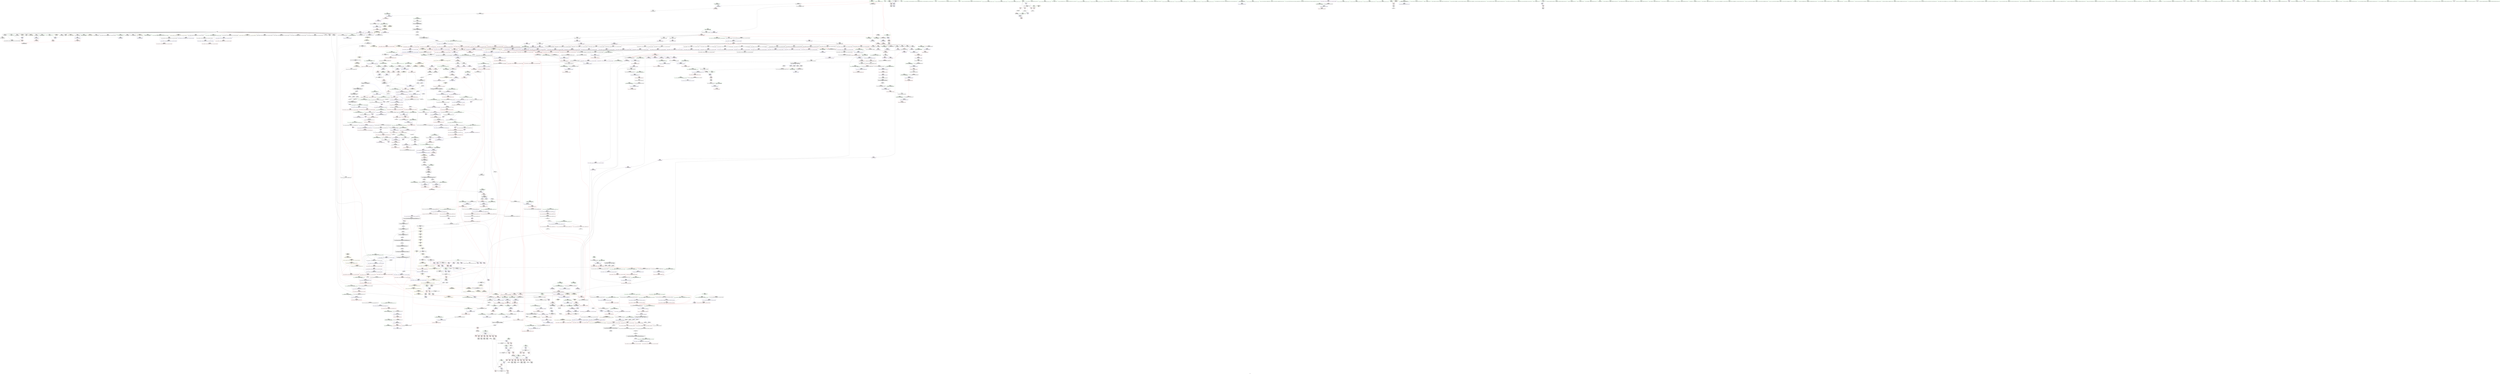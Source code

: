 digraph "SVFG" {
	label="SVFG";

	Node0x55da0637d710 [shape=record,color=grey,label="{NodeID: 0\nNullPtr|{|<s31>92}}"];
	Node0x55da0637d710 -> Node0x55da06624c70[style=solid];
	Node0x55da0637d710 -> Node0x55da06624d70[style=solid];
	Node0x55da0637d710 -> Node0x55da06624e40[style=solid];
	Node0x55da0637d710 -> Node0x55da06624f10[style=solid];
	Node0x55da0637d710 -> Node0x55da06624fe0[style=solid];
	Node0x55da0637d710 -> Node0x55da066250b0[style=solid];
	Node0x55da0637d710 -> Node0x55da06625180[style=solid];
	Node0x55da0637d710 -> Node0x55da06625250[style=solid];
	Node0x55da0637d710 -> Node0x55da06625320[style=solid];
	Node0x55da0637d710 -> Node0x55da066253f0[style=solid];
	Node0x55da0637d710 -> Node0x55da066254c0[style=solid];
	Node0x55da0637d710 -> Node0x55da06625590[style=solid];
	Node0x55da0637d710 -> Node0x55da06625660[style=solid];
	Node0x55da0637d710 -> Node0x55da06625730[style=solid];
	Node0x55da0637d710 -> Node0x55da06625800[style=solid];
	Node0x55da0637d710 -> Node0x55da066258d0[style=solid];
	Node0x55da0637d710 -> Node0x55da066259a0[style=solid];
	Node0x55da0637d710 -> Node0x55da06625a70[style=solid];
	Node0x55da0637d710 -> Node0x55da06625b40[style=solid];
	Node0x55da0637d710 -> Node0x55da06625c10[style=solid];
	Node0x55da0637d710 -> Node0x55da06625ce0[style=solid];
	Node0x55da0637d710 -> Node0x55da06625db0[style=solid];
	Node0x55da0637d710 -> Node0x55da06625e80[style=solid];
	Node0x55da0637d710 -> Node0x55da06625f50[style=solid];
	Node0x55da0637d710 -> Node0x55da0662da30[style=solid];
	Node0x55da0637d710 -> Node0x55da0662db00[style=solid];
	Node0x55da0637d710 -> Node0x55da0662dbd0[style=solid];
	Node0x55da0637d710 -> Node0x55da0662f9e0[style=solid];
	Node0x55da0637d710 -> Node0x55da0666ba80[style=solid];
	Node0x55da0637d710 -> Node0x55da0666e130[style=solid];
	Node0x55da0637d710 -> Node0x55da0666e8b0[style=solid];
	Node0x55da0637d710:s31 -> Node0x55da0672b3c0[style=solid,color=red];
	Node0x55da0662bcf0 [shape=record,color=blue,label="{NodeID: 775\n28\<--84\ncur\<--\n_Z7isHappyii\n}"];
	Node0x55da0662bcf0 -> Node0x55da06638a80[style=dashed];
	Node0x55da0662bcf0 -> Node0x55da06638b50[style=dashed];
	Node0x55da0662bcf0 -> Node0x55da06638c20[style=dashed];
	Node0x55da0662bcf0 -> Node0x55da0662be90[style=dashed];
	Node0x55da0662bcf0 -> Node0x55da066a9bb0[style=dashed];
	Node0x55da066227e0 [shape=record,color=purple,label="{NodeID: 443\n361\<--360\n_M_impl\<--\n_ZNSt6vectorIiSaIiEE3endEv\n}"];
	Node0x55da06615df0 [shape=record,color=green,label="{NodeID: 111\n658\<--659\n_ZNSaIiED2Ev\<--_ZNSaIiED2Ev_field_insensitive\n}"];
	Node0x55da06728b50 [shape=record,color=black,label="{NodeID: 1993\n953 = PHI(957, )\n}"];
	Node0x55da06728b50 -> Node0x55da0663e580[style=solid];
	Node0x55da06631720 [shape=record,color=blue,label="{NodeID: 886\n1171\<--1167\n__a.addr\<--__a\n_ZSt3maxImERKT_S2_S2_\n}"];
	Node0x55da06631720 -> Node0x55da0663fde0[style=dashed];
	Node0x55da06631720 -> Node0x55da0663feb0[style=dashed];
	Node0x55da06638190 [shape=record,color=red,label="{NodeID: 554\n119\<--22\n\<--n.addr\n_Z7isHappyii\n}"];
	Node0x55da06638190 -> Node0x55da06626ae0[style=solid];
	Node0x55da0661ae30 [shape=record,color=green,label="{NodeID: 222\n1409\<--1410\nagg.tmp\<--agg.tmp_field_insensitive\n_ZSt4copyISt13move_iteratorIPiES1_ET0_T_S4_S3_\n}"];
	Node0x55da0661ae30 -> Node0x55da06620280[style=solid];
	Node0x55da0661ae30 -> Node0x55da06636d40[style=solid];
	Node0x55da067315b0 [shape=record,color=black,label="{NodeID: 2104\n1324 = PHI(1302, )\n0th arg _ZSt18uninitialized_copyISt13move_iteratorIPiES1_ET0_T_S4_S3_ }"];
	Node0x55da067315b0 -> Node0x55da06632690[style=solid];
	Node0x55da0663dbc0 [shape=record,color=red,label="{NodeID: 665\n809\<--808\n\<--_M_start\n_ZNSt6vectorIiSaIiEE17_M_realloc_insertIJRKiEEEvN9__gnu_cxx17__normal_iteratorIPiS1_EEDpOT_\n|{<s0>57}}"];
	Node0x55da0663dbc0:s0 -> Node0x55da0672f8b0[style=solid,color=red];
	Node0x55da066acdb0 [shape=record,color=black,label="{NodeID: 1440\nMR_291V_3 = PHI(MR_291V_4, MR_291V_2, )\npts\{1170 \}\n}"];
	Node0x55da066acdb0 -> Node0x55da0663fd10[style=dashed];
	Node0x55da06628dd0 [shape=record,color=black,label="{NodeID: 333\n845\<--774\n\<--this1\n_ZNSt6vectorIiSaIiEE17_M_realloc_insertIJRKiEEEvN9__gnu_cxx17__normal_iteratorIPiS1_EEDpOT_\n}"];
	Node0x55da06628dd0 -> Node0x55da06634090[style=solid];
	Node0x55da063dedc0 [shape=record,color=green,label="{NodeID: 1\n7\<--1\n.str\<--dummyObj\nGlob }"];
	Node0x55da0662bdc0 [shape=record,color=blue,label="{NodeID: 776\n30\<--92\na\<--rem\n_Z7isHappyii\n}"];
	Node0x55da0662bdc0 -> Node0x55da06638cf0[style=dashed];
	Node0x55da0662bdc0 -> Node0x55da06638dc0[style=dashed];
	Node0x55da0662bdc0 -> Node0x55da0662bdc0[style=dashed];
	Node0x55da0662bdc0 -> Node0x55da066aa0b0[style=dashed];
	Node0x55da066228b0 [shape=record,color=purple,label="{NodeID: 444\n362\<--360\n_M_finish\<--\n_ZNSt6vectorIiSaIiEE3endEv\n|{<s0>22}}"];
	Node0x55da066228b0:s0 -> Node0x55da0672ea00[style=solid,color=red];
	Node0x55da06615ef0 [shape=record,color=green,label="{NodeID: 112\n665\<--666\n__a.addr\<--__a.addr_field_insensitive\n_ZNSt16allocator_traitsISaIiEE10deallocateERS0_Pim\n}"];
	Node0x55da06615ef0 -> Node0x55da0663c0f0[style=solid];
	Node0x55da06615ef0 -> Node0x55da0662ea70[style=solid];
	Node0x55da06728c20 [shape=record,color=black,label="{NodeID: 1994\n982 = PHI(1131, )\n}"];
	Node0x55da06728c20 -> Node0x55da0666c630[style=solid];
	Node0x55da066317f0 [shape=record,color=blue,label="{NodeID: 887\n1173\<--1168\n__b.addr\<--__b\n_ZSt3maxImERKT_S2_S2_\n}"];
	Node0x55da066317f0 -> Node0x55da0663ff80[style=dashed];
	Node0x55da066317f0 -> Node0x55da06640050[style=dashed];
	Node0x55da06638260 [shape=record,color=red,label="{NodeID: 555\n40\<--24\n\<--k.addr\n_Z7isHappyii\n}"];
	Node0x55da06638260 -> Node0x55da06626120[style=solid];
	Node0x55da0661af00 [shape=record,color=green,label="{NodeID: 223\n1411\<--1412\nagg.tmp3\<--agg.tmp3_field_insensitive\n_ZSt4copyISt13move_iteratorIPiES1_ET0_T_S4_S3_\n}"];
	Node0x55da0661af00 -> Node0x55da06620350[style=solid];
	Node0x55da0661af00 -> Node0x55da06636e10[style=solid];
	Node0x55da067316f0 [shape=record,color=black,label="{NodeID: 2105\n1325 = PHI(1304, )\n1st arg _ZSt18uninitialized_copyISt13move_iteratorIPiES1_ET0_T_S4_S3_ }"];
	Node0x55da067316f0 -> Node0x55da06632760[style=solid];
	Node0x55da0663dc90 [shape=record,color=red,label="{NodeID: 666\n811\<--810\n\<--call8\n_ZNSt6vectorIiSaIiEE17_M_realloc_insertIJRKiEEEvN9__gnu_cxx17__normal_iteratorIPiS1_EEDpOT_\n|{<s0>57}}"];
	Node0x55da0663dc90:s0 -> Node0x55da0672fac0[style=solid,color=red];
	Node0x55da066ad2b0 [shape=record,color=black,label="{NodeID: 1441\nMR_30V_5 = PHI(MR_30V_4, MR_30V_3, )\npts\{149 \}\n}"];
	Node0x55da066ad2b0 -> Node0x55da06639780[style=dashed];
	Node0x55da066ad2b0 -> Node0x55da0662c5e0[style=dashed];
	Node0x55da06628ea0 [shape=record,color=black,label="{NodeID: 334\n865\<--774\n\<--this1\n_ZNSt6vectorIiSaIiEE17_M_realloc_insertIJRKiEEEvN9__gnu_cxx17__normal_iteratorIPiS1_EEDpOT_\n|{<s0>64}}"];
	Node0x55da06628ea0:s0 -> Node0x55da06731bf0[style=solid,color=red];
	Node0x55da063984a0 [shape=record,color=green,label="{NodeID: 2\n9\<--1\n.str.1\<--dummyObj\nGlob }"];
	Node0x55da0662be90 [shape=record,color=blue,label="{NodeID: 777\n28\<--96\ncur\<--div\n_Z7isHappyii\n}"];
	Node0x55da0662be90 -> Node0x55da06638a80[style=dashed];
	Node0x55da0662be90 -> Node0x55da06638b50[style=dashed];
	Node0x55da0662be90 -> Node0x55da06638c20[style=dashed];
	Node0x55da0662be90 -> Node0x55da0662be90[style=dashed];
	Node0x55da0662be90 -> Node0x55da066a9bb0[style=dashed];
	Node0x55da06622980 [shape=record,color=purple,label="{NodeID: 445\n373\<--372\n_M_current\<--this1\n_ZNK9__gnu_cxx17__normal_iteratorIPiSt6vectorIiSaIiEEEdeEv\n}"];
	Node0x55da06622980 -> Node0x55da0663a7c0[style=solid];
	Node0x55da06615fc0 [shape=record,color=green,label="{NodeID: 113\n667\<--668\n__p.addr\<--__p.addr_field_insensitive\n_ZNSt16allocator_traitsISaIiEE10deallocateERS0_Pim\n}"];
	Node0x55da06615fc0 -> Node0x55da0663c1c0[style=solid];
	Node0x55da06615fc0 -> Node0x55da0662eb40[style=solid];
	Node0x55da06728cf0 [shape=record,color=black,label="{NodeID: 1995\n985 = PHI(1145, )\n}"];
	Node0x55da06728cf0 -> Node0x55da0666c630[style=solid];
	Node0x55da066318c0 [shape=record,color=blue,label="{NodeID: 888\n1169\<--1183\nretval\<--\n_ZSt3maxImERKT_S2_S2_\n}"];
	Node0x55da066318c0 -> Node0x55da066acdb0[style=dashed];
	Node0x55da06638330 [shape=record,color=red,label="{NodeID: 556\n50\<--24\n\<--k.addr\n_Z7isHappyii\n}"];
	Node0x55da06638330 -> Node0x55da066262c0[style=solid];
	Node0x55da0661afd0 [shape=record,color=green,label="{NodeID: 224\n1424\<--1425\n_ZSt12__miter_baseIPiEDTcl12__miter_basecldtfp_4baseEEESt13move_iteratorIT_E\<--_ZSt12__miter_baseIPiEDTcl12__miter_basecldtfp_4baseEEESt13move_iteratorIT_E_field_insensitive\n}"];
	Node0x55da06731830 [shape=record,color=black,label="{NodeID: 2106\n1326 = PHI(1300, )\n2nd arg _ZSt18uninitialized_copyISt13move_iteratorIPiES1_ET0_T_S4_S3_ }"];
	Node0x55da06731830 -> Node0x55da06632830[style=solid];
	Node0x55da0663dd60 [shape=record,color=red,label="{NodeID: 667\n823\<--822\n\<--call12\n_ZNSt6vectorIiSaIiEE17_M_realloc_insertIJRKiEEEvN9__gnu_cxx17__normal_iteratorIPiS1_EEDpOT_\n|{<s0>60}}"];
	Node0x55da0663dd60:s0 -> Node0x55da0672f8b0[style=solid,color=red];
	Node0x55da066ad7b0 [shape=record,color=black,label="{NodeID: 1442\nMR_16V_5 = PHI(MR_16V_4, MR_16V_3, )\npts\{60000 \}\n|{|<s1>30}}"];
	Node0x55da066ad7b0 -> Node0x55da066af0b0[style=dashed];
	Node0x55da066ad7b0:s1 -> Node0x55da066a5460[style=dashed,color=blue];
	Node0x55da06628f70 [shape=record,color=black,label="{NodeID: 335\n869\<--774\n\<--this1\n_ZNSt6vectorIiSaIiEE17_M_realloc_insertIJRKiEEEvN9__gnu_cxx17__normal_iteratorIPiS1_EEDpOT_\n|{<s0>66}}"];
	Node0x55da06628f70:s0 -> Node0x55da0672e070[style=solid,color=red];
	Node0x55da066126a0 [shape=record,color=green,label="{NodeID: 3\n11\<--1\n.str.2\<--dummyObj\nGlob }"];
	Node0x55da0662bf60 [shape=record,color=blue,label="{NodeID: 778\n26\<--102\nnum\<--add\n_Z7isHappyii\n}"];
	Node0x55da0662bf60 -> Node0x55da066388e0[style=dashed];
	Node0x55da0662bf60 -> Node0x55da066389b0[style=dashed];
	Node0x55da0662bf60 -> Node0x55da0662bf60[style=dashed];
	Node0x55da0662bf60 -> Node0x55da066a96b0[style=dashed];
	Node0x55da06643f70 [shape=record,color=yellow,style=double,label="{NodeID: 1553\n32V_1 = ENCHI(MR_32V_0)\npts\{1260 \}\nFun[_ZNSt16allocator_traitsISaIiEE9constructIiJRKiEEEvRS0_PT_DpOT0_]|{<s0>48}}"];
	Node0x55da06643f70:s0 -> Node0x55da06630540[style=dashed,color=red];
	Node0x55da06622a50 [shape=record,color=purple,label="{NodeID: 446\n382\<--381\n_M_current\<--this1\n_ZN9__gnu_cxx17__normal_iteratorIPiSt6vectorIiSaIiEEEppEv\n}"];
	Node0x55da06622a50 -> Node0x55da0663a960[style=solid];
	Node0x55da06622a50 -> Node0x55da0662d2e0[style=solid];
	Node0x55da06616090 [shape=record,color=green,label="{NodeID: 114\n669\<--670\n__n.addr\<--__n.addr_field_insensitive\n_ZNSt16allocator_traitsISaIiEE10deallocateERS0_Pim\n}"];
	Node0x55da06616090 -> Node0x55da0663c290[style=solid];
	Node0x55da06616090 -> Node0x55da0662ec10[style=solid];
	Node0x55da06728dc0 [shape=record,color=black,label="{NodeID: 1996\n997 = PHI(1145, )\n}"];
	Node0x55da06728dc0 -> Node0x55da0666c4b0[style=solid];
	Node0x55da06631990 [shape=record,color=blue,label="{NodeID: 889\n1169\<--1186\nretval\<--\n_ZSt3maxImERKT_S2_S2_\n}"];
	Node0x55da06631990 -> Node0x55da066acdb0[style=dashed];
	Node0x55da06638400 [shape=record,color=red,label="{NodeID: 557\n65\<--24\n\<--k.addr\n_Z7isHappyii\n}"];
	Node0x55da06638400 -> Node0x55da06626460[style=solid];
	Node0x55da0661b0d0 [shape=record,color=green,label="{NodeID: 225\n1434\<--1435\n_ZSt14__copy_move_a2ILb1EPiS0_ET1_T0_S2_S1_\<--_ZSt14__copy_move_a2ILb1EPiS0_ET1_T0_S2_S1__field_insensitive\n}"];
	Node0x55da06731970 [shape=record,color=black,label="{NodeID: 2107\n1041 = PHI(788, )\n0th arg _ZNSt12_Vector_baseIiSaIiEE11_M_allocateEm }"];
	Node0x55da06731970 -> Node0x55da06630c90[style=solid];
	Node0x55da0663de30 [shape=record,color=red,label="{NodeID: 668\n827\<--826\n\<--_M_finish\n_ZNSt6vectorIiSaIiEE17_M_realloc_insertIJRKiEEEvN9__gnu_cxx17__normal_iteratorIPiS1_EEDpOT_\n|{<s0>60}}"];
	Node0x55da0663de30:s0 -> Node0x55da0672fac0[style=solid,color=red];
	Node0x55da066adcb0 [shape=record,color=black,label="{NodeID: 1443\nMR_32V_2 = PHI(MR_32V_3, MR_32V_1, )\npts\{1260 \}\n|{<s0>4}}"];
	Node0x55da066adcb0:s0 -> Node0x55da06646640[style=dashed,color=red];
	Node0x55da06629040 [shape=record,color=black,label="{NodeID: 336\n877\<--774\n\<--this1\n_ZNSt6vectorIiSaIiEE17_M_realloc_insertIJRKiEEEvN9__gnu_cxx17__normal_iteratorIPiS1_EEDpOT_\n}"];
	Node0x55da06629040 -> Node0x55da06634160[style=solid];
	Node0x55da06629040 -> Node0x55da06634230[style=solid];
	Node0x55da066129e0 [shape=record,color=green,label="{NodeID: 4\n13\<--1\n.str.3\<--dummyObj\nGlob }"];
	Node0x55da0662c030 [shape=record,color=blue,label="{NodeID: 779\n32\<--108\nres\<--frombool\n_Z7isHappyii\n}"];
	Node0x55da0662c030 -> Node0x55da06638e90[style=dashed];
	Node0x55da0662c030 -> Node0x55da06638f60[style=dashed];
	Node0x55da0662c030 -> Node0x55da066aa5b0[style=dashed];
	Node0x55da06622b20 [shape=record,color=purple,label="{NodeID: 447\n384\<--383\nincdec.ptr\<--\n_ZN9__gnu_cxx17__normal_iteratorIPiSt6vectorIiSaIiEEEppEv\n}"];
	Node0x55da06622b20 -> Node0x55da0662d2e0[style=solid];
	Node0x55da0661b4e0 [shape=record,color=green,label="{NodeID: 115\n679\<--680\n_ZN9__gnu_cxx13new_allocatorIiE10deallocateEPim\<--_ZN9__gnu_cxx13new_allocatorIiE10deallocateEPim_field_insensitive\n}"];
	Node0x55da06728e90 [shape=record,color=black,label="{NodeID: 1997\n998 = PHI(1145, )\n}"];
	Node0x55da06728e90 -> Node0x55da06630950[style=solid];
	Node0x55da06631a60 [shape=record,color=blue,label="{NodeID: 890\n1193\<--1192\n__a.addr\<--__a\n_ZNSt16allocator_traitsISaIiEE8max_sizeERKS0_\n}"];
	Node0x55da06631a60 -> Node0x55da066402c0[style=dashed];
	Node0x55da066384d0 [shape=record,color=red,label="{NodeID: 558\n75\<--24\n\<--k.addr\n_Z7isHappyii\n}"];
	Node0x55da066384d0 -> Node0x55da06626600[style=solid];
	Node0x55da0661b1d0 [shape=record,color=green,label="{NodeID: 226\n1441\<--1442\n__first.addr\<--__first.addr_field_insensitive\n_ZSt14__copy_move_a2ILb1EPiS0_ET1_T0_S2_S1_\n}"];
	Node0x55da0661b1d0 -> Node0x55da066414a0[style=solid];
	Node0x55da0661b1d0 -> Node0x55da06633390[style=solid];
	Node0x55da06731ab0 [shape=record,color=black,label="{NodeID: 2108\n1042 = PHI(789, )\n1st arg _ZNSt12_Vector_baseIiSaIiEE11_M_allocateEm }"];
	Node0x55da06731ab0 -> Node0x55da06630d60[style=solid];
	Node0x55da0663df00 [shape=record,color=red,label="{NodeID: 669\n880\<--879\n\<--_M_start26\n_ZNSt6vectorIiSaIiEE17_M_realloc_insertIJRKiEEEvN9__gnu_cxx17__normal_iteratorIPiS1_EEDpOT_\n|{<s0>69}}"];
	Node0x55da0663df00:s0 -> Node0x55da06732ea0[style=solid,color=red];
	Node0x55da066ae1b0 [shape=record,color=black,label="{NodeID: 1444\nMR_35V_3 = PHI(MR_35V_4, MR_35V_2, )\npts\{1370002 \}\n|{|<s1>4}}"];
	Node0x55da066ae1b0 -> Node0x55da066a7db0[style=dashed];
	Node0x55da066ae1b0:s1 -> Node0x55da066468e0[style=dashed,color=red];
	Node0x55da06629110 [shape=record,color=black,label="{NodeID: 337\n881\<--774\n\<--this1\n_ZNSt6vectorIiSaIiEE17_M_realloc_insertIJRKiEEEvN9__gnu_cxx17__normal_iteratorIPiS1_EEDpOT_\n}"];
	Node0x55da06629110 -> Node0x55da06634300[style=solid];
	Node0x55da06629110 -> Node0x55da066343d0[style=solid];
	Node0x55da06612aa0 [shape=record,color=green,label="{NodeID: 5\n38\<--1\n\<--dummyObj\nCan only get source location for instruction, argument, global var or function.}"];
	Node0x55da0662c100 [shape=record,color=blue,label="{NodeID: 780\n121\<--115\narrayidx28\<--conv\n_Z7isHappyii\n}"];
	Node0x55da0662c100 -> Node0x55da066aaab0[style=dashed];
	Node0x55da06644160 [shape=record,color=yellow,style=double,label="{NodeID: 1555\n62V_1 = ENCHI(MR_62V_0)\npts\{3190000 \}\nFun[_ZNSt6vectorIiSaIiEE5beginEv]|{<s0>19}}"];
	Node0x55da06644160:s0 -> Node0x55da06653e70[style=dashed,color=red];
	Node0x55da06622bf0 [shape=record,color=purple,label="{NodeID: 448\n401\<--400\n_M_impl\<--\n_ZNSt6vectorIiSaIiEED2Ev\n}"];
	Node0x55da0661b5e0 [shape=record,color=green,label="{NodeID: 116\n686\<--687\nthis.addr\<--this.addr_field_insensitive\n_ZN9__gnu_cxx13new_allocatorIiE10deallocateEPim\n}"];
	Node0x55da0661b5e0 -> Node0x55da0663c360[style=solid];
	Node0x55da0661b5e0 -> Node0x55da0662ece0[style=solid];
	Node0x55da06728f60 [shape=record,color=black,label="{NodeID: 1998\n1007 = PHI(1145, )\n}"];
	Node0x55da06728f60 -> Node0x55da0666e730[style=solid];
	Node0x55da06631b30 [shape=record,color=blue,label="{NodeID: 891\n1204\<--1203\nthis.addr\<--this\n_ZNKSt12_Vector_baseIiSaIiEE19_M_get_Tp_allocatorEv\n}"];
	Node0x55da06631b30 -> Node0x55da06640390[style=dashed];
	Node0x55da066385a0 [shape=record,color=red,label="{NodeID: 559\n91\<--24\n\<--k.addr\n_Z7isHappyii\n}"];
	Node0x55da066385a0 -> Node0x55da0666cf30[style=solid];
	Node0x55da0661b2a0 [shape=record,color=green,label="{NodeID: 227\n1443\<--1444\n__last.addr\<--__last.addr_field_insensitive\n_ZSt14__copy_move_a2ILb1EPiS0_ET1_T0_S2_S1_\n}"];
	Node0x55da0661b2a0 -> Node0x55da06641570[style=solid];
	Node0x55da0661b2a0 -> Node0x55da06633460[style=solid];
	Node0x55da06731bf0 [shape=record,color=black,label="{NodeID: 2109\n548 = PHI(408, 813, 829, 865, 885, )\n0th arg _ZNSt12_Vector_baseIiSaIiEE19_M_get_Tp_allocatorEv }"];
	Node0x55da06731bf0 -> Node0x55da0662e0b0[style=solid];
	Node0x55da0663dfd0 [shape=record,color=red,label="{NodeID: 670\n884\<--883\n\<--_M_finish28\n_ZNSt6vectorIiSaIiEE17_M_realloc_insertIJRKiEEEvN9__gnu_cxx17__normal_iteratorIPiS1_EEDpOT_\n|{<s0>69}}"];
	Node0x55da0663dfd0:s0 -> Node0x55da06733030[style=solid,color=red];
	Node0x55da066ae6b0 [shape=record,color=black,label="{NodeID: 1445\nMR_41V_3 = PHI(MR_41V_4, MR_41V_2, )\npts\{1370000 1370001 \}\n|{|<s1>4|<s2>4}}"];
	Node0x55da066ae6b0 -> Node0x55da066a8cb0[style=dashed];
	Node0x55da066ae6b0:s1 -> Node0x55da06646720[style=dashed,color=red];
	Node0x55da066ae6b0:s2 -> Node0x55da06646800[style=dashed,color=red];
	Node0x55da066291e0 [shape=record,color=black,label="{NodeID: 338\n885\<--774\n\<--this1\n_ZNSt6vectorIiSaIiEE17_M_realloc_insertIJRKiEEEvN9__gnu_cxx17__normal_iteratorIPiS1_EEDpOT_\n|{<s0>68}}"];
	Node0x55da066291e0:s0 -> Node0x55da06731bf0[style=solid,color=red];
	Node0x55da06613400 [shape=record,color=green,label="{NodeID: 6\n48\<--1\n\<--dummyObj\nCan only get source location for instruction, argument, global var or function.}"];
	Node0x55da0662c1d0 [shape=record,color=blue,label="{NodeID: 781\n20\<--125\nretval\<--tobool30\n_Z7isHappyii\n}"];
	Node0x55da0662c1d0 -> Node0x55da066a91b0[style=dashed];
	Node0x55da06644240 [shape=record,color=yellow,style=double,label="{NodeID: 1556\n41V_1 = ENCHI(MR_41V_0)\npts\{1370000 1370001 \}\nFun[_ZNSt6vectorIiSaIiEE5beginEv]|{<s0>19}}"];
	Node0x55da06644240:s0 -> Node0x55da066b4f40[style=dashed,color=red];
	Node0x55da06622cc0 [shape=record,color=purple,label="{NodeID: 449\n402\<--400\n_M_start\<--\n_ZNSt6vectorIiSaIiEED2Ev\n}"];
	Node0x55da06622cc0 -> Node0x55da0663abd0[style=solid];
	Node0x55da0661b6b0 [shape=record,color=green,label="{NodeID: 117\n688\<--689\n__p.addr\<--__p.addr_field_insensitive\n_ZN9__gnu_cxx13new_allocatorIiE10deallocateEPim\n}"];
	Node0x55da0661b6b0 -> Node0x55da0663c430[style=solid];
	Node0x55da0661b6b0 -> Node0x55da0662edb0[style=solid];
	Node0x55da06729030 [shape=record,color=black,label="{NodeID: 1999\n1011 = PHI(1131, )\n}"];
	Node0x55da06729030 -> Node0x55da0666ea30[style=solid];
	Node0x55da06631c00 [shape=record,color=blue,label="{NodeID: 892\n1213\<--1212\nthis.addr\<--this\n_ZNK9__gnu_cxx13new_allocatorIiE8max_sizeEv\n}"];
	Node0x55da06631c00 -> Node0x55da06640460[style=dashed];
	Node0x55da06638670 [shape=record,color=red,label="{NodeID: 560\n94\<--24\n\<--k.addr\n_Z7isHappyii\n}"];
	Node0x55da06638670 -> Node0x55da0666d0b0[style=solid];
	Node0x55da0661b370 [shape=record,color=green,label="{NodeID: 228\n1445\<--1446\n__result.addr\<--__result.addr_field_insensitive\n_ZSt14__copy_move_a2ILb1EPiS0_ET1_T0_S2_S1_\n}"];
	Node0x55da0661b370 -> Node0x55da06641640[style=solid];
	Node0x55da0661b370 -> Node0x55da06633530[style=solid];
	Node0x55da06732070 [shape=record,color=black,label="{NodeID: 2110\n266 = PHI(136, )\n0th arg _ZNSt6vectorIiSaIiEE9push_backERKi }"];
	Node0x55da06732070 -> Node0x55da0662cac0[style=solid];
	Node0x55da0663e0a0 [shape=record,color=red,label="{NodeID: 671\n892\<--891\n\<--_M_start31\n_ZNSt6vectorIiSaIiEE17_M_realloc_insertIJRKiEEEvN9__gnu_cxx17__normal_iteratorIPiS1_EEDpOT_\n|{<s0>70}}"];
	Node0x55da0663e0a0:s0 -> Node0x55da0672e200[style=solid,color=red];
	Node0x55da066aebb0 [shape=record,color=black,label="{NodeID: 1446\nMR_16V_5 = PHI(MR_16V_3, MR_16V_1, )\npts\{60000 \}\n|{<s0>1|<s1>1|<s2>1|<s3>1|<s4>1|<s5>1}}"];
	Node0x55da066aebb0:s0 -> Node0x55da06639030[style=dashed,color=red];
	Node0x55da066aebb0:s1 -> Node0x55da06639100[style=dashed,color=red];
	Node0x55da066aebb0:s2 -> Node0x55da0662b9b0[style=dashed,color=red];
	Node0x55da066aebb0:s3 -> Node0x55da0662bb50[style=dashed,color=red];
	Node0x55da066aebb0:s4 -> Node0x55da066aaab0[style=dashed,color=red];
	Node0x55da066aebb0:s5 -> Node0x55da066aebb0[style=dashed,color=red];
	Node0x55da066292b0 [shape=record,color=black,label="{NodeID: 339\n888\<--774\n\<--this1\n_ZNSt6vectorIiSaIiEE17_M_realloc_insertIJRKiEEEvN9__gnu_cxx17__normal_iteratorIPiS1_EEDpOT_\n|{<s0>70}}"];
	Node0x55da066292b0:s0 -> Node0x55da0672e070[style=solid,color=red];
	Node0x55da06613490 [shape=record,color=green,label="{NodeID: 7\n58\<--1\n\<--dummyObj\nCan only get source location for instruction, argument, global var or function.}"];
	Node0x55da0662c2a0 [shape=record,color=blue,label="{NodeID: 782\n134\<--133\ntestNr.addr\<--testNr\n_Z8testcasei\n}"];
	Node0x55da0662c2a0 -> Node0x55da066391d0[style=dashed];
	Node0x55da06644320 [shape=record,color=yellow,style=double,label="{NodeID: 1557\n246V_1 = ENCHI(MR_246V_0)\npts\{971 \}\nFun[_ZSt3maxImERKT_S2_S2_]}"];
	Node0x55da06644320 -> Node0x55da066401f0[style=dashed];
	Node0x55da06622d90 [shape=record,color=purple,label="{NodeID: 450\n405\<--404\n_M_impl2\<--\n_ZNSt6vectorIiSaIiEED2Ev\n}"];
	Node0x55da0661b780 [shape=record,color=green,label="{NodeID: 118\n690\<--691\n.addr\<--.addr_field_insensitive\n_ZN9__gnu_cxx13new_allocatorIiE10deallocateEPim\n}"];
	Node0x55da0661b780 -> Node0x55da0662ee80[style=solid];
	Node0x55da06729100 [shape=record,color=black,label="{NodeID: 2000\n1014 = PHI(1131, )\n}"];
	Node0x55da06729100 -> Node0x55da0666bc10[style=solid];
	Node0x55da06631cd0 [shape=record,color=blue,label="{NodeID: 893\n1222\<--1220\n__a.addr\<--__a\n_ZNSt16allocator_traitsISaIiEE8allocateERS0_m\n}"];
	Node0x55da06631cd0 -> Node0x55da06640530[style=dashed];
	Node0x55da06638740 [shape=record,color=red,label="{NodeID: 561\n106\<--24\n\<--k.addr\n_Z7isHappyii\n|{<s0>1}}"];
	Node0x55da06638740:s0 -> Node0x55da067323e0[style=solid,color=red];
	Node0x55da06623810 [shape=record,color=green,label="{NodeID: 229\n1452\<--1453\n_ZSt12__niter_baseIPiET_S1_\<--_ZSt12__niter_baseIPiET_S1__field_insensitive\n}"];
	Node0x55da06732180 [shape=record,color=black,label="{NodeID: 2111\n267 = PHI(138, )\n1st arg _ZNSt6vectorIiSaIiEE9push_backERKi }"];
	Node0x55da06732180 -> Node0x55da0662cb90[style=solid];
	Node0x55da0663e170 [shape=record,color=red,label="{NodeID: 672\n896\<--895\n\<--_M_end_of_storage\n_ZNSt6vectorIiSaIiEE17_M_realloc_insertIJRKiEEEvN9__gnu_cxx17__normal_iteratorIPiS1_EEDpOT_\n}"];
	Node0x55da0663e170 -> Node0x55da06629a00[style=solid];
	Node0x55da066af0b0 [shape=record,color=black,label="{NodeID: 1447\nMR_16V_3 = PHI(MR_16V_4, MR_16V_2, )\npts\{60000 \}\n|{|<s1>10|<s2>10|<s3>10|<s4>10|<s5>10|<s6>10}}"];
	Node0x55da066af0b0 -> Node0x55da066ad7b0[style=dashed];
	Node0x55da066af0b0:s1 -> Node0x55da06639030[style=dashed,color=red];
	Node0x55da066af0b0:s2 -> Node0x55da06639100[style=dashed,color=red];
	Node0x55da066af0b0:s3 -> Node0x55da0662b9b0[style=dashed,color=red];
	Node0x55da066af0b0:s4 -> Node0x55da0662bb50[style=dashed,color=red];
	Node0x55da066af0b0:s5 -> Node0x55da066aaab0[style=dashed,color=red];
	Node0x55da066af0b0:s6 -> Node0x55da066aebb0[style=dashed,color=red];
	Node0x55da06629380 [shape=record,color=black,label="{NodeID: 340\n889\<--774\n\<--this1\n_ZNSt6vectorIiSaIiEE17_M_realloc_insertIJRKiEEEvN9__gnu_cxx17__normal_iteratorIPiS1_EEDpOT_\n}"];
	Node0x55da06629380 -> Node0x55da066344a0[style=solid];
	Node0x55da06629380 -> Node0x55da06634570[style=solid];
	Node0x55da06613520 [shape=record,color=green,label="{NodeID: 8\n63\<--1\n\<--dummyObj\nCan only get source location for instruction, argument, global var or function.}"];
	Node0x55da0662c370 [shape=record,color=blue,label="{NodeID: 783\n142\<--174\nexn.slot\<--\n_Z8testcasei\n}"];
	Node0x55da0662c370 -> Node0x55da06639370[style=dashed];
	Node0x55da06644430 [shape=record,color=yellow,style=double,label="{NodeID: 1558\n252V_1 = ENCHI(MR_252V_0)\npts\{977 \}\nFun[_ZSt3maxImERKT_S2_S2_]}"];
	Node0x55da06644430 -> Node0x55da06640120[style=dashed];
	Node0x55da06622e60 [shape=record,color=purple,label="{NodeID: 451\n406\<--404\n_M_finish\<--\n_ZNSt6vectorIiSaIiEED2Ev\n}"];
	Node0x55da06622e60 -> Node0x55da0663aca0[style=solid];
	Node0x55da0661b850 [shape=record,color=green,label="{NodeID: 119\n699\<--700\n_ZdlPv\<--_ZdlPv_field_insensitive\n}"];
	Node0x55da067291d0 [shape=record,color=black,label="{NodeID: 2001\n1030 = PHI(1105, )\n}"];
	Node0x55da067291d0 -> Node0x55da0663ee70[style=solid];
	Node0x55da06631da0 [shape=record,color=blue,label="{NodeID: 894\n1224\<--1221\n__n.addr\<--__n\n_ZNSt16allocator_traitsISaIiEE8allocateERS0_m\n}"];
	Node0x55da06631da0 -> Node0x55da06640600[style=dashed];
	Node0x55da06638810 [shape=record,color=red,label="{NodeID: 562\n116\<--24\n\<--k.addr\n_Z7isHappyii\n}"];
	Node0x55da06638810 -> Node0x55da06626a10[style=solid];
	Node0x55da066238d0 [shape=record,color=green,label="{NodeID: 230\n1459\<--1460\n_ZSt13__copy_move_aILb1EPiS0_ET1_T0_S2_S1_\<--_ZSt13__copy_move_aILb1EPiS0_ET1_T0_S2_S1__field_insensitive\n}"];
	Node0x55da06732290 [shape=record,color=black,label="{NodeID: 2112\n18 = PHI(105, 204, )\n0th arg _Z7isHappyii }"];
	Node0x55da06732290 -> Node0x55da0662b740[style=solid];
	Node0x55da0663e240 [shape=record,color=red,label="{NodeID: 673\n900\<--899\n\<--_M_start34\n_ZNSt6vectorIiSaIiEE17_M_realloc_insertIJRKiEEEvN9__gnu_cxx17__normal_iteratorIPiS1_EEDpOT_\n}"];
	Node0x55da0663e240 -> Node0x55da06629ad0[style=solid];
	Node0x55da066af5b0 [shape=record,color=black,label="{NodeID: 1448\nMR_37V_4 = PHI(MR_37V_5, MR_37V_3, )\npts\{1510000 \}\n|{|<s1>8|<s2>9|<s3>11|<s4>11}}"];
	Node0x55da066af5b0 -> Node0x55da0662c6b0[style=dashed];
	Node0x55da066af5b0:s1 -> Node0x55da06648690[style=dashed,color=red];
	Node0x55da066af5b0:s2 -> Node0x55da066b1080[style=dashed,color=red];
	Node0x55da066af5b0:s3 -> Node0x55da0663a960[style=dashed,color=red];
	Node0x55da066af5b0:s4 -> Node0x55da0662d2e0[style=dashed,color=red];
	Node0x55da06629450 [shape=record,color=black,label="{NodeID: 341\n893\<--774\n\<--this1\n_ZNSt6vectorIiSaIiEE17_M_realloc_insertIJRKiEEEvN9__gnu_cxx17__normal_iteratorIPiS1_EEDpOT_\n}"];
	Node0x55da06629450 -> Node0x55da06634640[style=solid];
	Node0x55da06629450 -> Node0x55da06634710[style=solid];
	Node0x55da066135b0 [shape=record,color=green,label="{NodeID: 9\n73\<--1\n\<--dummyObj\nCan only get source location for instruction, argument, global var or function.}"];
	Node0x55da0662c440 [shape=record,color=blue,label="{NodeID: 784\n144\<--176\nehselector.slot\<--\n_Z8testcasei\n}"];
	Node0x55da0662c440 -> Node0x55da06639440[style=dashed];
	Node0x55da06622f30 [shape=record,color=purple,label="{NodeID: 452\n476\<--475\n_M_impl\<--this1\n_ZNSt12_Vector_baseIiSaIiEEC2Ev\n|{<s0>31}}"];
	Node0x55da06622f30:s0 -> Node0x55da0672ec90[style=solid,color=red];
	Node0x55da0661b950 [shape=record,color=green,label="{NodeID: 120\n706\<--707\nthis.addr\<--this.addr_field_insensitive\n_ZNSaIiED2Ev\n}"];
	Node0x55da0661b950 -> Node0x55da0663c500[style=solid];
	Node0x55da0661b950 -> Node0x55da0662ef50[style=solid];
	Node0x55da067292a0 [shape=record,color=black,label="{NodeID: 2002\n1033 = PHI(1105, )\n}"];
	Node0x55da067292a0 -> Node0x55da0663ef40[style=solid];
	Node0x55da06631e70 [shape=record,color=blue,label="{NodeID: 895\n1239\<--1236\nthis.addr\<--this\n_ZN9__gnu_cxx13new_allocatorIiE8allocateEmPKv\n}"];
	Node0x55da06631e70 -> Node0x55da066406d0[style=dashed];
	Node0x55da066388e0 [shape=record,color=red,label="{NodeID: 563\n101\<--26\n\<--num\n_Z7isHappyii\n}"];
	Node0x55da066388e0 -> Node0x55da0666cdb0[style=solid];
	Node0x55da066239d0 [shape=record,color=green,label="{NodeID: 231\n1464\<--1465\n__it\<--__it_field_insensitive\n_ZSt12__miter_baseIPiEDTcl12__miter_basecldtfp_4baseEEESt13move_iteratorIT_E\n|{|<s1>115}}"];
	Node0x55da066239d0 -> Node0x55da06637220[style=solid];
	Node0x55da066239d0:s1 -> Node0x55da06733af0[style=solid,color=red];
	Node0x55da067323e0 [shape=record,color=black,label="{NodeID: 2113\n19 = PHI(106, 208, )\n1st arg _Z7isHappyii }"];
	Node0x55da067323e0 -> Node0x55da0662b810[style=solid];
	Node0x55da0663e310 [shape=record,color=red,label="{NodeID: 674\n948\<--939\nthis1\<--this.addr\n_ZN9__gnu_cxx13new_allocatorIiE9constructIiJRKiEEEvPT_DpOT0_\n}"];
	Node0x55da06629520 [shape=record,color=black,label="{NodeID: 342\n897\<--774\n\<--this1\n_ZNSt6vectorIiSaIiEE17_M_realloc_insertIJRKiEEEvN9__gnu_cxx17__normal_iteratorIPiS1_EEDpOT_\n}"];
	Node0x55da06629520 -> Node0x55da066347e0[style=solid];
	Node0x55da06629520 -> Node0x55da066348b0[style=solid];
	Node0x55da06613670 [shape=record,color=green,label="{NodeID: 10\n170\<--1\n\<--dummyObj\nCan only get source location for instruction, argument, global var or function.}"];
	Node0x55da0662c510 [shape=record,color=blue,label="{NodeID: 785\n146\<--184\ncur\<--\n_Z8testcasei\n}"];
	Node0x55da0662c510 -> Node0x55da066a0250[style=dashed];
	Node0x55da06623000 [shape=record,color=purple,label="{NodeID: 453\n503\<--498\n_M_start\<--this1\n_ZNSt12_Vector_baseIiSaIiEE12_Vector_implC2Ev\n}"];
	Node0x55da06623000 -> Node0x55da0662da30[style=solid];
	Node0x55da0661ba20 [shape=record,color=green,label="{NodeID: 121\n712\<--713\n_ZN9__gnu_cxx13new_allocatorIiED2Ev\<--_ZN9__gnu_cxx13new_allocatorIiED2Ev_field_insensitive\n}"];
	Node0x55da06729370 [shape=record,color=black,label="{NodeID: 2003\n1057 = PHI(1219, )\n}"];
	Node0x55da06729370 -> Node0x55da0666ba80[style=solid];
	Node0x55da06631f40 [shape=record,color=blue,label="{NodeID: 896\n1241\<--1237\n__n.addr\<--__n\n_ZN9__gnu_cxx13new_allocatorIiE8allocateEmPKv\n}"];
	Node0x55da06631f40 -> Node0x55da066407a0[style=dashed];
	Node0x55da06631f40 -> Node0x55da06640870[style=dashed];
	Node0x55da066389b0 [shape=record,color=red,label="{NodeID: 564\n105\<--26\n\<--num\n_Z7isHappyii\n|{<s0>1}}"];
	Node0x55da066389b0:s0 -> Node0x55da06732290[style=solid,color=red];
	Node0x55da06623aa0 [shape=record,color=green,label="{NodeID: 232\n1469\<--1470\n_ZNKSt13move_iteratorIPiE4baseEv\<--_ZNKSt13move_iteratorIPiE4baseEv_field_insensitive\n}"];
	Node0x55da06732530 [shape=record,color=black,label="{NodeID: 2114\n482 = PHI(253, 428, 596, 930, )\n0th arg __clang_call_terminate }"];
	Node0x55da0663e3e0 [shape=record,color=red,label="{NodeID: 675\n949\<--941\n\<--__p.addr\n_ZN9__gnu_cxx13new_allocatorIiE9constructIiJRKiEEEvPT_DpOT0_\n}"];
	Node0x55da0663e3e0 -> Node0x55da06629ba0[style=solid];
	Node0x55da066295f0 [shape=record,color=black,label="{NodeID: 343\n907\<--774\n\<--this1\n_ZNSt6vectorIiSaIiEE17_M_realloc_insertIJRKiEEEvN9__gnu_cxx17__normal_iteratorIPiS1_EEDpOT_\n}"];
	Node0x55da066295f0 -> Node0x55da06634980[style=solid];
	Node0x55da066295f0 -> Node0x55da06634a50[style=solid];
	Node0x55da06613770 [shape=record,color=green,label="{NodeID: 11\n184\<--1\n\<--dummyObj\nCan only get source location for instruction, argument, global var or function.}"];
	Node0x55da0662c5e0 [shape=record,color=blue,label="{NodeID: 786\n148\<--188\nisOk\<--\n_Z8testcasei\n}"];
	Node0x55da0662c5e0 -> Node0x55da0662c850[style=dashed];
	Node0x55da0662c5e0 -> Node0x55da066ad2b0[style=dashed];
	Node0x55da066230d0 [shape=record,color=purple,label="{NodeID: 454\n505\<--498\n_M_finish\<--this1\n_ZNSt12_Vector_baseIiSaIiEE12_Vector_implC2Ev\n}"];
	Node0x55da066230d0 -> Node0x55da0662db00[style=solid];
	Node0x55da0661bb20 [shape=record,color=green,label="{NodeID: 122\n717\<--718\nthis.addr\<--this.addr_field_insensitive\n_ZN9__gnu_cxx13new_allocatorIiED2Ev\n}"];
	Node0x55da0661bb20 -> Node0x55da0663c5d0[style=solid];
	Node0x55da0661bb20 -> Node0x55da0662f020[style=solid];
	Node0x55da06729440 [shape=record,color=black,label="{NodeID: 2004\n1086 = PHI(1309, )\n}"];
	Node0x55da06729440 -> Node0x55da06631170[style=solid];
	Node0x55da06632010 [shape=record,color=blue,label="{NodeID: 897\n1243\<--1238\n.addr\<--\n_ZN9__gnu_cxx13new_allocatorIiE8allocateEmPKv\n}"];
	Node0x55da06638a80 [shape=record,color=red,label="{NodeID: 565\n87\<--28\n\<--cur\n_Z7isHappyii\n}"];
	Node0x55da06638a80 -> Node0x55da0666f330[style=solid];
	Node0x55da06623ba0 [shape=record,color=green,label="{NodeID: 233\n1472\<--1473\n_ZSt12__miter_baseIPiET_S1_\<--_ZSt12__miter_baseIPiET_S1__field_insensitive\n}"];
	Node0x55da06732760 [shape=record,color=black,label="{NodeID: 2115\n705 = PHI(656, )\n0th arg _ZNSaIiED2Ev }"];
	Node0x55da06732760 -> Node0x55da0662ef50[style=solid];
	Node0x55da0663e4b0 [shape=record,color=red,label="{NodeID: 676\n952\<--943\n\<--__args.addr\n_ZN9__gnu_cxx13new_allocatorIiE9constructIiJRKiEEEvPT_DpOT0_\n|{<s0>72}}"];
	Node0x55da0663e4b0:s0 -> Node0x55da0672adb0[style=solid,color=red];
	Node0x55da066296c0 [shape=record,color=black,label="{NodeID: 344\n912\<--774\n\<--this1\n_ZNSt6vectorIiSaIiEE17_M_realloc_insertIJRKiEEEvN9__gnu_cxx17__normal_iteratorIPiS1_EEDpOT_\n}"];
	Node0x55da066296c0 -> Node0x55da06634b20[style=solid];
	Node0x55da066296c0 -> Node0x55da06634bf0[style=solid];
	Node0x55da06613870 [shape=record,color=green,label="{NodeID: 12\n188\<--1\n\<--dummyObj\nCan only get source location for instruction, argument, global var or function.}"];
	Node0x55da0662c6b0 [shape=record,color=blue,label="{NodeID: 787\n192\<--189\ncoerce.dive\<--call4\n_Z8testcasei\n}"];
	Node0x55da0662c6b0 -> Node0x55da066af5b0[style=dashed];
	Node0x55da066231a0 [shape=record,color=purple,label="{NodeID: 455\n507\<--498\n_M_end_of_storage\<--this1\n_ZNSt12_Vector_baseIiSaIiEE12_Vector_implC2Ev\n}"];
	Node0x55da066231a0 -> Node0x55da0662dbd0[style=solid];
	Node0x55da0661bbf0 [shape=record,color=green,label="{NodeID: 123\n726\<--727\n__a.addr\<--__a.addr_field_insensitive\n_ZNSt16allocator_traitsISaIiEE9constructIiJRKiEEEvRS0_PT_DpOT0_\n}"];
	Node0x55da0661bbf0 -> Node0x55da0663c6a0[style=solid];
	Node0x55da0661bbf0 -> Node0x55da0662f0f0[style=solid];
	Node0x55da06729510 [shape=record,color=black,label="{NodeID: 2005\n1092 = PHI(1309, )\n}"];
	Node0x55da06729510 -> Node0x55da06631240[style=solid];
	Node0x55da066320e0 [shape=record,color=blue,label="{NodeID: 898\n1285\<--1269\ncoerce.dive\<--__first.coerce\n_ZSt22__uninitialized_copy_aISt13move_iteratorIPiES1_iET0_T_S4_S3_RSaIT1_E\n}"];
	Node0x55da066320e0 -> Node0x55da06642820[style=dashed];
	Node0x55da06638b50 [shape=record,color=red,label="{NodeID: 566\n90\<--28\n\<--cur\n_Z7isHappyii\n}"];
	Node0x55da06638b50 -> Node0x55da0666cf30[style=solid];
	Node0x55da06623ca0 [shape=record,color=green,label="{NodeID: 234\n1479\<--1480\n__first.addr\<--__first.addr_field_insensitive\n_ZSt13__copy_move_aILb1EPiS0_ET1_T0_S2_S1_\n}"];
	Node0x55da06623ca0 -> Node0x55da06641710[style=solid];
	Node0x55da06623ca0 -> Node0x55da066336d0[style=solid];
	Node0x55da06732870 [shape=record,color=black,label="{NodeID: 2116\n1212 = PHI(1197, 1248, )\n0th arg _ZNK9__gnu_cxx13new_allocatorIiE8max_sizeEv }"];
	Node0x55da06732870 -> Node0x55da06631c00[style=solid];
	Node0x55da0663e580 [shape=record,color=red,label="{NodeID: 677\n954\<--953\n\<--call\n_ZN9__gnu_cxx13new_allocatorIiE9constructIiJRKiEEEvPT_DpOT0_\n}"];
	Node0x55da0663e580 -> Node0x55da06630540[style=solid];
	Node0x55da06629790 [shape=record,color=black,label="{NodeID: 345\n919\<--774\n\<--this1\n_ZNSt6vectorIiSaIiEE17_M_realloc_insertIJRKiEEEvN9__gnu_cxx17__normal_iteratorIPiS1_EEDpOT_\n}"];
	Node0x55da06629790 -> Node0x55da06634cc0[style=solid];
	Node0x55da06629790 -> Node0x55da06634d90[style=solid];
	Node0x55da06613970 [shape=record,color=green,label="{NodeID: 13\n212\<--1\n\<--dummyObj\nCan only get source location for instruction, argument, global var or function.}"];
	Node0x55da0662c780 [shape=record,color=blue,label="{NodeID: 788\n198\<--195\ncoerce.dive6\<--call5\n_Z8testcasei\n|{|<s1>8}}"];
	Node0x55da0662c780 -> Node0x55da0662c780[style=dashed];
	Node0x55da0662c780:s1 -> Node0x55da06648690[style=dashed,color=red];
	Node0x55da066448c0 [shape=record,color=yellow,style=double,label="{NodeID: 1563\n20V_1 = ENCHI(MR_20V_0)\npts\{139 \}\nFun[_ZNSt6vectorIiSaIiEE17_M_realloc_insertIJRKiEEEvN9__gnu_cxx17__normal_iteratorIPiS1_EEDpOT_]|{<s0>54}}"];
	Node0x55da066448c0:s0 -> Node0x55da06643bc0[style=dashed,color=red];
	Node0x55da06623270 [shape=record,color=purple,label="{NodeID: 456\n553\<--552\n_M_impl\<--this1\n_ZNSt12_Vector_baseIiSaIiEE19_M_get_Tp_allocatorEv\n}"];
	Node0x55da06623270 -> Node0x55da066280d0[style=solid];
	Node0x55da0661bcc0 [shape=record,color=green,label="{NodeID: 124\n728\<--729\n__p.addr\<--__p.addr_field_insensitive\n_ZNSt16allocator_traitsISaIiEE9constructIiJRKiEEEvRS0_PT_DpOT0_\n}"];
	Node0x55da0661bcc0 -> Node0x55da0663c770[style=solid];
	Node0x55da0661bcc0 -> Node0x55da0662f1c0[style=solid];
	Node0x55da067295e0 [shape=record,color=black,label="{NodeID: 2006\n1101 = PHI(1268, )\n}"];
	Node0x55da067295e0 -> Node0x55da0662a2f0[style=solid];
	Node0x55da066321b0 [shape=record,color=blue,label="{NodeID: 899\n1287\<--1270\ncoerce.dive1\<--__last.coerce\n_ZSt22__uninitialized_copy_aISt13move_iteratorIPiES1_iET0_T_S4_S3_RSaIT1_E\n}"];
	Node0x55da066321b0 -> Node0x55da066428f0[style=dashed];
	Node0x55da06638c20 [shape=record,color=red,label="{NodeID: 567\n95\<--28\n\<--cur\n_Z7isHappyii\n}"];
	Node0x55da06638c20 -> Node0x55da0666d0b0[style=solid];
	Node0x55da06623d70 [shape=record,color=green,label="{NodeID: 235\n1481\<--1482\n__last.addr\<--__last.addr_field_insensitive\n_ZSt13__copy_move_aILb1EPiS0_ET1_T0_S2_S1_\n}"];
	Node0x55da06623d70 -> Node0x55da066417e0[style=solid];
	Node0x55da06623d70 -> Node0x55da06652fd0[style=solid];
	Node0x55da067329c0 [shape=record,color=black,label="{NodeID: 2117\n1021 = PHI(750, )\n0th arg _ZN9__gnu_cxxmiIPiSt6vectorIiSaIiEEEENS_17__normal_iteratorIT_T0_E15difference_typeERKS8_SB_ }"];
	Node0x55da067329c0 -> Node0x55da06630af0[style=solid];
	Node0x55da0663e650 [shape=record,color=red,label="{NodeID: 678\n962\<--959\n\<--__t.addr\n_ZSt7forwardIRKiEOT_RNSt16remove_referenceIS2_E4typeE\n}"];
	Node0x55da0663e650 -> Node0x55da06629d40[style=solid];
	Node0x55da06629860 [shape=record,color=black,label="{NodeID: 346\n798\<--797\n\<--_M_impl\n_ZNSt6vectorIiSaIiEE17_M_realloc_insertIJRKiEEEvN9__gnu_cxx17__normal_iteratorIPiS1_EEDpOT_\n|{<s0>54}}"];
	Node0x55da06629860:s0 -> Node0x55da06730500[style=solid,color=red];
	Node0x55da06613a70 [shape=record,color=green,label="{NodeID: 14\n442\<--1\n\<--dummyObj\nCan only get source location for instruction, argument, global var or function.}"];
	Node0x55da0662c850 [shape=record,color=blue,label="{NodeID: 789\n148\<--212\nisOk\<--\n_Z8testcasei\n}"];
	Node0x55da0662c850 -> Node0x55da066ad2b0[style=dashed];
	Node0x55da06623340 [shape=record,color=purple,label="{NodeID: 457\n566\<--565\n_M_impl\<--this1\n_ZNSt12_Vector_baseIiSaIiEED2Ev\n}"];
	Node0x55da0661bd90 [shape=record,color=green,label="{NodeID: 125\n730\<--731\n__args.addr\<--__args.addr_field_insensitive\n_ZNSt16allocator_traitsISaIiEE9constructIiJRKiEEEvRS0_PT_DpOT0_\n}"];
	Node0x55da0661bd90 -> Node0x55da0663c840[style=solid];
	Node0x55da0661bd90 -> Node0x55da0662f290[style=solid];
	Node0x55da067296b0 [shape=record,color=black,label="{NodeID: 2007\n1138 = PHI(1202, )\n|{<s0>90}}"];
	Node0x55da067296b0:s0 -> Node0x55da067300c0[style=solid,color=red];
	Node0x55da06632280 [shape=record,color=blue,label="{NodeID: 900\n1277\<--1271\n__result.addr\<--__result\n_ZSt22__uninitialized_copy_aISt13move_iteratorIPiES1_iET0_T_S4_S3_RSaIT1_E\n}"];
	Node0x55da06632280 -> Node0x55da06640940[style=dashed];
	Node0x55da06638cf0 [shape=record,color=red,label="{NodeID: 568\n98\<--30\n\<--a\n_Z7isHappyii\n}"];
	Node0x55da06638cf0 -> Node0x55da0666cc30[style=solid];
	Node0x55da06623e40 [shape=record,color=green,label="{NodeID: 236\n1483\<--1484\n__result.addr\<--__result.addr_field_insensitive\n_ZSt13__copy_move_aILb1EPiS0_ET1_T0_S2_S1_\n}"];
	Node0x55da06623e40 -> Node0x55da066418b0[style=solid];
	Node0x55da06623e40 -> Node0x55da066530a0[style=solid];
	Node0x55da06732ad0 [shape=record,color=black,label="{NodeID: 2118\n1022 = PHI(760, )\n1st arg _ZN9__gnu_cxxmiIPiSt6vectorIiSaIiEEEENS_17__normal_iteratorIT_T0_E15difference_typeERKS8_SB_ }"];
	Node0x55da06732ad0 -> Node0x55da06630bc0[style=solid];
	Node0x55da0663e720 [shape=record,color=red,label="{NodeID: 679\n981\<--968\nthis1\<--this.addr\n_ZNKSt6vectorIiSaIiEE12_M_check_lenEmPKc\n|{<s0>73|<s1>74|<s2>76|<s3>77|<s4>79|<s5>80|<s6>81}}"];
	Node0x55da0663e720:s0 -> Node0x55da06733c30[style=solid,color=red];
	Node0x55da0663e720:s1 -> Node0x55da06732be0[style=solid,color=red];
	Node0x55da0663e720:s2 -> Node0x55da06732be0[style=solid,color=red];
	Node0x55da0663e720:s3 -> Node0x55da06732be0[style=solid,color=red];
	Node0x55da0663e720:s4 -> Node0x55da06732be0[style=solid,color=red];
	Node0x55da0663e720:s5 -> Node0x55da06733c30[style=solid,color=red];
	Node0x55da0663e720:s6 -> Node0x55da06733c30[style=solid,color=red];
	Node0x55da066b0b90 [shape=record,color=yellow,style=double,label="{NodeID: 1454\n95V_1 = ENCHI(MR_95V_0)\npts\{437 \}\nFun[main]}"];
	Node0x55da066b0b90 -> Node0x55da0663ae40[style=dashed];
	Node0x55da06629930 [shape=record,color=black,label="{NodeID: 347\n847\<--846\n\<--_M_impl17\n_ZNSt6vectorIiSaIiEE17_M_realloc_insertIJRKiEEEvN9__gnu_cxx17__normal_iteratorIPiS1_EEDpOT_\n|{<s0>62}}"];
	Node0x55da06629930:s0 -> Node0x55da0672b4d0[style=solid,color=red];
	Node0x55da06613b70 [shape=record,color=green,label="{NodeID: 15\n443\<--1\n\<--dummyObj\nCan only get source location for instruction, argument, global var or function.}"];
	Node0x55da0662c920 [shape=record,color=blue,label="{NodeID: 790\n146\<--224\ncur\<--inc\n_Z8testcasei\n}"];
	Node0x55da0662c920 -> Node0x55da066a0250[style=dashed];
	Node0x55da06623410 [shape=record,color=purple,label="{NodeID: 458\n567\<--565\n_M_start\<--this1\n_ZNSt12_Vector_baseIiSaIiEED2Ev\n}"];
	Node0x55da06623410 -> Node0x55da0663b8d0[style=solid];
	Node0x55da0661be60 [shape=record,color=green,label="{NodeID: 126\n740\<--741\n_ZSt7forwardIRKiEOT_RNSt16remove_referenceIS2_E4typeE\<--_ZSt7forwardIRKiEOT_RNSt16remove_referenceIS2_E4typeE_field_insensitive\n}"];
	Node0x55da06729780 [shape=record,color=black,label="{NodeID: 2008\n1141 = PHI(1191, )\n}"];
	Node0x55da06729780 -> Node0x55da0662a630[style=solid];
	Node0x55da06632350 [shape=record,color=blue,label="{NodeID: 901\n1279\<--1272\n.addr\<--\n_ZSt22__uninitialized_copy_aISt13move_iteratorIPiES1_iET0_T_S4_S3_RSaIT1_E\n}"];
	Node0x55da06638dc0 [shape=record,color=red,label="{NodeID: 569\n99\<--30\n\<--a\n_Z7isHappyii\n}"];
	Node0x55da06638dc0 -> Node0x55da0666cc30[style=solid];
	Node0x55da06623f10 [shape=record,color=green,label="{NodeID: 237\n1485\<--1486\n__simple\<--__simple_field_insensitive\n_ZSt13__copy_move_aILb1EPiS0_ET1_T0_S2_S1_\n}"];
	Node0x55da06623f10 -> Node0x55da06653170[style=solid];
	Node0x55da06732be0 [shape=record,color=black,label="{NodeID: 2119\n1146 = PHI(981, 981, 981, 981, )\n0th arg _ZNKSt6vectorIiSaIiEE4sizeEv }"];
	Node0x55da06732be0 -> Node0x55da06631650[style=solid];
	Node0x55da0663e7f0 [shape=record,color=red,label="{NodeID: 680\n989\<--970\n\<--__n.addr\n_ZNKSt6vectorIiSaIiEE12_M_check_lenEmPKc\n}"];
	Node0x55da0663e7f0 -> Node0x55da0666ebb0[style=solid];
	Node0x55da06629a00 [shape=record,color=black,label="{NodeID: 348\n901\<--896\nsub.ptr.lhs.cast\<--\n_ZNSt6vectorIiSaIiEE17_M_realloc_insertIJRKiEEEvN9__gnu_cxx17__normal_iteratorIPiS1_EEDpOT_\n}"];
	Node0x55da06629a00 -> Node0x55da0666d3b0[style=solid];
	Node0x55da06613c70 [shape=record,color=green,label="{NodeID: 16\n444\<--1\n\<--dummyObj\nCan only get source location for instruction, argument, global var or function.}"];
	Node0x55da0662c9f0 [shape=record,color=blue,label="{NodeID: 791\n243\<--242\nthis.addr\<--this\n_ZNSt6vectorIiSaIiEEC2Ev\n}"];
	Node0x55da0662c9f0 -> Node0x55da06639920[style=dashed];
	Node0x55da066234e0 [shape=record,color=purple,label="{NodeID: 459\n569\<--565\n_M_impl2\<--this1\n_ZNSt12_Vector_baseIiSaIiEED2Ev\n}"];
	Node0x55da0661bf60 [shape=record,color=green,label="{NodeID: 127\n743\<--744\n_ZN9__gnu_cxx13new_allocatorIiE9constructIiJRKiEEEvPT_DpOT0_\<--_ZN9__gnu_cxx13new_allocatorIiE9constructIiJRKiEEEvPT_DpOT0__field_insensitive\n}"];
	Node0x55da06729850 [shape=record,color=black,label="{NodeID: 2009\n1198 = PHI(1211, )\n}"];
	Node0x55da06729850 -> Node0x55da0662acb0[style=solid];
	Node0x55da06632420 [shape=record,color=blue, style = dotted,label="{NodeID: 902\n1605\<--1607\noffset_0\<--dummyVal\n_ZSt22__uninitialized_copy_aISt13move_iteratorIPiES1_iET0_T_S4_S3_RSaIT1_E\n}"];
	Node0x55da06632420 -> Node0x55da06640a10[style=dashed];
	Node0x55da06638e90 [shape=record,color=red,label="{NodeID: 570\n113\<--32\n\<--res\n_Z7isHappyii\n}"];
	Node0x55da06638e90 -> Node0x55da06626870[style=solid];
	Node0x55da06638e90 -> Node0x55da06626940[style=solid];
	Node0x55da06623fe0 [shape=record,color=green,label="{NodeID: 238\n1495\<--1496\n_ZNSt11__copy_moveILb1ELb1ESt26random_access_iterator_tagE8__copy_mIiEEPT_PKS3_S6_S4_\<--_ZNSt11__copy_moveILb1ELb1ESt26random_access_iterator_tagE8__copy_mIiEEPT_PKS3_S6_S4__field_insensitive\n}"];
	Node0x55da06732ea0 [shape=record,color=black,label="{NodeID: 2120\n529 = PHI(403, 863, 880, )\n0th arg _ZSt8_DestroyIPiiEvT_S1_RSaIT0_E }"];
	Node0x55da06732ea0 -> Node0x55da0662de40[style=solid];
	Node0x55da0663e8c0 [shape=record,color=red,label="{NodeID: 681\n992\<--972\n\<--__s.addr\n_ZNKSt6vectorIiSaIiEE12_M_check_lenEmPKc\n}"];
	Node0x55da06629ad0 [shape=record,color=black,label="{NodeID: 349\n902\<--900\nsub.ptr.rhs.cast\<--\n_ZNSt6vectorIiSaIiEE17_M_realloc_insertIJRKiEEEvN9__gnu_cxx17__normal_iteratorIPiS1_EEDpOT_\n}"];
	Node0x55da06629ad0 -> Node0x55da0666d3b0[style=solid];
	Node0x55da06613d70 [shape=record,color=green,label="{NodeID: 17\n579\<--1\n\<--dummyObj\nCan only get source location for instruction, argument, global var or function.}"];
	Node0x55da0662cac0 [shape=record,color=blue,label="{NodeID: 792\n268\<--266\nthis.addr\<--this\n_ZNSt6vectorIiSaIiEE9push_backERKi\n}"];
	Node0x55da0662cac0 -> Node0x55da066399f0[style=dashed];
	Node0x55da066235b0 [shape=record,color=purple,label="{NodeID: 460\n570\<--565\n_M_end_of_storage\<--this1\n_ZNSt12_Vector_baseIiSaIiEED2Ev\n}"];
	Node0x55da066235b0 -> Node0x55da0663b9a0[style=solid];
	Node0x55da0661c060 [shape=record,color=green,label="{NodeID: 128\n750\<--751\n__position\<--__position_field_insensitive\n_ZNSt6vectorIiSaIiEE17_M_realloc_insertIJRKiEEEvN9__gnu_cxx17__normal_iteratorIPiS1_EEDpOT_\n|{|<s1>51|<s2>55|<s3>58}}"];
	Node0x55da0661c060 -> Node0x55da06633a10[style=solid];
	Node0x55da0661c060:s1 -> Node0x55da067329c0[style=solid,color=red];
	Node0x55da0661c060:s2 -> Node0x55da0672d3e0[style=solid,color=red];
	Node0x55da0661c060:s3 -> Node0x55da0672d3e0[style=solid,color=red];
	Node0x55da06729920 [shape=record,color=black,label="{NodeID: 2010\n1231 = PHI(1235, )\n}"];
	Node0x55da06729920 -> Node0x55da0662b0c0[style=solid];
	Node0x55da066324f0 [shape=record,color=blue, style = dotted,label="{NodeID: 903\n1608\<--1610\noffset_0\<--dummyVal\n_ZSt22__uninitialized_copy_aISt13move_iteratorIPiES1_iET0_T_S4_S3_RSaIT1_E\n}"];
	Node0x55da066324f0 -> Node0x55da06640ae0[style=dashed];
	Node0x55da06638f60 [shape=record,color=red,label="{NodeID: 571\n124\<--32\n\<--res\n_Z7isHappyii\n}"];
	Node0x55da06638f60 -> Node0x55da06626bb0[style=solid];
	Node0x55da066240e0 [shape=record,color=green,label="{NodeID: 239\n1500\<--1501\n__it.addr\<--__it.addr_field_insensitive\n_ZSt12__niter_baseIPiET_S1_\n}"];
	Node0x55da066240e0 -> Node0x55da06641980[style=solid];
	Node0x55da066240e0 -> Node0x55da06653240[style=solid];
	Node0x55da06733030 [shape=record,color=black,label="{NodeID: 2121\n530 = PHI(407, 864, 884, )\n1st arg _ZSt8_DestroyIPiiEvT_S1_RSaIT0_E }"];
	Node0x55da06733030 -> Node0x55da0662df10[style=solid];
	Node0x55da0663e990 [shape=record,color=red,label="{NodeID: 682\n1006\<--974\n\<--__len\n_ZNKSt6vectorIiSaIiEE12_M_check_lenEmPKc\n}"];
	Node0x55da0663e990 -> Node0x55da0666e730[style=solid];
	Node0x55da06629ba0 [shape=record,color=black,label="{NodeID: 350\n950\<--949\n\<--\n_ZN9__gnu_cxx13new_allocatorIiE9constructIiJRKiEEEvPT_DpOT0_\n}"];
	Node0x55da06629ba0 -> Node0x55da06629c70[style=solid];
	Node0x55da06613e70 [shape=record,color=green,label="{NodeID: 18\n777\<--1\n\<--dummyObj\nCan only get source location for instruction, argument, global var or function.|{<s0>49}}"];
	Node0x55da06613e70:s0 -> Node0x55da0672be10[style=solid,color=red];
	Node0x55da0662cb90 [shape=record,color=blue,label="{NodeID: 793\n270\<--267\n__x.addr\<--__x\n_ZNSt6vectorIiSaIiEE9push_backERKi\n}"];
	Node0x55da0662cb90 -> Node0x55da06639ac0[style=dashed];
	Node0x55da0662cb90 -> Node0x55da06639b90[style=dashed];
	Node0x55da06623680 [shape=record,color=purple,label="{NodeID: 461\n572\<--565\n_M_impl3\<--this1\n_ZNSt12_Vector_baseIiSaIiEED2Ev\n}"];
	Node0x55da0661c130 [shape=record,color=green,label="{NodeID: 129\n752\<--753\nthis.addr\<--this.addr_field_insensitive\n_ZNSt6vectorIiSaIiEE17_M_realloc_insertIJRKiEEEvN9__gnu_cxx17__normal_iteratorIPiS1_EEDpOT_\n}"];
	Node0x55da0661c130 -> Node0x55da0663c910[style=solid];
	Node0x55da0661c130 -> Node0x55da0662f430[style=solid];
	Node0x55da067299f0 [shape=record,color=black,label="{NodeID: 2011\n1250 = PHI(1211, )\n}"];
	Node0x55da067299f0 -> Node0x55da0666f1b0[style=solid];
	Node0x55da066325c0 [shape=record,color=blue,label="{NodeID: 904\n1313\<--1310\n__i.addr\<--__i\n_ZSt32__make_move_if_noexcept_iteratorIiSt13move_iteratorIPiEET0_PT_\n}"];
	Node0x55da066325c0 -> Node0x55da06640bb0[style=dashed];
	Node0x55da06639030 [shape=record,color=red,label="{NodeID: 572\n46\<--45\n\<--arrayidx2\n_Z7isHappyii\n}"];
	Node0x55da06639030 -> Node0x55da0666f030[style=solid];
	Node0x55da066241b0 [shape=record,color=green,label="{NodeID: 240\n1509\<--1510\n__first.addr\<--__first.addr_field_insensitive\n_ZNSt11__copy_moveILb1ELb1ESt26random_access_iterator_tagE8__copy_mIiEEPT_PKS3_S6_S4_\n}"];
	Node0x55da066241b0 -> Node0x55da06641a50[style=solid];
	Node0x55da066241b0 -> Node0x55da06641b20[style=solid];
	Node0x55da066241b0 -> Node0x55da06653310[style=solid];
	Node0x55da067331c0 [shape=record,color=black,label="{NodeID: 2122\n531 = PHI(409, 866, 886, )\n2nd arg _ZSt8_DestroyIPiiEvT_S1_RSaIT0_E }"];
	Node0x55da067331c0 -> Node0x55da0662dfe0[style=solid];
	Node0x55da0663ea60 [shape=record,color=red,label="{NodeID: 683\n1010\<--974\n\<--__len\n_ZNKSt6vectorIiSaIiEE12_M_check_lenEmPKc\n}"];
	Node0x55da0663ea60 -> Node0x55da0666ea30[style=solid];
	Node0x55da06629c70 [shape=record,color=black,label="{NodeID: 351\n951\<--950\n\<--\n_ZN9__gnu_cxx13new_allocatorIiE9constructIiJRKiEEEvPT_DpOT0_\n}"];
	Node0x55da06629c70 -> Node0x55da06630540[style=solid];
	Node0x55da06613f70 [shape=record,color=green,label="{NodeID: 19\n1052\<--1\n\<--dummyObj\nCan only get source location for instruction, argument, global var or function.}"];
	Node0x55da0662cc60 [shape=record,color=blue,label="{NodeID: 794\n300\<--302\n_M_finish7\<--incdec.ptr\n_ZNSt6vectorIiSaIiEE9push_backERKi\n}"];
	Node0x55da0662cc60 -> Node0x55da066a3160[style=dashed];
	Node0x55da06623750 [shape=record,color=purple,label="{NodeID: 462\n573\<--565\n_M_start4\<--this1\n_ZNSt12_Vector_baseIiSaIiEED2Ev\n}"];
	Node0x55da06623750 -> Node0x55da0663ba70[style=solid];
	Node0x55da0661c200 [shape=record,color=green,label="{NodeID: 130\n754\<--755\n__args.addr\<--__args.addr_field_insensitive\n_ZNSt6vectorIiSaIiEE17_M_realloc_insertIJRKiEEEvN9__gnu_cxx17__normal_iteratorIPiS1_EEDpOT_\n}"];
	Node0x55da0661c200 -> Node0x55da0663c9e0[style=solid];
	Node0x55da0661c200 -> Node0x55da0662f500[style=solid];
	Node0x55da06729af0 [shape=record,color=black,label="{NodeID: 2012\n1305 = PHI(1323, )\n}"];
	Node0x55da06729af0 -> Node0x55da0662b670[style=solid];
	Node0x55da06632690 [shape=record,color=blue,label="{NodeID: 905\n1339\<--1324\ncoerce.dive\<--__first.coerce\n_ZSt18uninitialized_copyISt13move_iteratorIPiES1_ET0_T_S4_S3_\n}"];
	Node0x55da06632690 -> Node0x55da066429c0[style=dashed];
	Node0x55da06639100 [shape=record,color=red,label="{NodeID: 573\n56\<--55\n\<--arrayidx8\n_Z7isHappyii\n}"];
	Node0x55da06639100 -> Node0x55da0666f930[style=solid];
	Node0x55da06624280 [shape=record,color=green,label="{NodeID: 241\n1511\<--1512\n__last.addr\<--__last.addr_field_insensitive\n_ZNSt11__copy_moveILb1ELb1ESt26random_access_iterator_tagE8__copy_mIiEEPT_PKS3_S6_S4_\n}"];
	Node0x55da06624280 -> Node0x55da06641bf0[style=solid];
	Node0x55da06624280 -> Node0x55da066533e0[style=solid];
	Node0x55da06733350 [shape=record,color=black,label="{NodeID: 2123\n1400 = PHI(1392, )\n0th arg _ZSt4copyISt13move_iteratorIPiES1_ET0_T_S4_S3_ }"];
	Node0x55da06733350 -> Node0x55da06632f80[style=solid];
	Node0x55da0663eb30 [shape=record,color=red,label="{NodeID: 684\n1016\<--974\n\<--__len\n_ZNKSt6vectorIiSaIiEE12_M_check_lenEmPKc\n}"];
	Node0x55da0663eb30 -> Node0x55da0666bc10[style=solid];
	Node0x55da066b1080 [shape=record,color=yellow,style=double,label="{NodeID: 1459\n37V_1 = ENCHI(MR_37V_0)\npts\{1510000 \}\nFun[_ZNK9__gnu_cxx17__normal_iteratorIPiSt6vectorIiSaIiEEEdeEv]}"];
	Node0x55da066b1080 -> Node0x55da0663a7c0[style=dashed];
	Node0x55da06629d40 [shape=record,color=black,label="{NodeID: 352\n957\<--962\n_ZSt7forwardIRKiEOT_RNSt16remove_referenceIS2_E4typeE_ret\<--\n_ZSt7forwardIRKiEOT_RNSt16remove_referenceIS2_E4typeE\n|{<s0>47|<s1>53|<s2>72}}"];
	Node0x55da06629d40:s0 -> Node0x55da067285a0[style=solid,color=blue];
	Node0x55da06629d40:s1 -> Node0x55da06727da0[style=solid,color=blue];
	Node0x55da06629d40:s2 -> Node0x55da06728b50[style=solid,color=blue];
	Node0x55da06614070 [shape=record,color=green,label="{NodeID: 20\n1218\<--1\n\<--dummyObj\nCan only get source location for instruction, argument, global var or function.}"];
	Node0x55da0662cd30 [shape=record,color=blue,label="{NodeID: 795\n306\<--305\ncoerce.dive\<--call\n_ZNSt6vectorIiSaIiEE9push_backERKi\n}"];
	Node0x55da0662cd30 -> Node0x55da06639fa0[style=dashed];
	Node0x55da0662cd30 -> Node0x55da066a3b60[style=dashed];
	Node0x55da06644f10 [shape=record,color=yellow,style=double,label="{NodeID: 1570\n220V_1 = ENCHI(MR_220V_0)\npts\{767 \}\nFun[_ZNSt6vectorIiSaIiEE17_M_realloc_insertIJRKiEEEvN9__gnu_cxx17__normal_iteratorIPiS1_EEDpOT_]}"];
	Node0x55da06644f10 -> Node0x55da0662fd20[style=dashed];
	Node0x55da066337a0 [shape=record,color=purple,label="{NodeID: 463\n583\<--565\n_M_impl5\<--this1\n_ZNSt12_Vector_baseIiSaIiEED2Ev\n|{<s0>38}}"];
	Node0x55da066337a0:s0 -> Node0x55da0672c7b0[style=solid,color=red];
	Node0x55da0661c2d0 [shape=record,color=green,label="{NodeID: 131\n756\<--757\n__len\<--__len_field_insensitive\n_ZNSt6vectorIiSaIiEE17_M_realloc_insertIJRKiEEEvN9__gnu_cxx17__normal_iteratorIPiS1_EEDpOT_\n}"];
	Node0x55da0661c2d0 -> Node0x55da0663cab0[style=solid];
	Node0x55da0661c2d0 -> Node0x55da0663cb80[style=solid];
	Node0x55da0661c2d0 -> Node0x55da0663cc50[style=solid];
	Node0x55da0661c2d0 -> Node0x55da0662f5d0[style=solid];
	Node0x55da06729c30 [shape=record,color=black,label="{NodeID: 2013\n1356 = PHI(1365, )\n}"];
	Node0x55da06729c30 -> Node0x55da0661fc00[style=solid];
	Node0x55da06632760 [shape=record,color=blue,label="{NodeID: 906\n1341\<--1325\ncoerce.dive1\<--__last.coerce\n_ZSt18uninitialized_copyISt13move_iteratorIPiES1_ET0_T_S4_S3_\n}"];
	Node0x55da06632760 -> Node0x55da06642a90[style=dashed];
	Node0x55da066391d0 [shape=record,color=red,label="{NodeID: 574\n228\<--134\n\<--testNr.addr\n_Z8testcasei\n}"];
	Node0x55da06624350 [shape=record,color=green,label="{NodeID: 242\n1513\<--1514\n__result.addr\<--__result.addr_field_insensitive\n_ZNSt11__copy_moveILb1ELb1ESt26random_access_iterator_tagE8__copy_mIiEEPT_PKS3_S6_S4_\n}"];
	Node0x55da06624350 -> Node0x55da06641cc0[style=solid];
	Node0x55da06624350 -> Node0x55da06641d90[style=solid];
	Node0x55da06624350 -> Node0x55da066534b0[style=solid];
	Node0x55da06733460 [shape=record,color=black,label="{NodeID: 2124\n1401 = PHI(1394, )\n1st arg _ZSt4copyISt13move_iteratorIPiES1_ET0_T_S4_S3_ }"];
	Node0x55da06733460 -> Node0x55da06633050[style=solid];
	Node0x55da0663ec00 [shape=record,color=red,label="{NodeID: 685\n1003\<--1000\n\<--call5\n_ZNKSt6vectorIiSaIiEE12_M_check_lenEmPKc\n}"];
	Node0x55da0663ec00 -> Node0x55da0666c4b0[style=solid];
	Node0x55da06629e10 [shape=record,color=black,label="{NodeID: 353\n964\<--1018\n_ZNKSt6vectorIiSaIiEE12_M_check_lenEmPKc_ret\<--cond\n_ZNKSt6vectorIiSaIiEE12_M_check_lenEmPKc\n|{<s0>49}}"];
	Node0x55da06629e10:s0 -> Node0x55da067278a0[style=solid,color=blue];
	Node0x55da06614170 [shape=record,color=green,label="{NodeID: 21\n1294\<--1\n\<--dummyObj\nCan only get source location for instruction, argument, global var or function.}"];
	Node0x55da0662ce00 [shape=record,color=blue,label="{NodeID: 796\n320\<--317\nthis.addr\<--this\n_ZNSt6vectorIiSaIiEE5beginEv\n}"];
	Node0x55da0662ce00 -> Node0x55da0663a070[style=dashed];
	Node0x55da06644ff0 [shape=record,color=yellow,style=double,label="{NodeID: 1571\n222V_1 = ENCHI(MR_222V_0)\npts\{769 \}\nFun[_ZNSt6vectorIiSaIiEE17_M_realloc_insertIJRKiEEEvN9__gnu_cxx17__normal_iteratorIPiS1_EEDpOT_]}"];
	Node0x55da06644ff0 -> Node0x55da0662fdf0[style=dashed];
	Node0x55da06633870 [shape=record,color=purple,label="{NodeID: 464\n593\<--565\n_M_impl6\<--this1\n_ZNSt12_Vector_baseIiSaIiEED2Ev\n|{<s0>39}}"];
	Node0x55da06633870:s0 -> Node0x55da0672c7b0[style=solid,color=red];
	Node0x55da0661c3a0 [shape=record,color=green,label="{NodeID: 132\n758\<--759\n__elems_before\<--__elems_before_field_insensitive\n_ZNSt6vectorIiSaIiEE17_M_realloc_insertIJRKiEEEvN9__gnu_cxx17__normal_iteratorIPiS1_EEDpOT_\n}"];
	Node0x55da0661c3a0 -> Node0x55da0663cd20[style=solid];
	Node0x55da0661c3a0 -> Node0x55da0663cdf0[style=solid];
	Node0x55da0661c3a0 -> Node0x55da0662f770[style=solid];
	Node0x55da06729d70 [shape=record,color=black,label="{NodeID: 2014\n1395 = PHI(1399, )\n}"];
	Node0x55da06729d70 -> Node0x55da06620010[style=solid];
	Node0x55da06632830 [shape=record,color=blue,label="{NodeID: 907\n1331\<--1326\n__result.addr\<--__result\n_ZSt18uninitialized_copyISt13move_iteratorIPiES1_ET0_T_S4_S3_\n}"];
	Node0x55da06632830 -> Node0x55da06640d50[style=dashed];
	Node0x55da066392a0 [shape=record,color=red,label="{NodeID: 575\n167\<--140\n\<--c\n_Z8testcasei\n}"];
	Node0x55da066392a0 -> Node0x55da06626d50[style=solid];
	Node0x55da06624420 [shape=record,color=green,label="{NodeID: 243\n1515\<--1516\n_Num\<--_Num_field_insensitive\n_ZNSt11__copy_moveILb1ELb1ESt26random_access_iterator_tagE8__copy_mIiEEPT_PKS3_S6_S4_\n}"];
	Node0x55da06624420 -> Node0x55da06641e60[style=solid];
	Node0x55da06624420 -> Node0x55da06641f30[style=solid];
	Node0x55da06624420 -> Node0x55da06642000[style=solid];
	Node0x55da06624420 -> Node0x55da06653580[style=solid];
	Node0x55da06733570 [shape=record,color=black,label="{NodeID: 2125\n1402 = PHI(1390, )\n2nd arg _ZSt4copyISt13move_iteratorIPiES1_ET0_T_S4_S3_ }"];
	Node0x55da06733570 -> Node0x55da06633120[style=solid];
	Node0x55da0663ecd0 [shape=record,color=red,label="{NodeID: 686\n1029\<--1023\n\<--__lhs.addr\n_ZN9__gnu_cxxmiIPiSt6vectorIiSaIiEEEENS_17__normal_iteratorIT_T0_E15difference_typeERKS8_SB_\n|{<s0>82}}"];
	Node0x55da0663ecd0:s0 -> Node0x55da0672d3e0[style=solid,color=red];
	Node0x55da06629ee0 [shape=record,color=black,label="{NodeID: 354\n1035\<--1031\nsub.ptr.lhs.cast\<--\n_ZN9__gnu_cxxmiIPiSt6vectorIiSaIiEEEENS_17__normal_iteratorIT_T0_E15difference_typeERKS8_SB_\n}"];
	Node0x55da06629ee0 -> Node0x55da0666c330[style=solid];
	Node0x55da06614270 [shape=record,color=green,label="{NodeID: 22\n4\<--6\nvis\<--vis_field_insensitive\nGlob }"];
	Node0x55da06614270 -> Node0x55da06626020[style=solid];
	Node0x55da06614270 -> Node0x55da06620de0[style=solid];
	Node0x55da06614270 -> Node0x55da06620eb0[style=solid];
	Node0x55da06614270 -> Node0x55da06620f80[style=solid];
	Node0x55da06614270 -> Node0x55da06621050[style=solid];
	Node0x55da06614270 -> Node0x55da06621120[style=solid];
	Node0x55da06614270 -> Node0x55da066211f0[style=solid];
	Node0x55da06614270 -> Node0x55da066212c0[style=solid];
	Node0x55da06614270 -> Node0x55da06621390[style=solid];
	Node0x55da06614270 -> Node0x55da06621460[style=solid];
	Node0x55da06614270 -> Node0x55da06621530[style=solid];
	Node0x55da0662ced0 [shape=record,color=blue,label="{NodeID: 797\n336\<--334\n__lhs.addr\<--__lhs\n_ZN9__gnu_cxxneIPiSt6vectorIiSaIiEEEEbRKNS_17__normal_iteratorIT_T0_EESA_\n}"];
	Node0x55da0662ced0 -> Node0x55da0663a210[style=dashed];
	Node0x55da066450d0 [shape=record,color=yellow,style=double,label="{NodeID: 1572\n32V_1 = ENCHI(MR_32V_0)\npts\{1260 \}\nFun[_ZNSt6vectorIiSaIiEE17_M_realloc_insertIJRKiEEEvN9__gnu_cxx17__normal_iteratorIPiS1_EEDpOT_]|{<s0>54}}"];
	Node0x55da066450d0:s0 -> Node0x55da06643f70[style=dashed,color=red];
	Node0x55da06633940 [shape=record,color=purple,label="{NodeID: 465\n641\<--637\n_M_impl\<--this1\n_ZNSt12_Vector_baseIiSaIiEE13_M_deallocateEPim\n}"];
	Node0x55da06633940 -> Node0x55da06628410[style=solid];
	Node0x55da0661c470 [shape=record,color=green,label="{NodeID: 133\n760\<--761\nref.tmp\<--ref.tmp_field_insensitive\n_ZNSt6vectorIiSaIiEE17_M_realloc_insertIJRKiEEEvN9__gnu_cxx17__normal_iteratorIPiS1_EEDpOT_\n|{|<s1>51}}"];
	Node0x55da0661c470 -> Node0x55da06633ae0[style=solid];
	Node0x55da0661c470:s1 -> Node0x55da06732ad0[style=solid,color=red];
	Node0x55da06729eb0 [shape=record,color=black,label="{NodeID: 2015\n1423 = PHI(1462, )\n|{<s0>110}}"];
	Node0x55da06729eb0:s0 -> Node0x55da0672eff0[style=solid,color=red];
	Node0x55da06632900 [shape=record,color=blue,label="{NodeID: 908\n1333\<--188\n__assignable\<--\n_ZSt18uninitialized_copyISt13move_iteratorIPiES1_ET0_T_S4_S3_\n}"];
	Node0x55da06639370 [shape=record,color=red,label="{NodeID: 576\n236\<--142\nexn\<--exn.slot\n_Z8testcasei\n}"];
	Node0x55da066244f0 [shape=record,color=green,label="{NodeID: 244\n1537\<--1538\nllvm.memmove.p0i8.p0i8.i64\<--llvm.memmove.p0i8.p0i8.i64_field_insensitive\n}"];
	Node0x55da06733680 [shape=record,color=black,label="{NodeID: 2126\n133 = PHI(456, )\n0th arg _Z8testcasei }"];
	Node0x55da06733680 -> Node0x55da0662c2a0[style=solid];
	Node0x55da0663eda0 [shape=record,color=red,label="{NodeID: 687\n1032\<--1025\n\<--__rhs.addr\n_ZN9__gnu_cxxmiIPiSt6vectorIiSaIiEEEENS_17__normal_iteratorIT_T0_E15difference_typeERKS8_SB_\n|{<s0>83}}"];
	Node0x55da0663eda0:s0 -> Node0x55da0672d3e0[style=solid,color=red];
	Node0x55da06629fb0 [shape=record,color=black,label="{NodeID: 355\n1036\<--1034\nsub.ptr.rhs.cast\<--\n_ZN9__gnu_cxxmiIPiSt6vectorIiSaIiEEEENS_17__normal_iteratorIT_T0_E15difference_typeERKS8_SB_\n}"];
	Node0x55da06629fb0 -> Node0x55da0666c330[style=solid];
	Node0x55da06614370 [shape=record,color=green,label="{NodeID: 23\n15\<--16\n_Z7isHappyii\<--_Z7isHappyii_field_insensitive\n}"];
	Node0x55da0662cfa0 [shape=record,color=blue,label="{NodeID: 798\n338\<--335\n__rhs.addr\<--__rhs\n_ZN9__gnu_cxxneIPiSt6vectorIiSaIiEEEEbRKNS_17__normal_iteratorIT_T0_EESA_\n}"];
	Node0x55da0662cfa0 -> Node0x55da0663a2e0[style=dashed];
	Node0x55da066451b0 [shape=record,color=yellow,style=double,label="{NodeID: 1573\n53V_1 = ENCHI(MR_53V_0)\npts\{1370000 \}\nFun[_ZNSt6vectorIiSaIiEE17_M_realloc_insertIJRKiEEEvN9__gnu_cxx17__normal_iteratorIPiS1_EEDpOT_]|{|<s5>49|<s6>50}}"];
	Node0x55da066451b0 -> Node0x55da0663dbc0[style=dashed];
	Node0x55da066451b0 -> Node0x55da0663df00[style=dashed];
	Node0x55da066451b0 -> Node0x55da0663e0a0[style=dashed];
	Node0x55da066451b0 -> Node0x55da0663e240[style=dashed];
	Node0x55da066451b0 -> Node0x55da06630060[style=dashed];
	Node0x55da066451b0:s5 -> Node0x55da066b25f0[style=dashed,color=red];
	Node0x55da066451b0:s6 -> Node0x55da06644240[style=dashed,color=red];
	Node0x55da06633a10 [shape=record,color=purple,label="{NodeID: 466\n770\<--750\ncoerce.dive\<--__position\n_ZNSt6vectorIiSaIiEE17_M_realloc_insertIJRKiEEEvN9__gnu_cxx17__normal_iteratorIPiS1_EEDpOT_\n}"];
	Node0x55da06633a10 -> Node0x55da0662f360[style=solid];
	Node0x55da0661c540 [shape=record,color=green,label="{NodeID: 134\n762\<--763\n__new_start\<--__new_start_field_insensitive\n_ZNSt6vectorIiSaIiEE17_M_realloc_insertIJRKiEEEvN9__gnu_cxx17__normal_iteratorIPiS1_EEDpOT_\n}"];
	Node0x55da0661c540 -> Node0x55da0663cec0[style=solid];
	Node0x55da0661c540 -> Node0x55da0663cf90[style=solid];
	Node0x55da0661c540 -> Node0x55da0663d060[style=solid];
	Node0x55da0661c540 -> Node0x55da0663d130[style=solid];
	Node0x55da0661c540 -> Node0x55da0663d200[style=solid];
	Node0x55da0661c540 -> Node0x55da0663d2d0[style=solid];
	Node0x55da0661c540 -> Node0x55da0663d3a0[style=solid];
	Node0x55da0661c540 -> Node0x55da0663d470[style=solid];
	Node0x55da0661c540 -> Node0x55da0662f840[style=solid];
	Node0x55da06729ff0 [shape=record,color=black,label="{NodeID: 2016\n1431 = PHI(1462, )\n|{<s0>110}}"];
	Node0x55da06729ff0:s0 -> Node0x55da0672f130[style=solid,color=red];
	Node0x55da066329d0 [shape=record,color=blue, style = dotted,label="{NodeID: 909\n1611\<--1613\noffset_0\<--dummyVal\n_ZSt18uninitialized_copyISt13move_iteratorIPiES1_ET0_T_S4_S3_\n}"];
	Node0x55da066329d0 -> Node0x55da06640e20[style=dashed];
	Node0x55da06639440 [shape=record,color=red,label="{NodeID: 577\n237\<--144\nsel\<--ehselector.slot\n_Z8testcasei\n}"];
	Node0x55da066245f0 [shape=record,color=green,label="{NodeID: 245\n1551\<--1552\n__it.addr\<--__it.addr_field_insensitive\n_ZSt12__miter_baseIPiET_S1_\n}"];
	Node0x55da066245f0 -> Node0x55da066420d0[style=solid];
	Node0x55da066245f0 -> Node0x55da06653720[style=solid];
	Node0x55da06733790 [shape=record,color=black,label="{NodeID: 2127\n1566 = PHI(1311, )\n0th arg _ZNSt13move_iteratorIPiEC2ES0_ }"];
	Node0x55da06733790 -> Node0x55da066538c0[style=solid];
	Node0x55da0663ee70 [shape=record,color=red,label="{NodeID: 688\n1031\<--1030\n\<--call\n_ZN9__gnu_cxxmiIPiSt6vectorIiSaIiEEEENS_17__normal_iteratorIT_T0_E15difference_typeERKS8_SB_\n}"];
	Node0x55da0663ee70 -> Node0x55da06629ee0[style=solid];
	Node0x55da0662a080 [shape=record,color=black,label="{NodeID: 356\n1020\<--1038\n_ZN9__gnu_cxxmiIPiSt6vectorIiSaIiEEEENS_17__normal_iteratorIT_T0_E15difference_typeERKS8_SB__ret\<--sub.ptr.div\n_ZN9__gnu_cxxmiIPiSt6vectorIiSaIiEEEENS_17__normal_iteratorIT_T0_E15difference_typeERKS8_SB_\n|{<s0>51}}"];
	Node0x55da0662a080:s0 -> Node0x55da06727b20[style=solid,color=blue];
	Node0x55da06614470 [shape=record,color=green,label="{NodeID: 24\n20\<--21\nretval\<--retval_field_insensitive\n_Z7isHappyii\n}"];
	Node0x55da06614470 -> Node0x55da06637a40[style=solid];
	Node0x55da06614470 -> Node0x55da0662b8e0[style=solid];
	Node0x55da06614470 -> Node0x55da0662ba80[style=solid];
	Node0x55da06614470 -> Node0x55da0662c1d0[style=solid];
	Node0x55da0662d070 [shape=record,color=blue,label="{NodeID: 799\n356\<--353\nthis.addr\<--this\n_ZNSt6vectorIiSaIiEE3endEv\n}"];
	Node0x55da0662d070 -> Node0x55da0663a550[style=dashed];
	Node0x55da06645290 [shape=record,color=yellow,style=double,label="{NodeID: 1574\n55V_1 = ENCHI(MR_55V_0)\npts\{1370001 \}\nFun[_ZNSt6vectorIiSaIiEE17_M_realloc_insertIJRKiEEEvN9__gnu_cxx17__normal_iteratorIPiS1_EEDpOT_]|{|<s3>49|<s4>50}}"];
	Node0x55da06645290 -> Node0x55da0663de30[style=dashed];
	Node0x55da06645290 -> Node0x55da0663dfd0[style=dashed];
	Node0x55da06645290 -> Node0x55da06630130[style=dashed];
	Node0x55da06645290:s3 -> Node0x55da066b25f0[style=dashed,color=red];
	Node0x55da06645290:s4 -> Node0x55da06644240[style=dashed,color=red];
	Node0x55da06633ae0 [shape=record,color=purple,label="{NodeID: 467\n782\<--760\ncoerce.dive3\<--ref.tmp\n_ZNSt6vectorIiSaIiEE17_M_realloc_insertIJRKiEEEvN9__gnu_cxx17__normal_iteratorIPiS1_EEDpOT_\n}"];
	Node0x55da06633ae0 -> Node0x55da0662f6a0[style=solid];
	Node0x55da0661c610 [shape=record,color=green,label="{NodeID: 135\n764\<--765\n__new_finish\<--__new_finish_field_insensitive\n_ZNSt6vectorIiSaIiEE17_M_realloc_insertIJRKiEEEvN9__gnu_cxx17__normal_iteratorIPiS1_EEDpOT_\n}"];
	Node0x55da0661c610 -> Node0x55da0663d540[style=solid];
	Node0x55da0661c610 -> Node0x55da0663d610[style=solid];
	Node0x55da0661c610 -> Node0x55da0663d6e0[style=solid];
	Node0x55da0661c610 -> Node0x55da0663d7b0[style=solid];
	Node0x55da0661c610 -> Node0x55da0663d880[style=solid];
	Node0x55da0661c610 -> Node0x55da0662f910[style=solid];
	Node0x55da0661c610 -> Node0x55da0662f9e0[style=solid];
	Node0x55da0661c610 -> Node0x55da0662fab0[style=solid];
	Node0x55da0661c610 -> Node0x55da0662fb80[style=solid];
	Node0x55da0661c610 -> Node0x55da0662fc50[style=solid];
	Node0x55da0672a130 [shape=record,color=black,label="{NodeID: 2017\n1433 = PHI(1437, )\n}"];
	Node0x55da0672a130 -> Node0x55da06620420[style=solid];
	Node0x55da06632aa0 [shape=record,color=blue, style = dotted,label="{NodeID: 910\n1614\<--1616\noffset_0\<--dummyVal\n_ZSt18uninitialized_copyISt13move_iteratorIPiES1_ET0_T_S4_S3_\n}"];
	Node0x55da06632aa0 -> Node0x55da06640ef0[style=dashed];
	Node0x55da06639510 [shape=record,color=red,label="{NodeID: 578\n204\<--146\n\<--cur\n_Z8testcasei\n|{<s0>10}}"];
	Node0x55da06639510:s0 -> Node0x55da06732290[style=solid,color=red];
	Node0x55da066246c0 [shape=record,color=green,label="{NodeID: 246\n1558\<--1559\nthis.addr\<--this.addr_field_insensitive\n_ZNKSt13move_iteratorIPiE4baseEv\n}"];
	Node0x55da066246c0 -> Node0x55da066421a0[style=solid];
	Node0x55da066246c0 -> Node0x55da066537f0[style=solid];
	Node0x55da067338a0 [shape=record,color=black,label="{NodeID: 2128\n335 = PHI(152, )\n1st arg _ZN9__gnu_cxxneIPiSt6vectorIiSaIiEEEEbRKNS_17__normal_iteratorIT_T0_EESA_ }"];
	Node0x55da067338a0 -> Node0x55da0662cfa0[style=solid];
	Node0x55da0663ef40 [shape=record,color=red,label="{NodeID: 689\n1034\<--1033\n\<--call1\n_ZN9__gnu_cxxmiIPiSt6vectorIiSaIiEEEENS_17__normal_iteratorIT_T0_E15difference_typeERKS8_SB_\n}"];
	Node0x55da0663ef40 -> Node0x55da06629fb0[style=solid];
	Node0x55da0662a150 [shape=record,color=black,label="{NodeID: 357\n1055\<--1054\n\<--_M_impl\n_ZNSt12_Vector_baseIiSaIiEE11_M_allocateEm\n|{<s0>84}}"];
	Node0x55da0662a150:s0 -> Node0x55da0672eda0[style=solid,color=red];
	Node0x55da06614540 [shape=record,color=green,label="{NodeID: 25\n22\<--23\nn.addr\<--n.addr_field_insensitive\n_Z7isHappyii\n}"];
	Node0x55da06614540 -> Node0x55da06637b10[style=solid];
	Node0x55da06614540 -> Node0x55da06637be0[style=solid];
	Node0x55da06614540 -> Node0x55da06637cb0[style=solid];
	Node0x55da06614540 -> Node0x55da06637d80[style=solid];
	Node0x55da06614540 -> Node0x55da06637e50[style=solid];
	Node0x55da06614540 -> Node0x55da06637f20[style=solid];
	Node0x55da06614540 -> Node0x55da06637ff0[style=solid];
	Node0x55da06614540 -> Node0x55da066380c0[style=solid];
	Node0x55da06614540 -> Node0x55da06638190[style=solid];
	Node0x55da06614540 -> Node0x55da0662b740[style=solid];
	Node0x55da0662d140 [shape=record,color=blue,label="{NodeID: 800\n369\<--368\nthis.addr\<--this\n_ZNK9__gnu_cxx17__normal_iteratorIPiSt6vectorIiSaIiEEEdeEv\n}"];
	Node0x55da0662d140 -> Node0x55da0663a6f0[style=dashed];
	Node0x55da06633bb0 [shape=record,color=purple,label="{NodeID: 468\n797\<--796\n_M_impl\<--\n_ZNSt6vectorIiSaIiEE17_M_realloc_insertIJRKiEEEvN9__gnu_cxx17__normal_iteratorIPiS1_EEDpOT_\n}"];
	Node0x55da06633bb0 -> Node0x55da06629860[style=solid];
	Node0x55da0661c6e0 [shape=record,color=green,label="{NodeID: 136\n766\<--767\nexn.slot\<--exn.slot_field_insensitive\n_ZNSt6vectorIiSaIiEE17_M_realloc_insertIJRKiEEEvN9__gnu_cxx17__normal_iteratorIPiS1_EEDpOT_\n}"];
	Node0x55da0661c6e0 -> Node0x55da0663d950[style=solid];
	Node0x55da0661c6e0 -> Node0x55da0663da20[style=solid];
	Node0x55da0661c6e0 -> Node0x55da0662fd20[style=solid];
	Node0x55da0661c6e0 -> Node0x55da0662fec0[style=solid];
	Node0x55da0672a270 [shape=record,color=black,label="{NodeID: 2018\n1451 = PHI(1498, )\n|{<s0>114}}"];
	Node0x55da0672a270:s0 -> Node0x55da0672ce90[style=solid,color=red];
	Node0x55da06632b70 [shape=record,color=blue,label="{NodeID: 911\n1379\<--1366\ncoerce.dive\<--__first.coerce\n_ZNSt20__uninitialized_copyILb1EE13__uninit_copyISt13move_iteratorIPiES3_EET0_T_S6_S5_\n}"];
	Node0x55da06632b70 -> Node0x55da06642b60[style=dashed];
	Node0x55da066395e0 [shape=record,color=red,label="{NodeID: 579\n223\<--146\n\<--cur\n_Z8testcasei\n}"];
	Node0x55da066395e0 -> Node0x55da0666d9b0[style=solid];
	Node0x55da06624790 [shape=record,color=green,label="{NodeID: 247\n1568\<--1569\nthis.addr\<--this.addr_field_insensitive\n_ZNSt13move_iteratorIPiEC2ES0_\n}"];
	Node0x55da06624790 -> Node0x55da06642340[style=solid];
	Node0x55da06624790 -> Node0x55da066538c0[style=solid];
	Node0x55da067339b0 [shape=record,color=black,label="{NodeID: 2129\n716 = PHI(710, )\n0th arg _ZN9__gnu_cxx13new_allocatorIiED2Ev }"];
	Node0x55da067339b0 -> Node0x55da0662f020[style=solid];
	Node0x55da0663f010 [shape=record,color=red,label="{NodeID: 690\n1049\<--1043\nthis1\<--this.addr\n_ZNSt12_Vector_baseIiSaIiEE11_M_allocateEm\n}"];
	Node0x55da0663f010 -> Node0x55da06634e60[style=solid];
	Node0x55da0662a220 [shape=record,color=black,label="{NodeID: 358\n1040\<--1062\n_ZNSt12_Vector_baseIiSaIiEE11_M_allocateEm_ret\<--cond\n_ZNSt12_Vector_baseIiSaIiEE11_M_allocateEm\n|{<s0>52}}"];
	Node0x55da0662a220:s0 -> Node0x55da06727c60[style=solid,color=blue];
	Node0x55da06614610 [shape=record,color=green,label="{NodeID: 26\n24\<--25\nk.addr\<--k.addr_field_insensitive\n_Z7isHappyii\n}"];
	Node0x55da06614610 -> Node0x55da06638260[style=solid];
	Node0x55da06614610 -> Node0x55da06638330[style=solid];
	Node0x55da06614610 -> Node0x55da06638400[style=solid];
	Node0x55da06614610 -> Node0x55da066384d0[style=solid];
	Node0x55da06614610 -> Node0x55da066385a0[style=solid];
	Node0x55da06614610 -> Node0x55da06638670[style=solid];
	Node0x55da06614610 -> Node0x55da06638740[style=solid];
	Node0x55da06614610 -> Node0x55da06638810[style=solid];
	Node0x55da06614610 -> Node0x55da0662b810[style=solid];
	Node0x55da0662d210 [shape=record,color=blue,label="{NodeID: 801\n378\<--377\nthis.addr\<--this\n_ZN9__gnu_cxx17__normal_iteratorIPiSt6vectorIiSaIiEEEppEv\n}"];
	Node0x55da0662d210 -> Node0x55da0663a890[style=dashed];
	Node0x55da06633c80 [shape=record,color=purple,label="{NodeID: 469\n807\<--806\n_M_impl7\<--\n_ZNSt6vectorIiSaIiEE17_M_realloc_insertIJRKiEEEvN9__gnu_cxx17__normal_iteratorIPiS1_EEDpOT_\n}"];
	Node0x55da0661c7b0 [shape=record,color=green,label="{NodeID: 137\n768\<--769\nehselector.slot\<--ehselector.slot_field_insensitive\n_ZNSt6vectorIiSaIiEE17_M_realloc_insertIJRKiEEEvN9__gnu_cxx17__normal_iteratorIPiS1_EEDpOT_\n}"];
	Node0x55da0661c7b0 -> Node0x55da0663daf0[style=solid];
	Node0x55da0661c7b0 -> Node0x55da0662fdf0[style=solid];
	Node0x55da0661c7b0 -> Node0x55da0662ff90[style=solid];
	Node0x55da0672a3b0 [shape=record,color=black,label="{NodeID: 2019\n1455 = PHI(1498, )\n|{<s0>114}}"];
	Node0x55da0672a3b0:s0 -> Node0x55da0672cfa0[style=solid,color=red];
	Node0x55da06632c40 [shape=record,color=blue,label="{NodeID: 912\n1381\<--1367\ncoerce.dive1\<--__last.coerce\n_ZNSt20__uninitialized_copyILb1EE13__uninit_copyISt13move_iteratorIPiES3_EET0_T_S6_S5_\n}"];
	Node0x55da06632c40 -> Node0x55da06642c30[style=dashed];
	Node0x55da066396b0 [shape=record,color=red,label="{NodeID: 580\n229\<--146\n\<--cur\n_Z8testcasei\n}"];
	Node0x55da06624860 [shape=record,color=green,label="{NodeID: 248\n1570\<--1571\n__i.addr\<--__i.addr_field_insensitive\n_ZNSt13move_iteratorIPiEC2ES0_\n}"];
	Node0x55da06624860 -> Node0x55da06642410[style=solid];
	Node0x55da06624860 -> Node0x55da06653990[style=solid];
	Node0x55da06733af0 [shape=record,color=black,label="{NodeID: 2130\n1557 = PHI(1464, )\n0th arg _ZNKSt13move_iteratorIPiE4baseEv }"];
	Node0x55da06733af0 -> Node0x55da066537f0[style=solid];
	Node0x55da0663f0e0 [shape=record,color=red,label="{NodeID: 691\n1050\<--1045\n\<--__n.addr\n_ZNSt12_Vector_baseIiSaIiEE11_M_allocateEm\n}"];
	Node0x55da0663f0e0 -> Node0x55da0666e2b0[style=solid];
	Node0x55da066b1730 [shape=record,color=yellow,style=double,label="{NodeID: 1466\n45V_1 = ENCHI(MR_45V_0)\npts\{1370000 1370001 1370002 \}\nFun[_ZNSt6vectorIiSaIiEEC2Ev]|{<s0>14}}"];
	Node0x55da066b1730:s0 -> Node0x55da066b3ae0[style=dashed,color=red];
	Node0x55da0662a2f0 [shape=record,color=black,label="{NodeID: 359\n1064\<--1101\n_ZSt34__uninitialized_move_if_noexcept_aIPiS0_SaIiEET0_T_S3_S2_RT1__ret\<--call6\n_ZSt34__uninitialized_move_if_noexcept_aIPiS0_SaIiEET0_T_S3_S2_RT1_\n|{<s0>57|<s1>60}}"];
	Node0x55da0662a2f0:s0 -> Node0x55da067280c0[style=solid,color=blue];
	Node0x55da0662a2f0:s1 -> Node0x55da06728810[style=solid,color=blue];
	Node0x55da066146e0 [shape=record,color=green,label="{NodeID: 27\n26\<--27\nnum\<--num_field_insensitive\n_Z7isHappyii\n}"];
	Node0x55da066146e0 -> Node0x55da066388e0[style=solid];
	Node0x55da066146e0 -> Node0x55da066389b0[style=solid];
	Node0x55da066146e0 -> Node0x55da0662bc20[style=solid];
	Node0x55da066146e0 -> Node0x55da0662bf60[style=solid];
	Node0x55da0662d2e0 [shape=record,color=blue,label="{NodeID: 802\n382\<--384\n_M_current\<--incdec.ptr\n_ZN9__gnu_cxx17__normal_iteratorIPiSt6vectorIiSaIiEEEppEv\n|{<s0>11}}"];
	Node0x55da0662d2e0:s0 -> Node0x55da066af5b0[style=dashed,color=blue];
	Node0x55da06633d50 [shape=record,color=purple,label="{NodeID: 470\n808\<--806\n_M_start\<--\n_ZNSt6vectorIiSaIiEE17_M_realloc_insertIJRKiEEEvN9__gnu_cxx17__normal_iteratorIPiS1_EEDpOT_\n}"];
	Node0x55da06633d50 -> Node0x55da0663dbc0[style=solid];
	Node0x55da0661c880 [shape=record,color=green,label="{NodeID: 138\n778\<--779\n_ZNKSt6vectorIiSaIiEE12_M_check_lenEmPKc\<--_ZNKSt6vectorIiSaIiEE12_M_check_lenEmPKc_field_insensitive\n}"];
	Node0x55da0672a4f0 [shape=record,color=black,label="{NodeID: 2020\n1457 = PHI(1498, )\n|{<s0>114}}"];
	Node0x55da0672a4f0:s0 -> Node0x55da0672d0b0[style=solid,color=red];
	Node0x55da06632d10 [shape=record,color=blue,label="{NodeID: 913\n1373\<--1368\n__result.addr\<--__result\n_ZNSt20__uninitialized_copyILb1EE13__uninit_copyISt13move_iteratorIPiES3_EET0_T_S6_S5_\n}"];
	Node0x55da06632d10 -> Node0x55da06640fc0[style=dashed];
	Node0x55da06639780 [shape=record,color=red,label="{NodeID: 581\n219\<--148\n\<--isOk\n_Z8testcasei\n}"];
	Node0x55da06639780 -> Node0x55da06626e20[style=solid];
	Node0x55da06624930 [shape=record,color=green,label="{NodeID: 249\n1582\<--1583\nthis.addr\<--this.addr_field_insensitive\n_ZN9__gnu_cxx13new_allocatorIiE7destroyIiEEvPT_\n}"];
	Node0x55da06624930 -> Node0x55da066424e0[style=solid];
	Node0x55da06624930 -> Node0x55da06653b30[style=solid];
	Node0x55da06733c30 [shape=record,color=black,label="{NodeID: 2131\n1132 = PHI(981, 981, 981, )\n0th arg _ZNKSt6vectorIiSaIiEE8max_sizeEv }"];
	Node0x55da06733c30 -> Node0x55da06631580[style=solid];
	Node0x55da0663f1b0 [shape=record,color=red,label="{NodeID: 692\n1056\<--1045\n\<--__n.addr\n_ZNSt12_Vector_baseIiSaIiEE11_M_allocateEm\n|{<s0>84}}"];
	Node0x55da0663f1b0:s0 -> Node0x55da0672eeb0[style=solid,color=red];
	Node0x55da0662a3c0 [shape=record,color=black,label="{NodeID: 360\n1105\<--1111\n_ZNK9__gnu_cxx17__normal_iteratorIPiSt6vectorIiSaIiEEE4baseEv_ret\<--_M_current\n_ZNK9__gnu_cxx17__normal_iteratorIPiSt6vectorIiSaIiEEE4baseEv\n|{<s0>20|<s1>21|<s2>55|<s3>58|<s4>82|<s5>83}}"];
	Node0x55da0662a3c0:s0 -> Node0x55da06728260[style=solid,color=blue];
	Node0x55da0662a3c0:s1 -> Node0x55da06728330[style=solid,color=blue];
	Node0x55da0662a3c0:s2 -> Node0x55da06727ee0[style=solid,color=blue];
	Node0x55da0662a3c0:s3 -> Node0x55da06728670[style=solid,color=blue];
	Node0x55da0662a3c0:s4 -> Node0x55da067291d0[style=solid,color=blue];
	Node0x55da0662a3c0:s5 -> Node0x55da067292a0[style=solid,color=blue];
	Node0x55da066147b0 [shape=record,color=green,label="{NodeID: 28\n28\<--29\ncur\<--cur_field_insensitive\n_Z7isHappyii\n}"];
	Node0x55da066147b0 -> Node0x55da06638a80[style=solid];
	Node0x55da066147b0 -> Node0x55da06638b50[style=solid];
	Node0x55da066147b0 -> Node0x55da06638c20[style=solid];
	Node0x55da066147b0 -> Node0x55da0662bcf0[style=solid];
	Node0x55da066147b0 -> Node0x55da0662be90[style=solid];
	Node0x55da0662d3b0 [shape=record,color=blue,label="{NodeID: 803\n392\<--391\nthis.addr\<--this\n_ZNSt6vectorIiSaIiEED2Ev\n}"];
	Node0x55da0662d3b0 -> Node0x55da0663aa30[style=dashed];
	Node0x55da06645610 [shape=record,color=yellow,style=double,label="{NodeID: 1578\n232V_1 = ENCHI(MR_232V_0)\npts\{1510000 1530000 \}\nFun[_ZNSt6vectorIiSaIiEE17_M_realloc_insertIJRKiEEEvN9__gnu_cxx17__normal_iteratorIPiS1_EEDpOT_]}"];
	Node0x55da06645610 -> Node0x55da0663dc90[style=dashed];
	Node0x55da06645610 -> Node0x55da0663dd60[style=dashed];
	Node0x55da06633e20 [shape=record,color=purple,label="{NodeID: 471\n820\<--819\nincdec.ptr\<--\n_ZNSt6vectorIiSaIiEE17_M_realloc_insertIJRKiEEEvN9__gnu_cxx17__normal_iteratorIPiS1_EEDpOT_\n}"];
	Node0x55da06633e20 -> Node0x55da0662fb80[style=solid];
	Node0x55da0661c980 [shape=record,color=green,label="{NodeID: 139\n785\<--786\n_ZN9__gnu_cxxmiIPiSt6vectorIiSaIiEEEENS_17__normal_iteratorIT_T0_E15difference_typeERKS8_SB_\<--_ZN9__gnu_cxxmiIPiSt6vectorIiSaIiEEEENS_17__normal_iteratorIT_T0_E15difference_typeERKS8_SB__field_insensitive\n}"];
	Node0x55da0672a630 [shape=record,color=black,label="{NodeID: 2021\n1458 = PHI(1475, )\n}"];
	Node0x55da0672a630 -> Node0x55da066204f0[style=solid];
	Node0x55da06632de0 [shape=record,color=blue, style = dotted,label="{NodeID: 914\n1617\<--1619\noffset_0\<--dummyVal\n_ZNSt20__uninitialized_copyILb1EE13__uninit_copyISt13move_iteratorIPiES3_EET0_T_S6_S5_\n}"];
	Node0x55da06632de0 -> Node0x55da06641090[style=dashed];
	Node0x55da06639850 [shape=record,color=red,label="{NodeID: 582\n208\<--205\n\<--call8\n_Z8testcasei\n|{<s0>10}}"];
	Node0x55da06639850:s0 -> Node0x55da067323e0[style=solid,color=red];
	Node0x55da06624a00 [shape=record,color=green,label="{NodeID: 250\n1584\<--1585\n__p.addr\<--__p.addr_field_insensitive\n_ZN9__gnu_cxx13new_allocatorIiE7destroyIiEEvPT_\n}"];
	Node0x55da06624a00 -> Node0x55da06653c00[style=solid];
	Node0x55da0663f280 [shape=record,color=red,label="{NodeID: 693\n1085\<--1069\n\<--__first.addr\n_ZSt34__uninitialized_move_if_noexcept_aIPiS0_SaIiEET0_T_S3_S2_RT1_\n|{<s0>85}}"];
	Node0x55da0663f280:s0 -> Node0x55da0672ff40[style=solid,color=red];
	Node0x55da0662a490 [shape=record,color=black,label="{NodeID: 361\n1123\<--1122\n\<--\n_ZNSt16allocator_traitsISaIiEE7destroyIiEEvRS0_PT_\n|{<s0>88}}"];
	Node0x55da0662a490:s0 -> Node0x55da0672c530[style=solid,color=red];
	Node0x55da06614880 [shape=record,color=green,label="{NodeID: 29\n30\<--31\na\<--a_field_insensitive\n_Z7isHappyii\n}"];
	Node0x55da06614880 -> Node0x55da06638cf0[style=solid];
	Node0x55da06614880 -> Node0x55da06638dc0[style=solid];
	Node0x55da06614880 -> Node0x55da0662bdc0[style=solid];
	Node0x55da0662d480 [shape=record,color=blue,label="{NodeID: 804\n394\<--421\nexn.slot\<--\n_ZNSt6vectorIiSaIiEED2Ev\n}"];
	Node0x55da0662d480 -> Node0x55da0663ab00[style=dashed];
	Node0x55da06633ef0 [shape=record,color=purple,label="{NodeID: 472\n825\<--824\n_M_impl13\<--\n_ZNSt6vectorIiSaIiEE17_M_realloc_insertIJRKiEEEvN9__gnu_cxx17__normal_iteratorIPiS1_EEDpOT_\n}"];
	Node0x55da0661ca80 [shape=record,color=green,label="{NodeID: 140\n791\<--792\n_ZNSt12_Vector_baseIiSaIiEE11_M_allocateEm\<--_ZNSt12_Vector_baseIiSaIiEE11_M_allocateEm_field_insensitive\n}"];
	Node0x55da0672a770 [shape=record,color=black,label="{NodeID: 2022\n1468 = PHI(1556, )\n|{<s0>116}}"];
	Node0x55da0672a770:s0 -> Node0x55da06730d20[style=solid,color=red];
	Node0x55da06632eb0 [shape=record,color=blue, style = dotted,label="{NodeID: 915\n1620\<--1622\noffset_0\<--dummyVal\n_ZNSt20__uninitialized_copyILb1EE13__uninit_copyISt13move_iteratorIPiES3_EET0_T_S6_S5_\n}"];
	Node0x55da06632eb0 -> Node0x55da06641160[style=dashed];
	Node0x55da06639920 [shape=record,color=red,label="{NodeID: 583\n246\<--243\nthis1\<--this.addr\n_ZNSt6vectorIiSaIiEEC2Ev\n}"];
	Node0x55da06639920 -> Node0x55da06626ef0[style=solid];
	Node0x55da06624ad0 [shape=record,color=green,label="{NodeID: 251\n1593\<--1594\nthis.addr\<--this.addr_field_insensitive\n_ZN9__gnu_cxx17__normal_iteratorIPiSt6vectorIiSaIiEEEC2ERKS1_\n}"];
	Node0x55da06624ad0 -> Node0x55da066425b0[style=solid];
	Node0x55da06624ad0 -> Node0x55da06653cd0[style=solid];
	Node0x55da0663f350 [shape=record,color=red,label="{NodeID: 694\n1091\<--1071\n\<--__last.addr\n_ZSt34__uninitialized_move_if_noexcept_aIPiS0_SaIiEET0_T_S3_S2_RT1_\n|{<s0>86}}"];
	Node0x55da0663f350:s0 -> Node0x55da0672ff40[style=solid,color=red];
	Node0x55da066b1a30 [shape=record,color=yellow,style=double,label="{NodeID: 1469\n86V_1 = ENCHI(MR_86V_0)\npts\{395 \}\nFun[_ZNSt6vectorIiSaIiEED2Ev]}"];
	Node0x55da066b1a30 -> Node0x55da0662d480[style=dashed];
	Node0x55da0662a560 [shape=record,color=black,label="{NodeID: 362\n1137\<--1136\n\<--this1\n_ZNKSt6vectorIiSaIiEE8max_sizeEv\n|{<s0>89}}"];
	Node0x55da0662a560:s0 -> Node0x55da067311f0[style=solid,color=red];
	Node0x55da06614950 [shape=record,color=green,label="{NodeID: 30\n32\<--33\nres\<--res_field_insensitive\n_Z7isHappyii\n}"];
	Node0x55da06614950 -> Node0x55da06638e90[style=solid];
	Node0x55da06614950 -> Node0x55da06638f60[style=solid];
	Node0x55da06614950 -> Node0x55da0662c030[style=solid];
	Node0x55da0662d550 [shape=record,color=blue,label="{NodeID: 805\n396\<--423\nehselector.slot\<--\n_ZNSt6vectorIiSaIiEED2Ev\n}"];
	Node0x55da06633fc0 [shape=record,color=purple,label="{NodeID: 473\n826\<--824\n_M_finish\<--\n_ZNSt6vectorIiSaIiEE17_M_realloc_insertIJRKiEEEvN9__gnu_cxx17__normal_iteratorIPiS1_EEDpOT_\n}"];
	Node0x55da06633fc0 -> Node0x55da0663de30[style=solid];
	Node0x55da0661cb80 [shape=record,color=green,label="{NodeID: 141\n816\<--817\n_ZSt34__uninitialized_move_if_noexcept_aIPiS0_SaIiEET0_T_S3_S2_RT1_\<--_ZSt34__uninitialized_move_if_noexcept_aIPiS0_SaIiEET0_T_S3_S2_RT1__field_insensitive\n}"];
	Node0x55da0672a8b0 [shape=record,color=black,label="{NodeID: 2023\n1471 = PHI(1549, )\n}"];
	Node0x55da0672a8b0 -> Node0x55da066205c0[style=solid];
	Node0x55da06632f80 [shape=record,color=blue,label="{NodeID: 916\n1413\<--1400\ncoerce.dive\<--__first.coerce\n_ZSt4copyISt13move_iteratorIPiES1_ET0_T_S4_S3_\n}"];
	Node0x55da06632f80 -> Node0x55da06642d00[style=dashed];
	Node0x55da066399f0 [shape=record,color=red,label="{NodeID: 584\n276\<--268\nthis1\<--this.addr\n_ZNSt6vectorIiSaIiEE9push_backERKi\n|{|<s5>17|<s6>18}}"];
	Node0x55da066399f0 -> Node0x55da06626fc0[style=solid];
	Node0x55da066399f0 -> Node0x55da06627090[style=solid];
	Node0x55da066399f0 -> Node0x55da06627160[style=solid];
	Node0x55da066399f0 -> Node0x55da06627230[style=solid];
	Node0x55da066399f0 -> Node0x55da06627300[style=solid];
	Node0x55da066399f0:s5 -> Node0x55da0672bb80[style=solid,color=red];
	Node0x55da066399f0:s6 -> Node0x55da06730e30[style=solid,color=red];
	Node0x55da06624ba0 [shape=record,color=green,label="{NodeID: 252\n1595\<--1596\n__i.addr\<--__i.addr_field_insensitive\n_ZN9__gnu_cxx17__normal_iteratorIPiSt6vectorIiSaIiEEEC2ERKS1_\n}"];
	Node0x55da06624ba0 -> Node0x55da06642680[style=solid];
	Node0x55da06624ba0 -> Node0x55da06653da0[style=solid];
	Node0x55da0663f420 [shape=record,color=red,label="{NodeID: 695\n1095\<--1073\n\<--__result.addr\n_ZSt34__uninitialized_move_if_noexcept_aIPiS0_SaIiEET0_T_S3_S2_RT1_\n|{<s0>87}}"];
	Node0x55da0663f420:s0 -> Node0x55da0672db20[style=solid,color=red];
	Node0x55da066b1b10 [shape=record,color=yellow,style=double,label="{NodeID: 1470\n88V_1 = ENCHI(MR_88V_0)\npts\{397 \}\nFun[_ZNSt6vectorIiSaIiEED2Ev]}"];
	Node0x55da066b1b10 -> Node0x55da0662d550[style=dashed];
	Node0x55da0662a630 [shape=record,color=black,label="{NodeID: 363\n1131\<--1141\n_ZNKSt6vectorIiSaIiEE8max_sizeEv_ret\<--call2\n_ZNKSt6vectorIiSaIiEE8max_sizeEv\n|{<s0>73|<s1>80|<s2>81}}"];
	Node0x55da0662a630:s0 -> Node0x55da06728c20[style=solid,color=blue];
	Node0x55da0662a630:s1 -> Node0x55da06729030[style=solid,color=blue];
	Node0x55da0662a630:s2 -> Node0x55da06729100[style=solid,color=blue];
	Node0x55da06614a20 [shape=record,color=green,label="{NodeID: 31\n130\<--131\n_Z8testcasei\<--_Z8testcasei_field_insensitive\n}"];
	Node0x55da0662d620 [shape=record,color=blue,label="{NodeID: 806\n434\<--58\nretval\<--\nmain\n}"];
	Node0x55da0662d620 -> Node0x55da0663ad70[style=dashed];
	Node0x55da06634090 [shape=record,color=purple,label="{NodeID: 474\n846\<--845\n_M_impl17\<--\n_ZNSt6vectorIiSaIiEE17_M_realloc_insertIJRKiEEEvN9__gnu_cxx17__normal_iteratorIPiS1_EEDpOT_\n}"];
	Node0x55da06634090 -> Node0x55da06629930[style=solid];
	Node0x55da0661cc80 [shape=record,color=green,label="{NodeID: 142\n852\<--853\n_ZNSt16allocator_traitsISaIiEE7destroyIiEEvRS0_PT_\<--_ZNSt16allocator_traitsISaIiEE7destroyIiEEvRS0_PT__field_insensitive\n}"];
	Node0x55da0672a9f0 [shape=record,color=black,label="{NodeID: 2024\n1494 = PHI(1505, )\n}"];
	Node0x55da0672a9f0 -> Node0x55da06620690[style=solid];
	Node0x55da06633050 [shape=record,color=blue,label="{NodeID: 917\n1415\<--1401\ncoerce.dive1\<--__last.coerce\n_ZSt4copyISt13move_iteratorIPiES1_ET0_T_S4_S3_\n}"];
	Node0x55da06633050 -> Node0x55da06642dd0[style=dashed];
	Node0x55da06639ac0 [shape=record,color=red,label="{NodeID: 585\n294\<--270\n\<--__x.addr\n_ZNSt6vectorIiSaIiEE9push_backERKi\n|{<s0>16}}"];
	Node0x55da06639ac0:s0 -> Node0x55da06730800[style=solid,color=red];
	Node0x55da06624c70 [shape=record,color=black,label="{NodeID: 253\n2\<--3\ndummyVal\<--dummyVal\n}"];
	Node0x55da0663f4f0 [shape=record,color=red,label="{NodeID: 696\n1096\<--1075\n\<--__alloc.addr\n_ZSt34__uninitialized_move_if_noexcept_aIPiS0_SaIiEET0_T_S3_S2_RT1_\n|{<s0>87}}"];
	Node0x55da0663f4f0:s0 -> Node0x55da0672dc30[style=solid,color=red];
	Node0x55da066b1bf0 [shape=record,color=yellow,style=double,label="{NodeID: 1471\n53V_1 = ENCHI(MR_53V_0)\npts\{1370000 \}\nFun[_ZNSt6vectorIiSaIiEED2Ev]|{|<s1>25|<s2>26}}"];
	Node0x55da066b1bf0 -> Node0x55da0663abd0[style=dashed];
	Node0x55da066b1bf0:s1 -> Node0x55da066438f0[style=dashed,color=red];
	Node0x55da066b1bf0:s2 -> Node0x55da066438f0[style=dashed,color=red];
	Node0x55da0662a700 [shape=record,color=black,label="{NodeID: 364\n1151\<--1150\n\<--this1\n_ZNKSt6vectorIiSaIiEE4sizeEv\n}"];
	Node0x55da0662a700 -> Node0x55da06635340[style=solid];
	Node0x55da0662a700 -> Node0x55da06635410[style=solid];
	Node0x55da06614b20 [shape=record,color=green,label="{NodeID: 32\n134\<--135\ntestNr.addr\<--testNr.addr_field_insensitive\n_Z8testcasei\n}"];
	Node0x55da06614b20 -> Node0x55da066391d0[style=solid];
	Node0x55da06614b20 -> Node0x55da0662c2a0[style=solid];
	Node0x55da0662d6f0 [shape=record,color=blue,label="{NodeID: 807\n438\<--58\ni\<--\nmain\n}"];
	Node0x55da0662d6f0 -> Node0x55da066a4f60[style=dashed];
	Node0x55da06645a20 [shape=record,color=yellow,style=double,label="{NodeID: 1582\n32V_1 = ENCHI(MR_32V_0)\npts\{1260 \}\nFun[_ZSt18uninitialized_copyISt13move_iteratorIPiES1_ET0_T_S4_S3_]|{<s0>102}}"];
	Node0x55da06645a20:s0 -> Node0x55da066b26d0[style=dashed,color=red];
	Node0x55da06634160 [shape=record,color=purple,label="{NodeID: 475\n878\<--877\n_M_impl25\<--\n_ZNSt6vectorIiSaIiEE17_M_realloc_insertIJRKiEEEvN9__gnu_cxx17__normal_iteratorIPiS1_EEDpOT_\n}"];
	Node0x55da0661cd80 [shape=record,color=green,label="{NodeID: 143\n861\<--862\n__cxa_end_catch\<--__cxa_end_catch_field_insensitive\n}"];
	Node0x55da0672ab30 [shape=record,color=black,label="{NodeID: 2025\n684 = PHI(676, )\n1st arg _ZN9__gnu_cxx13new_allocatorIiE10deallocateEPim }"];
	Node0x55da0672ab30 -> Node0x55da0662edb0[style=solid];
	Node0x55da06633120 [shape=record,color=blue,label="{NodeID: 918\n1407\<--1402\n__result.addr\<--__result\n_ZSt4copyISt13move_iteratorIPiES1_ET0_T_S4_S3_\n}"];
	Node0x55da06633120 -> Node0x55da06641230[style=dashed];
	Node0x55da06639b90 [shape=record,color=red,label="{NodeID: 586\n308\<--270\n\<--__x.addr\n_ZNSt6vectorIiSaIiEE9push_backERKi\n|{<s0>18}}"];
	Node0x55da06639b90:s0 -> Node0x55da067310b0[style=solid,color=red];
	Node0x55da06624d70 [shape=record,color=black,label="{NodeID: 254\n173\<--3\n\<--dummyVal\n_Z8testcasei\n}"];
	Node0x55da0663f5c0 [shape=record,color=red,label="{NodeID: 697\n1098\<--1097\n\<--coerce.dive4\n_ZSt34__uninitialized_move_if_noexcept_aIPiS0_SaIiEET0_T_S3_S2_RT1_\n|{<s0>87}}"];
	Node0x55da0663f5c0:s0 -> Node0x55da0672d900[style=solid,color=red];
	Node0x55da066b1cd0 [shape=record,color=yellow,style=double,label="{NodeID: 1472\n55V_1 = ENCHI(MR_55V_0)\npts\{1370001 \}\nFun[_ZNSt6vectorIiSaIiEED2Ev]}"];
	Node0x55da066b1cd0 -> Node0x55da0663aca0[style=dashed];
	Node0x55da0662a7d0 [shape=record,color=black,label="{NodeID: 365\n1155\<--1150\n\<--this1\n_ZNKSt6vectorIiSaIiEE4sizeEv\n}"];
	Node0x55da0662a7d0 -> Node0x55da066354e0[style=solid];
	Node0x55da0662a7d0 -> Node0x55da066355b0[style=solid];
	Node0x55da06614bf0 [shape=record,color=green,label="{NodeID: 33\n136\<--137\nbase\<--base_field_insensitive\n_Z8testcasei\n|{<s0>2|<s1>4|<s2>5|<s3>6|<s4>7|<s5>13}}"];
	Node0x55da06614bf0:s0 -> Node0x55da0672b6f0[style=solid,color=red];
	Node0x55da06614bf0:s1 -> Node0x55da06732070[style=solid,color=red];
	Node0x55da06614bf0:s2 -> Node0x55da0672b970[style=solid,color=red];
	Node0x55da06614bf0:s3 -> Node0x55da06730980[style=solid,color=red];
	Node0x55da06614bf0:s4 -> Node0x55da0672bb80[style=solid,color=red];
	Node0x55da06614bf0:s5 -> Node0x55da0672b970[style=solid,color=red];
	Node0x55da0662d7c0 [shape=record,color=blue,label="{NodeID: 808\n438\<--460\ni\<--inc\nmain\n}"];
	Node0x55da0662d7c0 -> Node0x55da066a4f60[style=dashed];
	Node0x55da06634230 [shape=record,color=purple,label="{NodeID: 476\n879\<--877\n_M_start26\<--\n_ZNSt6vectorIiSaIiEE17_M_realloc_insertIJRKiEEEvN9__gnu_cxx17__normal_iteratorIPiS1_EEDpOT_\n}"];
	Node0x55da06634230 -> Node0x55da0663df00[style=solid];
	Node0x55da0661ce80 [shape=record,color=green,label="{NodeID: 144\n874\<--875\n__cxa_rethrow\<--__cxa_rethrow_field_insensitive\n}"];
	Node0x55da0672ac70 [shape=record,color=black,label="{NodeID: 2026\n685 = PHI(677, )\n2nd arg _ZN9__gnu_cxx13new_allocatorIiE10deallocateEPim }"];
	Node0x55da0672ac70 -> Node0x55da0662ee80[style=solid];
	Node0x55da066331f0 [shape=record,color=blue, style = dotted,label="{NodeID: 919\n1623\<--1625\noffset_0\<--dummyVal\n_ZSt4copyISt13move_iteratorIPiES1_ET0_T_S4_S3_\n}"];
	Node0x55da066331f0 -> Node0x55da06641300[style=dashed];
	Node0x55da06639c60 [shape=record,color=red,label="{NodeID: 587\n280\<--279\n\<--_M_finish\n_ZNSt6vectorIiSaIiEE9push_backERKi\n}"];
	Node0x55da06639c60 -> Node0x55da0666e430[style=solid];
	Node0x55da06624e40 [shape=record,color=black,label="{NodeID: 255\n174\<--3\n\<--dummyVal\n_Z8testcasei\n}"];
	Node0x55da06624e40 -> Node0x55da0662c370[style=solid];
	Node0x55da0663f690 [shape=record,color=red,label="{NodeID: 698\n1100\<--1099\n\<--coerce.dive5\n_ZSt34__uninitialized_move_if_noexcept_aIPiS0_SaIiEET0_T_S3_S2_RT1_\n|{<s0>87}}"];
	Node0x55da0663f690:s0 -> Node0x55da0672da10[style=solid,color=red];
	Node0x55da066b1db0 [shape=record,color=yellow,style=double,label="{NodeID: 1473\n35V_1 = ENCHI(MR_35V_0)\npts\{1370002 \}\nFun[_ZNSt6vectorIiSaIiEED2Ev]|{<s0>25|<s1>26}}"];
	Node0x55da066b1db0:s0 -> Node0x55da066439d0[style=dashed,color=red];
	Node0x55da066b1db0:s1 -> Node0x55da066439d0[style=dashed,color=red];
	Node0x55da0662a8a0 [shape=record,color=black,label="{NodeID: 366\n1159\<--1154\nsub.ptr.lhs.cast\<--\n_ZNKSt6vectorIiSaIiEE4sizeEv\n}"];
	Node0x55da0662a8a0 -> Node0x55da0666de30[style=solid];
	Node0x55da06614cc0 [shape=record,color=green,label="{NodeID: 34\n138\<--139\nd\<--d_field_insensitive\n_Z8testcasei\n|{<s0>4}}"];
	Node0x55da06614cc0:s0 -> Node0x55da06732180[style=solid,color=red];
	Node0x55da0662d890 [shape=record,color=blue,label="{NodeID: 809\n472\<--471\nthis.addr\<--this\n_ZNSt12_Vector_baseIiSaIiEEC2Ev\n}"];
	Node0x55da0662d890 -> Node0x55da0663b180[style=dashed];
	Node0x55da06634300 [shape=record,color=purple,label="{NodeID: 477\n882\<--881\n_M_impl27\<--\n_ZNSt6vectorIiSaIiEE17_M_realloc_insertIJRKiEEEvN9__gnu_cxx17__normal_iteratorIPiS1_EEDpOT_\n}"];
	Node0x55da0661cf80 [shape=record,color=green,label="{NodeID: 145\n939\<--940\nthis.addr\<--this.addr_field_insensitive\n_ZN9__gnu_cxx13new_allocatorIiE9constructIiJRKiEEEvPT_DpOT0_\n}"];
	Node0x55da0661cf80 -> Node0x55da0663e310[style=solid];
	Node0x55da0661cf80 -> Node0x55da066302d0[style=solid];
	Node0x55da0672adb0 [shape=record,color=black,label="{NodeID: 2027\n958 = PHI(738, 802, 952, )\n0th arg _ZSt7forwardIRKiEOT_RNSt16remove_referenceIS2_E4typeE }"];
	Node0x55da0672adb0 -> Node0x55da06630610[style=solid];
	Node0x55da066332c0 [shape=record,color=blue, style = dotted,label="{NodeID: 920\n1626\<--1628\noffset_0\<--dummyVal\n_ZSt4copyISt13move_iteratorIPiES1_ET0_T_S4_S3_\n}"];
	Node0x55da066332c0 -> Node0x55da066413d0[style=dashed];
	Node0x55da06639d30 [shape=record,color=red,label="{NodeID: 588\n284\<--283\n\<--_M_end_of_storage\n_ZNSt6vectorIiSaIiEE9push_backERKi\n}"];
	Node0x55da06639d30 -> Node0x55da0666e430[style=solid];
	Node0x55da0666ba80 [shape=record,color=black,label="{NodeID: 1363\n1062 = PHI(1057, 3, )\n}"];
	Node0x55da0666ba80 -> Node0x55da0662a220[style=solid];
	Node0x55da06624f10 [shape=record,color=black,label="{NodeID: 256\n176\<--3\n\<--dummyVal\n_Z8testcasei\n}"];
	Node0x55da06624f10 -> Node0x55da0662c440[style=solid];
	Node0x55da0663f760 [shape=record,color=red,label="{NodeID: 699\n1110\<--1107\nthis1\<--this.addr\n_ZNK9__gnu_cxx17__normal_iteratorIPiSt6vectorIiSaIiEEE4baseEv\n}"];
	Node0x55da0663f760 -> Node0x55da06635270[style=solid];
	Node0x55da0662a970 [shape=record,color=black,label="{NodeID: 367\n1160\<--1158\nsub.ptr.rhs.cast\<--\n_ZNKSt6vectorIiSaIiEE4sizeEv\n}"];
	Node0x55da0662a970 -> Node0x55da0666de30[style=solid];
	Node0x55da06614d90 [shape=record,color=green,label="{NodeID: 35\n140\<--141\nc\<--c_field_insensitive\n_Z8testcasei\n}"];
	Node0x55da06614d90 -> Node0x55da066392a0[style=solid];
	Node0x55da0662d960 [shape=record,color=blue,label="{NodeID: 810\n495\<--494\nthis.addr\<--this\n_ZNSt12_Vector_baseIiSaIiEE12_Vector_implC2Ev\n}"];
	Node0x55da0662d960 -> Node0x55da0663b250[style=dashed];
	Node0x55da066343d0 [shape=record,color=purple,label="{NodeID: 478\n883\<--881\n_M_finish28\<--\n_ZNSt6vectorIiSaIiEE17_M_realloc_insertIJRKiEEEvN9__gnu_cxx17__normal_iteratorIPiS1_EEDpOT_\n}"];
	Node0x55da066343d0 -> Node0x55da0663dfd0[style=solid];
	Node0x55da0661d050 [shape=record,color=green,label="{NodeID: 146\n941\<--942\n__p.addr\<--__p.addr_field_insensitive\n_ZN9__gnu_cxx13new_allocatorIiE9constructIiJRKiEEEvPT_DpOT0_\n}"];
	Node0x55da0661d050 -> Node0x55da0663e3e0[style=solid];
	Node0x55da0661d050 -> Node0x55da066303a0[style=solid];
	Node0x55da0672b090 [shape=record,color=black,label="{NodeID: 2028\n368 = PHI(150, )\n0th arg _ZNK9__gnu_cxx17__normal_iteratorIPiSt6vectorIiSaIiEEEdeEv }"];
	Node0x55da0672b090 -> Node0x55da0662d140[style=solid];
	Node0x55da06633390 [shape=record,color=blue,label="{NodeID: 921\n1441\<--1438\n__first.addr\<--__first\n_ZSt14__copy_move_a2ILb1EPiS0_ET1_T0_S2_S1_\n}"];
	Node0x55da06633390 -> Node0x55da066414a0[style=dashed];
	Node0x55da06639e00 [shape=record,color=red,label="{NodeID: 589\n293\<--292\n\<--_M_finish5\n_ZNSt6vectorIiSaIiEE9push_backERKi\n|{<s0>16}}"];
	Node0x55da06639e00:s0 -> Node0x55da06730680[style=solid,color=red];
	Node0x55da0666bc10 [shape=record,color=black,label="{NodeID: 1364\n1018 = PHI(1014, 1016, )\n}"];
	Node0x55da0666bc10 -> Node0x55da06629e10[style=solid];
	Node0x55da06624fe0 [shape=record,color=black,label="{NodeID: 257\n238\<--3\nlpad.val\<--dummyVal\n_Z8testcasei\n}"];
	Node0x55da0663f830 [shape=record,color=red,label="{NodeID: 700\n1122\<--1116\n\<--__a.addr\n_ZNSt16allocator_traitsISaIiEE7destroyIiEEvRS0_PT_\n}"];
	Node0x55da0663f830 -> Node0x55da0662a490[style=solid];
	Node0x55da066b1fa0 [shape=record,color=yellow,style=double,label="{NodeID: 1475\n73V_1 = ENCHI(MR_73V_0)\npts\{3550000 \}\nFun[_ZNSt6vectorIiSaIiEE3endEv]|{<s0>22}}"];
	Node0x55da066b1fa0:s0 -> Node0x55da06653e70[style=dashed,color=red];
	Node0x55da0662aa40 [shape=record,color=black,label="{NodeID: 368\n1145\<--1162\n_ZNKSt6vectorIiSaIiEE4sizeEv_ret\<--sub.ptr.div\n_ZNKSt6vectorIiSaIiEE4sizeEv\n|{<s0>74|<s1>76|<s2>77|<s3>79}}"];
	Node0x55da0662aa40:s0 -> Node0x55da06728cf0[style=solid,color=blue];
	Node0x55da0662aa40:s1 -> Node0x55da06728dc0[style=solid,color=blue];
	Node0x55da0662aa40:s2 -> Node0x55da06728e90[style=solid,color=blue];
	Node0x55da0662aa40:s3 -> Node0x55da06728f60[style=solid,color=blue];
	Node0x55da06614e60 [shape=record,color=green,label="{NodeID: 36\n142\<--143\nexn.slot\<--exn.slot_field_insensitive\n_Z8testcasei\n}"];
	Node0x55da06614e60 -> Node0x55da06639370[style=solid];
	Node0x55da06614e60 -> Node0x55da0662c370[style=solid];
	Node0x55da0662da30 [shape=record,color=blue, style = dotted,label="{NodeID: 811\n503\<--3\n_M_start\<--dummyVal\n_ZNSt12_Vector_baseIiSaIiEE12_Vector_implC2Ev\n|{<s0>31}}"];
	Node0x55da0662da30:s0 -> Node0x55da066d9bc0[style=dashed,color=blue];
	Node0x55da066344a0 [shape=record,color=purple,label="{NodeID: 479\n890\<--889\n_M_impl30\<--\n_ZNSt6vectorIiSaIiEE17_M_realloc_insertIJRKiEEEvN9__gnu_cxx17__normal_iteratorIPiS1_EEDpOT_\n}"];
	Node0x55da0661d120 [shape=record,color=green,label="{NodeID: 147\n943\<--944\n__args.addr\<--__args.addr_field_insensitive\n_ZN9__gnu_cxx13new_allocatorIiE9constructIiJRKiEEEvPT_DpOT0_\n}"];
	Node0x55da0661d120 -> Node0x55da0663e4b0[style=solid];
	Node0x55da0661d120 -> Node0x55da06630470[style=solid];
	Node0x55da0672b1a0 [shape=record,color=black,label="{NodeID: 2029\n1236 = PHI(1229, )\n0th arg _ZN9__gnu_cxx13new_allocatorIiE8allocateEmPKv }"];
	Node0x55da0672b1a0 -> Node0x55da06631e70[style=solid];
	Node0x55da06633460 [shape=record,color=blue,label="{NodeID: 922\n1443\<--1439\n__last.addr\<--__last\n_ZSt14__copy_move_a2ILb1EPiS0_ET1_T0_S2_S1_\n}"];
	Node0x55da06633460 -> Node0x55da06641570[style=dashed];
	Node0x55da06639ed0 [shape=record,color=red,label="{NodeID: 590\n301\<--300\n\<--_M_finish7\n_ZNSt6vectorIiSaIiEE9push_backERKi\n}"];
	Node0x55da06639ed0 -> Node0x55da066223d0[style=solid];
	Node0x55da0666c1b0 [shape=record,color=grey,label="{NodeID: 1365\n1038 = Binary(1037, 579, )\n}"];
	Node0x55da0666c1b0 -> Node0x55da0662a080[style=solid];
	Node0x55da066250b0 [shape=record,color=black,label="{NodeID: 258\n239\<--3\nlpad.val19\<--dummyVal\n_Z8testcasei\n}"];
	Node0x55da0663f900 [shape=record,color=red,label="{NodeID: 701\n1124\<--1118\n\<--__p.addr\n_ZNSt16allocator_traitsISaIiEE7destroyIiEEvRS0_PT_\n|{<s0>88}}"];
	Node0x55da0663f900:s0 -> Node0x55da0672c670[style=solid,color=red];
	Node0x55da066b2080 [shape=record,color=yellow,style=double,label="{NodeID: 1476\n41V_1 = ENCHI(MR_41V_0)\npts\{1370000 1370001 \}\nFun[_ZNSt6vectorIiSaIiEE3endEv]|{<s0>22}}"];
	Node0x55da066b2080:s0 -> Node0x55da066b4f40[style=dashed,color=red];
	Node0x55da0662ab10 [shape=record,color=black,label="{NodeID: 369\n1166\<--1189\n_ZSt3maxImERKT_S2_S2__ret\<--\n_ZSt3maxImERKT_S2_S2_\n|{<s0>78}}"];
	Node0x55da0662ab10:s0 -> Node0x55da06727700[style=solid,color=blue];
	Node0x55da06614f30 [shape=record,color=green,label="{NodeID: 37\n144\<--145\nehselector.slot\<--ehselector.slot_field_insensitive\n_Z8testcasei\n}"];
	Node0x55da06614f30 -> Node0x55da06639440[style=solid];
	Node0x55da06614f30 -> Node0x55da0662c440[style=solid];
	Node0x55da0662db00 [shape=record,color=blue, style = dotted,label="{NodeID: 812\n505\<--3\n_M_finish\<--dummyVal\n_ZNSt12_Vector_baseIiSaIiEE12_Vector_implC2Ev\n|{<s0>31}}"];
	Node0x55da0662db00:s0 -> Node0x55da066d9bc0[style=dashed,color=blue];
	Node0x55da06634570 [shape=record,color=purple,label="{NodeID: 480\n891\<--889\n_M_start31\<--\n_ZNSt6vectorIiSaIiEE17_M_realloc_insertIJRKiEEEvN9__gnu_cxx17__normal_iteratorIPiS1_EEDpOT_\n}"];
	Node0x55da06634570 -> Node0x55da0663e0a0[style=solid];
	Node0x55da0661d1f0 [shape=record,color=green,label="{NodeID: 148\n959\<--960\n__t.addr\<--__t.addr_field_insensitive\n_ZSt7forwardIRKiEOT_RNSt16remove_referenceIS2_E4typeE\n}"];
	Node0x55da0661d1f0 -> Node0x55da0663e650[style=solid];
	Node0x55da0661d1f0 -> Node0x55da06630610[style=solid];
	Node0x55da0672b2b0 [shape=record,color=black,label="{NodeID: 2030\n1237 = PHI(1230, )\n1st arg _ZN9__gnu_cxx13new_allocatorIiE8allocateEmPKv }"];
	Node0x55da0672b2b0 -> Node0x55da06631f40[style=solid];
	Node0x55da06633530 [shape=record,color=blue,label="{NodeID: 923\n1445\<--1440\n__result.addr\<--__result\n_ZSt14__copy_move_a2ILb1EPiS0_ET1_T0_S2_S1_\n}"];
	Node0x55da06633530 -> Node0x55da06641640[style=dashed];
	Node0x55da06639fa0 [shape=record,color=red,label="{NodeID: 591\n310\<--309\n\<--coerce.dive8\n_ZNSt6vectorIiSaIiEE9push_backERKi\n|{<s0>18}}"];
	Node0x55da06639fa0:s0 -> Node0x55da06730f70[style=solid,color=red];
	Node0x55da0666c330 [shape=record,color=grey,label="{NodeID: 1366\n1037 = Binary(1035, 1036, )\n}"];
	Node0x55da0666c330 -> Node0x55da0666c1b0[style=solid];
	Node0x55da06625180 [shape=record,color=black,label="{NodeID: 259\n252\<--3\n\<--dummyVal\n_ZNSt6vectorIiSaIiEEC2Ev\n}"];
	Node0x55da0663f9d0 [shape=record,color=red,label="{NodeID: 702\n1136\<--1133\nthis1\<--this.addr\n_ZNKSt6vectorIiSaIiEE8max_sizeEv\n}"];
	Node0x55da0663f9d0 -> Node0x55da0662a560[style=solid];
	Node0x55da0662abe0 [shape=record,color=black,label="{NodeID: 370\n1197\<--1196\n\<--\n_ZNSt16allocator_traitsISaIiEE8max_sizeERKS0_\n|{<s0>91}}"];
	Node0x55da0662abe0:s0 -> Node0x55da06732870[style=solid,color=red];
	Node0x55da06615000 [shape=record,color=green,label="{NodeID: 38\n146\<--147\ncur\<--cur_field_insensitive\n_Z8testcasei\n}"];
	Node0x55da06615000 -> Node0x55da06639510[style=solid];
	Node0x55da06615000 -> Node0x55da066395e0[style=solid];
	Node0x55da06615000 -> Node0x55da066396b0[style=solid];
	Node0x55da06615000 -> Node0x55da0662c510[style=solid];
	Node0x55da06615000 -> Node0x55da0662c920[style=solid];
	Node0x55da0662dbd0 [shape=record,color=blue, style = dotted,label="{NodeID: 813\n507\<--3\n_M_end_of_storage\<--dummyVal\n_ZNSt12_Vector_baseIiSaIiEE12_Vector_implC2Ev\n|{<s0>31}}"];
	Node0x55da0662dbd0:s0 -> Node0x55da066d9bc0[style=dashed,color=blue];
	Node0x55da06634640 [shape=record,color=purple,label="{NodeID: 481\n894\<--893\n_M_impl32\<--\n_ZNSt6vectorIiSaIiEE17_M_realloc_insertIJRKiEEEvN9__gnu_cxx17__normal_iteratorIPiS1_EEDpOT_\n}"];
	Node0x55da0661d2c0 [shape=record,color=green,label="{NodeID: 149\n968\<--969\nthis.addr\<--this.addr_field_insensitive\n_ZNKSt6vectorIiSaIiEE12_M_check_lenEmPKc\n}"];
	Node0x55da0661d2c0 -> Node0x55da0663e720[style=solid];
	Node0x55da0661d2c0 -> Node0x55da066306e0[style=solid];
	Node0x55da0672b3c0 [shape=record,color=black,label="{NodeID: 2031\n1238 = PHI(3, )\n2nd arg _ZN9__gnu_cxx13new_allocatorIiE8allocateEmPKv }"];
	Node0x55da0672b3c0 -> Node0x55da06632010[style=solid];
	Node0x55da06633600 [shape=record,color=blue,label="{NodeID: 924\n1466\<--1463\ncoerce.dive\<--__it.coerce\n_ZSt12__miter_baseIPiEDTcl12__miter_basecldtfp_4baseEEESt13move_iteratorIT_E\n|{<s0>115}}"];
	Node0x55da06633600:s0 -> Node0x55da06648a20[style=dashed,color=red];
	Node0x55da0663a070 [shape=record,color=red,label="{NodeID: 592\n323\<--320\nthis1\<--this.addr\n_ZNSt6vectorIiSaIiEE5beginEv\n}"];
	Node0x55da0663a070 -> Node0x55da066274a0[style=solid];
	Node0x55da0666c4b0 [shape=record,color=grey,label="{NodeID: 1367\n1004 = Binary(997, 1003, )\n}"];
	Node0x55da0666c4b0 -> Node0x55da06630a20[style=solid];
	Node0x55da06625250 [shape=record,color=black,label="{NodeID: 260\n253\<--3\n\<--dummyVal\n_ZNSt6vectorIiSaIiEEC2Ev\n|{<s0>15}}"];
	Node0x55da06625250:s0 -> Node0x55da06732530[style=solid,color=red];
	Node0x55da0663faa0 [shape=record,color=red,label="{NodeID: 703\n1150\<--1147\nthis1\<--this.addr\n_ZNKSt6vectorIiSaIiEE4sizeEv\n}"];
	Node0x55da0663faa0 -> Node0x55da0662a700[style=solid];
	Node0x55da0663faa0 -> Node0x55da0662a7d0[style=solid];
	Node0x55da0662acb0 [shape=record,color=black,label="{NodeID: 371\n1191\<--1198\n_ZNSt16allocator_traitsISaIiEE8max_sizeERKS0__ret\<--call\n_ZNSt16allocator_traitsISaIiEE8max_sizeERKS0_\n|{<s0>90}}"];
	Node0x55da0662acb0:s0 -> Node0x55da06729780[style=solid,color=blue];
	Node0x55da066150d0 [shape=record,color=green,label="{NodeID: 39\n148\<--149\nisOk\<--isOk_field_insensitive\n_Z8testcasei\n}"];
	Node0x55da066150d0 -> Node0x55da06639780[style=solid];
	Node0x55da066150d0 -> Node0x55da0662c5e0[style=solid];
	Node0x55da066150d0 -> Node0x55da0662c850[style=solid];
	Node0x55da0662dca0 [shape=record,color=blue,label="{NodeID: 814\n512\<--511\nthis.addr\<--this\n_ZNSaIiEC2Ev\n}"];
	Node0x55da0662dca0 -> Node0x55da0663b320[style=dashed];
	Node0x55da06634710 [shape=record,color=purple,label="{NodeID: 482\n895\<--893\n_M_end_of_storage\<--\n_ZNSt6vectorIiSaIiEE17_M_realloc_insertIJRKiEEEvN9__gnu_cxx17__normal_iteratorIPiS1_EEDpOT_\n}"];
	Node0x55da06634710 -> Node0x55da0663e170[style=solid];
	Node0x55da0661d390 [shape=record,color=green,label="{NodeID: 150\n970\<--971\n__n.addr\<--__n.addr_field_insensitive\n_ZNKSt6vectorIiSaIiEE12_M_check_lenEmPKc\n|{|<s2>78}}"];
	Node0x55da0661d390 -> Node0x55da0663e7f0[style=solid];
	Node0x55da0661d390 -> Node0x55da066307b0[style=solid];
	Node0x55da0661d390:s2 -> Node0x55da06730c10[style=solid,color=red];
	Node0x55da0672b4d0 [shape=record,color=black,label="{NodeID: 2032\n1114 = PHI(847, )\n0th arg _ZNSt16allocator_traitsISaIiEE7destroyIiEEvRS0_PT_ }"];
	Node0x55da0672b4d0 -> Node0x55da066313e0[style=solid];
	Node0x55da066336d0 [shape=record,color=blue,label="{NodeID: 925\n1479\<--1476\n__first.addr\<--__first\n_ZSt13__copy_move_aILb1EPiS0_ET1_T0_S2_S1_\n}"];
	Node0x55da066336d0 -> Node0x55da06641710[style=dashed];
	Node0x55da0663a140 [shape=record,color=red,label="{NodeID: 593\n331\<--330\n\<--coerce.dive\n_ZNSt6vectorIiSaIiEE5beginEv\n}"];
	Node0x55da0663a140 -> Node0x55da06627570[style=solid];
	Node0x55da0666c630 [shape=record,color=grey,label="{NodeID: 1368\n988 = Binary(982, 985, )\n}"];
	Node0x55da0666c630 -> Node0x55da0666ebb0[style=solid];
	Node0x55da06625320 [shape=record,color=black,label="{NodeID: 261\n420\<--3\n\<--dummyVal\n_ZNSt6vectorIiSaIiEED2Ev\n}"];
	Node0x55da0663fb70 [shape=record,color=red,label="{NodeID: 704\n1154\<--1153\n\<--_M_finish\n_ZNKSt6vectorIiSaIiEE4sizeEv\n}"];
	Node0x55da0663fb70 -> Node0x55da0662a8a0[style=solid];
	Node0x55da0662ad80 [shape=record,color=black,label="{NodeID: 372\n1209\<--1208\n\<--_M_impl\n_ZNKSt12_Vector_baseIiSaIiEE19_M_get_Tp_allocatorEv\n}"];
	Node0x55da0662ad80 -> Node0x55da0662ae50[style=solid];
	Node0x55da066151a0 [shape=record,color=green,label="{NodeID: 40\n150\<--151\nit\<--it_field_insensitive\n_Z8testcasei\n|{|<s1>8|<s2>9|<s3>11}}"];
	Node0x55da066151a0 -> Node0x55da06621940[style=solid];
	Node0x55da066151a0:s1 -> Node0x55da0672f3b0[style=solid,color=red];
	Node0x55da066151a0:s2 -> Node0x55da0672b090[style=solid,color=red];
	Node0x55da066151a0:s3 -> Node0x55da0672d1c0[style=solid,color=red];
	Node0x55da0662dd70 [shape=record,color=blue,label="{NodeID: 815\n523\<--522\nthis.addr\<--this\n_ZN9__gnu_cxx13new_allocatorIiEC2Ev\n}"];
	Node0x55da0662dd70 -> Node0x55da0663b3f0[style=dashed];
	Node0x55da066347e0 [shape=record,color=purple,label="{NodeID: 483\n898\<--897\n_M_impl33\<--\n_ZNSt6vectorIiSaIiEE17_M_realloc_insertIJRKiEEEvN9__gnu_cxx17__normal_iteratorIPiS1_EEDpOT_\n}"];
	Node0x55da0661d460 [shape=record,color=green,label="{NodeID: 151\n972\<--973\n__s.addr\<--__s.addr_field_insensitive\n_ZNKSt6vectorIiSaIiEE12_M_check_lenEmPKc\n}"];
	Node0x55da0661d460 -> Node0x55da0663e8c0[style=solid];
	Node0x55da0661d460 -> Node0x55da06630880[style=solid];
	Node0x55da0672b5e0 [shape=record,color=black,label="{NodeID: 2033\n1115 = PHI(850, )\n1st arg _ZNSt16allocator_traitsISaIiEE7destroyIiEEvRS0_PT_ }"];
	Node0x55da0672b5e0 -> Node0x55da066314b0[style=solid];
	Node0x55da06652fd0 [shape=record,color=blue,label="{NodeID: 926\n1481\<--1477\n__last.addr\<--__last\n_ZSt13__copy_move_aILb1EPiS0_ET1_T0_S2_S1_\n}"];
	Node0x55da06652fd0 -> Node0x55da066417e0[style=dashed];
	Node0x55da0663a210 [shape=record,color=red,label="{NodeID: 594\n342\<--336\n\<--__lhs.addr\n_ZN9__gnu_cxxneIPiSt6vectorIiSaIiEEEEbRKNS_17__normal_iteratorIT_T0_EESA_\n|{<s0>20}}"];
	Node0x55da0663a210:s0 -> Node0x55da0672d3e0[style=solid,color=red];
	Node0x55da0666c7b0 [shape=record,color=grey,label="{NodeID: 1369\n1258 = Binary(1257, 579, )\n}"];
	Node0x55da066253f0 [shape=record,color=black,label="{NodeID: 262\n421\<--3\n\<--dummyVal\n_ZNSt6vectorIiSaIiEED2Ev\n}"];
	Node0x55da066253f0 -> Node0x55da0662d480[style=solid];
	Node0x55da0663fc40 [shape=record,color=red,label="{NodeID: 705\n1158\<--1157\n\<--_M_start\n_ZNKSt6vectorIiSaIiEE4sizeEv\n}"];
	Node0x55da0663fc40 -> Node0x55da0662a970[style=solid];
	Node0x55da0662ae50 [shape=record,color=black,label="{NodeID: 373\n1202\<--1209\n_ZNKSt12_Vector_baseIiSaIiEE19_M_get_Tp_allocatorEv_ret\<--\n_ZNKSt12_Vector_baseIiSaIiEE19_M_get_Tp_allocatorEv\n|{<s0>89}}"];
	Node0x55da0662ae50:s0 -> Node0x55da067296b0[style=solid,color=blue];
	Node0x55da06615270 [shape=record,color=green,label="{NodeID: 41\n152\<--153\nref.tmp\<--ref.tmp_field_insensitive\n_Z8testcasei\n|{|<s1>8}}"];
	Node0x55da06615270 -> Node0x55da06621a10[style=solid];
	Node0x55da06615270:s1 -> Node0x55da067338a0[style=solid,color=red];
	Node0x55da0662de40 [shape=record,color=blue,label="{NodeID: 816\n532\<--529\n__first.addr\<--__first\n_ZSt8_DestroyIPiiEvT_S1_RSaIT0_E\n}"];
	Node0x55da0662de40 -> Node0x55da0663b4c0[style=dashed];
	Node0x55da066348b0 [shape=record,color=purple,label="{NodeID: 484\n899\<--897\n_M_start34\<--\n_ZNSt6vectorIiSaIiEE17_M_realloc_insertIJRKiEEEvN9__gnu_cxx17__normal_iteratorIPiS1_EEDpOT_\n}"];
	Node0x55da066348b0 -> Node0x55da0663e240[style=solid];
	Node0x55da0661d530 [shape=record,color=green,label="{NodeID: 152\n974\<--975\n__len\<--__len_field_insensitive\n_ZNKSt6vectorIiSaIiEE12_M_check_lenEmPKc\n}"];
	Node0x55da0661d530 -> Node0x55da0663e990[style=solid];
	Node0x55da0661d530 -> Node0x55da0663ea60[style=solid];
	Node0x55da0661d530 -> Node0x55da0663eb30[style=solid];
	Node0x55da0661d530 -> Node0x55da06630a20[style=solid];
	Node0x55da0672b6f0 [shape=record,color=black,label="{NodeID: 2034\n242 = PHI(136, )\n0th arg _ZNSt6vectorIiSaIiEEC2Ev }"];
	Node0x55da0672b6f0 -> Node0x55da0662c9f0[style=solid];
	Node0x55da066530a0 [shape=record,color=blue,label="{NodeID: 927\n1483\<--1478\n__result.addr\<--__result\n_ZSt13__copy_move_aILb1EPiS0_ET1_T0_S2_S1_\n}"];
	Node0x55da066530a0 -> Node0x55da066418b0[style=dashed];
	Node0x55da0663a2e0 [shape=record,color=red,label="{NodeID: 595\n347\<--338\n\<--__rhs.addr\n_ZN9__gnu_cxxneIPiSt6vectorIiSaIiEEEEbRKNS_17__normal_iteratorIT_T0_EESA_\n|{<s0>21}}"];
	Node0x55da0663a2e0:s0 -> Node0x55da0672d3e0[style=solid,color=red];
	Node0x55da0666c930 [shape=record,color=grey,label="{NodeID: 1370\n577 = Binary(575, 576, )\n}"];
	Node0x55da0666c930 -> Node0x55da0666cab0[style=solid];
	Node0x55da066254c0 [shape=record,color=black,label="{NodeID: 263\n423\<--3\n\<--dummyVal\n_ZNSt6vectorIiSaIiEED2Ev\n}"];
	Node0x55da066254c0 -> Node0x55da0662d550[style=solid];
	Node0x55da0663fd10 [shape=record,color=red,label="{NodeID: 706\n1189\<--1169\n\<--retval\n_ZSt3maxImERKT_S2_S2_\n}"];
	Node0x55da0663fd10 -> Node0x55da0662ab10[style=solid];
	Node0x55da0662af20 [shape=record,color=black,label="{NodeID: 374\n1211\<--1218\n_ZNK9__gnu_cxx13new_allocatorIiE8max_sizeEv_ret\<--\n_ZNK9__gnu_cxx13new_allocatorIiE8max_sizeEv\n|{<s0>91|<s1>93}}"];
	Node0x55da0662af20:s0 -> Node0x55da06729850[style=solid,color=blue];
	Node0x55da0662af20:s1 -> Node0x55da067299f0[style=solid,color=blue];
	Node0x55da06615340 [shape=record,color=green,label="{NodeID: 42\n156\<--157\n_ZNSt6vectorIiSaIiEEC2Ev\<--_ZNSt6vectorIiSaIiEEC2Ev_field_insensitive\n}"];
	Node0x55da0662df10 [shape=record,color=blue,label="{NodeID: 817\n534\<--530\n__last.addr\<--__last\n_ZSt8_DestroyIPiiEvT_S1_RSaIT0_E\n}"];
	Node0x55da0662df10 -> Node0x55da0663b590[style=dashed];
	Node0x55da06646370 [shape=record,color=yellow,style=double,label="{NodeID: 1592\n20V_1 = ENCHI(MR_20V_0)\npts\{139 \}\nFun[_ZNSt6vectorIiSaIiEE9push_backERKi]|{<s0>16|<s1>18}}"];
	Node0x55da06646370:s0 -> Node0x55da06643bc0[style=dashed,color=red];
	Node0x55da06646370:s1 -> Node0x55da066448c0[style=dashed,color=red];
	Node0x55da06634980 [shape=record,color=purple,label="{NodeID: 485\n908\<--907\n_M_impl35\<--\n_ZNSt6vectorIiSaIiEE17_M_realloc_insertIJRKiEEEvN9__gnu_cxx17__normal_iteratorIPiS1_EEDpOT_\n}"];
	Node0x55da0661d600 [shape=record,color=green,label="{NodeID: 153\n976\<--977\nref.tmp\<--ref.tmp_field_insensitive\n_ZNKSt6vectorIiSaIiEE12_M_check_lenEmPKc\n|{|<s1>78}}"];
	Node0x55da0661d600 -> Node0x55da06630950[style=solid];
	Node0x55da0661d600:s1 -> Node0x55da06730b00[style=solid,color=red];
	Node0x55da0672b830 [shape=record,color=black,label="{NodeID: 2035\n511 = PHI(499, )\n0th arg _ZNSaIiEC2Ev }"];
	Node0x55da0672b830 -> Node0x55da0662dca0[style=solid];
	Node0x55da06653170 [shape=record,color=blue,label="{NodeID: 928\n1485\<--188\n__simple\<--\n_ZSt13__copy_move_aILb1EPiS0_ET1_T0_S2_S1_\n}"];
	Node0x55da0663a3b0 [shape=record,color=red,label="{NodeID: 596\n346\<--343\n\<--call\n_ZN9__gnu_cxxneIPiSt6vectorIiSaIiEEEEbRKNS_17__normal_iteratorIT_T0_EESA_\n}"];
	Node0x55da0663a3b0 -> Node0x55da0666e5b0[style=solid];
	Node0x55da0666cab0 [shape=record,color=grey,label="{NodeID: 1371\n578 = Binary(577, 579, )\n|{<s0>37}}"];
	Node0x55da0666cab0:s0 -> Node0x55da0672e390[style=solid,color=red];
	Node0x55da06625590 [shape=record,color=black,label="{NodeID: 264\n588\<--3\n\<--dummyVal\n_ZNSt12_Vector_baseIiSaIiEED2Ev\n}"];
	Node0x55da0663fde0 [shape=record,color=red,label="{NodeID: 707\n1177\<--1171\n\<--__a.addr\n_ZSt3maxImERKT_S2_S2_\n}"];
	Node0x55da0663fde0 -> Node0x55da06640120[style=solid];
	Node0x55da066b25f0 [shape=record,color=yellow,style=double,label="{NodeID: 1482\n41V_1 = ENCHI(MR_41V_0)\npts\{1370000 1370001 \}\nFun[_ZNKSt6vectorIiSaIiEE12_M_check_lenEmPKc]|{<s0>74|<s1>74|<s2>76|<s3>76|<s4>77|<s5>77|<s6>79|<s7>79}}"];
	Node0x55da066b25f0:s0 -> Node0x55da066a7050[style=dashed,color=red];
	Node0x55da066b25f0:s1 -> Node0x55da066a7100[style=dashed,color=red];
	Node0x55da066b25f0:s2 -> Node0x55da066a7050[style=dashed,color=red];
	Node0x55da066b25f0:s3 -> Node0x55da066a7100[style=dashed,color=red];
	Node0x55da066b25f0:s4 -> Node0x55da066a7050[style=dashed,color=red];
	Node0x55da066b25f0:s5 -> Node0x55da066a7100[style=dashed,color=red];
	Node0x55da066b25f0:s6 -> Node0x55da066a7050[style=dashed,color=red];
	Node0x55da066b25f0:s7 -> Node0x55da066a7100[style=dashed,color=red];
	Node0x55da0662aff0 [shape=record,color=black,label="{NodeID: 375\n1229\<--1228\n\<--\n_ZNSt16allocator_traitsISaIiEE8allocateERS0_m\n|{<s0>92}}"];
	Node0x55da0662aff0:s0 -> Node0x55da0672b1a0[style=solid,color=red];
	Node0x55da06615440 [shape=record,color=green,label="{NodeID: 43\n162\<--163\nscanf\<--scanf_field_insensitive\n}"];
	Node0x55da0662dfe0 [shape=record,color=blue,label="{NodeID: 818\n536\<--531\n.addr\<--\n_ZSt8_DestroyIPiiEvT_S1_RSaIT0_E\n}"];
	Node0x55da06634a50 [shape=record,color=purple,label="{NodeID: 486\n909\<--907\n_M_start36\<--\n_ZNSt6vectorIiSaIiEE17_M_realloc_insertIJRKiEEEvN9__gnu_cxx17__normal_iteratorIPiS1_EEDpOT_\n}"];
	Node0x55da06634a50 -> Node0x55da06630060[style=solid];
	Node0x55da0661d6d0 [shape=record,color=green,label="{NodeID: 154\n983\<--984\n_ZNKSt6vectorIiSaIiEE8max_sizeEv\<--_ZNKSt6vectorIiSaIiEE8max_sizeEv_field_insensitive\n}"];
	Node0x55da0672b970 [shape=record,color=black,label="{NodeID: 2036\n391 = PHI(136, 136, )\n0th arg _ZNSt6vectorIiSaIiEED2Ev }"];
	Node0x55da0672b970 -> Node0x55da0662d3b0[style=solid];
	Node0x55da06653240 [shape=record,color=blue,label="{NodeID: 929\n1500\<--1499\n__it.addr\<--__it\n_ZSt12__niter_baseIPiET_S1_\n}"];
	Node0x55da06653240 -> Node0x55da06641980[style=dashed];
	Node0x55da0663a480 [shape=record,color=red,label="{NodeID: 597\n349\<--348\n\<--call1\n_ZN9__gnu_cxxneIPiSt6vectorIiSaIiEEEEbRKNS_17__normal_iteratorIT_T0_EESA_\n}"];
	Node0x55da0663a480 -> Node0x55da0666e5b0[style=solid];
	Node0x55da0666cc30 [shape=record,color=grey,label="{NodeID: 1372\n100 = Binary(98, 99, )\n}"];
	Node0x55da0666cc30 -> Node0x55da0666cdb0[style=solid];
	Node0x55da06625660 [shape=record,color=black,label="{NodeID: 265\n589\<--3\n\<--dummyVal\n_ZNSt12_Vector_baseIiSaIiEED2Ev\n}"];
	Node0x55da06625660 -> Node0x55da0662e250[style=solid];
	Node0x55da0663feb0 [shape=record,color=red,label="{NodeID: 708\n1186\<--1171\n\<--__a.addr\n_ZSt3maxImERKT_S2_S2_\n}"];
	Node0x55da0663feb0 -> Node0x55da06631990[style=solid];
	Node0x55da066b26d0 [shape=record,color=yellow,style=double,label="{NodeID: 1483\n32V_1 = ENCHI(MR_32V_0)\npts\{1260 \}\nFun[_ZNSt20__uninitialized_copyILb1EE13__uninit_copyISt13move_iteratorIPiES3_EET0_T_S6_S5_]|{<s0>105}}"];
	Node0x55da066b26d0:s0 -> Node0x55da066a74b0[style=dashed,color=red];
	Node0x55da0662b0c0 [shape=record,color=black,label="{NodeID: 376\n1219\<--1231\n_ZNSt16allocator_traitsISaIiEE8allocateERS0_m_ret\<--call\n_ZNSt16allocator_traitsISaIiEE8allocateERS0_m\n|{<s0>84}}"];
	Node0x55da0662b0c0:s0 -> Node0x55da06729370[style=solid,color=blue];
	Node0x55da06615540 [shape=record,color=green,label="{NodeID: 44\n165\<--166\n_ZNSt6vectorIiSaIiEE9push_backERKi\<--_ZNSt6vectorIiSaIiEE9push_backERKi_field_insensitive\n}"];
	Node0x55da0662e0b0 [shape=record,color=blue,label="{NodeID: 819\n549\<--548\nthis.addr\<--this\n_ZNSt12_Vector_baseIiSaIiEE19_M_get_Tp_allocatorEv\n}"];
	Node0x55da0662e0b0 -> Node0x55da0663b660[style=dashed];
	Node0x55da06634b20 [shape=record,color=purple,label="{NodeID: 487\n913\<--912\n_M_impl37\<--\n_ZNSt6vectorIiSaIiEE17_M_realloc_insertIJRKiEEEvN9__gnu_cxx17__normal_iteratorIPiS1_EEDpOT_\n}"];
	Node0x55da0661d7d0 [shape=record,color=green,label="{NodeID: 155\n986\<--987\n_ZNKSt6vectorIiSaIiEE4sizeEv\<--_ZNKSt6vectorIiSaIiEE4sizeEv_field_insensitive\n}"];
	Node0x55da0672bb80 [shape=record,color=black,label="{NodeID: 2037\n353 = PHI(136, 276, )\n0th arg _ZNSt6vectorIiSaIiEE3endEv }"];
	Node0x55da0672bb80 -> Node0x55da0662d070[style=solid];
	Node0x55da06653310 [shape=record,color=blue,label="{NodeID: 930\n1509\<--1506\n__first.addr\<--__first\n_ZNSt11__copy_moveILb1ELb1ESt26random_access_iterator_tagE8__copy_mIiEEPT_PKS3_S6_S4_\n}"];
	Node0x55da06653310 -> Node0x55da06641a50[style=dashed];
	Node0x55da06653310 -> Node0x55da06641b20[style=dashed];
	Node0x55da0663a550 [shape=record,color=red,label="{NodeID: 598\n359\<--356\nthis1\<--this.addr\n_ZNSt6vectorIiSaIiEE3endEv\n}"];
	Node0x55da0663a550 -> Node0x55da06627710[style=solid];
	Node0x55da0666cdb0 [shape=record,color=grey,label="{NodeID: 1373\n102 = Binary(101, 100, )\n}"];
	Node0x55da0666cdb0 -> Node0x55da0662bf60[style=solid];
	Node0x55da06625730 [shape=record,color=black,label="{NodeID: 266\n591\<--3\n\<--dummyVal\n_ZNSt12_Vector_baseIiSaIiEED2Ev\n}"];
	Node0x55da06625730 -> Node0x55da0662e320[style=solid];
	Node0x55da0663ff80 [shape=record,color=red,label="{NodeID: 709\n1179\<--1173\n\<--__b.addr\n_ZSt3maxImERKT_S2_S2_\n}"];
	Node0x55da0663ff80 -> Node0x55da066401f0[style=solid];
	Node0x55da0662b190 [shape=record,color=black,label="{NodeID: 377\n1263\<--1259\n\<--call2\n_ZN9__gnu_cxx13new_allocatorIiE8allocateEmPKv\n}"];
	Node0x55da0662b190 -> Node0x55da0662b260[style=solid];
	Node0x55da06615640 [shape=record,color=green,label="{NodeID: 45\n179\<--180\n_ZNSt6vectorIiSaIiEED2Ev\<--_ZNSt6vectorIiSaIiEED2Ev_field_insensitive\n}"];
	Node0x55da0662e180 [shape=record,color=blue,label="{NodeID: 820\n558\<--557\nthis.addr\<--this\n_ZNSt12_Vector_baseIiSaIiEED2Ev\n}"];
	Node0x55da0662e180 -> Node0x55da0663b730[style=dashed];
	Node0x55da06646640 [shape=record,color=yellow,style=double,label="{NodeID: 1595\n32V_1 = ENCHI(MR_32V_0)\npts\{1260 \}\nFun[_ZNSt6vectorIiSaIiEE9push_backERKi]|{<s0>16|<s1>18}}"];
	Node0x55da06646640:s0 -> Node0x55da06643f70[style=dashed,color=red];
	Node0x55da06646640:s1 -> Node0x55da066450d0[style=dashed,color=red];
	Node0x55da06634bf0 [shape=record,color=purple,label="{NodeID: 488\n914\<--912\n_M_finish38\<--\n_ZNSt6vectorIiSaIiEE17_M_realloc_insertIJRKiEEEvN9__gnu_cxx17__normal_iteratorIPiS1_EEDpOT_\n}"];
	Node0x55da06634bf0 -> Node0x55da06630130[style=solid];
	Node0x55da0661d8d0 [shape=record,color=green,label="{NodeID: 156\n994\<--995\n_ZSt20__throw_length_errorPKc\<--_ZSt20__throw_length_errorPKc_field_insensitive\n}"];
	Node0x55da0672bd00 [shape=record,color=black,label="{NodeID: 2038\n965 = PHI(774, )\n0th arg _ZNKSt6vectorIiSaIiEE12_M_check_lenEmPKc }"];
	Node0x55da0672bd00 -> Node0x55da066306e0[style=solid];
	Node0x55da066533e0 [shape=record,color=blue,label="{NodeID: 931\n1511\<--1507\n__last.addr\<--__last\n_ZNSt11__copy_moveILb1ELb1ESt26random_access_iterator_tagE8__copy_mIiEEPT_PKS3_S6_S4_\n}"];
	Node0x55da066533e0 -> Node0x55da06641bf0[style=dashed];
	Node0x55da0663a620 [shape=record,color=red,label="{NodeID: 599\n365\<--364\n\<--coerce.dive\n_ZNSt6vectorIiSaIiEE3endEv\n}"];
	Node0x55da0663a620 -> Node0x55da066277e0[style=solid];
	Node0x55da0666cf30 [shape=record,color=grey,label="{NodeID: 1374\n92 = Binary(90, 91, )\n}"];
	Node0x55da0666cf30 -> Node0x55da0662bdc0[style=solid];
	Node0x55da06625800 [shape=record,color=black,label="{NodeID: 267\n834\<--3\n\<--dummyVal\n_ZNSt6vectorIiSaIiEE17_M_realloc_insertIJRKiEEEvN9__gnu_cxx17__normal_iteratorIPiS1_EEDpOT_\n}"];
	Node0x55da06640050 [shape=record,color=red,label="{NodeID: 710\n1183\<--1173\n\<--__b.addr\n_ZSt3maxImERKT_S2_S2_\n}"];
	Node0x55da06640050 -> Node0x55da066318c0[style=solid];
	Node0x55da0662b260 [shape=record,color=black,label="{NodeID: 378\n1235\<--1263\n_ZN9__gnu_cxx13new_allocatorIiE8allocateEmPKv_ret\<--\n_ZN9__gnu_cxx13new_allocatorIiE8allocateEmPKv\n|{<s0>92}}"];
	Node0x55da0662b260:s0 -> Node0x55da06729920[style=solid,color=blue];
	Node0x55da06615740 [shape=record,color=green,label="{NodeID: 46\n190\<--191\n_ZNSt6vectorIiSaIiEE5beginEv\<--_ZNSt6vectorIiSaIiEE5beginEv_field_insensitive\n}"];
	Node0x55da0662e250 [shape=record,color=blue,label="{NodeID: 821\n560\<--589\nexn.slot\<--\n_ZNSt12_Vector_baseIiSaIiEED2Ev\n}"];
	Node0x55da0662e250 -> Node0x55da0663b800[style=dashed];
	Node0x55da06646720 [shape=record,color=yellow,style=double,label="{NodeID: 1596\n53V_1 = ENCHI(MR_53V_0)\npts\{1370000 \}\nFun[_ZNSt6vectorIiSaIiEE9push_backERKi]|{|<s1>17|<s2>18}}"];
	Node0x55da06646720 -> Node0x55da066a2c60[style=dashed];
	Node0x55da06646720:s1 -> Node0x55da066b2080[style=dashed,color=red];
	Node0x55da06646720:s2 -> Node0x55da066451b0[style=dashed,color=red];
	Node0x55da06634cc0 [shape=record,color=purple,label="{NodeID: 489\n920\<--919\n_M_impl40\<--\n_ZNSt6vectorIiSaIiEE17_M_realloc_insertIJRKiEEEvN9__gnu_cxx17__normal_iteratorIPiS1_EEDpOT_\n}"];
	Node0x55da0661d9d0 [shape=record,color=green,label="{NodeID: 157\n1001\<--1002\n_ZSt3maxImERKT_S2_S2_\<--_ZSt3maxImERKT_S2_S2__field_insensitive\n}"];
	Node0x55da0672be10 [shape=record,color=black,label="{NodeID: 2039\n966 = PHI(777, )\n1st arg _ZNKSt6vectorIiSaIiEE12_M_check_lenEmPKc }"];
	Node0x55da0672be10 -> Node0x55da066307b0[style=solid];
	Node0x55da066534b0 [shape=record,color=blue,label="{NodeID: 932\n1513\<--1508\n__result.addr\<--__result\n_ZNSt11__copy_moveILb1ELb1ESt26random_access_iterator_tagE8__copy_mIiEEPT_PKS3_S6_S4_\n}"];
	Node0x55da066534b0 -> Node0x55da06641cc0[style=dashed];
	Node0x55da066534b0 -> Node0x55da06641d90[style=dashed];
	Node0x55da0663a6f0 [shape=record,color=red,label="{NodeID: 600\n372\<--369\nthis1\<--this.addr\n_ZNK9__gnu_cxx17__normal_iteratorIPiSt6vectorIiSaIiEEEdeEv\n}"];
	Node0x55da0663a6f0 -> Node0x55da06622980[style=solid];
	Node0x55da0666d0b0 [shape=record,color=grey,label="{NodeID: 1375\n96 = Binary(95, 94, )\n}"];
	Node0x55da0666d0b0 -> Node0x55da0662be90[style=solid];
	Node0x55da066258d0 [shape=record,color=black,label="{NodeID: 268\n835\<--3\n\<--dummyVal\n_ZNSt6vectorIiSaIiEE17_M_realloc_insertIJRKiEEEvN9__gnu_cxx17__normal_iteratorIPiS1_EEDpOT_\n}"];
	Node0x55da066258d0 -> Node0x55da0662fd20[style=solid];
	Node0x55da06640120 [shape=record,color=red,label="{NodeID: 711\n1178\<--1177\n\<--\n_ZSt3maxImERKT_S2_S2_\n}"];
	Node0x55da06640120 -> Node0x55da0666eeb0[style=solid];
	Node0x55da0662b330 [shape=record,color=black,label="{NodeID: 379\n1292\<--1273\n\<--__first\n_ZSt22__uninitialized_copy_aISt13move_iteratorIPiES1_iET0_T_S4_S3_RSaIT1_E\n}"];
	Node0x55da0662b330 -> Node0x55da06635b60[style=solid];
	Node0x55da06615840 [shape=record,color=green,label="{NodeID: 47\n196\<--197\n_ZNSt6vectorIiSaIiEE3endEv\<--_ZNSt6vectorIiSaIiEE3endEv_field_insensitive\n}"];
	Node0x55da0662e320 [shape=record,color=blue,label="{NodeID: 822\n562\<--591\nehselector.slot\<--\n_ZNSt12_Vector_baseIiSaIiEED2Ev\n}"];
	Node0x55da06646800 [shape=record,color=yellow,style=double,label="{NodeID: 1597\n55V_1 = ENCHI(MR_55V_0)\npts\{1370001 \}\nFun[_ZNSt6vectorIiSaIiEE9push_backERKi]|{|<s4>17|<s5>18}}"];
	Node0x55da06646800 -> Node0x55da06639c60[style=dashed];
	Node0x55da06646800 -> Node0x55da06639e00[style=dashed];
	Node0x55da06646800 -> Node0x55da06639ed0[style=dashed];
	Node0x55da06646800 -> Node0x55da0662cc60[style=dashed];
	Node0x55da06646800:s4 -> Node0x55da066b2080[style=dashed,color=red];
	Node0x55da06646800:s5 -> Node0x55da06645290[style=dashed,color=red];
	Node0x55da06634d90 [shape=record,color=purple,label="{NodeID: 490\n921\<--919\n_M_end_of_storage41\<--\n_ZNSt6vectorIiSaIiEE17_M_realloc_insertIJRKiEEEvN9__gnu_cxx17__normal_iteratorIPiS1_EEDpOT_\n}"];
	Node0x55da06634d90 -> Node0x55da06630200[style=solid];
	Node0x55da0661dad0 [shape=record,color=green,label="{NodeID: 158\n1023\<--1024\n__lhs.addr\<--__lhs.addr_field_insensitive\n_ZN9__gnu_cxxmiIPiSt6vectorIiSaIiEEEENS_17__normal_iteratorIT_T0_E15difference_typeERKS8_SB_\n}"];
	Node0x55da0661dad0 -> Node0x55da0663ecd0[style=solid];
	Node0x55da0661dad0 -> Node0x55da06630af0[style=solid];
	Node0x55da0672bf20 [shape=record,color=black,label="{NodeID: 2040\n967 = PHI(775, )\n2nd arg _ZNKSt6vectorIiSaIiEE12_M_check_lenEmPKc }"];
	Node0x55da0672bf20 -> Node0x55da06630880[style=solid];
	Node0x55da06653580 [shape=record,color=blue,label="{NodeID: 933\n1515\<--1525\n_Num\<--sub.ptr.div\n_ZNSt11__copy_moveILb1ELb1ESt26random_access_iterator_tagE8__copy_mIiEEPT_PKS3_S6_S4_\n}"];
	Node0x55da06653580 -> Node0x55da06641e60[style=dashed];
	Node0x55da06653580 -> Node0x55da06641f30[style=dashed];
	Node0x55da06653580 -> Node0x55da06642000[style=dashed];
	Node0x55da0663a7c0 [shape=record,color=red,label="{NodeID: 601\n374\<--373\n\<--_M_current\n_ZNK9__gnu_cxx17__normal_iteratorIPiSt6vectorIiSaIiEEEdeEv\n}"];
	Node0x55da0663a7c0 -> Node0x55da066278b0[style=solid];
	Node0x55da0666d230 [shape=record,color=grey,label="{NodeID: 1376\n904 = Binary(903, 579, )\n|{<s0>70}}"];
	Node0x55da0666d230:s0 -> Node0x55da0672e390[style=solid,color=red];
	Node0x55da066259a0 [shape=record,color=black,label="{NodeID: 269\n837\<--3\n\<--dummyVal\n_ZNSt6vectorIiSaIiEE17_M_realloc_insertIJRKiEEEvN9__gnu_cxx17__normal_iteratorIPiS1_EEDpOT_\n}"];
	Node0x55da066259a0 -> Node0x55da0662fdf0[style=solid];
	Node0x55da066401f0 [shape=record,color=red,label="{NodeID: 712\n1180\<--1179\n\<--\n_ZSt3maxImERKT_S2_S2_\n}"];
	Node0x55da066401f0 -> Node0x55da0666eeb0[style=solid];
	Node0x55da0662b400 [shape=record,color=black,label="{NodeID: 380\n1298\<--1275\n\<--__last\n_ZSt22__uninitialized_copy_aISt13move_iteratorIPiES1_iET0_T_S4_S3_RSaIT1_E\n}"];
	Node0x55da0662b400 -> Node0x55da06635d00[style=solid];
	Node0x55da06616960 [shape=record,color=green,label="{NodeID: 48\n201\<--202\n_ZN9__gnu_cxxneIPiSt6vectorIiSaIiEEEEbRKNS_17__normal_iteratorIT_T0_EESA_\<--_ZN9__gnu_cxxneIPiSt6vectorIiSaIiEEEEbRKNS_17__normal_iteratorIT_T0_EESA__field_insensitive\n}"];
	Node0x55da0662e3f0 [shape=record,color=blue,label="{NodeID: 823\n602\<--600\n__first.addr\<--__first\n_ZSt8_DestroyIPiEvT_S1_\n}"];
	Node0x55da0662e3f0 -> Node0x55da0663bb40[style=dashed];
	Node0x55da066468e0 [shape=record,color=yellow,style=double,label="{NodeID: 1598\n35V_1 = ENCHI(MR_35V_0)\npts\{1370002 \}\nFun[_ZNSt6vectorIiSaIiEE9push_backERKi]|{|<s2>18|<s3>18}}"];
	Node0x55da066468e0 -> Node0x55da06639d30[style=dashed];
	Node0x55da066468e0 -> Node0x55da066a3660[style=dashed];
	Node0x55da066468e0:s2 -> Node0x55da0663e170[style=dashed,color=red];
	Node0x55da066468e0:s3 -> Node0x55da06630200[style=dashed,color=red];
	Node0x55da06634e60 [shape=record,color=purple,label="{NodeID: 491\n1054\<--1049\n_M_impl\<--this1\n_ZNSt12_Vector_baseIiSaIiEE11_M_allocateEm\n}"];
	Node0x55da06634e60 -> Node0x55da0662a150[style=solid];
	Node0x55da0661dba0 [shape=record,color=green,label="{NodeID: 159\n1025\<--1026\n__rhs.addr\<--__rhs.addr_field_insensitive\n_ZN9__gnu_cxxmiIPiSt6vectorIiSaIiEEEENS_17__normal_iteratorIT_T0_E15difference_typeERKS8_SB_\n}"];
	Node0x55da0661dba0 -> Node0x55da0663eda0[style=solid];
	Node0x55da0661dba0 -> Node0x55da06630bc0[style=solid];
	Node0x55da0672c030 [shape=record,color=black,label="{NodeID: 2041\n1366 = PHI(1353, )\n0th arg _ZNSt20__uninitialized_copyILb1EE13__uninit_copyISt13move_iteratorIPiES3_EET0_T_S6_S5_ }"];
	Node0x55da0672c030 -> Node0x55da06632b70[style=solid];
	Node0x55da06653650 [shape=record,color=blue, style = dotted,label="{NodeID: 934\n1629\<--1631\noffset_0\<--dummyVal\n_ZNSt11__copy_moveILb1ELb1ESt26random_access_iterator_tagE8__copy_mIiEEPT_PKS3_S6_S4_\n}"];
	Node0x55da06653650 -> Node0x55da066ac8b0[style=dashed];
	Node0x55da0663a890 [shape=record,color=red,label="{NodeID: 602\n381\<--378\nthis1\<--this.addr\n_ZN9__gnu_cxx17__normal_iteratorIPiSt6vectorIiSaIiEEEppEv\n}"];
	Node0x55da0663a890 -> Node0x55da06627980[style=solid];
	Node0x55da0663a890 -> Node0x55da06622a50[style=solid];
	Node0x55da0666d3b0 [shape=record,color=grey,label="{NodeID: 1377\n903 = Binary(901, 902, )\n}"];
	Node0x55da0666d3b0 -> Node0x55da0666d230[style=solid];
	Node0x55da06625a70 [shape=record,color=black,label="{NodeID: 270\n855\<--3\n\<--dummyVal\n_ZNSt6vectorIiSaIiEE17_M_realloc_insertIJRKiEEEvN9__gnu_cxx17__normal_iteratorIPiS1_EEDpOT_\n}"];
	Node0x55da066402c0 [shape=record,color=red,label="{NodeID: 713\n1196\<--1193\n\<--__a.addr\n_ZNSt16allocator_traitsISaIiEE8max_sizeERKS0_\n}"];
	Node0x55da066402c0 -> Node0x55da0662abe0[style=solid];
	Node0x55da0662b4d0 [shape=record,color=black,label="{NodeID: 381\n1291\<--1281\n\<--agg.tmp\n_ZSt22__uninitialized_copy_aISt13move_iteratorIPiES1_iET0_T_S4_S3_RSaIT1_E\n}"];
	Node0x55da0662b4d0 -> Node0x55da06635a90[style=solid];
	Node0x55da06616a60 [shape=record,color=green,label="{NodeID: 49\n206\<--207\n_ZNK9__gnu_cxx17__normal_iteratorIPiSt6vectorIiSaIiEEEdeEv\<--_ZNK9__gnu_cxx17__normal_iteratorIPiSt6vectorIiSaIiEEEdeEv_field_insensitive\n}"];
	Node0x55da0662e4c0 [shape=record,color=blue,label="{NodeID: 824\n604\<--601\n__last.addr\<--__last\n_ZSt8_DestroyIPiEvT_S1_\n}"];
	Node0x55da0662e4c0 -> Node0x55da0663bc10[style=dashed];
	Node0x55da06634f30 [shape=record,color=purple,label="{NodeID: 492\n1089\<--1077\ncoerce.dive\<--agg.tmp\n_ZSt34__uninitialized_move_if_noexcept_aIPiS0_SaIiEET0_T_S3_S2_RT1_\n}"];
	Node0x55da06634f30 -> Node0x55da06631170[style=solid];
	Node0x55da0661dc70 [shape=record,color=green,label="{NodeID: 160\n1043\<--1044\nthis.addr\<--this.addr_field_insensitive\n_ZNSt12_Vector_baseIiSaIiEE11_M_allocateEm\n}"];
	Node0x55da0661dc70 -> Node0x55da0663f010[style=solid];
	Node0x55da0661dc70 -> Node0x55da06630c90[style=solid];
	Node0x55da0672c170 [shape=record,color=black,label="{NodeID: 2042\n1367 = PHI(1355, )\n1st arg _ZNSt20__uninitialized_copyILb1EE13__uninit_copyISt13move_iteratorIPiES3_EET0_T_S6_S5_ }"];
	Node0x55da0672c170 -> Node0x55da06632c40[style=solid];
	Node0x55da06653720 [shape=record,color=blue,label="{NodeID: 935\n1551\<--1550\n__it.addr\<--__it\n_ZSt12__miter_baseIPiET_S1_\n}"];
	Node0x55da06653720 -> Node0x55da066420d0[style=dashed];
	Node0x55da0663a960 [shape=record,color=red,label="{NodeID: 603\n383\<--382\n\<--_M_current\n_ZN9__gnu_cxx17__normal_iteratorIPiSt6vectorIiSaIiEEEppEv\n}"];
	Node0x55da0663a960 -> Node0x55da06622b20[style=solid];
	Node0x55da0666d530 [shape=record,color=grey,label="{NodeID: 1378\n1524 = Binary(1522, 1523, )\n}"];
	Node0x55da0666d530 -> Node0x55da0666d6b0[style=solid];
	Node0x55da06625b40 [shape=record,color=black,label="{NodeID: 271\n856\<--3\n\<--dummyVal\n_ZNSt6vectorIiSaIiEE17_M_realloc_insertIJRKiEEEvN9__gnu_cxx17__normal_iteratorIPiS1_EEDpOT_\n}"];
	Node0x55da06625b40 -> Node0x55da0662fec0[style=solid];
	Node0x55da06640390 [shape=record,color=red,label="{NodeID: 714\n1207\<--1204\nthis1\<--this.addr\n_ZNKSt12_Vector_baseIiSaIiEE19_M_get_Tp_allocatorEv\n}"];
	Node0x55da06640390 -> Node0x55da06635680[style=solid];
	Node0x55da0662b5a0 [shape=record,color=black,label="{NodeID: 382\n1297\<--1283\n\<--agg.tmp2\n_ZSt22__uninitialized_copy_aISt13move_iteratorIPiES1_iET0_T_S4_S3_RSaIT1_E\n}"];
	Node0x55da0662b5a0 -> Node0x55da06635c30[style=solid];
	Node0x55da06616b60 [shape=record,color=green,label="{NodeID: 50\n216\<--217\n_ZN9__gnu_cxx17__normal_iteratorIPiSt6vectorIiSaIiEEEppEv\<--_ZN9__gnu_cxx17__normal_iteratorIPiSt6vectorIiSaIiEEEppEv_field_insensitive\n}"];
	Node0x55da066d9bc0 [shape=record,color=yellow,style=double,label="{NodeID: 1932\n45V_2 = CSCHI(MR_45V_1)\npts\{1370000 1370001 1370002 \}\nCS[]|{<s0>14}}"];
	Node0x55da066d9bc0:s0 -> Node0x55da066da800[style=dashed,color=blue];
	Node0x55da0662e590 [shape=record,color=blue,label="{NodeID: 825\n617\<--615\n.addr\<--\n_ZNSt12_Destroy_auxILb1EE9__destroyIPiEEvT_S3_\n}"];
	Node0x55da06635000 [shape=record,color=purple,label="{NodeID: 493\n1097\<--1077\ncoerce.dive4\<--agg.tmp\n_ZSt34__uninitialized_move_if_noexcept_aIPiS0_SaIiEET0_T_S3_S2_RT1_\n}"];
	Node0x55da06635000 -> Node0x55da0663f5c0[style=solid];
	Node0x55da0661dd40 [shape=record,color=green,label="{NodeID: 161\n1045\<--1046\n__n.addr\<--__n.addr_field_insensitive\n_ZNSt12_Vector_baseIiSaIiEE11_M_allocateEm\n}"];
	Node0x55da0661dd40 -> Node0x55da0663f0e0[style=solid];
	Node0x55da0661dd40 -> Node0x55da0663f1b0[style=solid];
	Node0x55da0661dd40 -> Node0x55da06630d60[style=solid];
	Node0x55da0672c2b0 [shape=record,color=black,label="{NodeID: 2043\n1368 = PHI(1351, )\n2nd arg _ZNSt20__uninitialized_copyILb1EE13__uninit_copyISt13move_iteratorIPiES3_EET0_T_S6_S5_ }"];
	Node0x55da0672c2b0 -> Node0x55da06632d10[style=solid];
	Node0x55da066537f0 [shape=record,color=blue,label="{NodeID: 936\n1558\<--1557\nthis.addr\<--this\n_ZNKSt13move_iteratorIPiE4baseEv\n}"];
	Node0x55da066537f0 -> Node0x55da066421a0[style=dashed];
	Node0x55da0663aa30 [shape=record,color=red,label="{NodeID: 604\n399\<--392\nthis1\<--this.addr\n_ZNSt6vectorIiSaIiEED2Ev\n}"];
	Node0x55da0663aa30 -> Node0x55da06627a50[style=solid];
	Node0x55da0663aa30 -> Node0x55da06627b20[style=solid];
	Node0x55da0663aa30 -> Node0x55da06627bf0[style=solid];
	Node0x55da0663aa30 -> Node0x55da06627cc0[style=solid];
	Node0x55da0663aa30 -> Node0x55da06627d90[style=solid];
	Node0x55da0666d6b0 [shape=record,color=grey,label="{NodeID: 1379\n1525 = Binary(1524, 579, )\n}"];
	Node0x55da0666d6b0 -> Node0x55da06653580[style=solid];
	Node0x55da06625c10 [shape=record,color=black,label="{NodeID: 272\n858\<--3\n\<--dummyVal\n_ZNSt6vectorIiSaIiEE17_M_realloc_insertIJRKiEEEvN9__gnu_cxx17__normal_iteratorIPiS1_EEDpOT_\n}"];
	Node0x55da06625c10 -> Node0x55da0662ff90[style=solid];
	Node0x55da06640460 [shape=record,color=red,label="{NodeID: 715\n1216\<--1213\nthis1\<--this.addr\n_ZNK9__gnu_cxx13new_allocatorIiE8max_sizeEv\n}"];
	Node0x55da0662b670 [shape=record,color=black,label="{NodeID: 383\n1268\<--1305\n_ZSt22__uninitialized_copy_aISt13move_iteratorIPiES1_iET0_T_S4_S3_RSaIT1_E_ret\<--call\n_ZSt22__uninitialized_copy_aISt13move_iteratorIPiES1_iET0_T_S4_S3_RSaIT1_E\n|{<s0>87}}"];
	Node0x55da0662b670:s0 -> Node0x55da067295e0[style=solid,color=blue];
	Node0x55da06616c60 [shape=record,color=green,label="{NodeID: 51\n232\<--233\nprintf\<--printf_field_insensitive\n}"];
	Node0x55da0662e660 [shape=record,color=blue,label="{NodeID: 826\n619\<--616\n.addr1\<--\n_ZNSt12_Destroy_auxILb1EE9__destroyIPiEEvT_S3_\n}"];
	Node0x55da066350d0 [shape=record,color=purple,label="{NodeID: 494\n1093\<--1079\ncoerce.dive3\<--agg.tmp1\n_ZSt34__uninitialized_move_if_noexcept_aIPiS0_SaIiEET0_T_S3_S2_RT1_\n}"];
	Node0x55da066350d0 -> Node0x55da06631240[style=solid];
	Node0x55da0661de10 [shape=record,color=green,label="{NodeID: 162\n1058\<--1059\n_ZNSt16allocator_traitsISaIiEE8allocateERS0_m\<--_ZNSt16allocator_traitsISaIiEE8allocateERS0_m_field_insensitive\n}"];
	Node0x55da0672c3f0 [shape=record,color=black,label="{NodeID: 2044\n522 = PHI(516, )\n0th arg _ZN9__gnu_cxx13new_allocatorIiEC2Ev }"];
	Node0x55da0672c3f0 -> Node0x55da0662dd70[style=solid];
	Node0x55da066538c0 [shape=record,color=blue,label="{NodeID: 937\n1568\<--1566\nthis.addr\<--this\n_ZNSt13move_iteratorIPiEC2ES0_\n}"];
	Node0x55da066538c0 -> Node0x55da06642340[style=dashed];
	Node0x55da0663ab00 [shape=record,color=red,label="{NodeID: 605\n428\<--394\nexn\<--exn.slot\n_ZNSt6vectorIiSaIiEED2Ev\n|{<s0>27}}"];
	Node0x55da0663ab00:s0 -> Node0x55da06732530[style=solid,color=red];
	Node0x55da0666d830 [shape=record,color=grey,label="{NodeID: 1380\n460 = Binary(459, 63, )\n}"];
	Node0x55da0666d830 -> Node0x55da0662d7c0[style=solid];
	Node0x55da06625ce0 [shape=record,color=black,label="{NodeID: 273\n926\<--3\nlpad.val\<--dummyVal\n_ZNSt6vectorIiSaIiEE17_M_realloc_insertIJRKiEEEvN9__gnu_cxx17__normal_iteratorIPiS1_EEDpOT_\n}"];
	Node0x55da06640530 [shape=record,color=red,label="{NodeID: 716\n1228\<--1222\n\<--__a.addr\n_ZNSt16allocator_traitsISaIiEE8allocateERS0_m\n}"];
	Node0x55da06640530 -> Node0x55da0662aff0[style=solid];
	Node0x55da0661f7f0 [shape=record,color=black,label="{NodeID: 384\n1309\<--1321\n_ZSt32__make_move_if_noexcept_iteratorIiSt13move_iteratorIPiEET0_PT__ret\<--\n_ZSt32__make_move_if_noexcept_iteratorIiSt13move_iteratorIPiEET0_PT_\n|{<s0>85|<s1>86}}"];
	Node0x55da0661f7f0:s0 -> Node0x55da06729440[style=solid,color=blue];
	Node0x55da0661f7f0:s1 -> Node0x55da06729510[style=solid,color=blue];
	Node0x55da06616d60 [shape=record,color=green,label="{NodeID: 52\n243\<--244\nthis.addr\<--this.addr_field_insensitive\n_ZNSt6vectorIiSaIiEEC2Ev\n}"];
	Node0x55da06616d60 -> Node0x55da06639920[style=solid];
	Node0x55da06616d60 -> Node0x55da0662c9f0[style=solid];
	Node0x55da0662e730 [shape=record,color=blue,label="{NodeID: 827\n628\<--625\nthis.addr\<--this\n_ZNSt12_Vector_baseIiSaIiEE13_M_deallocateEPim\n}"];
	Node0x55da0662e730 -> Node0x55da0663bce0[style=dashed];
	Node0x55da066351a0 [shape=record,color=purple,label="{NodeID: 495\n1099\<--1079\ncoerce.dive5\<--agg.tmp1\n_ZSt34__uninitialized_move_if_noexcept_aIPiS0_SaIiEET0_T_S3_S2_RT1_\n}"];
	Node0x55da066351a0 -> Node0x55da0663f690[style=solid];
	Node0x55da0661df10 [shape=record,color=green,label="{NodeID: 163\n1069\<--1070\n__first.addr\<--__first.addr_field_insensitive\n_ZSt34__uninitialized_move_if_noexcept_aIPiS0_SaIiEET0_T_S3_S2_RT1_\n}"];
	Node0x55da0661df10 -> Node0x55da0663f280[style=solid];
	Node0x55da0661df10 -> Node0x55da06630e30[style=solid];
	Node0x55da0672c530 [shape=record,color=black,label="{NodeID: 2045\n1580 = PHI(1123, )\n0th arg _ZN9__gnu_cxx13new_allocatorIiE7destroyIiEEvPT_ }"];
	Node0x55da0672c530 -> Node0x55da06653b30[style=solid];
	Node0x55da06653990 [shape=record,color=blue,label="{NodeID: 938\n1570\<--1567\n__i.addr\<--__i\n_ZNSt13move_iteratorIPiEC2ES0_\n}"];
	Node0x55da06653990 -> Node0x55da06642410[style=dashed];
	Node0x55da0663abd0 [shape=record,color=red,label="{NodeID: 606\n403\<--402\n\<--_M_start\n_ZNSt6vectorIiSaIiEED2Ev\n|{<s0>24}}"];
	Node0x55da0663abd0:s0 -> Node0x55da06732ea0[style=solid,color=red];
	Node0x55da0666d9b0 [shape=record,color=grey,label="{NodeID: 1381\n224 = Binary(223, 63, )\n}"];
	Node0x55da0666d9b0 -> Node0x55da0662c920[style=solid];
	Node0x55da06625db0 [shape=record,color=black,label="{NodeID: 274\n927\<--3\nlpad.val43\<--dummyVal\n_ZNSt6vectorIiSaIiEE17_M_realloc_insertIJRKiEEEvN9__gnu_cxx17__normal_iteratorIPiS1_EEDpOT_\n}"];
	Node0x55da06640600 [shape=record,color=red,label="{NodeID: 717\n1230\<--1224\n\<--__n.addr\n_ZNSt16allocator_traitsISaIiEE8allocateERS0_m\n|{<s0>92}}"];
	Node0x55da06640600:s0 -> Node0x55da0672b2b0[style=solid,color=red];
	Node0x55da0661f8c0 [shape=record,color=black,label="{NodeID: 385\n1346\<--1327\n\<--__first\n_ZSt18uninitialized_copyISt13move_iteratorIPiES1_ET0_T_S4_S3_\n}"];
	Node0x55da0661f8c0 -> Node0x55da066362b0[style=solid];
	Node0x55da06616e30 [shape=record,color=green,label="{NodeID: 53\n249\<--250\n_ZNSt12_Vector_baseIiSaIiEEC2Ev\<--_ZNSt12_Vector_baseIiSaIiEEC2Ev_field_insensitive\n}"];
	Node0x55da0662e800 [shape=record,color=blue,label="{NodeID: 828\n630\<--626\n__p.addr\<--__p\n_ZNSt12_Vector_baseIiSaIiEE13_M_deallocateEPim\n}"];
	Node0x55da0662e800 -> Node0x55da0663bdb0[style=dashed];
	Node0x55da0662e800 -> Node0x55da0663be80[style=dashed];
	Node0x55da06635270 [shape=record,color=purple,label="{NodeID: 496\n1111\<--1110\n_M_current\<--this1\n_ZNK9__gnu_cxx17__normal_iteratorIPiSt6vectorIiSaIiEEE4baseEv\n}"];
	Node0x55da06635270 -> Node0x55da0662a3c0[style=solid];
	Node0x55da0661dfe0 [shape=record,color=green,label="{NodeID: 164\n1071\<--1072\n__last.addr\<--__last.addr_field_insensitive\n_ZSt34__uninitialized_move_if_noexcept_aIPiS0_SaIiEET0_T_S3_S2_RT1_\n}"];
	Node0x55da0661dfe0 -> Node0x55da0663f350[style=solid];
	Node0x55da0661dfe0 -> Node0x55da06630f00[style=solid];
	Node0x55da0672c670 [shape=record,color=black,label="{NodeID: 2046\n1581 = PHI(1124, )\n1st arg _ZN9__gnu_cxx13new_allocatorIiE7destroyIiEEvPT_ }"];
	Node0x55da0672c670 -> Node0x55da06653c00[style=solid];
	Node0x55da06653a60 [shape=record,color=blue,label="{NodeID: 939\n1575\<--1576\n_M_current\<--\n_ZNSt13move_iteratorIPiEC2ES0_\n|{<s0>99}}"];
	Node0x55da06653a60:s0 -> Node0x55da066db860[style=dashed,color=blue];
	Node0x55da0663aca0 [shape=record,color=red,label="{NodeID: 607\n407\<--406\n\<--_M_finish\n_ZNSt6vectorIiSaIiEED2Ev\n|{<s0>24}}"];
	Node0x55da0663aca0:s0 -> Node0x55da06733030[style=solid,color=red];
	Node0x55da0666db30 [shape=record,color=grey,label="{NodeID: 1382\n1535 = Binary(579, 1534, )\n}"];
	Node0x55da06625e80 [shape=record,color=black,label="{NodeID: 275\n929\<--3\n\<--dummyVal\n_ZNSt6vectorIiSaIiEE17_M_realloc_insertIJRKiEEEvN9__gnu_cxx17__normal_iteratorIPiS1_EEDpOT_\n}"];
	Node0x55da066406d0 [shape=record,color=red,label="{NodeID: 718\n1248\<--1239\nthis1\<--this.addr\n_ZN9__gnu_cxx13new_allocatorIiE8allocateEmPKv\n|{<s0>93}}"];
	Node0x55da066406d0:s0 -> Node0x55da06732870[style=solid,color=red];
	Node0x55da0661f990 [shape=record,color=black,label="{NodeID: 386\n1349\<--1329\n\<--__last\n_ZSt18uninitialized_copyISt13move_iteratorIPiES1_ET0_T_S4_S3_\n}"];
	Node0x55da0661f990 -> Node0x55da06636450[style=solid];
	Node0x55da06616f30 [shape=record,color=green,label="{NodeID: 54\n255\<--256\n__clang_call_terminate\<--__clang_call_terminate_field_insensitive\n}"];
	Node0x55da0662e8d0 [shape=record,color=blue,label="{NodeID: 829\n632\<--627\n__n.addr\<--__n\n_ZNSt12_Vector_baseIiSaIiEE13_M_deallocateEPim\n}"];
	Node0x55da0662e8d0 -> Node0x55da0663bf50[style=dashed];
	Node0x55da06635340 [shape=record,color=purple,label="{NodeID: 497\n1152\<--1151\n_M_impl\<--\n_ZNKSt6vectorIiSaIiEE4sizeEv\n}"];
	Node0x55da0661e0b0 [shape=record,color=green,label="{NodeID: 165\n1073\<--1074\n__result.addr\<--__result.addr_field_insensitive\n_ZSt34__uninitialized_move_if_noexcept_aIPiS0_SaIiEET0_T_S3_S2_RT1_\n}"];
	Node0x55da0661e0b0 -> Node0x55da0663f420[style=solid];
	Node0x55da0661e0b0 -> Node0x55da06630fd0[style=solid];
	Node0x55da0672c7b0 [shape=record,color=black,label="{NodeID: 2047\n651 = PHI(583, 593, )\n0th arg _ZNSt12_Vector_baseIiSaIiEE12_Vector_implD2Ev }"];
	Node0x55da0672c7b0 -> Node0x55da0662e9a0[style=solid];
	Node0x55da06653b30 [shape=record,color=blue,label="{NodeID: 940\n1582\<--1580\nthis.addr\<--this\n_ZN9__gnu_cxx13new_allocatorIiE7destroyIiEEvPT_\n}"];
	Node0x55da06653b30 -> Node0x55da066424e0[style=dashed];
	Node0x55da0663ad70 [shape=record,color=red,label="{NodeID: 608\n463\<--434\n\<--retval\nmain\n}"];
	Node0x55da0663ad70 -> Node0x55da06627e60[style=solid];
	Node0x55da0666dcb0 [shape=record,color=grey,label="{NodeID: 1383\n1162 = Binary(1161, 579, )\n}"];
	Node0x55da0666dcb0 -> Node0x55da0662aa40[style=solid];
	Node0x55da06625f50 [shape=record,color=black,label="{NodeID: 276\n930\<--3\n\<--dummyVal\n_ZNSt6vectorIiSaIiEE17_M_realloc_insertIJRKiEEEvN9__gnu_cxx17__normal_iteratorIPiS1_EEDpOT_\n|{<s0>71}}"];
	Node0x55da06625f50:s0 -> Node0x55da06732530[style=solid,color=red];
	Node0x55da066407a0 [shape=record,color=red,label="{NodeID: 719\n1249\<--1241\n\<--__n.addr\n_ZN9__gnu_cxx13new_allocatorIiE8allocateEmPKv\n}"];
	Node0x55da066407a0 -> Node0x55da0666f1b0[style=solid];
	Node0x55da0661fa60 [shape=record,color=black,label="{NodeID: 387\n1345\<--1335\n\<--agg.tmp\n_ZSt18uninitialized_copyISt13move_iteratorIPiES1_ET0_T_S4_S3_\n}"];
	Node0x55da0661fa60 -> Node0x55da066361e0[style=solid];
	Node0x55da06617030 [shape=record,color=green,label="{NodeID: 55\n261\<--262\n__gxx_personality_v0\<--__gxx_personality_v0_field_insensitive\n}"];
	Node0x55da066da220 [shape=record,color=yellow,style=double,label="{NodeID: 1937\n32V_3 = CSCHI(MR_32V_2)\npts\{1260 \}\nCS[]|{|<s2>30}}"];
	Node0x55da066da220 -> Node0x55da06639850[style=dashed];
	Node0x55da066da220 -> Node0x55da066adcb0[style=dashed];
	Node0x55da066da220:s2 -> Node0x55da066a5460[style=dashed,color=blue];
	Node0x55da0662e9a0 [shape=record,color=blue,label="{NodeID: 830\n652\<--651\nthis.addr\<--this\n_ZNSt12_Vector_baseIiSaIiEE12_Vector_implD2Ev\n}"];
	Node0x55da0662e9a0 -> Node0x55da0663c020[style=dashed];
	Node0x55da06635410 [shape=record,color=purple,label="{NodeID: 498\n1153\<--1151\n_M_finish\<--\n_ZNKSt6vectorIiSaIiEE4sizeEv\n}"];
	Node0x55da06635410 -> Node0x55da0663fb70[style=solid];
	Node0x55da0661e180 [shape=record,color=green,label="{NodeID: 166\n1075\<--1076\n__alloc.addr\<--__alloc.addr_field_insensitive\n_ZSt34__uninitialized_move_if_noexcept_aIPiS0_SaIiEET0_T_S3_S2_RT1_\n}"];
	Node0x55da0661e180 -> Node0x55da0663f4f0[style=solid];
	Node0x55da0661e180 -> Node0x55da066310a0[style=solid];
	Node0x55da0672c9c0 [shape=record,color=black,label="{NodeID: 2048\n615 = PHI(608, )\n0th arg _ZNSt12_Destroy_auxILb1EE9__destroyIPiEEvT_S3_ }"];
	Node0x55da0672c9c0 -> Node0x55da0662e590[style=solid];
	Node0x55da06653c00 [shape=record,color=blue,label="{NodeID: 941\n1584\<--1581\n__p.addr\<--__p\n_ZN9__gnu_cxx13new_allocatorIiE7destroyIiEEvPT_\n}"];
	Node0x55da0663ae40 [shape=record,color=red,label="{NodeID: 609\n452\<--436\n\<--t\nmain\n}"];
	Node0x55da0663ae40 -> Node0x55da0666fab0[style=solid];
	Node0x55da0666de30 [shape=record,color=grey,label="{NodeID: 1384\n1161 = Binary(1159, 1160, )\n}"];
	Node0x55da0666de30 -> Node0x55da0666dcb0[style=solid];
	Node0x55da06626020 [shape=record,color=black,label="{NodeID: 277\n5\<--4\n\<--vis\nCan only get source location for instruction, argument, global var or function.}"];
	Node0x55da06640870 [shape=record,color=red,label="{NodeID: 720\n1257\<--1241\n\<--__n.addr\n_ZN9__gnu_cxx13new_allocatorIiE8allocateEmPKv\n}"];
	Node0x55da06640870 -> Node0x55da0666c7b0[style=solid];
	Node0x55da0661fb30 [shape=record,color=black,label="{NodeID: 388\n1348\<--1337\n\<--agg.tmp2\n_ZSt18uninitialized_copyISt13move_iteratorIPiES1_ET0_T_S4_S3_\n}"];
	Node0x55da0661fb30 -> Node0x55da06636380[style=solid];
	Node0x55da06617130 [shape=record,color=green,label="{NodeID: 56\n268\<--269\nthis.addr\<--this.addr_field_insensitive\n_ZNSt6vectorIiSaIiEE9push_backERKi\n}"];
	Node0x55da06617130 -> Node0x55da066399f0[style=solid];
	Node0x55da06617130 -> Node0x55da0662cac0[style=solid];
	Node0x55da066da380 [shape=record,color=yellow,style=double,label="{NodeID: 1938\n35V_4 = CSCHI(MR_35V_3)\npts\{1370002 \}\nCS[]|{|<s2>13}}"];
	Node0x55da066da380 -> Node0x55da066a7db0[style=dashed];
	Node0x55da066da380 -> Node0x55da066ae1b0[style=dashed];
	Node0x55da066da380:s2 -> Node0x55da066b1db0[style=dashed,color=red];
	Node0x55da0662ea70 [shape=record,color=blue,label="{NodeID: 831\n665\<--662\n__a.addr\<--__a\n_ZNSt16allocator_traitsISaIiEE10deallocateERS0_Pim\n}"];
	Node0x55da0662ea70 -> Node0x55da0663c0f0[style=dashed];
	Node0x55da066354e0 [shape=record,color=purple,label="{NodeID: 499\n1156\<--1155\n_M_impl2\<--\n_ZNKSt6vectorIiSaIiEE4sizeEv\n}"];
	Node0x55da0661e250 [shape=record,color=green,label="{NodeID: 167\n1077\<--1078\nagg.tmp\<--agg.tmp_field_insensitive\n_ZSt34__uninitialized_move_if_noexcept_aIPiS0_SaIiEET0_T_S3_S2_RT1_\n}"];
	Node0x55da0661e250 -> Node0x55da06634f30[style=solid];
	Node0x55da0661e250 -> Node0x55da06635000[style=solid];
	Node0x55da0672cad0 [shape=record,color=black,label="{NodeID: 2049\n616 = PHI(609, )\n1st arg _ZNSt12_Destroy_auxILb1EE9__destroyIPiEEvT_S3_ }"];
	Node0x55da0672cad0 -> Node0x55da0662e660[style=solid];
	Node0x55da06653cd0 [shape=record,color=blue,label="{NodeID: 942\n1593\<--1591\nthis.addr\<--this\n_ZN9__gnu_cxx17__normal_iteratorIPiSt6vectorIiSaIiEEEC2ERKS1_\n}"];
	Node0x55da06653cd0 -> Node0x55da066425b0[style=dashed];
	Node0x55da0663af10 [shape=record,color=red,label="{NodeID: 610\n451\<--438\n\<--i\nmain\n}"];
	Node0x55da0663af10 -> Node0x55da0666fab0[style=solid];
	Node0x55da0666dfb0 [shape=record,color=grey,label="{NodeID: 1385\n456 = Binary(455, 63, )\n|{<s0>30}}"];
	Node0x55da0666dfb0:s0 -> Node0x55da06733680[style=solid,color=red];
	Node0x55da06626120 [shape=record,color=black,label="{NodeID: 278\n41\<--40\nidxprom\<--\n_Z7isHappyii\n}"];
	Node0x55da06640940 [shape=record,color=red,label="{NodeID: 721\n1300\<--1277\n\<--__result.addr\n_ZSt22__uninitialized_copy_aISt13move_iteratorIPiES1_iET0_T_S4_S3_RSaIT1_E\n|{<s0>98}}"];
	Node0x55da06640940:s0 -> Node0x55da06731830[style=solid,color=red];
	Node0x55da066b3350 [shape=record,color=yellow,style=double,label="{NodeID: 1496\n32V_1 = ENCHI(MR_32V_0)\npts\{1260 \}\nFun[_ZSt13__copy_move_aILb1EPiS0_ET1_T0_S2_S1_]|{<s0>117|<s1>117|<s2>117}}"];
	Node0x55da066b3350:s0 -> Node0x55da06642ea0[style=dashed,color=red];
	Node0x55da066b3350:s1 -> Node0x55da06653650[style=dashed,color=red];
	Node0x55da066b3350:s2 -> Node0x55da066ac8b0[style=dashed,color=red];
	Node0x55da0661fc00 [shape=record,color=black,label="{NodeID: 389\n1323\<--1356\n_ZSt18uninitialized_copyISt13move_iteratorIPiES1_ET0_T_S4_S3__ret\<--call\n_ZSt18uninitialized_copyISt13move_iteratorIPiES1_ET0_T_S4_S3_\n|{<s0>98}}"];
	Node0x55da0661fc00:s0 -> Node0x55da06729af0[style=solid,color=blue];
	Node0x55da06617200 [shape=record,color=green,label="{NodeID: 57\n270\<--271\n__x.addr\<--__x.addr_field_insensitive\n_ZNSt6vectorIiSaIiEE9push_backERKi\n}"];
	Node0x55da06617200 -> Node0x55da06639ac0[style=solid];
	Node0x55da06617200 -> Node0x55da06639b90[style=solid];
	Node0x55da06617200 -> Node0x55da0662cb90[style=solid];
	Node0x55da066da460 [shape=record,color=yellow,style=double,label="{NodeID: 1939\n41V_4 = CSCHI(MR_41V_3)\npts\{1370000 1370001 \}\nCS[]|{|<s2>6|<s3>7|<s4>13|<s5>13}}"];
	Node0x55da066da460 -> Node0x55da066a8cb0[style=dashed];
	Node0x55da066da460 -> Node0x55da066ae6b0[style=dashed];
	Node0x55da066da460:s2 -> Node0x55da06644240[style=dashed,color=red];
	Node0x55da066da460:s3 -> Node0x55da066b2080[style=dashed,color=red];
	Node0x55da066da460:s4 -> Node0x55da066b1bf0[style=dashed,color=red];
	Node0x55da066da460:s5 -> Node0x55da066b1cd0[style=dashed,color=red];
	Node0x55da0662eb40 [shape=record,color=blue,label="{NodeID: 832\n667\<--663\n__p.addr\<--__p\n_ZNSt16allocator_traitsISaIiEE10deallocateERS0_Pim\n}"];
	Node0x55da0662eb40 -> Node0x55da0663c1c0[style=dashed];
	Node0x55da066355b0 [shape=record,color=purple,label="{NodeID: 500\n1157\<--1155\n_M_start\<--\n_ZNKSt6vectorIiSaIiEE4sizeEv\n}"];
	Node0x55da066355b0 -> Node0x55da0663fc40[style=solid];
	Node0x55da0661e320 [shape=record,color=green,label="{NodeID: 168\n1079\<--1080\nagg.tmp1\<--agg.tmp1_field_insensitive\n_ZSt34__uninitialized_move_if_noexcept_aIPiS0_SaIiEET0_T_S3_S2_RT1_\n}"];
	Node0x55da0661e320 -> Node0x55da066350d0[style=solid];
	Node0x55da0661e320 -> Node0x55da066351a0[style=solid];
	Node0x55da0672cbe0 [shape=record,color=black,label="{NodeID: 2050\n1499 = PHI(1450, 1454, 1456, )\n0th arg _ZSt12__niter_baseIPiET_S1_ }"];
	Node0x55da0672cbe0 -> Node0x55da06653240[style=solid];
	Node0x55da06653da0 [shape=record,color=blue,label="{NodeID: 943\n1595\<--1592\n__i.addr\<--__i\n_ZN9__gnu_cxx17__normal_iteratorIPiSt6vectorIiSaIiEEEC2ERKS1_\n}"];
	Node0x55da06653da0 -> Node0x55da06642680[style=dashed];
	Node0x55da0663afe0 [shape=record,color=red,label="{NodeID: 611\n455\<--438\n\<--i\nmain\n}"];
	Node0x55da0663afe0 -> Node0x55da0666dfb0[style=solid];
	Node0x55da0666e130 [shape=record,color=grey,label="{NodeID: 1386\n639 = cmp(638, 3, )\n}"];
	Node0x55da066261f0 [shape=record,color=black,label="{NodeID: 279\n44\<--43\nidxprom1\<--\n_Z7isHappyii\n}"];
	Node0x55da06640a10 [shape=record,color=red,label="{NodeID: 722\n1302\<--1301\n\<--coerce.dive3\n_ZSt22__uninitialized_copy_aISt13move_iteratorIPiES1_iET0_T_S4_S3_RSaIT1_E\n|{<s0>98}}"];
	Node0x55da06640a10:s0 -> Node0x55da067315b0[style=solid,color=red];
	Node0x55da0661fcd0 [shape=record,color=black,label="{NodeID: 390\n1385\<--1369\n\<--__first\n_ZNSt20__uninitialized_copyILb1EE13__uninit_copyISt13move_iteratorIPiES3_EET0_T_S6_S5_\n}"];
	Node0x55da0661fcd0 -> Node0x55da06636930[style=solid];
	Node0x55da066172d0 [shape=record,color=green,label="{NodeID: 58\n272\<--273\nagg.tmp\<--agg.tmp_field_insensitive\n_ZNSt6vectorIiSaIiEE9push_backERKi\n}"];
	Node0x55da066172d0 -> Node0x55da06621ae0[style=solid];
	Node0x55da066172d0 -> Node0x55da06621bb0[style=solid];
	Node0x55da0662ec10 [shape=record,color=blue,label="{NodeID: 833\n669\<--664\n__n.addr\<--__n\n_ZNSt16allocator_traitsISaIiEE10deallocateERS0_Pim\n}"];
	Node0x55da0662ec10 -> Node0x55da0663c290[style=dashed];
	Node0x55da06635680 [shape=record,color=purple,label="{NodeID: 501\n1208\<--1207\n_M_impl\<--this1\n_ZNKSt12_Vector_baseIiSaIiEE19_M_get_Tp_allocatorEv\n}"];
	Node0x55da06635680 -> Node0x55da0662ad80[style=solid];
	Node0x55da0661e3f0 [shape=record,color=green,label="{NodeID: 169\n1087\<--1088\n_ZSt32__make_move_if_noexcept_iteratorIiSt13move_iteratorIPiEET0_PT_\<--_ZSt32__make_move_if_noexcept_iteratorIiSt13move_iteratorIPiEET0_PT__field_insensitive\n}"];
	Node0x55da0672ce90 [shape=record,color=black,label="{NodeID: 2051\n1476 = PHI(1451, )\n0th arg _ZSt13__copy_move_aILb1EPiS0_ET1_T0_S2_S1_ }"];
	Node0x55da0672ce90 -> Node0x55da066336d0[style=solid];
	Node0x55da06653e70 [shape=record,color=blue,label="{NodeID: 944\n1600\<--1602\n_M_current\<--\n_ZN9__gnu_cxx17__normal_iteratorIPiSt6vectorIiSaIiEEEC2ERKS1_\n|{<s0>19|<s1>22}}"];
	Node0x55da06653e70:s0 -> Node0x55da066daec0[style=dashed,color=blue];
	Node0x55da06653e70:s1 -> Node0x55da066db020[style=dashed,color=blue];
	Node0x55da0663b0b0 [shape=record,color=red,label="{NodeID: 612\n459\<--438\n\<--i\nmain\n}"];
	Node0x55da0663b0b0 -> Node0x55da0666d830[style=solid];
	Node0x55da0666e2b0 [shape=record,color=grey,label="{NodeID: 1387\n1051 = cmp(1050, 1052, )\n}"];
	Node0x55da066262c0 [shape=record,color=black,label="{NodeID: 280\n51\<--50\nidxprom5\<--\n_Z7isHappyii\n}"];
	Node0x55da06640ae0 [shape=record,color=red,label="{NodeID: 723\n1304\<--1303\n\<--coerce.dive4\n_ZSt22__uninitialized_copy_aISt13move_iteratorIPiES1_iET0_T_S4_S3_RSaIT1_E\n|{<s0>98}}"];
	Node0x55da06640ae0:s0 -> Node0x55da067316f0[style=solid,color=red];
	Node0x55da0661fda0 [shape=record,color=black,label="{NodeID: 391\n1388\<--1371\n\<--__last\n_ZNSt20__uninitialized_copyILb1EE13__uninit_copyISt13move_iteratorIPiES3_EET0_T_S6_S5_\n}"];
	Node0x55da0661fda0 -> Node0x55da06636ad0[style=solid];
	Node0x55da066173a0 [shape=record,color=green,label="{NodeID: 59\n296\<--297\n_ZNSt16allocator_traitsISaIiEE9constructIiJRKiEEEvRS0_PT_DpOT0_\<--_ZNSt16allocator_traitsISaIiEE9constructIiJRKiEEEvRS0_PT_DpOT0__field_insensitive\n}"];
	Node0x55da0662ece0 [shape=record,color=blue,label="{NodeID: 834\n686\<--683\nthis.addr\<--this\n_ZN9__gnu_cxx13new_allocatorIiE10deallocateEPim\n}"];
	Node0x55da0662ece0 -> Node0x55da0663c360[style=dashed];
	Node0x55da06635750 [shape=record,color=purple,label="{NodeID: 502\n1285\<--1273\ncoerce.dive\<--__first\n_ZSt22__uninitialized_copy_aISt13move_iteratorIPiES1_iET0_T_S4_S3_RSaIT1_E\n}"];
	Node0x55da06635750 -> Node0x55da066320e0[style=solid];
	Node0x55da0661e4f0 [shape=record,color=green,label="{NodeID: 170\n1102\<--1103\n_ZSt22__uninitialized_copy_aISt13move_iteratorIPiES1_iET0_T_S4_S3_RSaIT1_E\<--_ZSt22__uninitialized_copy_aISt13move_iteratorIPiES1_iET0_T_S4_S3_RSaIT1_E_field_insensitive\n}"];
	Node0x55da0672cfa0 [shape=record,color=black,label="{NodeID: 2052\n1477 = PHI(1455, )\n1st arg _ZSt13__copy_move_aILb1EPiS0_ET1_T0_S2_S1_ }"];
	Node0x55da0672cfa0 -> Node0x55da06652fd0[style=solid];
	Node0x55da0663b180 [shape=record,color=red,label="{NodeID: 613\n475\<--472\nthis1\<--this.addr\n_ZNSt12_Vector_baseIiSaIiEEC2Ev\n}"];
	Node0x55da0663b180 -> Node0x55da06622f30[style=solid];
	Node0x55da0666e430 [shape=record,color=grey,label="{NodeID: 1388\n285 = cmp(280, 284, )\n}"];
	Node0x55da06626390 [shape=record,color=black,label="{NodeID: 281\n54\<--53\nidxprom7\<--\n_Z7isHappyii\n}"];
	Node0x55da06640bb0 [shape=record,color=red,label="{NodeID: 724\n1316\<--1313\n\<--__i.addr\n_ZSt32__make_move_if_noexcept_iteratorIiSt13move_iteratorIPiEET0_PT_\n|{<s0>99}}"];
	Node0x55da06640bb0:s0 -> Node0x55da0672eb80[style=solid,color=red];
	Node0x55da0661fe70 [shape=record,color=black,label="{NodeID: 392\n1384\<--1375\n\<--agg.tmp\n_ZNSt20__uninitialized_copyILb1EE13__uninit_copyISt13move_iteratorIPiES3_EET0_T_S6_S5_\n}"];
	Node0x55da0661fe70 -> Node0x55da06636860[style=solid];
	Node0x55da066174a0 [shape=record,color=green,label="{NodeID: 60\n312\<--313\n_ZNSt6vectorIiSaIiEE17_M_realloc_insertIJRKiEEEvN9__gnu_cxx17__normal_iteratorIPiS1_EEDpOT_\<--_ZNSt6vectorIiSaIiEE17_M_realloc_insertIJRKiEEEvN9__gnu_cxx17__normal_iteratorIPiS1_EEDpOT__field_insensitive\n}"];
	Node0x55da066da800 [shape=record,color=yellow,style=double,label="{NodeID: 1942\n45V_2 = CSCHI(MR_45V_1)\npts\{1370000 1370001 1370002 \}\nCS[]|{<s0>2|<s1>2}}"];
	Node0x55da066da800:s0 -> Node0x55da066ae1b0[style=dashed,color=blue];
	Node0x55da066da800:s1 -> Node0x55da066ae6b0[style=dashed,color=blue];
	Node0x55da0662edb0 [shape=record,color=blue,label="{NodeID: 835\n688\<--684\n__p.addr\<--__p\n_ZN9__gnu_cxx13new_allocatorIiE10deallocateEPim\n}"];
	Node0x55da0662edb0 -> Node0x55da0663c430[style=dashed];
	Node0x55da06635820 [shape=record,color=purple,label="{NodeID: 503\n1287\<--1275\ncoerce.dive1\<--__last\n_ZSt22__uninitialized_copy_aISt13move_iteratorIPiES1_iET0_T_S4_S3_RSaIT1_E\n}"];
	Node0x55da06635820 -> Node0x55da066321b0[style=solid];
	Node0x55da0661e5f0 [shape=record,color=green,label="{NodeID: 171\n1107\<--1108\nthis.addr\<--this.addr_field_insensitive\n_ZNK9__gnu_cxx17__normal_iteratorIPiSt6vectorIiSaIiEEE4baseEv\n}"];
	Node0x55da0661e5f0 -> Node0x55da0663f760[style=solid];
	Node0x55da0661e5f0 -> Node0x55da06631310[style=solid];
	Node0x55da0672d0b0 [shape=record,color=black,label="{NodeID: 2053\n1478 = PHI(1457, )\n2nd arg _ZSt13__copy_move_aILb1EPiS0_ET1_T0_S2_S1_ }"];
	Node0x55da0672d0b0 -> Node0x55da066530a0[style=solid];
	Node0x55da0663b250 [shape=record,color=red,label="{NodeID: 614\n498\<--495\nthis1\<--this.addr\n_ZNSt12_Vector_baseIiSaIiEE12_Vector_implC2Ev\n}"];
	Node0x55da0663b250 -> Node0x55da06627f30[style=solid];
	Node0x55da0663b250 -> Node0x55da06623000[style=solid];
	Node0x55da0663b250 -> Node0x55da066230d0[style=solid];
	Node0x55da0663b250 -> Node0x55da066231a0[style=solid];
	Node0x55da0666e5b0 [shape=record,color=grey,label="{NodeID: 1389\n350 = cmp(346, 349, )\n}"];
	Node0x55da0666e5b0 -> Node0x55da06627640[style=solid];
	Node0x55da06626460 [shape=record,color=black,label="{NodeID: 282\n66\<--65\nidxprom11\<--\n_Z7isHappyii\n}"];
	Node0x55da06640c80 [shape=record,color=red,label="{NodeID: 725\n1321\<--1320\n\<--coerce.dive\n_ZSt32__make_move_if_noexcept_iteratorIiSt13move_iteratorIPiEET0_PT_\n}"];
	Node0x55da06640c80 -> Node0x55da0661f7f0[style=solid];
	Node0x55da0661ff40 [shape=record,color=black,label="{NodeID: 393\n1387\<--1377\n\<--agg.tmp2\n_ZNSt20__uninitialized_copyILb1EE13__uninit_copyISt13move_iteratorIPiES3_EET0_T_S6_S5_\n}"];
	Node0x55da0661ff40 -> Node0x55da06636a00[style=solid];
	Node0x55da066175a0 [shape=record,color=green,label="{NodeID: 61\n318\<--319\nretval\<--retval_field_insensitive\n_ZNSt6vectorIiSaIiEE5beginEv\n|{|<s1>19}}"];
	Node0x55da066175a0 -> Node0x55da066224a0[style=solid];
	Node0x55da066175a0:s1 -> Node0x55da0672e880[style=solid,color=red];
	Node0x55da066da960 [shape=record,color=yellow,style=double,label="{NodeID: 1943\n32V_3 = CSCHI(MR_32V_2)\npts\{1260 \}\nCS[]|{<s0>60}}"];
	Node0x55da066da960:s0 -> Node0x55da06643080[style=dashed,color=red];
	Node0x55da0662ee80 [shape=record,color=blue,label="{NodeID: 836\n690\<--685\n.addr\<--\n_ZN9__gnu_cxx13new_allocatorIiE10deallocateEPim\n}"];
	Node0x55da066358f0 [shape=record,color=purple,label="{NodeID: 504\n1301\<--1281\ncoerce.dive3\<--agg.tmp\n_ZSt22__uninitialized_copy_aISt13move_iteratorIPiES1_iET0_T_S4_S3_RSaIT1_E\n}"];
	Node0x55da066358f0 -> Node0x55da06640a10[style=solid];
	Node0x55da0661e6c0 [shape=record,color=green,label="{NodeID: 172\n1116\<--1117\n__a.addr\<--__a.addr_field_insensitive\n_ZNSt16allocator_traitsISaIiEE7destroyIiEEvRS0_PT_\n}"];
	Node0x55da0661e6c0 -> Node0x55da0663f830[style=solid];
	Node0x55da0661e6c0 -> Node0x55da066313e0[style=solid];
	Node0x55da0672d1c0 [shape=record,color=black,label="{NodeID: 2054\n377 = PHI(150, )\n0th arg _ZN9__gnu_cxx17__normal_iteratorIPiSt6vectorIiSaIiEEEppEv }"];
	Node0x55da0672d1c0 -> Node0x55da0662d210[style=solid];
	Node0x55da0663b320 [shape=record,color=red,label="{NodeID: 615\n515\<--512\nthis1\<--this.addr\n_ZNSaIiEC2Ev\n}"];
	Node0x55da0663b320 -> Node0x55da06628000[style=solid];
	Node0x55da0666e730 [shape=record,color=grey,label="{NodeID: 1390\n1008 = cmp(1006, 1007, )\n}"];
	Node0x55da06626530 [shape=record,color=black,label="{NodeID: 283\n69\<--68\nidxprom13\<--\n_Z7isHappyii\n}"];
	Node0x55da06640d50 [shape=record,color=red,label="{NodeID: 726\n1351\<--1331\n\<--__result.addr\n_ZSt18uninitialized_copyISt13move_iteratorIPiES1_ET0_T_S4_S3_\n|{<s0>102}}"];
	Node0x55da06640d50:s0 -> Node0x55da0672c2b0[style=solid,color=red];
	Node0x55da06620010 [shape=record,color=black,label="{NodeID: 394\n1365\<--1395\n_ZNSt20__uninitialized_copyILb1EE13__uninit_copyISt13move_iteratorIPiES3_EET0_T_S6_S5__ret\<--call\n_ZNSt20__uninitialized_copyILb1EE13__uninit_copyISt13move_iteratorIPiES3_EET0_T_S6_S5_\n|{<s0>102}}"];
	Node0x55da06620010:s0 -> Node0x55da06729c30[style=solid,color=blue];
	Node0x55da06617670 [shape=record,color=green,label="{NodeID: 62\n320\<--321\nthis.addr\<--this.addr_field_insensitive\n_ZNSt6vectorIiSaIiEE5beginEv\n}"];
	Node0x55da06617670 -> Node0x55da0663a070[style=solid];
	Node0x55da06617670 -> Node0x55da0662ce00[style=solid];
	Node0x55da0662ef50 [shape=record,color=blue,label="{NodeID: 837\n706\<--705\nthis.addr\<--this\n_ZNSaIiED2Ev\n}"];
	Node0x55da0662ef50 -> Node0x55da0663c500[style=dashed];
	Node0x55da066a5990 [shape=record,color=yellow,style=double,label="{NodeID: 1612\n69V_1 = ENCHI(MR_69V_0)\npts\{1510000 1530000 7510000 7610000 \}\nFun[_ZN9__gnu_cxxmiIPiSt6vectorIiSaIiEEEENS_17__normal_iteratorIT_T0_E15difference_typeERKS8_SB_]}"];
	Node0x55da066a5990 -> Node0x55da0663ee70[style=dashed];
	Node0x55da066a5990 -> Node0x55da0663ef40[style=dashed];
	Node0x55da066359c0 [shape=record,color=purple,label="{NodeID: 505\n1303\<--1283\ncoerce.dive4\<--agg.tmp2\n_ZSt22__uninitialized_copy_aISt13move_iteratorIPiES1_iET0_T_S4_S3_RSaIT1_E\n}"];
	Node0x55da066359c0 -> Node0x55da06640ae0[style=solid];
	Node0x55da0661e790 [shape=record,color=green,label="{NodeID: 173\n1118\<--1119\n__p.addr\<--__p.addr_field_insensitive\n_ZNSt16allocator_traitsISaIiEE7destroyIiEEvRS0_PT_\n}"];
	Node0x55da0661e790 -> Node0x55da0663f900[style=solid];
	Node0x55da0661e790 -> Node0x55da066314b0[style=solid];
	Node0x55da0672d2d0 [shape=record,color=black,label="{NodeID: 2055\n471 = PHI(247, )\n0th arg _ZNSt12_Vector_baseIiSaIiEEC2Ev }"];
	Node0x55da0672d2d0 -> Node0x55da0662d890[style=solid];
	Node0x55da0663b3f0 [shape=record,color=red,label="{NodeID: 616\n526\<--523\nthis1\<--this.addr\n_ZN9__gnu_cxx13new_allocatorIiEC2Ev\n}"];
	Node0x55da0666e8b0 [shape=record,color=grey,label="{NodeID: 1391\n843 = cmp(842, 3, )\n}"];
	Node0x55da06626600 [shape=record,color=black,label="{NodeID: 284\n76\<--75\nidxprom16\<--\n_Z7isHappyii\n}"];
	Node0x55da06640e20 [shape=record,color=red,label="{NodeID: 727\n1353\<--1352\n\<--coerce.dive3\n_ZSt18uninitialized_copyISt13move_iteratorIPiES1_ET0_T_S4_S3_\n|{<s0>102}}"];
	Node0x55da06640e20:s0 -> Node0x55da0672c030[style=solid,color=red];
	Node0x55da066200e0 [shape=record,color=black,label="{NodeID: 395\n1419\<--1403\n\<--__first\n_ZSt4copyISt13move_iteratorIPiES1_ET0_T_S4_S3_\n}"];
	Node0x55da066200e0 -> Node0x55da06636fb0[style=solid];
	Node0x55da06617740 [shape=record,color=green,label="{NodeID: 63\n328\<--329\n_ZN9__gnu_cxx17__normal_iteratorIPiSt6vectorIiSaIiEEEC2ERKS1_\<--_ZN9__gnu_cxx17__normal_iteratorIPiSt6vectorIiSaIiEEEC2ERKS1__field_insensitive\n}"];
	Node0x55da0662f020 [shape=record,color=blue,label="{NodeID: 838\n717\<--716\nthis.addr\<--this\n_ZN9__gnu_cxx13new_allocatorIiED2Ev\n}"];
	Node0x55da0662f020 -> Node0x55da0663c5d0[style=dashed];
	Node0x55da06635a90 [shape=record,color=purple,label="{NodeID: 506\n1605\<--1291\noffset_0\<--\n}"];
	Node0x55da06635a90 -> Node0x55da06632420[style=solid];
	Node0x55da0661e860 [shape=record,color=green,label="{NodeID: 174\n1126\<--1127\n_ZN9__gnu_cxx13new_allocatorIiE7destroyIiEEvPT_\<--_ZN9__gnu_cxx13new_allocatorIiE7destroyIiEEvPT__field_insensitive\n}"];
	Node0x55da0672d3e0 [shape=record,color=black,label="{NodeID: 2056\n1106 = PHI(342, 347, 750, 750, 1029, 1032, )\n0th arg _ZNK9__gnu_cxx17__normal_iteratorIPiSt6vectorIiSaIiEEE4baseEv }"];
	Node0x55da0672d3e0 -> Node0x55da06631310[style=solid];
	Node0x55da0663b4c0 [shape=record,color=red,label="{NodeID: 617\n541\<--532\n\<--__first.addr\n_ZSt8_DestroyIPiiEvT_S1_RSaIT0_E\n|{<s0>36}}"];
	Node0x55da0663b4c0:s0 -> Node0x55da06731330[style=solid,color=red];
	Node0x55da0666ea30 [shape=record,color=grey,label="{NodeID: 1392\n1012 = cmp(1010, 1011, )\n}"];
	Node0x55da066266d0 [shape=record,color=black,label="{NodeID: 285\n79\<--78\nidxprom18\<--\n_Z7isHappyii\n}"];
	Node0x55da06640ef0 [shape=record,color=red,label="{NodeID: 728\n1355\<--1354\n\<--coerce.dive4\n_ZSt18uninitialized_copyISt13move_iteratorIPiES1_ET0_T_S4_S3_\n|{<s0>102}}"];
	Node0x55da06640ef0:s0 -> Node0x55da0672c170[style=solid,color=red];
	Node0x55da066201b0 [shape=record,color=black,label="{NodeID: 396\n1427\<--1405\n\<--__last\n_ZSt4copyISt13move_iteratorIPiES1_ET0_T_S4_S3_\n}"];
	Node0x55da066201b0 -> Node0x55da06637150[style=solid];
	Node0x55da06617840 [shape=record,color=green,label="{NodeID: 64\n336\<--337\n__lhs.addr\<--__lhs.addr_field_insensitive\n_ZN9__gnu_cxxneIPiSt6vectorIiSaIiEEEEbRKNS_17__normal_iteratorIT_T0_EESA_\n}"];
	Node0x55da06617840 -> Node0x55da0663a210[style=solid];
	Node0x55da06617840 -> Node0x55da0662ced0[style=solid];
	Node0x55da0662f0f0 [shape=record,color=blue,label="{NodeID: 839\n726\<--723\n__a.addr\<--__a\n_ZNSt16allocator_traitsISaIiEE9constructIiJRKiEEEvRS0_PT_DpOT0_\n}"];
	Node0x55da0662f0f0 -> Node0x55da0663c6a0[style=dashed];
	Node0x55da066a7050 [shape=record,color=yellow,style=double,label="{NodeID: 1614\n53V_1 = ENCHI(MR_53V_0)\npts\{1370000 \}\nFun[_ZNKSt6vectorIiSaIiEE4sizeEv]}"];
	Node0x55da066a7050 -> Node0x55da0663fc40[style=dashed];
	Node0x55da06635b60 [shape=record,color=purple,label="{NodeID: 507\n1606\<--1292\noffset_0\<--\n}"];
	Node0x55da06635b60 -> Node0x55da06642820[style=solid];
	Node0x55da0661e960 [shape=record,color=green,label="{NodeID: 175\n1133\<--1134\nthis.addr\<--this.addr_field_insensitive\n_ZNKSt6vectorIiSaIiEE8max_sizeEv\n}"];
	Node0x55da0661e960 -> Node0x55da0663f9d0[style=solid];
	Node0x55da0661e960 -> Node0x55da06631580[style=solid];
	Node0x55da0672d900 [shape=record,color=black,label="{NodeID: 2057\n1269 = PHI(1098, )\n0th arg _ZSt22__uninitialized_copy_aISt13move_iteratorIPiES1_iET0_T_S4_S3_RSaIT1_E }"];
	Node0x55da0672d900 -> Node0x55da066320e0[style=solid];
	Node0x55da0663b590 [shape=record,color=red,label="{NodeID: 618\n542\<--534\n\<--__last.addr\n_ZSt8_DestroyIPiiEvT_S1_RSaIT0_E\n|{<s0>36}}"];
	Node0x55da0663b590:s0 -> Node0x55da06731470[style=solid,color=red];
	Node0x55da0666ebb0 [shape=record,color=grey,label="{NodeID: 1393\n990 = cmp(988, 989, )\n}"];
	Node0x55da066267a0 [shape=record,color=black,label="{NodeID: 286\n108\<--107\nfrombool\<--call\n_Z7isHappyii\n}"];
	Node0x55da066267a0 -> Node0x55da0662c030[style=solid];
	Node0x55da06640fc0 [shape=record,color=red,label="{NodeID: 729\n1390\<--1373\n\<--__result.addr\n_ZNSt20__uninitialized_copyILb1EE13__uninit_copyISt13move_iteratorIPiES3_EET0_T_S6_S5_\n|{<s0>105}}"];
	Node0x55da06640fc0:s0 -> Node0x55da06733570[style=solid,color=red];
	Node0x55da066b3ae0 [shape=record,color=yellow,style=double,label="{NodeID: 1504\n45V_1 = ENCHI(MR_45V_0)\npts\{1370000 1370001 1370002 \}\nFun[_ZNSt12_Vector_baseIiSaIiEEC2Ev]|{<s0>31|<s1>31|<s2>31}}"];
	Node0x55da066b3ae0:s0 -> Node0x55da0662da30[style=dashed,color=red];
	Node0x55da066b3ae0:s1 -> Node0x55da0662db00[style=dashed,color=red];
	Node0x55da066b3ae0:s2 -> Node0x55da0662dbd0[style=dashed,color=red];
	Node0x55da06620280 [shape=record,color=black,label="{NodeID: 397\n1418\<--1409\n\<--agg.tmp\n_ZSt4copyISt13move_iteratorIPiES1_ET0_T_S4_S3_\n}"];
	Node0x55da06620280 -> Node0x55da06636ee0[style=solid];
	Node0x55da06617910 [shape=record,color=green,label="{NodeID: 65\n338\<--339\n__rhs.addr\<--__rhs.addr_field_insensitive\n_ZN9__gnu_cxxneIPiSt6vectorIiSaIiEEEEbRKNS_17__normal_iteratorIT_T0_EESA_\n}"];
	Node0x55da06617910 -> Node0x55da0663a2e0[style=solid];
	Node0x55da06617910 -> Node0x55da0662cfa0[style=solid];
	Node0x55da0662f1c0 [shape=record,color=blue,label="{NodeID: 840\n728\<--724\n__p.addr\<--__p\n_ZNSt16allocator_traitsISaIiEE9constructIiJRKiEEEvRS0_PT_DpOT0_\n}"];
	Node0x55da0662f1c0 -> Node0x55da0663c770[style=dashed];
	Node0x55da066a7100 [shape=record,color=yellow,style=double,label="{NodeID: 1615\n55V_1 = ENCHI(MR_55V_0)\npts\{1370001 \}\nFun[_ZNKSt6vectorIiSaIiEE4sizeEv]}"];
	Node0x55da066a7100 -> Node0x55da0663fb70[style=dashed];
	Node0x55da06635c30 [shape=record,color=purple,label="{NodeID: 508\n1608\<--1297\noffset_0\<--\n}"];
	Node0x55da06635c30 -> Node0x55da066324f0[style=solid];
	Node0x55da0661ea30 [shape=record,color=green,label="{NodeID: 176\n1139\<--1140\n_ZNKSt12_Vector_baseIiSaIiEE19_M_get_Tp_allocatorEv\<--_ZNKSt12_Vector_baseIiSaIiEE19_M_get_Tp_allocatorEv_field_insensitive\n}"];
	Node0x55da0672da10 [shape=record,color=black,label="{NodeID: 2058\n1270 = PHI(1100, )\n1st arg _ZSt22__uninitialized_copy_aISt13move_iteratorIPiES1_iET0_T_S4_S3_RSaIT1_E }"];
	Node0x55da0672da10 -> Node0x55da066321b0[style=solid];
	Node0x55da0663b660 [shape=record,color=red,label="{NodeID: 619\n552\<--549\nthis1\<--this.addr\n_ZNSt12_Vector_baseIiSaIiEE19_M_get_Tp_allocatorEv\n}"];
	Node0x55da0663b660 -> Node0x55da06623270[style=solid];
	Node0x55da0666ed30 [shape=record,color=grey,label="{NodeID: 1394\n37 = cmp(36, 38, )\n}"];
	Node0x55da06626870 [shape=record,color=black,label="{NodeID: 287\n114\<--113\ntobool24\<--\n_Z7isHappyii\n}"];
	Node0x55da06641090 [shape=record,color=red,label="{NodeID: 730\n1392\<--1391\n\<--coerce.dive3\n_ZNSt20__uninitialized_copyILb1EE13__uninit_copyISt13move_iteratorIPiES3_EET0_T_S6_S5_\n|{<s0>105}}"];
	Node0x55da06641090:s0 -> Node0x55da06733350[style=solid,color=red];
	Node0x55da06620350 [shape=record,color=black,label="{NodeID: 398\n1426\<--1411\n\<--agg.tmp3\n_ZSt4copyISt13move_iteratorIPiES1_ET0_T_S4_S3_\n}"];
	Node0x55da06620350 -> Node0x55da06637080[style=solid];
	Node0x55da066179e0 [shape=record,color=green,label="{NodeID: 66\n344\<--345\n_ZNK9__gnu_cxx17__normal_iteratorIPiSt6vectorIiSaIiEEE4baseEv\<--_ZNK9__gnu_cxx17__normal_iteratorIPiSt6vectorIiSaIiEEE4baseEv_field_insensitive\n}"];
	Node0x55da066daec0 [shape=record,color=yellow,style=double,label="{NodeID: 1948\n62V_2 = CSCHI(MR_62V_1)\npts\{3190000 \}\nCS[]}"];
	Node0x55da066daec0 -> Node0x55da0663a140[style=dashed];
	Node0x55da0662f290 [shape=record,color=blue,label="{NodeID: 841\n730\<--725\n__args.addr\<--__args\n_ZNSt16allocator_traitsISaIiEE9constructIiJRKiEEEvRS0_PT_DpOT0_\n}"];
	Node0x55da0662f290 -> Node0x55da0663c840[style=dashed];
	Node0x55da06635d00 [shape=record,color=purple,label="{NodeID: 509\n1609\<--1298\noffset_0\<--\n}"];
	Node0x55da06635d00 -> Node0x55da066428f0[style=solid];
	Node0x55da0661eb30 [shape=record,color=green,label="{NodeID: 177\n1142\<--1143\n_ZNSt16allocator_traitsISaIiEE8max_sizeERKS0_\<--_ZNSt16allocator_traitsISaIiEE8max_sizeERKS0__field_insensitive\n}"];
	Node0x55da0672db20 [shape=record,color=black,label="{NodeID: 2059\n1271 = PHI(1095, )\n2nd arg _ZSt22__uninitialized_copy_aISt13move_iteratorIPiES1_iET0_T_S4_S3_RSaIT1_E }"];
	Node0x55da0672db20 -> Node0x55da06632280[style=solid];
	Node0x55da0663b730 [shape=record,color=red,label="{NodeID: 620\n565\<--558\nthis1\<--this.addr\n_ZNSt12_Vector_baseIiSaIiEED2Ev\n|{|<s8>37}}"];
	Node0x55da0663b730 -> Node0x55da06623340[style=solid];
	Node0x55da0663b730 -> Node0x55da06623410[style=solid];
	Node0x55da0663b730 -> Node0x55da066234e0[style=solid];
	Node0x55da0663b730 -> Node0x55da066235b0[style=solid];
	Node0x55da0663b730 -> Node0x55da06623680[style=solid];
	Node0x55da0663b730 -> Node0x55da06623750[style=solid];
	Node0x55da0663b730 -> Node0x55da066337a0[style=solid];
	Node0x55da0663b730 -> Node0x55da06633870[style=solid];
	Node0x55da0663b730:s8 -> Node0x55da0672e070[style=solid,color=red];
	Node0x55da0666eeb0 [shape=record,color=grey,label="{NodeID: 1395\n1181 = cmp(1178, 1180, )\n}"];
	Node0x55da06626940 [shape=record,color=black,label="{NodeID: 288\n115\<--113\nconv\<--\n_Z7isHappyii\n}"];
	Node0x55da06626940 -> Node0x55da0662c100[style=solid];
	Node0x55da06641160 [shape=record,color=red,label="{NodeID: 731\n1394\<--1393\n\<--coerce.dive4\n_ZNSt20__uninitialized_copyILb1EE13__uninit_copyISt13move_iteratorIPiES3_EET0_T_S6_S5_\n|{<s0>105}}"];
	Node0x55da06641160:s0 -> Node0x55da06733460[style=solid,color=red];
	Node0x55da066b3cd0 [shape=record,color=yellow,style=double,label="{NodeID: 1506\n32V_1 = ENCHI(MR_32V_0)\npts\{1260 \}\nFun[_ZSt22__uninitialized_copy_aISt13move_iteratorIPiES1_iET0_T_S4_S3_RSaIT1_E]|{<s0>98}}"];
	Node0x55da066b3cd0:s0 -> Node0x55da06645a20[style=dashed,color=red];
	Node0x55da06620420 [shape=record,color=black,label="{NodeID: 399\n1399\<--1433\n_ZSt4copyISt13move_iteratorIPiES1_ET0_T_S4_S3__ret\<--call6\n_ZSt4copyISt13move_iteratorIPiES1_ET0_T_S4_S3_\n|{<s0>105}}"];
	Node0x55da06620420:s0 -> Node0x55da06729d70[style=solid,color=blue];
	Node0x55da06617ae0 [shape=record,color=green,label="{NodeID: 67\n354\<--355\nretval\<--retval_field_insensitive\n_ZNSt6vectorIiSaIiEE3endEv\n|{|<s1>22}}"];
	Node0x55da06617ae0 -> Node0x55da06622710[style=solid];
	Node0x55da06617ae0:s1 -> Node0x55da0672e880[style=solid,color=red];
	Node0x55da066db020 [shape=record,color=yellow,style=double,label="{NodeID: 1949\n73V_2 = CSCHI(MR_73V_1)\npts\{3550000 \}\nCS[]}"];
	Node0x55da066db020 -> Node0x55da0663a620[style=dashed];
	Node0x55da0662f360 [shape=record,color=blue,label="{NodeID: 842\n770\<--748\ncoerce.dive\<--__position.coerce\n_ZNSt6vectorIiSaIiEE17_M_realloc_insertIJRKiEEEvN9__gnu_cxx17__normal_iteratorIPiS1_EEDpOT_\n|{|<s2>51}}"];
	Node0x55da0662f360 -> Node0x55da0663dc90[style=dashed];
	Node0x55da0662f360 -> Node0x55da0663dd60[style=dashed];
	Node0x55da0662f360:s2 -> Node0x55da066a5990[style=dashed,color=red];
	Node0x55da06635dd0 [shape=record,color=purple,label="{NodeID: 510\n1320\<--1311\ncoerce.dive\<--retval\n_ZSt32__make_move_if_noexcept_iteratorIiSt13move_iteratorIPiEET0_PT_\n}"];
	Node0x55da06635dd0 -> Node0x55da06640c80[style=solid];
	Node0x55da0661ec30 [shape=record,color=green,label="{NodeID: 178\n1147\<--1148\nthis.addr\<--this.addr_field_insensitive\n_ZNKSt6vectorIiSaIiEE4sizeEv\n}"];
	Node0x55da0661ec30 -> Node0x55da0663faa0[style=solid];
	Node0x55da0661ec30 -> Node0x55da06631650[style=solid];
	Node0x55da0672dc30 [shape=record,color=black,label="{NodeID: 2060\n1272 = PHI(1096, )\n3rd arg _ZSt22__uninitialized_copy_aISt13move_iteratorIPiES1_iET0_T_S4_S3_RSaIT1_E }"];
	Node0x55da0672dc30 -> Node0x55da06632350[style=solid];
	Node0x55da0663b800 [shape=record,color=red,label="{NodeID: 621\n596\<--560\nexn\<--exn.slot\n_ZNSt12_Vector_baseIiSaIiEED2Ev\n|{<s0>40}}"];
	Node0x55da0663b800:s0 -> Node0x55da06732530[style=solid,color=red];
	Node0x55da0666f030 [shape=record,color=grey,label="{NodeID: 1396\n47 = cmp(46, 48, )\n}"];
	Node0x55da06626a10 [shape=record,color=black,label="{NodeID: 289\n117\<--116\nidxprom25\<--\n_Z7isHappyii\n}"];
	Node0x55da06641230 [shape=record,color=red,label="{NodeID: 732\n1432\<--1407\n\<--__result.addr\n_ZSt4copyISt13move_iteratorIPiES1_ET0_T_S4_S3_\n|{<s0>110}}"];
	Node0x55da06641230:s0 -> Node0x55da0672f270[style=solid,color=red];
	Node0x55da066204f0 [shape=record,color=black,label="{NodeID: 400\n1437\<--1458\n_ZSt14__copy_move_a2ILb1EPiS0_ET1_T0_S2_S1__ret\<--call3\n_ZSt14__copy_move_a2ILb1EPiS0_ET1_T0_S2_S1_\n|{<s0>110}}"];
	Node0x55da066204f0:s0 -> Node0x55da0672a130[style=solid,color=blue];
	Node0x55da06617bb0 [shape=record,color=green,label="{NodeID: 68\n356\<--357\nthis.addr\<--this.addr_field_insensitive\n_ZNSt6vectorIiSaIiEE3endEv\n}"];
	Node0x55da06617bb0 -> Node0x55da0663a550[style=solid];
	Node0x55da06617bb0 -> Node0x55da0662d070[style=solid];
	Node0x55da066db180 [shape=record,color=yellow,style=double,label="{NodeID: 1950\n32V_2 = CSCHI(MR_32V_1)\npts\{1260 \}\nCS[]|{<s0>57}}"];
	Node0x55da066db180:s0 -> Node0x55da06643080[style=dashed,color=red];
	Node0x55da0662f430 [shape=record,color=blue,label="{NodeID: 843\n752\<--747\nthis.addr\<--this\n_ZNSt6vectorIiSaIiEE17_M_realloc_insertIJRKiEEEvN9__gnu_cxx17__normal_iteratorIPiS1_EEDpOT_\n}"];
	Node0x55da0662f430 -> Node0x55da0663c910[style=dashed];
	Node0x55da06635ea0 [shape=record,color=purple,label="{NodeID: 511\n1339\<--1327\ncoerce.dive\<--__first\n_ZSt18uninitialized_copyISt13move_iteratorIPiES1_ET0_T_S4_S3_\n}"];
	Node0x55da06635ea0 -> Node0x55da06632690[style=solid];
	Node0x55da0661ed00 [shape=record,color=green,label="{NodeID: 179\n1169\<--1170\nretval\<--retval_field_insensitive\n_ZSt3maxImERKT_S2_S2_\n}"];
	Node0x55da0661ed00 -> Node0x55da0663fd10[style=solid];
	Node0x55da0661ed00 -> Node0x55da066318c0[style=solid];
	Node0x55da0661ed00 -> Node0x55da06631990[style=solid];
	Node0x55da0672dd40 [shape=record,color=black,label="{NodeID: 2061\n662 = PHI(642, )\n0th arg _ZNSt16allocator_traitsISaIiEE10deallocateERS0_Pim }"];
	Node0x55da0672dd40 -> Node0x55da0662ea70[style=solid];
	Node0x55da0663b8d0 [shape=record,color=red,label="{NodeID: 622\n568\<--567\n\<--_M_start\n_ZNSt12_Vector_baseIiSaIiEED2Ev\n|{<s0>37}}"];
	Node0x55da0663b8d0:s0 -> Node0x55da0672e200[style=solid,color=red];
	Node0x55da0666f1b0 [shape=record,color=grey,label="{NodeID: 1397\n1251 = cmp(1249, 1250, )\n}"];
	Node0x55da06626ae0 [shape=record,color=black,label="{NodeID: 290\n120\<--119\nidxprom27\<--\n_Z7isHappyii\n}"];
	Node0x55da06641300 [shape=record,color=red,label="{NodeID: 733\n1422\<--1421\n\<--coerce.dive2\n_ZSt4copyISt13move_iteratorIPiES1_ET0_T_S4_S3_\n|{<s0>107}}"];
	Node0x55da06641300:s0 -> Node0x55da06730380[style=solid,color=red];
	Node0x55da066205c0 [shape=record,color=black,label="{NodeID: 401\n1462\<--1471\n_ZSt12__miter_baseIPiEDTcl12__miter_basecldtfp_4baseEEESt13move_iteratorIT_E_ret\<--call1\n_ZSt12__miter_baseIPiEDTcl12__miter_basecldtfp_4baseEEESt13move_iteratorIT_E\n|{<s0>107|<s1>109}}"];
	Node0x55da066205c0:s0 -> Node0x55da06729eb0[style=solid,color=blue];
	Node0x55da066205c0:s1 -> Node0x55da06729ff0[style=solid,color=blue];
	Node0x55da06617c80 [shape=record,color=green,label="{NodeID: 69\n369\<--370\nthis.addr\<--this.addr_field_insensitive\n_ZNK9__gnu_cxx17__normal_iteratorIPiSt6vectorIiSaIiEEEdeEv\n}"];
	Node0x55da06617c80 -> Node0x55da0663a6f0[style=solid];
	Node0x55da06617c80 -> Node0x55da0662d140[style=solid];
	Node0x55da066db2e0 [shape=record,color=yellow,style=double,label="{NodeID: 1951\n32V_2 = CSCHI(MR_32V_1)\npts\{1260 \}\nCS[]|{<s0>16|<s1>54}}"];
	Node0x55da066db2e0:s0 -> Node0x55da066a2760[style=dashed,color=blue];
	Node0x55da066db2e0:s1 -> Node0x55da066db180[style=dashed,color=blue];
	Node0x55da0662f500 [shape=record,color=blue,label="{NodeID: 844\n754\<--749\n__args.addr\<--__args\n_ZNSt6vectorIiSaIiEE17_M_realloc_insertIJRKiEEEvN9__gnu_cxx17__normal_iteratorIPiS1_EEDpOT_\n}"];
	Node0x55da0662f500 -> Node0x55da0663c9e0[style=dashed];
	Node0x55da066a74b0 [shape=record,color=yellow,style=double,label="{NodeID: 1619\n32V_1 = ENCHI(MR_32V_0)\npts\{1260 \}\nFun[_ZSt4copyISt13move_iteratorIPiES1_ET0_T_S4_S3_]|{<s0>110}}"];
	Node0x55da066a74b0:s0 -> Node0x55da066480f0[style=dashed,color=red];
	Node0x55da06635f70 [shape=record,color=purple,label="{NodeID: 512\n1341\<--1329\ncoerce.dive1\<--__last\n_ZSt18uninitialized_copyISt13move_iteratorIPiES1_ET0_T_S4_S3_\n}"];
	Node0x55da06635f70 -> Node0x55da06632760[style=solid];
	Node0x55da0661edd0 [shape=record,color=green,label="{NodeID: 180\n1171\<--1172\n__a.addr\<--__a.addr_field_insensitive\n_ZSt3maxImERKT_S2_S2_\n}"];
	Node0x55da0661edd0 -> Node0x55da0663fde0[style=solid];
	Node0x55da0661edd0 -> Node0x55da0663feb0[style=solid];
	Node0x55da0661edd0 -> Node0x55da06631720[style=solid];
	Node0x55da0672de50 [shape=record,color=black,label="{NodeID: 2062\n663 = PHI(643, )\n1st arg _ZNSt16allocator_traitsISaIiEE10deallocateERS0_Pim }"];
	Node0x55da0672de50 -> Node0x55da0662eb40[style=solid];
	Node0x55da0663b9a0 [shape=record,color=red,label="{NodeID: 623\n571\<--570\n\<--_M_end_of_storage\n_ZNSt12_Vector_baseIiSaIiEED2Ev\n}"];
	Node0x55da0663b9a0 -> Node0x55da06628270[style=solid];
	Node0x55da0666f330 [shape=record,color=grey,label="{NodeID: 1398\n88 = cmp(87, 58, )\n}"];
	Node0x55da06626bb0 [shape=record,color=black,label="{NodeID: 291\n125\<--124\ntobool30\<--\n_Z7isHappyii\n}"];
	Node0x55da06626bb0 -> Node0x55da0662c1d0[style=solid];
	Node0x55da066413d0 [shape=record,color=red,label="{NodeID: 734\n1430\<--1429\n\<--coerce.dive4\n_ZSt4copyISt13move_iteratorIPiES1_ET0_T_S4_S3_\n|{<s0>109}}"];
	Node0x55da066413d0:s0 -> Node0x55da06730380[style=solid,color=red];
	Node0x55da06620690 [shape=record,color=black,label="{NodeID: 402\n1475\<--1494\n_ZSt13__copy_move_aILb1EPiS0_ET1_T0_S2_S1__ret\<--call\n_ZSt13__copy_move_aILb1EPiS0_ET1_T0_S2_S1_\n|{<s0>114}}"];
	Node0x55da06620690:s0 -> Node0x55da0672a630[style=solid,color=blue];
	Node0x55da06617d50 [shape=record,color=green,label="{NodeID: 70\n378\<--379\nthis.addr\<--this.addr_field_insensitive\n_ZN9__gnu_cxx17__normal_iteratorIPiSt6vectorIiSaIiEEEppEv\n}"];
	Node0x55da06617d50 -> Node0x55da0663a890[style=solid];
	Node0x55da06617d50 -> Node0x55da0662d210[style=solid];
	Node0x55da066db440 [shape=record,color=yellow,style=double,label="{NodeID: 1952\n32V_4 = CSCHI(MR_32V_3)\npts\{1260 \}\nCS[]|{<s0>18}}"];
	Node0x55da066db440:s0 -> Node0x55da066a2760[style=dashed,color=blue];
	Node0x55da0662f5d0 [shape=record,color=blue,label="{NodeID: 845\n756\<--776\n__len\<--call\n_ZNSt6vectorIiSaIiEE17_M_realloc_insertIJRKiEEEvN9__gnu_cxx17__normal_iteratorIPiS1_EEDpOT_\n}"];
	Node0x55da0662f5d0 -> Node0x55da0663cab0[style=dashed];
	Node0x55da0662f5d0 -> Node0x55da0663cb80[style=dashed];
	Node0x55da0662f5d0 -> Node0x55da0663cc50[style=dashed];
	Node0x55da06636040 [shape=record,color=purple,label="{NodeID: 513\n1352\<--1335\ncoerce.dive3\<--agg.tmp\n_ZSt18uninitialized_copyISt13move_iteratorIPiES1_ET0_T_S4_S3_\n}"];
	Node0x55da06636040 -> Node0x55da06640e20[style=solid];
	Node0x55da0661eea0 [shape=record,color=green,label="{NodeID: 181\n1173\<--1174\n__b.addr\<--__b.addr_field_insensitive\n_ZSt3maxImERKT_S2_S2_\n}"];
	Node0x55da0661eea0 -> Node0x55da0663ff80[style=solid];
	Node0x55da0661eea0 -> Node0x55da06640050[style=solid];
	Node0x55da0661eea0 -> Node0x55da066317f0[style=solid];
	Node0x55da0672df60 [shape=record,color=black,label="{NodeID: 2063\n664 = PHI(644, )\n2nd arg _ZNSt16allocator_traitsISaIiEE10deallocateERS0_Pim }"];
	Node0x55da0672df60 -> Node0x55da0662ec10[style=solid];
	Node0x55da0663ba70 [shape=record,color=red,label="{NodeID: 624\n574\<--573\n\<--_M_start4\n_ZNSt12_Vector_baseIiSaIiEED2Ev\n}"];
	Node0x55da0663ba70 -> Node0x55da06628340[style=solid];
	Node0x55da0666f4b0 [shape=record,color=grey,label="{NodeID: 1399\n111 = cmp(110, 38, )\n}"];
	Node0x55da06626c80 [shape=record,color=black,label="{NodeID: 292\n17\<--128\n_Z7isHappyii_ret\<--\n_Z7isHappyii\n|{<s0>1|<s1>10}}"];
	Node0x55da06626c80:s0 -> Node0x55da06726cf0[style=solid,color=blue];
	Node0x55da06626c80:s1 -> Node0x55da067274e0[style=solid,color=blue];
	Node0x55da066414a0 [shape=record,color=red,label="{NodeID: 735\n1450\<--1441\n\<--__first.addr\n_ZSt14__copy_move_a2ILb1EPiS0_ET1_T0_S2_S1_\n|{<s0>111}}"];
	Node0x55da066414a0:s0 -> Node0x55da0672cbe0[style=solid,color=red];
	Node0x55da06620760 [shape=record,color=black,label="{NodeID: 403\n1498\<--1503\n_ZSt12__niter_baseIPiET_S1__ret\<--\n_ZSt12__niter_baseIPiET_S1_\n|{<s0>111|<s1>112|<s2>113}}"];
	Node0x55da06620760:s0 -> Node0x55da0672a270[style=solid,color=blue];
	Node0x55da06620760:s1 -> Node0x55da0672a3b0[style=solid,color=blue];
	Node0x55da06620760:s2 -> Node0x55da0672a4f0[style=solid,color=blue];
	Node0x55da06617e20 [shape=record,color=green,label="{NodeID: 71\n392\<--393\nthis.addr\<--this.addr_field_insensitive\n_ZNSt6vectorIiSaIiEED2Ev\n}"];
	Node0x55da06617e20 -> Node0x55da0663aa30[style=solid];
	Node0x55da06617e20 -> Node0x55da0662d3b0[style=solid];
	Node0x55da066db5a0 [shape=record,color=yellow,style=double,label="{NodeID: 1953\n32V_2 = CSCHI(MR_32V_1)\npts\{1260 \}\nCS[]|{<s0>57|<s1>60}}"];
	Node0x55da066db5a0:s0 -> Node0x55da066da960[style=dashed,color=blue];
	Node0x55da066db5a0:s1 -> Node0x55da066db440[style=dashed,color=blue];
	Node0x55da0662f6a0 [shape=record,color=blue,label="{NodeID: 846\n782\<--781\ncoerce.dive3\<--call2\n_ZNSt6vectorIiSaIiEE17_M_realloc_insertIJRKiEEEvN9__gnu_cxx17__normal_iteratorIPiS1_EEDpOT_\n|{|<s2>51}}"];
	Node0x55da0662f6a0 -> Node0x55da0663dc90[style=dashed];
	Node0x55da0662f6a0 -> Node0x55da0663dd60[style=dashed];
	Node0x55da0662f6a0:s2 -> Node0x55da066a5990[style=dashed,color=red];
	Node0x55da06636110 [shape=record,color=purple,label="{NodeID: 514\n1354\<--1337\ncoerce.dive4\<--agg.tmp2\n_ZSt18uninitialized_copyISt13move_iteratorIPiES1_ET0_T_S4_S3_\n}"];
	Node0x55da06636110 -> Node0x55da06640ef0[style=solid];
	Node0x55da0661ef70 [shape=record,color=green,label="{NodeID: 182\n1193\<--1194\n__a.addr\<--__a.addr_field_insensitive\n_ZNSt16allocator_traitsISaIiEE8max_sizeERKS0_\n}"];
	Node0x55da0661ef70 -> Node0x55da066402c0[style=solid];
	Node0x55da0661ef70 -> Node0x55da06631a60[style=solid];
	Node0x55da0672e070 [shape=record,color=black,label="{NodeID: 2064\n625 = PHI(565, 869, 888, )\n0th arg _ZNSt12_Vector_baseIiSaIiEE13_M_deallocateEPim }"];
	Node0x55da0672e070 -> Node0x55da0662e730[style=solid];
	Node0x55da0663bb40 [shape=record,color=red,label="{NodeID: 625\n608\<--602\n\<--__first.addr\n_ZSt8_DestroyIPiEvT_S1_\n|{<s0>41}}"];
	Node0x55da0663bb40:s0 -> Node0x55da0672c9c0[style=solid,color=red];
	Node0x55da0666f630 [shape=record,color=grey,label="{NodeID: 1400\n1528 = cmp(1527, 1052, )\n}"];
	Node0x55da06626d50 [shape=record,color=black,label="{NodeID: 293\n168\<--167\nconv\<--\n_Z8testcasei\n}"];
	Node0x55da06626d50 -> Node0x55da0666fc30[style=solid];
	Node0x55da06641570 [shape=record,color=red,label="{NodeID: 736\n1454\<--1443\n\<--__last.addr\n_ZSt14__copy_move_a2ILb1EPiS0_ET1_T0_S2_S1_\n|{<s0>112}}"];
	Node0x55da06641570:s0 -> Node0x55da0672cbe0[style=solid,color=red];
	Node0x55da06620830 [shape=record,color=black,label="{NodeID: 404\n1522\<--1520\nsub.ptr.lhs.cast\<--\n_ZNSt11__copy_moveILb1ELb1ESt26random_access_iterator_tagE8__copy_mIiEEPT_PKS3_S6_S4_\n}"];
	Node0x55da06620830 -> Node0x55da0666d530[style=solid];
	Node0x55da06617ef0 [shape=record,color=green,label="{NodeID: 72\n394\<--395\nexn.slot\<--exn.slot_field_insensitive\n_ZNSt6vectorIiSaIiEED2Ev\n}"];
	Node0x55da06617ef0 -> Node0x55da0663ab00[style=solid];
	Node0x55da06617ef0 -> Node0x55da0662d480[style=solid];
	Node0x55da066db700 [shape=record,color=yellow,style=double,label="{NodeID: 1954\n32V_2 = CSCHI(MR_32V_1)\npts\{1260 \}\nCS[]|{<s0>87}}"];
	Node0x55da066db700:s0 -> Node0x55da066db5a0[style=dashed,color=blue];
	Node0x55da0662f770 [shape=record,color=blue,label="{NodeID: 847\n758\<--784\n__elems_before\<--call4\n_ZNSt6vectorIiSaIiEE17_M_realloc_insertIJRKiEEEvN9__gnu_cxx17__normal_iteratorIPiS1_EEDpOT_\n}"];
	Node0x55da0662f770 -> Node0x55da0663cd20[style=dashed];
	Node0x55da0662f770 -> Node0x55da0663cdf0[style=dashed];
	Node0x55da066361e0 [shape=record,color=purple,label="{NodeID: 515\n1611\<--1345\noffset_0\<--\n}"];
	Node0x55da066361e0 -> Node0x55da066329d0[style=solid];
	Node0x55da0661f040 [shape=record,color=green,label="{NodeID: 183\n1199\<--1200\n_ZNK9__gnu_cxx13new_allocatorIiE8max_sizeEv\<--_ZNK9__gnu_cxx13new_allocatorIiE8max_sizeEv_field_insensitive\n}"];
	Node0x55da0672e200 [shape=record,color=black,label="{NodeID: 2065\n626 = PHI(568, 870, 892, )\n1st arg _ZNSt12_Vector_baseIiSaIiEE13_M_deallocateEPim }"];
	Node0x55da0672e200 -> Node0x55da0662e800[style=solid];
	Node0x55da0663bc10 [shape=record,color=red,label="{NodeID: 626\n609\<--604\n\<--__last.addr\n_ZSt8_DestroyIPiEvT_S1_\n|{<s0>41}}"];
	Node0x55da0663bc10:s0 -> Node0x55da0672cad0[style=solid,color=red];
	Node0x55da0666f7b0 [shape=record,color=grey,label="{NodeID: 1401\n62 = cmp(61, 63, )\n}"];
	Node0x55da06626e20 [shape=record,color=black,label="{NodeID: 294\n220\<--219\ntobool\<--\n_Z8testcasei\n}"];
	Node0x55da06641640 [shape=record,color=red,label="{NodeID: 737\n1456\<--1445\n\<--__result.addr\n_ZSt14__copy_move_a2ILb1EPiS0_ET1_T0_S2_S1_\n|{<s0>113}}"];
	Node0x55da06641640:s0 -> Node0x55da0672cbe0[style=solid,color=red];
	Node0x55da06620900 [shape=record,color=black,label="{NodeID: 405\n1523\<--1521\nsub.ptr.rhs.cast\<--\n_ZNSt11__copy_moveILb1ELb1ESt26random_access_iterator_tagE8__copy_mIiEEPT_PKS3_S6_S4_\n}"];
	Node0x55da06620900 -> Node0x55da0666d530[style=solid];
	Node0x55da06617fc0 [shape=record,color=green,label="{NodeID: 73\n396\<--397\nehselector.slot\<--ehselector.slot_field_insensitive\n_ZNSt6vectorIiSaIiEED2Ev\n}"];
	Node0x55da06617fc0 -> Node0x55da0662d550[style=solid];
	Node0x55da066db860 [shape=record,color=yellow,style=double,label="{NodeID: 1955\n328V_2 = CSCHI(MR_328V_1)\npts\{13120000 \}\nCS[]}"];
	Node0x55da066db860 -> Node0x55da06640c80[style=dashed];
	Node0x55da0662f840 [shape=record,color=blue,label="{NodeID: 848\n762\<--790\n__new_start\<--call5\n_ZNSt6vectorIiSaIiEE17_M_realloc_insertIJRKiEEEvN9__gnu_cxx17__normal_iteratorIPiS1_EEDpOT_\n}"];
	Node0x55da0662f840 -> Node0x55da0663cec0[style=dashed];
	Node0x55da0662f840 -> Node0x55da0663cf90[style=dashed];
	Node0x55da0662f840 -> Node0x55da0663d060[style=dashed];
	Node0x55da0662f840 -> Node0x55da0663d130[style=dashed];
	Node0x55da0662f840 -> Node0x55da0663d200[style=dashed];
	Node0x55da0662f840 -> Node0x55da0663d2d0[style=dashed];
	Node0x55da0662f840 -> Node0x55da0663d3a0[style=dashed];
	Node0x55da0662f840 -> Node0x55da0663d470[style=dashed];
	Node0x55da066362b0 [shape=record,color=purple,label="{NodeID: 516\n1612\<--1346\noffset_0\<--\n}"];
	Node0x55da066362b0 -> Node0x55da066429c0[style=solid];
	Node0x55da0661f140 [shape=record,color=green,label="{NodeID: 184\n1204\<--1205\nthis.addr\<--this.addr_field_insensitive\n_ZNKSt12_Vector_baseIiSaIiEE19_M_get_Tp_allocatorEv\n}"];
	Node0x55da0661f140 -> Node0x55da06640390[style=solid];
	Node0x55da0661f140 -> Node0x55da06631b30[style=solid];
	Node0x55da0672e390 [shape=record,color=black,label="{NodeID: 2066\n627 = PHI(578, 871, 904, )\n2nd arg _ZNSt12_Vector_baseIiSaIiEE13_M_deallocateEPim }"];
	Node0x55da0672e390 -> Node0x55da0662e8d0[style=solid];
	Node0x55da0663bce0 [shape=record,color=red,label="{NodeID: 627\n637\<--628\nthis1\<--this.addr\n_ZNSt12_Vector_baseIiSaIiEE13_M_deallocateEPim\n}"];
	Node0x55da0663bce0 -> Node0x55da06633940[style=solid];
	Node0x55da0666f930 [shape=record,color=grey,label="{NodeID: 1402\n57 = cmp(56, 58, )\n}"];
	Node0x55da0666f930 -> Node0x55da0662b8e0[style=solid];
	Node0x55da06626ef0 [shape=record,color=black,label="{NodeID: 295\n247\<--246\n\<--this1\n_ZNSt6vectorIiSaIiEEC2Ev\n|{<s0>14}}"];
	Node0x55da06626ef0:s0 -> Node0x55da0672d2d0[style=solid,color=red];
	Node0x55da06641710 [shape=record,color=red,label="{NodeID: 738\n1491\<--1479\n\<--__first.addr\n_ZSt13__copy_move_aILb1EPiS0_ET1_T0_S2_S1_\n|{<s0>117}}"];
	Node0x55da06641710:s0 -> Node0x55da0672e550[style=solid,color=red];
	Node0x55da066209d0 [shape=record,color=black,label="{NodeID: 406\n1531\<--1530\n\<--\n_ZNSt11__copy_moveILb1ELb1ESt26random_access_iterator_tagE8__copy_mIiEEPT_PKS3_S6_S4_\n}"];
	Node0x55da066209d0 -> Node0x55da066372f0[style=solid];
	Node0x55da06618090 [shape=record,color=green,label="{NodeID: 74\n410\<--411\n_ZNSt12_Vector_baseIiSaIiEE19_M_get_Tp_allocatorEv\<--_ZNSt12_Vector_baseIiSaIiEE19_M_get_Tp_allocatorEv_field_insensitive\n}"];
	Node0x55da066db9c0 [shape=record,color=yellow,style=double,label="{NodeID: 1956\n32V_2 = CSCHI(MR_32V_1)\npts\{1260 \}\nCS[]|{<s0>98}}"];
	Node0x55da066db9c0:s0 -> Node0x55da066db700[style=dashed,color=blue];
	Node0x55da0662f910 [shape=record,color=blue,label="{NodeID: 849\n764\<--794\n__new_finish\<--\n_ZNSt6vectorIiSaIiEE17_M_realloc_insertIJRKiEEEvN9__gnu_cxx17__normal_iteratorIPiS1_EEDpOT_\n}"];
	Node0x55da0662f910 -> Node0x55da0663d6e0[style=dashed];
	Node0x55da0662f910 -> Node0x55da0663d7b0[style=dashed];
	Node0x55da0662f910 -> Node0x55da0662f9e0[style=dashed];
	Node0x55da06636380 [shape=record,color=purple,label="{NodeID: 517\n1614\<--1348\noffset_0\<--\n}"];
	Node0x55da06636380 -> Node0x55da06632aa0[style=solid];
	Node0x55da0661f210 [shape=record,color=green,label="{NodeID: 185\n1213\<--1214\nthis.addr\<--this.addr_field_insensitive\n_ZNK9__gnu_cxx13new_allocatorIiE8max_sizeEv\n}"];
	Node0x55da0661f210 -> Node0x55da06640460[style=solid];
	Node0x55da0661f210 -> Node0x55da06631c00[style=solid];
	Node0x55da0672e550 [shape=record,color=black,label="{NodeID: 2067\n1506 = PHI(1491, )\n0th arg _ZNSt11__copy_moveILb1ELb1ESt26random_access_iterator_tagE8__copy_mIiEEPT_PKS3_S6_S4_ }"];
	Node0x55da0672e550 -> Node0x55da06653310[style=solid];
	Node0x55da0663bdb0 [shape=record,color=red,label="{NodeID: 628\n638\<--630\n\<--__p.addr\n_ZNSt12_Vector_baseIiSaIiEE13_M_deallocateEPim\n}"];
	Node0x55da0663bdb0 -> Node0x55da0666e130[style=solid];
	Node0x55da0666fab0 [shape=record,color=grey,label="{NodeID: 1403\n453 = cmp(451, 452, )\n}"];
	Node0x55da06626fc0 [shape=record,color=black,label="{NodeID: 296\n277\<--276\n\<--this1\n_ZNSt6vectorIiSaIiEE9push_backERKi\n}"];
	Node0x55da06626fc0 -> Node0x55da06621c80[style=solid];
	Node0x55da06626fc0 -> Node0x55da06621d50[style=solid];
	Node0x55da066417e0 [shape=record,color=red,label="{NodeID: 739\n1492\<--1481\n\<--__last.addr\n_ZSt13__copy_move_aILb1EPiS0_ET1_T0_S2_S1_\n|{<s0>117}}"];
	Node0x55da066417e0:s0 -> Node0x55da0672e660[style=solid,color=red];
	Node0x55da06620aa0 [shape=record,color=black,label="{NodeID: 407\n1533\<--1532\n\<--\n_ZNSt11__copy_moveILb1ELb1ESt26random_access_iterator_tagE8__copy_mIiEEPT_PKS3_S6_S4_\n}"];
	Node0x55da06620aa0 -> Node0x55da066373c0[style=solid];
	Node0x55da06618190 [shape=record,color=green,label="{NodeID: 75\n413\<--414\n_ZSt8_DestroyIPiiEvT_S1_RSaIT0_E\<--_ZSt8_DestroyIPiiEvT_S1_RSaIT0_E_field_insensitive\n}"];
	Node0x55da066dbb20 [shape=record,color=yellow,style=double,label="{NodeID: 1957\n32V_2 = CSCHI(MR_32V_1)\npts\{1260 \}\nCS[]|{<s0>102}}"];
	Node0x55da066dbb20:s0 -> Node0x55da066db9c0[style=dashed,color=blue];
	Node0x55da0662f9e0 [shape=record,color=blue, style = dotted,label="{NodeID: 850\n764\<--3\n__new_finish\<--dummyVal\n_ZNSt6vectorIiSaIiEE17_M_realloc_insertIJRKiEEEvN9__gnu_cxx17__normal_iteratorIPiS1_EEDpOT_\n}"];
	Node0x55da0662f9e0 -> Node0x55da0663d6e0[style=dashed];
	Node0x55da0662f9e0 -> Node0x55da0663d7b0[style=dashed];
	Node0x55da0662f9e0 -> Node0x55da0662fab0[style=dashed];
	Node0x55da06636450 [shape=record,color=purple,label="{NodeID: 518\n1615\<--1349\noffset_0\<--\n}"];
	Node0x55da06636450 -> Node0x55da06642a90[style=solid];
	Node0x55da0661f2e0 [shape=record,color=green,label="{NodeID: 186\n1222\<--1223\n__a.addr\<--__a.addr_field_insensitive\n_ZNSt16allocator_traitsISaIiEE8allocateERS0_m\n}"];
	Node0x55da0661f2e0 -> Node0x55da06640530[style=solid];
	Node0x55da0661f2e0 -> Node0x55da06631cd0[style=solid];
	Node0x55da0672e660 [shape=record,color=black,label="{NodeID: 2068\n1507 = PHI(1492, )\n1st arg _ZNSt11__copy_moveILb1ELb1ESt26random_access_iterator_tagE8__copy_mIiEEPT_PKS3_S6_S4_ }"];
	Node0x55da0672e660 -> Node0x55da066533e0[style=solid];
	Node0x55da0663be80 [shape=record,color=red,label="{NodeID: 629\n643\<--630\n\<--__p.addr\n_ZNSt12_Vector_baseIiSaIiEE13_M_deallocateEPim\n|{<s0>42}}"];
	Node0x55da0663be80:s0 -> Node0x55da0672de50[style=solid,color=red];
	Node0x55da0666fc30 [shape=record,color=grey,label="{NodeID: 1404\n169 = cmp(168, 170, )\n}"];
	Node0x55da06627090 [shape=record,color=black,label="{NodeID: 297\n281\<--276\n\<--this1\n_ZNSt6vectorIiSaIiEE9push_backERKi\n}"];
	Node0x55da06627090 -> Node0x55da06621e20[style=solid];
	Node0x55da06627090 -> Node0x55da06621ef0[style=solid];
	Node0x55da066418b0 [shape=record,color=red,label="{NodeID: 740\n1493\<--1483\n\<--__result.addr\n_ZSt13__copy_move_aILb1EPiS0_ET1_T0_S2_S1_\n|{<s0>117}}"];
	Node0x55da066418b0:s0 -> Node0x55da0672e770[style=solid,color=red];
	Node0x55da06620b70 [shape=record,color=black,label="{NodeID: 408\n1505\<--1542\n_ZNSt11__copy_moveILb1ELb1ESt26random_access_iterator_tagE8__copy_mIiEEPT_PKS3_S6_S4__ret\<--add.ptr\n_ZNSt11__copy_moveILb1ELb1ESt26random_access_iterator_tagE8__copy_mIiEEPT_PKS3_S6_S4_\n|{<s0>117}}"];
	Node0x55da06620b70:s0 -> Node0x55da0672a9f0[style=solid,color=blue];
	Node0x55da06618290 [shape=record,color=green,label="{NodeID: 76\n417\<--418\n_ZNSt12_Vector_baseIiSaIiEED2Ev\<--_ZNSt12_Vector_baseIiSaIiEED2Ev_field_insensitive\n}"];
	Node0x55da066dbc80 [shape=record,color=yellow,style=double,label="{NodeID: 1958\n32V_2 = CSCHI(MR_32V_1)\npts\{1260 \}\nCS[]|{<s0>105}}"];
	Node0x55da066dbc80:s0 -> Node0x55da066dbb20[style=dashed,color=blue];
	Node0x55da0662fab0 [shape=record,color=blue,label="{NodeID: 851\n764\<--815\n__new_finish\<--call11\n_ZNSt6vectorIiSaIiEE17_M_realloc_insertIJRKiEEEvN9__gnu_cxx17__normal_iteratorIPiS1_EEDpOT_\n}"];
	Node0x55da0662fab0 -> Node0x55da0663d540[style=dashed];
	Node0x55da0662fab0 -> Node0x55da0662fb80[style=dashed];
	Node0x55da066b01d0 [shape=record,color=yellow,style=double,label="{NodeID: 1626\n20V_1 = ENCHI(MR_20V_0)\npts\{139 \}\nFun[_Z8testcasei]|{<s0>4}}"];
	Node0x55da066b01d0:s0 -> Node0x55da06646370[style=dashed,color=red];
	Node0x55da06636520 [shape=record,color=purple,label="{NodeID: 519\n1379\<--1369\ncoerce.dive\<--__first\n_ZNSt20__uninitialized_copyILb1EE13__uninit_copyISt13move_iteratorIPiES3_EET0_T_S6_S5_\n}"];
	Node0x55da06636520 -> Node0x55da06632b70[style=solid];
	Node0x55da0661f3b0 [shape=record,color=green,label="{NodeID: 187\n1224\<--1225\n__n.addr\<--__n.addr_field_insensitive\n_ZNSt16allocator_traitsISaIiEE8allocateERS0_m\n}"];
	Node0x55da0661f3b0 -> Node0x55da06640600[style=solid];
	Node0x55da0661f3b0 -> Node0x55da06631da0[style=solid];
	Node0x55da0672e770 [shape=record,color=black,label="{NodeID: 2069\n1508 = PHI(1493, )\n2nd arg _ZNSt11__copy_moveILb1ELb1ESt26random_access_iterator_tagE8__copy_mIiEEPT_PKS3_S6_S4_ }"];
	Node0x55da0672e770 -> Node0x55da066534b0[style=solid];
	Node0x55da0663bf50 [shape=record,color=red,label="{NodeID: 630\n644\<--632\n\<--__n.addr\n_ZNSt12_Vector_baseIiSaIiEE13_M_deallocateEPim\n|{<s0>42}}"];
	Node0x55da0663bf50:s0 -> Node0x55da0672df60[style=solid,color=red];
	Node0x55da066a0250 [shape=record,color=black,label="{NodeID: 1405\nMR_28V_3 = PHI(MR_28V_4, MR_28V_2, )\npts\{147 \}\n}"];
	Node0x55da066a0250 -> Node0x55da06639510[style=dashed];
	Node0x55da066a0250 -> Node0x55da066395e0[style=dashed];
	Node0x55da066a0250 -> Node0x55da066396b0[style=dashed];
	Node0x55da066a0250 -> Node0x55da0662c920[style=dashed];
	Node0x55da06627160 [shape=record,color=black,label="{NodeID: 298\n287\<--276\n\<--this1\n_ZNSt6vectorIiSaIiEE9push_backERKi\n}"];
	Node0x55da06627160 -> Node0x55da06621fc0[style=solid];
	Node0x55da06641980 [shape=record,color=red,label="{NodeID: 741\n1503\<--1500\n\<--__it.addr\n_ZSt12__niter_baseIPiET_S1_\n}"];
	Node0x55da06641980 -> Node0x55da06620760[style=solid];
	Node0x55da06620c40 [shape=record,color=black,label="{NodeID: 409\n1549\<--1554\n_ZSt12__miter_baseIPiET_S1__ret\<--\n_ZSt12__miter_baseIPiET_S1_\n|{<s0>116}}"];
	Node0x55da06620c40:s0 -> Node0x55da0672a8b0[style=solid,color=blue];
	Node0x55da06618390 [shape=record,color=green,label="{NodeID: 77\n431\<--432\nmain\<--main_field_insensitive\n}"];
	Node0x55da066dbde0 [shape=record,color=yellow,style=double,label="{NodeID: 1959\n32V_2 = CSCHI(MR_32V_1)\npts\{1260 \}\nCS[]|{<s0>110}}"];
	Node0x55da066dbde0:s0 -> Node0x55da066dbc80[style=dashed,color=blue];
	Node0x55da0662fb80 [shape=record,color=blue,label="{NodeID: 852\n764\<--820\n__new_finish\<--incdec.ptr\n_ZNSt6vectorIiSaIiEE17_M_realloc_insertIJRKiEEEvN9__gnu_cxx17__normal_iteratorIPiS1_EEDpOT_\n}"];
	Node0x55da0662fb80 -> Node0x55da0663d610[style=dashed];
	Node0x55da0662fb80 -> Node0x55da0663d6e0[style=dashed];
	Node0x55da0662fb80 -> Node0x55da0663d7b0[style=dashed];
	Node0x55da0662fb80 -> Node0x55da0662fc50[style=dashed];
	Node0x55da066b02b0 [shape=record,color=yellow,style=double,label="{NodeID: 1627\n22V_1 = ENCHI(MR_22V_0)\npts\{141 \}\nFun[_Z8testcasei]}"];
	Node0x55da066b02b0 -> Node0x55da066392a0[style=dashed];
	Node0x55da066365f0 [shape=record,color=purple,label="{NodeID: 520\n1381\<--1371\ncoerce.dive1\<--__last\n_ZNSt20__uninitialized_copyILb1EE13__uninit_copyISt13move_iteratorIPiES3_EET0_T_S6_S5_\n}"];
	Node0x55da066365f0 -> Node0x55da06632c40[style=solid];
	Node0x55da0661f480 [shape=record,color=green,label="{NodeID: 188\n1232\<--1233\n_ZN9__gnu_cxx13new_allocatorIiE8allocateEmPKv\<--_ZN9__gnu_cxx13new_allocatorIiE8allocateEmPKv_field_insensitive\n}"];
	Node0x55da0672e880 [shape=record,color=black,label="{NodeID: 2070\n1591 = PHI(318, 354, )\n0th arg _ZN9__gnu_cxx17__normal_iteratorIPiSt6vectorIiSaIiEEEC2ERKS1_ }"];
	Node0x55da0672e880 -> Node0x55da06653cd0[style=solid];
	Node0x55da0663c020 [shape=record,color=red,label="{NodeID: 631\n655\<--652\nthis1\<--this.addr\n_ZNSt12_Vector_baseIiSaIiEE12_Vector_implD2Ev\n}"];
	Node0x55da0663c020 -> Node0x55da066284e0[style=solid];
	Node0x55da06627230 [shape=record,color=black,label="{NodeID: 299\n290\<--276\n\<--this1\n_ZNSt6vectorIiSaIiEE9push_backERKi\n}"];
	Node0x55da06627230 -> Node0x55da06622090[style=solid];
	Node0x55da06627230 -> Node0x55da06622160[style=solid];
	Node0x55da06641a50 [shape=record,color=red,label="{NodeID: 742\n1521\<--1509\n\<--__first.addr\n_ZNSt11__copy_moveILb1ELb1ESt26random_access_iterator_tagE8__copy_mIiEEPT_PKS3_S6_S4_\n}"];
	Node0x55da06641a50 -> Node0x55da06620900[style=solid];
	Node0x55da06620d10 [shape=record,color=black,label="{NodeID: 410\n1556\<--1563\n_ZNKSt13move_iteratorIPiE4baseEv_ret\<--\n_ZNKSt13move_iteratorIPiE4baseEv\n|{<s0>115}}"];
	Node0x55da06620d10:s0 -> Node0x55da0672a770[style=solid,color=blue];
	Node0x55da06618490 [shape=record,color=green,label="{NodeID: 78\n434\<--435\nretval\<--retval_field_insensitive\nmain\n}"];
	Node0x55da06618490 -> Node0x55da0663ad70[style=solid];
	Node0x55da06618490 -> Node0x55da0662d620[style=solid];
	Node0x55da066dbf40 [shape=record,color=yellow,style=double,label="{NodeID: 1960\n32V_2 = CSCHI(MR_32V_1)\npts\{1260 \}\nCS[]|{<s0>114}}"];
	Node0x55da066dbf40:s0 -> Node0x55da066dbde0[style=dashed,color=blue];
	Node0x55da0662fc50 [shape=record,color=blue,label="{NodeID: 853\n764\<--831\n__new_finish\<--call16\n_ZNSt6vectorIiSaIiEE17_M_realloc_insertIJRKiEEEvN9__gnu_cxx17__normal_iteratorIPiS1_EEDpOT_\n}"];
	Node0x55da0662fc50 -> Node0x55da0663d880[style=dashed];
	Node0x55da066b0390 [shape=record,color=yellow,style=double,label="{NodeID: 1628\n24V_1 = ENCHI(MR_24V_0)\npts\{143 \}\nFun[_Z8testcasei]}"];
	Node0x55da066b0390 -> Node0x55da0662c370[style=dashed];
	Node0x55da066366c0 [shape=record,color=purple,label="{NodeID: 521\n1391\<--1375\ncoerce.dive3\<--agg.tmp\n_ZNSt20__uninitialized_copyILb1EE13__uninit_copyISt13move_iteratorIPiES3_EET0_T_S6_S5_\n}"];
	Node0x55da066366c0 -> Node0x55da06641090[style=solid];
	Node0x55da0661f580 [shape=record,color=green,label="{NodeID: 189\n1239\<--1240\nthis.addr\<--this.addr_field_insensitive\n_ZN9__gnu_cxx13new_allocatorIiE8allocateEmPKv\n}"];
	Node0x55da0661f580 -> Node0x55da066406d0[style=solid];
	Node0x55da0661f580 -> Node0x55da06631e70[style=solid];
	Node0x55da0672ea00 [shape=record,color=black,label="{NodeID: 2071\n1592 = PHI(326, 362, )\n1st arg _ZN9__gnu_cxx17__normal_iteratorIPiSt6vectorIiSaIiEEEC2ERKS1_ }"];
	Node0x55da0672ea00 -> Node0x55da06653da0[style=solid];
	Node0x55da0663c0f0 [shape=record,color=red,label="{NodeID: 632\n674\<--665\n\<--__a.addr\n_ZNSt16allocator_traitsISaIiEE10deallocateERS0_Pim\n}"];
	Node0x55da0663c0f0 -> Node0x55da066285b0[style=solid];
	Node0x55da06627300 [shape=record,color=black,label="{NodeID: 300\n298\<--276\n\<--this1\n_ZNSt6vectorIiSaIiEE9push_backERKi\n}"];
	Node0x55da06627300 -> Node0x55da06622230[style=solid];
	Node0x55da06627300 -> Node0x55da06622300[style=solid];
	Node0x55da06641b20 [shape=record,color=red,label="{NodeID: 743\n1532\<--1509\n\<--__first.addr\n_ZNSt11__copy_moveILb1ELb1ESt26random_access_iterator_tagE8__copy_mIiEEPT_PKS3_S6_S4_\n}"];
	Node0x55da06641b20 -> Node0x55da06620aa0[style=solid];
	Node0x55da06620de0 [shape=record,color=purple,label="{NodeID: 411\n42\<--4\narrayidx\<--vis\n_Z7isHappyii\n}"];
	Node0x55da06618560 [shape=record,color=green,label="{NodeID: 79\n436\<--437\nt\<--t_field_insensitive\nmain\n}"];
	Node0x55da06618560 -> Node0x55da0663ae40[style=solid];
	Node0x55da067187f0 [shape=record,color=black,label="{NodeID: 1961\n683 = PHI(675, )\n0th arg _ZN9__gnu_cxx13new_allocatorIiE10deallocateEPim }"];
	Node0x55da067187f0 -> Node0x55da0662ece0[style=solid];
	Node0x55da0662fd20 [shape=record,color=blue,label="{NodeID: 854\n766\<--835\nexn.slot\<--\n_ZNSt6vectorIiSaIiEE17_M_realloc_insertIJRKiEEEvN9__gnu_cxx17__normal_iteratorIPiS1_EEDpOT_\n}"];
	Node0x55da0662fd20 -> Node0x55da0663d950[style=dashed];
	Node0x55da0662fd20 -> Node0x55da0662fec0[style=dashed];
	Node0x55da066b0470 [shape=record,color=yellow,style=double,label="{NodeID: 1629\n26V_1 = ENCHI(MR_26V_0)\npts\{145 \}\nFun[_Z8testcasei]}"];
	Node0x55da066b0470 -> Node0x55da0662c440[style=dashed];
	Node0x55da06636790 [shape=record,color=purple,label="{NodeID: 522\n1393\<--1377\ncoerce.dive4\<--agg.tmp2\n_ZNSt20__uninitialized_copyILb1EE13__uninit_copyISt13move_iteratorIPiES3_EET0_T_S6_S5_\n}"];
	Node0x55da06636790 -> Node0x55da06641160[style=solid];
	Node0x55da0661f650 [shape=record,color=green,label="{NodeID: 190\n1241\<--1242\n__n.addr\<--__n.addr_field_insensitive\n_ZN9__gnu_cxx13new_allocatorIiE8allocateEmPKv\n}"];
	Node0x55da0661f650 -> Node0x55da066407a0[style=solid];
	Node0x55da0661f650 -> Node0x55da06640870[style=solid];
	Node0x55da0661f650 -> Node0x55da06631f40[style=solid];
	Node0x55da0672eb80 [shape=record,color=black,label="{NodeID: 2072\n1567 = PHI(1316, )\n1st arg _ZNSt13move_iteratorIPiEC2ES0_ }"];
	Node0x55da0672eb80 -> Node0x55da06653990[style=solid];
	Node0x55da0663c1c0 [shape=record,color=red,label="{NodeID: 633\n676\<--667\n\<--__p.addr\n_ZNSt16allocator_traitsISaIiEE10deallocateERS0_Pim\n|{<s0>44}}"];
	Node0x55da0663c1c0:s0 -> Node0x55da0672ab30[style=solid,color=red];
	Node0x55da066273d0 [shape=record,color=black,label="{NodeID: 301\n289\<--288\n\<--_M_impl3\n_ZNSt6vectorIiSaIiEE9push_backERKi\n|{<s0>16}}"];
	Node0x55da066273d0:s0 -> Node0x55da06730500[style=solid,color=red];
	Node0x55da06641bf0 [shape=record,color=red,label="{NodeID: 744\n1520\<--1511\n\<--__last.addr\n_ZNSt11__copy_moveILb1ELb1ESt26random_access_iterator_tagE8__copy_mIiEEPT_PKS3_S6_S4_\n}"];
	Node0x55da06641bf0 -> Node0x55da06620830[style=solid];
	Node0x55da06620eb0 [shape=record,color=purple,label="{NodeID: 412\n45\<--4\narrayidx2\<--vis\n_Z7isHappyii\n}"];
	Node0x55da06620eb0 -> Node0x55da06639030[style=solid];
	Node0x55da06618630 [shape=record,color=green,label="{NodeID: 80\n438\<--439\ni\<--i_field_insensitive\nmain\n}"];
	Node0x55da06618630 -> Node0x55da0663af10[style=solid];
	Node0x55da06618630 -> Node0x55da0663afe0[style=solid];
	Node0x55da06618630 -> Node0x55da0663b0b0[style=solid];
	Node0x55da06618630 -> Node0x55da0662d6f0[style=solid];
	Node0x55da06618630 -> Node0x55da0662d7c0[style=solid];
	Node0x55da06718720 [shape=record,color=black,label="{NodeID: 1962\n231 = PHI()\n}"];
	Node0x55da0662fdf0 [shape=record,color=blue,label="{NodeID: 855\n768\<--837\nehselector.slot\<--\n_ZNSt6vectorIiSaIiEE17_M_realloc_insertIJRKiEEEvN9__gnu_cxx17__normal_iteratorIPiS1_EEDpOT_\n}"];
	Node0x55da0662fdf0 -> Node0x55da0662ff90[style=dashed];
	Node0x55da06636860 [shape=record,color=purple,label="{NodeID: 523\n1617\<--1384\noffset_0\<--\n}"];
	Node0x55da06636860 -> Node0x55da06632de0[style=solid];
	Node0x55da0661f720 [shape=record,color=green,label="{NodeID: 191\n1243\<--1244\n.addr\<--.addr_field_insensitive\n_ZN9__gnu_cxx13new_allocatorIiE8allocateEmPKv\n}"];
	Node0x55da0661f720 -> Node0x55da06632010[style=solid];
	Node0x55da0672ec90 [shape=record,color=black,label="{NodeID: 2073\n494 = PHI(476, )\n0th arg _ZNSt12_Vector_baseIiSaIiEE12_Vector_implC2Ev }"];
	Node0x55da0672ec90 -> Node0x55da0662d960[style=solid];
	Node0x55da0663c290 [shape=record,color=red,label="{NodeID: 634\n677\<--669\n\<--__n.addr\n_ZNSt16allocator_traitsISaIiEE10deallocateERS0_Pim\n|{<s0>44}}"];
	Node0x55da0663c290:s0 -> Node0x55da0672ac70[style=solid,color=red];
	Node0x55da066274a0 [shape=record,color=black,label="{NodeID: 302\n324\<--323\n\<--this1\n_ZNSt6vectorIiSaIiEE5beginEv\n}"];
	Node0x55da066274a0 -> Node0x55da06622570[style=solid];
	Node0x55da066274a0 -> Node0x55da06622640[style=solid];
	Node0x55da06641cc0 [shape=record,color=red,label="{NodeID: 745\n1530\<--1513\n\<--__result.addr\n_ZNSt11__copy_moveILb1ELb1ESt26random_access_iterator_tagE8__copy_mIiEEPT_PKS3_S6_S4_\n}"];
	Node0x55da06641cc0 -> Node0x55da066209d0[style=solid];
	Node0x55da06620f80 [shape=record,color=purple,label="{NodeID: 413\n52\<--4\narrayidx6\<--vis\n_Z7isHappyii\n}"];
	Node0x55da06618700 [shape=record,color=green,label="{NodeID: 81\n445\<--446\nllvm.memset.p0i8.i64\<--llvm.memset.p0i8.i64_field_insensitive\n}"];
	Node0x55da06726bf0 [shape=record,color=black,label="{NodeID: 1963\n483 = PHI()\n}"];
	Node0x55da0662fec0 [shape=record,color=blue,label="{NodeID: 856\n766\<--856\nexn.slot\<--\n_ZNSt6vectorIiSaIiEE17_M_realloc_insertIJRKiEEEvN9__gnu_cxx17__normal_iteratorIPiS1_EEDpOT_\n}"];
	Node0x55da0662fec0 -> Node0x55da0663da20[style=dashed];
	Node0x55da06636930 [shape=record,color=purple,label="{NodeID: 524\n1618\<--1385\noffset_0\<--\n}"];
	Node0x55da06636930 -> Node0x55da06642b60[style=solid];
	Node0x55da06619480 [shape=record,color=green,label="{NodeID: 192\n1254\<--1255\n_ZSt17__throw_bad_allocv\<--_ZSt17__throw_bad_allocv_field_insensitive\n}"];
	Node0x55da0672eda0 [shape=record,color=black,label="{NodeID: 2074\n1220 = PHI(1055, )\n0th arg _ZNSt16allocator_traitsISaIiEE8allocateERS0_m }"];
	Node0x55da0672eda0 -> Node0x55da06631cd0[style=solid];
	Node0x55da0663c360 [shape=record,color=red,label="{NodeID: 635\n695\<--686\nthis1\<--this.addr\n_ZN9__gnu_cxx13new_allocatorIiE10deallocateEPim\n}"];
	Node0x55da066a2760 [shape=record,color=black,label="{NodeID: 1410\nMR_32V_3 = PHI(MR_32V_4, MR_32V_2, )\npts\{1260 \}\n|{<s0>4}}"];
	Node0x55da066a2760:s0 -> Node0x55da066da220[style=dashed,color=blue];
	Node0x55da06627570 [shape=record,color=black,label="{NodeID: 303\n316\<--331\n_ZNSt6vectorIiSaIiEE5beginEv_ret\<--\n_ZNSt6vectorIiSaIiEE5beginEv\n|{<s0>6|<s1>50}}"];
	Node0x55da06627570:s0 -> Node0x55da06726fb0[style=solid,color=blue];
	Node0x55da06627570:s1 -> Node0x55da067279e0[style=solid,color=blue];
	Node0x55da06641d90 [shape=record,color=red,label="{NodeID: 746\n1540\<--1513\n\<--__result.addr\n_ZNSt11__copy_moveILb1ELb1ESt26random_access_iterator_tagE8__copy_mIiEEPT_PKS3_S6_S4_\n}"];
	Node0x55da06641d90 -> Node0x55da06637970[style=solid];
	Node0x55da06621050 [shape=record,color=purple,label="{NodeID: 414\n55\<--4\narrayidx8\<--vis\n_Z7isHappyii\n}"];
	Node0x55da06621050 -> Node0x55da06639100[style=solid];
	Node0x55da06618800 [shape=record,color=green,label="{NodeID: 82\n472\<--473\nthis.addr\<--this.addr_field_insensitive\n_ZNSt12_Vector_baseIiSaIiEEC2Ev\n}"];
	Node0x55da06618800 -> Node0x55da0663b180[style=solid];
	Node0x55da06618800 -> Node0x55da0662d890[style=solid];
	Node0x55da06726cf0 [shape=record,color=black,label="{NodeID: 1964\n107 = PHI(17, )\n}"];
	Node0x55da06726cf0 -> Node0x55da066267a0[style=solid];
	Node0x55da0662ff90 [shape=record,color=blue,label="{NodeID: 857\n768\<--858\nehselector.slot\<--\n_ZNSt6vectorIiSaIiEE17_M_realloc_insertIJRKiEEEvN9__gnu_cxx17__normal_iteratorIPiS1_EEDpOT_\n}"];
	Node0x55da0662ff90 -> Node0x55da0663daf0[style=dashed];
	Node0x55da06636a00 [shape=record,color=purple,label="{NodeID: 525\n1620\<--1387\noffset_0\<--\n}"];
	Node0x55da06636a00 -> Node0x55da06632eb0[style=solid];
	Node0x55da06619580 [shape=record,color=green,label="{NodeID: 193\n1259\<--1260\ncall2\<--call2_field_insensitive\n_ZN9__gnu_cxx13new_allocatorIiE8allocateEmPKv\n}"];
	Node0x55da06619580 -> Node0x55da0662b190[style=solid];
	Node0x55da0672eeb0 [shape=record,color=black,label="{NodeID: 2075\n1221 = PHI(1056, )\n1st arg _ZNSt16allocator_traitsISaIiEE8allocateERS0_m }"];
	Node0x55da0672eeb0 -> Node0x55da06631da0[style=solid];
	Node0x55da0663c430 [shape=record,color=red,label="{NodeID: 636\n696\<--688\n\<--__p.addr\n_ZN9__gnu_cxx13new_allocatorIiE10deallocateEPim\n}"];
	Node0x55da0663c430 -> Node0x55da06628680[style=solid];
	Node0x55da066a2c60 [shape=record,color=black,label="{NodeID: 1411\nMR_53V_2 = PHI(MR_53V_3, MR_53V_1, )\npts\{1370000 \}\n|{<s0>4}}"];
	Node0x55da066a2c60:s0 -> Node0x55da066da460[style=dashed,color=blue];
	Node0x55da06627640 [shape=record,color=black,label="{NodeID: 304\n333\<--350\n_ZN9__gnu_cxxneIPiSt6vectorIiSaIiEEEEbRKNS_17__normal_iteratorIT_T0_EESA__ret\<--cmp\n_ZN9__gnu_cxxneIPiSt6vectorIiSaIiEEEEbRKNS_17__normal_iteratorIT_T0_EESA_\n|{<s0>8}}"];
	Node0x55da06627640:s0 -> Node0x55da06727260[style=solid,color=blue];
	Node0x55da06641e60 [shape=record,color=red,label="{NodeID: 747\n1527\<--1515\n\<--_Num\n_ZNSt11__copy_moveILb1ELb1ESt26random_access_iterator_tagE8__copy_mIiEEPT_PKS3_S6_S4_\n}"];
	Node0x55da06641e60 -> Node0x55da0666f630[style=solid];
	Node0x55da06621120 [shape=record,color=purple,label="{NodeID: 415\n67\<--4\narrayidx12\<--vis\n_Z7isHappyii\n}"];
	Node0x55da066188d0 [shape=record,color=green,label="{NodeID: 83\n478\<--479\n_ZNSt12_Vector_baseIiSaIiEE12_Vector_implC2Ev\<--_ZNSt12_Vector_baseIiSaIiEE12_Vector_implC2Ev_field_insensitive\n}"];
	Node0x55da06726ee0 [shape=record,color=black,label="{NodeID: 1965\n161 = PHI()\n}"];
	Node0x55da06630060 [shape=record,color=blue,label="{NodeID: 858\n909\<--906\n_M_start36\<--\n_ZNSt6vectorIiSaIiEE17_M_realloc_insertIJRKiEEEvN9__gnu_cxx17__normal_iteratorIPiS1_EEDpOT_\n|{<s0>18}}"];
	Node0x55da06630060:s0 -> Node0x55da066a2c60[style=dashed,color=blue];
	Node0x55da06636ad0 [shape=record,color=purple,label="{NodeID: 526\n1621\<--1388\noffset_0\<--\n}"];
	Node0x55da06636ad0 -> Node0x55da06642c30[style=solid];
	Node0x55da06619650 [shape=record,color=green,label="{NodeID: 194\n1261\<--1262\n_Znwm\<--_Znwm_field_insensitive\n}"];
	Node0x55da0672eff0 [shape=record,color=black,label="{NodeID: 2076\n1438 = PHI(1423, )\n0th arg _ZSt14__copy_move_a2ILb1EPiS0_ET1_T0_S2_S1_ }"];
	Node0x55da0672eff0 -> Node0x55da06633390[style=solid];
	Node0x55da0663c500 [shape=record,color=red,label="{NodeID: 637\n709\<--706\nthis1\<--this.addr\n_ZNSaIiED2Ev\n}"];
	Node0x55da0663c500 -> Node0x55da06628750[style=solid];
	Node0x55da066a3160 [shape=record,color=black,label="{NodeID: 1412\nMR_55V_3 = PHI(MR_55V_4, MR_55V_2, )\npts\{1370001 \}\n|{<s0>4}}"];
	Node0x55da066a3160:s0 -> Node0x55da066da460[style=dashed,color=blue];
	Node0x55da06627710 [shape=record,color=black,label="{NodeID: 305\n360\<--359\n\<--this1\n_ZNSt6vectorIiSaIiEE3endEv\n}"];
	Node0x55da06627710 -> Node0x55da066227e0[style=solid];
	Node0x55da06627710 -> Node0x55da066228b0[style=solid];
	Node0x55da06641f30 [shape=record,color=red,label="{NodeID: 748\n1534\<--1515\n\<--_Num\n_ZNSt11__copy_moveILb1ELb1ESt26random_access_iterator_tagE8__copy_mIiEEPT_PKS3_S6_S4_\n}"];
	Node0x55da06641f30 -> Node0x55da0666db30[style=solid];
	Node0x55da066211f0 [shape=record,color=purple,label="{NodeID: 416\n70\<--4\narrayidx14\<--vis\n_Z7isHappyii\n}"];
	Node0x55da066211f0 -> Node0x55da0662b9b0[style=solid];
	Node0x55da066189d0 [shape=record,color=green,label="{NodeID: 84\n484\<--485\n__cxa_begin_catch\<--__cxa_begin_catch_field_insensitive\n}"];
	Node0x55da06726fb0 [shape=record,color=black,label="{NodeID: 1966\n189 = PHI(316, )\n}"];
	Node0x55da06726fb0 -> Node0x55da0662c6b0[style=solid];
	Node0x55da06630130 [shape=record,color=blue,label="{NodeID: 859\n914\<--911\n_M_finish38\<--\n_ZNSt6vectorIiSaIiEE17_M_realloc_insertIJRKiEEEvN9__gnu_cxx17__normal_iteratorIPiS1_EEDpOT_\n|{<s0>18}}"];
	Node0x55da06630130:s0 -> Node0x55da066a3160[style=dashed,color=blue];
	Node0x55da066b08d0 [shape=record,color=yellow,style=double,label="{NodeID: 1634\n35V_1 = ENCHI(MR_35V_0)\npts\{1370002 \}\nFun[_Z8testcasei]|{<s0>2}}"];
	Node0x55da066b08d0:s0 -> Node0x55da066b1730[style=dashed,color=red];
	Node0x55da06636ba0 [shape=record,color=purple,label="{NodeID: 527\n1413\<--1403\ncoerce.dive\<--__first\n_ZSt4copyISt13move_iteratorIPiES1_ET0_T_S4_S3_\n}"];
	Node0x55da06636ba0 -> Node0x55da06632f80[style=solid];
	Node0x55da06619750 [shape=record,color=green,label="{NodeID: 195\n1273\<--1274\n__first\<--__first_field_insensitive\n_ZSt22__uninitialized_copy_aISt13move_iteratorIPiES1_iET0_T_S4_S3_RSaIT1_E\n}"];
	Node0x55da06619750 -> Node0x55da0662b330[style=solid];
	Node0x55da06619750 -> Node0x55da06635750[style=solid];
	Node0x55da0672f130 [shape=record,color=black,label="{NodeID: 2077\n1439 = PHI(1431, )\n1st arg _ZSt14__copy_move_a2ILb1EPiS0_ET1_T0_S2_S1_ }"];
	Node0x55da0672f130 -> Node0x55da06633460[style=solid];
	Node0x55da0663c5d0 [shape=record,color=red,label="{NodeID: 638\n720\<--717\nthis1\<--this.addr\n_ZN9__gnu_cxx13new_allocatorIiED2Ev\n}"];
	Node0x55da066a3660 [shape=record,color=black,label="{NodeID: 1413\nMR_35V_2 = PHI(MR_35V_3, MR_35V_1, )\npts\{1370002 \}\n|{<s0>4}}"];
	Node0x55da066a3660:s0 -> Node0x55da066da380[style=dashed,color=blue];
	Node0x55da066277e0 [shape=record,color=black,label="{NodeID: 306\n352\<--365\n_ZNSt6vectorIiSaIiEE3endEv_ret\<--\n_ZNSt6vectorIiSaIiEE3endEv\n|{<s0>7|<s1>17}}"];
	Node0x55da066277e0:s0 -> Node0x55da06727120[style=solid,color=blue];
	Node0x55da066277e0:s1 -> Node0x55da06728190[style=solid,color=blue];
	Node0x55da06642000 [shape=record,color=red,label="{NodeID: 749\n1541\<--1515\n\<--_Num\n_ZNSt11__copy_moveILb1ELb1ESt26random_access_iterator_tagE8__copy_mIiEEPT_PKS3_S6_S4_\n}"];
	Node0x55da066212c0 [shape=record,color=purple,label="{NodeID: 417\n77\<--4\narrayidx17\<--vis\n_Z7isHappyii\n}"];
	Node0x55da06618ad0 [shape=record,color=green,label="{NodeID: 85\n487\<--488\n_ZSt9terminatev\<--_ZSt9terminatev_field_insensitive\n}"];
	Node0x55da06727120 [shape=record,color=black,label="{NodeID: 1967\n195 = PHI(352, )\n}"];
	Node0x55da06727120 -> Node0x55da0662c780[style=solid];
	Node0x55da06630200 [shape=record,color=blue,label="{NodeID: 860\n921\<--918\n_M_end_of_storage41\<--add.ptr39\n_ZNSt6vectorIiSaIiEE17_M_realloc_insertIJRKiEEEvN9__gnu_cxx17__normal_iteratorIPiS1_EEDpOT_\n|{<s0>18}}"];
	Node0x55da06630200:s0 -> Node0x55da066a3660[style=dashed,color=blue];
	Node0x55da06636c70 [shape=record,color=purple,label="{NodeID: 528\n1415\<--1405\ncoerce.dive1\<--__last\n_ZSt4copyISt13move_iteratorIPiES1_ET0_T_S4_S3_\n}"];
	Node0x55da06636c70 -> Node0x55da06633050[style=solid];
	Node0x55da06619820 [shape=record,color=green,label="{NodeID: 196\n1275\<--1276\n__last\<--__last_field_insensitive\n_ZSt22__uninitialized_copy_aISt13move_iteratorIPiES1_iET0_T_S4_S3_RSaIT1_E\n}"];
	Node0x55da06619820 -> Node0x55da0662b400[style=solid];
	Node0x55da06619820 -> Node0x55da06635820[style=solid];
	Node0x55da0672f270 [shape=record,color=black,label="{NodeID: 2078\n1440 = PHI(1432, )\n2nd arg _ZSt14__copy_move_a2ILb1EPiS0_ET1_T0_S2_S1_ }"];
	Node0x55da0672f270 -> Node0x55da06633530[style=solid];
	Node0x55da0663c6a0 [shape=record,color=red,label="{NodeID: 639\n735\<--726\n\<--__a.addr\n_ZNSt16allocator_traitsISaIiEE9constructIiJRKiEEEvRS0_PT_DpOT0_\n}"];
	Node0x55da0663c6a0 -> Node0x55da06628820[style=solid];
	Node0x55da066a3b60 [shape=record,color=black,label="{NodeID: 1414\nMR_58V_2 = PHI(MR_58V_3, MR_58V_1, )\npts\{2730000 \}\n}"];
	Node0x55da066278b0 [shape=record,color=black,label="{NodeID: 307\n367\<--374\n_ZNK9__gnu_cxx17__normal_iteratorIPiSt6vectorIiSaIiEEEdeEv_ret\<--\n_ZNK9__gnu_cxx17__normal_iteratorIPiSt6vectorIiSaIiEEEdeEv\n|{<s0>9}}"];
	Node0x55da066278b0:s0 -> Node0x55da06727370[style=solid,color=blue];
	Node0x55da066420d0 [shape=record,color=red,label="{NodeID: 750\n1554\<--1551\n\<--__it.addr\n_ZSt12__miter_baseIPiET_S1_\n}"];
	Node0x55da066420d0 -> Node0x55da06620c40[style=solid];
	Node0x55da06621390 [shape=record,color=purple,label="{NodeID: 418\n80\<--4\narrayidx19\<--vis\n_Z7isHappyii\n}"];
	Node0x55da06621390 -> Node0x55da0662bb50[style=solid];
	Node0x55da06618bd0 [shape=record,color=green,label="{NodeID: 86\n495\<--496\nthis.addr\<--this.addr_field_insensitive\n_ZNSt12_Vector_baseIiSaIiEE12_Vector_implC2Ev\n}"];
	Node0x55da06618bd0 -> Node0x55da0663b250[style=solid];
	Node0x55da06618bd0 -> Node0x55da0662d960[style=solid];
	Node0x55da06727260 [shape=record,color=black,label="{NodeID: 1968\n200 = PHI(333, )\n}"];
	Node0x55da066302d0 [shape=record,color=blue,label="{NodeID: 861\n939\<--936\nthis.addr\<--this\n_ZN9__gnu_cxx13new_allocatorIiE9constructIiJRKiEEEvPT_DpOT0_\n}"];
	Node0x55da066302d0 -> Node0x55da0663e310[style=dashed];
	Node0x55da06636d40 [shape=record,color=purple,label="{NodeID: 529\n1421\<--1409\ncoerce.dive2\<--agg.tmp\n_ZSt4copyISt13move_iteratorIPiES1_ET0_T_S4_S3_\n}"];
	Node0x55da06636d40 -> Node0x55da06641300[style=solid];
	Node0x55da066198f0 [shape=record,color=green,label="{NodeID: 197\n1277\<--1278\n__result.addr\<--__result.addr_field_insensitive\n_ZSt22__uninitialized_copy_aISt13move_iteratorIPiES1_iET0_T_S4_S3_RSaIT1_E\n}"];
	Node0x55da066198f0 -> Node0x55da06640940[style=solid];
	Node0x55da066198f0 -> Node0x55da06632280[style=solid];
	Node0x55da0672f3b0 [shape=record,color=black,label="{NodeID: 2079\n334 = PHI(150, )\n0th arg _ZN9__gnu_cxxneIPiSt6vectorIiSaIiEEEEbRKNS_17__normal_iteratorIT_T0_EESA_ }"];
	Node0x55da0672f3b0 -> Node0x55da0662ced0[style=solid];
	Node0x55da0663c770 [shape=record,color=red,label="{NodeID: 640\n737\<--728\n\<--__p.addr\n_ZNSt16allocator_traitsISaIiEE9constructIiJRKiEEEvRS0_PT_DpOT0_\n|{<s0>48}}"];
	Node0x55da0663c770:s0 -> Node0x55da0672f630[style=solid,color=red];
	Node0x55da06627980 [shape=record,color=black,label="{NodeID: 308\n376\<--381\n_ZN9__gnu_cxx17__normal_iteratorIPiSt6vectorIiSaIiEEEppEv_ret\<--this1\n_ZN9__gnu_cxx17__normal_iteratorIPiSt6vectorIiSaIiEEEppEv\n|{<s0>11}}"];
	Node0x55da06627980:s0 -> Node0x55da067275f0[style=solid,color=blue];
	Node0x55da066421a0 [shape=record,color=red,label="{NodeID: 751\n1561\<--1558\nthis1\<--this.addr\n_ZNKSt13move_iteratorIPiE4baseEv\n}"];
	Node0x55da066421a0 -> Node0x55da06637490[style=solid];
	Node0x55da066b4f40 [shape=record,color=yellow,style=double,label="{NodeID: 1526\n41V_1 = ENCHI(MR_41V_0)\npts\{1370000 1370001 \}\nFun[_ZN9__gnu_cxx17__normal_iteratorIPiSt6vectorIiSaIiEEEC2ERKS1_]}"];
	Node0x55da066b4f40 -> Node0x55da06642750[style=dashed];
	Node0x55da06621460 [shape=record,color=purple,label="{NodeID: 419\n118\<--4\narrayidx26\<--vis\n_Z7isHappyii\n}"];
	Node0x55da06618ca0 [shape=record,color=green,label="{NodeID: 87\n501\<--502\n_ZNSaIiEC2Ev\<--_ZNSaIiEC2Ev_field_insensitive\n}"];
	Node0x55da06727370 [shape=record,color=black,label="{NodeID: 1969\n205 = PHI(367, )\n}"];
	Node0x55da06727370 -> Node0x55da06639850[style=solid];
	Node0x55da066303a0 [shape=record,color=blue,label="{NodeID: 862\n941\<--937\n__p.addr\<--__p\n_ZN9__gnu_cxx13new_allocatorIiE9constructIiJRKiEEEvPT_DpOT0_\n}"];
	Node0x55da066303a0 -> Node0x55da0663e3e0[style=dashed];
	Node0x55da066477a0 [shape=record,color=yellow,style=double,label="{NodeID: 1637\n41V_1 = ENCHI(MR_41V_0)\npts\{1370000 1370001 \}\nFun[_Z8testcasei]|{<s0>2}}"];
	Node0x55da066477a0:s0 -> Node0x55da066b1730[style=dashed,color=red];
	Node0x55da06636e10 [shape=record,color=purple,label="{NodeID: 530\n1429\<--1411\ncoerce.dive4\<--agg.tmp3\n_ZSt4copyISt13move_iteratorIPiES1_ET0_T_S4_S3_\n}"];
	Node0x55da06636e10 -> Node0x55da066413d0[style=solid];
	Node0x55da066199c0 [shape=record,color=green,label="{NodeID: 198\n1279\<--1280\n.addr\<--.addr_field_insensitive\n_ZSt22__uninitialized_copy_aISt13move_iteratorIPiES1_iET0_T_S4_S3_RSaIT1_E\n}"];
	Node0x55da066199c0 -> Node0x55da06632350[style=solid];
	Node0x55da0672f4f0 [shape=record,color=black,label="{NodeID: 2080\n936 = PHI(736, )\n0th arg _ZN9__gnu_cxx13new_allocatorIiE9constructIiJRKiEEEvPT_DpOT0_ }"];
	Node0x55da0672f4f0 -> Node0x55da066302d0[style=solid];
	Node0x55da0663c840 [shape=record,color=red,label="{NodeID: 641\n738\<--730\n\<--__args.addr\n_ZNSt16allocator_traitsISaIiEE9constructIiJRKiEEEvRS0_PT_DpOT0_\n|{<s0>47}}"];
	Node0x55da0663c840:s0 -> Node0x55da0672adb0[style=solid,color=red];
	Node0x55da06627a50 [shape=record,color=black,label="{NodeID: 309\n400\<--399\n\<--this1\n_ZNSt6vectorIiSaIiEED2Ev\n}"];
	Node0x55da06627a50 -> Node0x55da06622bf0[style=solid];
	Node0x55da06627a50 -> Node0x55da06622cc0[style=solid];
	Node0x55da06642270 [shape=record,color=red,label="{NodeID: 752\n1563\<--1562\n\<--_M_current\n_ZNKSt13move_iteratorIPiE4baseEv\n}"];
	Node0x55da06642270 -> Node0x55da06620d10[style=solid];
	Node0x55da06621530 [shape=record,color=purple,label="{NodeID: 420\n121\<--4\narrayidx28\<--vis\n_Z7isHappyii\n}"];
	Node0x55da06621530 -> Node0x55da0662c100[style=solid];
	Node0x55da06618da0 [shape=record,color=green,label="{NodeID: 88\n512\<--513\nthis.addr\<--this.addr_field_insensitive\n_ZNSaIiEC2Ev\n}"];
	Node0x55da06618da0 -> Node0x55da0663b320[style=solid];
	Node0x55da06618da0 -> Node0x55da0662dca0[style=solid];
	Node0x55da067274e0 [shape=record,color=black,label="{NodeID: 1970\n209 = PHI(17, )\n}"];
	Node0x55da06630470 [shape=record,color=blue,label="{NodeID: 863\n943\<--938\n__args.addr\<--__args\n_ZN9__gnu_cxx13new_allocatorIiE9constructIiJRKiEEEvPT_DpOT0_\n}"];
	Node0x55da06630470 -> Node0x55da0663e4b0[style=dashed];
	Node0x55da06636ee0 [shape=record,color=purple,label="{NodeID: 531\n1623\<--1418\noffset_0\<--\n}"];
	Node0x55da06636ee0 -> Node0x55da066331f0[style=solid];
	Node0x55da06619a90 [shape=record,color=green,label="{NodeID: 199\n1281\<--1282\nagg.tmp\<--agg.tmp_field_insensitive\n_ZSt22__uninitialized_copy_aISt13move_iteratorIPiES1_iET0_T_S4_S3_RSaIT1_E\n}"];
	Node0x55da06619a90 -> Node0x55da0662b4d0[style=solid];
	Node0x55da06619a90 -> Node0x55da066358f0[style=solid];
	Node0x55da0672f630 [shape=record,color=black,label="{NodeID: 2081\n937 = PHI(737, )\n1st arg _ZN9__gnu_cxx13new_allocatorIiE9constructIiJRKiEEEvPT_DpOT0_ }"];
	Node0x55da0672f630 -> Node0x55da066303a0[style=solid];
	Node0x55da0663c910 [shape=record,color=red,label="{NodeID: 642\n774\<--752\nthis1\<--this.addr\n_ZNSt6vectorIiSaIiEE17_M_realloc_insertIJRKiEEEvN9__gnu_cxx17__normal_iteratorIPiS1_EEDpOT_\n|{|<s19>49|<s20>50}}"];
	Node0x55da0663c910 -> Node0x55da066288f0[style=solid];
	Node0x55da0663c910 -> Node0x55da066289c0[style=solid];
	Node0x55da0663c910 -> Node0x55da06628a90[style=solid];
	Node0x55da0663c910 -> Node0x55da06628b60[style=solid];
	Node0x55da0663c910 -> Node0x55da06628c30[style=solid];
	Node0x55da0663c910 -> Node0x55da06628d00[style=solid];
	Node0x55da0663c910 -> Node0x55da06628dd0[style=solid];
	Node0x55da0663c910 -> Node0x55da06628ea0[style=solid];
	Node0x55da0663c910 -> Node0x55da06628f70[style=solid];
	Node0x55da0663c910 -> Node0x55da06629040[style=solid];
	Node0x55da0663c910 -> Node0x55da06629110[style=solid];
	Node0x55da0663c910 -> Node0x55da066291e0[style=solid];
	Node0x55da0663c910 -> Node0x55da066292b0[style=solid];
	Node0x55da0663c910 -> Node0x55da06629380[style=solid];
	Node0x55da0663c910 -> Node0x55da06629450[style=solid];
	Node0x55da0663c910 -> Node0x55da06629520[style=solid];
	Node0x55da0663c910 -> Node0x55da066295f0[style=solid];
	Node0x55da0663c910 -> Node0x55da066296c0[style=solid];
	Node0x55da0663c910 -> Node0x55da06629790[style=solid];
	Node0x55da0663c910:s19 -> Node0x55da0672bd00[style=solid,color=red];
	Node0x55da0663c910:s20 -> Node0x55da06730980[style=solid,color=red];
	Node0x55da06627b20 [shape=record,color=black,label="{NodeID: 310\n404\<--399\n\<--this1\n_ZNSt6vectorIiSaIiEED2Ev\n}"];
	Node0x55da06627b20 -> Node0x55da06622d90[style=solid];
	Node0x55da06627b20 -> Node0x55da06622e60[style=solid];
	Node0x55da06642340 [shape=record,color=red,label="{NodeID: 753\n1574\<--1568\nthis1\<--this.addr\n_ZNSt13move_iteratorIPiEC2ES0_\n}"];
	Node0x55da06642340 -> Node0x55da06637560[style=solid];
	Node0x55da06621600 [shape=record,color=purple,label="{NodeID: 421\n160\<--7\n\<--.str\n_Z8testcasei\n}"];
	Node0x55da06618e70 [shape=record,color=green,label="{NodeID: 89\n518\<--519\n_ZN9__gnu_cxx13new_allocatorIiEC2Ev\<--_ZN9__gnu_cxx13new_allocatorIiEC2Ev_field_insensitive\n}"];
	Node0x55da067275f0 [shape=record,color=black,label="{NodeID: 1971\n215 = PHI(376, )\n}"];
	Node0x55da06630540 [shape=record,color=blue,label="{NodeID: 864\n951\<--954\n\<--\n_ZN9__gnu_cxx13new_allocatorIiE9constructIiJRKiEEEvPT_DpOT0_\n|{<s0>48}}"];
	Node0x55da06630540:s0 -> Node0x55da066db2e0[style=dashed,color=blue];
	Node0x55da06636fb0 [shape=record,color=purple,label="{NodeID: 532\n1624\<--1419\noffset_0\<--\n}"];
	Node0x55da06636fb0 -> Node0x55da06642d00[style=solid];
	Node0x55da06619b60 [shape=record,color=green,label="{NodeID: 200\n1283\<--1284\nagg.tmp2\<--agg.tmp2_field_insensitive\n_ZSt22__uninitialized_copy_aISt13move_iteratorIPiES1_iET0_T_S4_S3_RSaIT1_E\n}"];
	Node0x55da06619b60 -> Node0x55da0662b5a0[style=solid];
	Node0x55da06619b60 -> Node0x55da066359c0[style=solid];
	Node0x55da0672f770 [shape=record,color=black,label="{NodeID: 2082\n938 = PHI(739, )\n2nd arg _ZN9__gnu_cxx13new_allocatorIiE9constructIiJRKiEEEvPT_DpOT0_ }"];
	Node0x55da0672f770 -> Node0x55da06630470[style=solid];
	Node0x55da0663c9e0 [shape=record,color=red,label="{NodeID: 643\n802\<--754\n\<--__args.addr\n_ZNSt6vectorIiSaIiEE17_M_realloc_insertIJRKiEEEvN9__gnu_cxx17__normal_iteratorIPiS1_EEDpOT_\n|{<s0>53}}"];
	Node0x55da0663c9e0:s0 -> Node0x55da0672adb0[style=solid,color=red];
	Node0x55da066a4f60 [shape=record,color=black,label="{NodeID: 1418\nMR_97V_3 = PHI(MR_97V_4, MR_97V_2, )\npts\{439 \}\n}"];
	Node0x55da066a4f60 -> Node0x55da0663af10[style=dashed];
	Node0x55da066a4f60 -> Node0x55da0663afe0[style=dashed];
	Node0x55da066a4f60 -> Node0x55da0663b0b0[style=dashed];
	Node0x55da066a4f60 -> Node0x55da0662d7c0[style=dashed];
	Node0x55da06627bf0 [shape=record,color=black,label="{NodeID: 311\n408\<--399\n\<--this1\n_ZNSt6vectorIiSaIiEED2Ev\n|{<s0>23}}"];
	Node0x55da06627bf0:s0 -> Node0x55da06731bf0[style=solid,color=red];
	Node0x55da06642410 [shape=record,color=red,label="{NodeID: 754\n1576\<--1570\n\<--__i.addr\n_ZNSt13move_iteratorIPiEC2ES0_\n}"];
	Node0x55da06642410 -> Node0x55da06653a60[style=solid];
	Node0x55da066216d0 [shape=record,color=purple,label="{NodeID: 422\n230\<--9\n\<--.str.1\n_Z8testcasei\n}"];
	Node0x55da06618f70 [shape=record,color=green,label="{NodeID: 90\n523\<--524\nthis.addr\<--this.addr_field_insensitive\n_ZN9__gnu_cxx13new_allocatorIiEC2Ev\n}"];
	Node0x55da06618f70 -> Node0x55da0663b3f0[style=solid];
	Node0x55da06618f70 -> Node0x55da0662dd70[style=solid];
	Node0x55da06727700 [shape=record,color=black,label="{NodeID: 1972\n1000 = PHI(1166, )\n}"];
	Node0x55da06727700 -> Node0x55da0663ec00[style=solid];
	Node0x55da06630610 [shape=record,color=blue,label="{NodeID: 865\n959\<--958\n__t.addr\<--__t\n_ZSt7forwardIRKiEOT_RNSt16remove_referenceIS2_E4typeE\n}"];
	Node0x55da06630610 -> Node0x55da0663e650[style=dashed];
	Node0x55da06637080 [shape=record,color=purple,label="{NodeID: 533\n1626\<--1426\noffset_0\<--\n}"];
	Node0x55da06637080 -> Node0x55da066332c0[style=solid];
	Node0x55da06619c30 [shape=record,color=green,label="{NodeID: 201\n1295\<--1296\nllvm.memcpy.p0i8.p0i8.i64\<--llvm.memcpy.p0i8.p0i8.i64_field_insensitive\n}"];
	Node0x55da0672f8b0 [shape=record,color=black,label="{NodeID: 2083\n1065 = PHI(809, 823, )\n0th arg _ZSt34__uninitialized_move_if_noexcept_aIPiS0_SaIiEET0_T_S3_S2_RT1_ }"];
	Node0x55da0672f8b0 -> Node0x55da06630e30[style=solid];
	Node0x55da0663cab0 [shape=record,color=red,label="{NodeID: 644\n789\<--756\n\<--__len\n_ZNSt6vectorIiSaIiEE17_M_realloc_insertIJRKiEEEvN9__gnu_cxx17__normal_iteratorIPiS1_EEDpOT_\n|{<s0>52}}"];
	Node0x55da0663cab0:s0 -> Node0x55da06731ab0[style=solid,color=red];
	Node0x55da066a5460 [shape=record,color=black,label="{NodeID: 1419\nMR_99V_2 = PHI(MR_99V_3, MR_99V_1, )\npts\{1260 60000 \}\n|{<s0>30|<s1>30}}"];
	Node0x55da066a5460:s0 -> Node0x55da066adcb0[style=dashed,color=red];
	Node0x55da066a5460:s1 -> Node0x55da066af0b0[style=dashed,color=red];
	Node0x55da06627cc0 [shape=record,color=black,label="{NodeID: 312\n415\<--399\n\<--this1\n_ZNSt6vectorIiSaIiEED2Ev\n|{<s0>25}}"];
	Node0x55da06627cc0:s0 -> Node0x55da067301d0[style=solid,color=red];
	Node0x55da066424e0 [shape=record,color=red,label="{NodeID: 755\n1588\<--1582\nthis1\<--this.addr\n_ZN9__gnu_cxx13new_allocatorIiE7destroyIiEEvPT_\n}"];
	Node0x55da066217a0 [shape=record,color=purple,label="{NodeID: 423\n447\<--11\n\<--.str.2\nmain\n}"];
	Node0x55da06619040 [shape=record,color=green,label="{NodeID: 91\n532\<--533\n__first.addr\<--__first.addr_field_insensitive\n_ZSt8_DestroyIPiiEvT_S1_RSaIT0_E\n}"];
	Node0x55da06619040 -> Node0x55da0663b4c0[style=solid];
	Node0x55da06619040 -> Node0x55da0662de40[style=solid];
	Node0x55da067278a0 [shape=record,color=black,label="{NodeID: 1973\n776 = PHI(964, )\n}"];
	Node0x55da067278a0 -> Node0x55da0662f5d0[style=solid];
	Node0x55da066306e0 [shape=record,color=blue,label="{NodeID: 866\n968\<--965\nthis.addr\<--this\n_ZNKSt6vectorIiSaIiEE12_M_check_lenEmPKc\n}"];
	Node0x55da066306e0 -> Node0x55da0663e720[style=dashed];
	Node0x55da06637150 [shape=record,color=purple,label="{NodeID: 534\n1627\<--1427\noffset_0\<--\n}"];
	Node0x55da06637150 -> Node0x55da06642dd0[style=solid];
	Node0x55da06619d30 [shape=record,color=green,label="{NodeID: 202\n1306\<--1307\n_ZSt18uninitialized_copyISt13move_iteratorIPiES1_ET0_T_S4_S3_\<--_ZSt18uninitialized_copyISt13move_iteratorIPiES1_ET0_T_S4_S3__field_insensitive\n}"];
	Node0x55da0672fac0 [shape=record,color=black,label="{NodeID: 2084\n1066 = PHI(811, 827, )\n1st arg _ZSt34__uninitialized_move_if_noexcept_aIPiS0_SaIiEET0_T_S3_S2_RT1_ }"];
	Node0x55da0672fac0 -> Node0x55da06630f00[style=solid];
	Node0x55da0663cb80 [shape=record,color=red,label="{NodeID: 645\n871\<--756\n\<--__len\n_ZNSt6vectorIiSaIiEE17_M_realloc_insertIJRKiEEEvN9__gnu_cxx17__normal_iteratorIPiS1_EEDpOT_\n|{<s0>66}}"];
	Node0x55da0663cb80:s0 -> Node0x55da0672e390[style=solid,color=red];
	Node0x55da06627d90 [shape=record,color=black,label="{NodeID: 313\n425\<--399\n\<--this1\n_ZNSt6vectorIiSaIiEED2Ev\n|{<s0>26}}"];
	Node0x55da06627d90:s0 -> Node0x55da067301d0[style=solid,color=red];
	Node0x55da066425b0 [shape=record,color=red,label="{NodeID: 756\n1599\<--1593\nthis1\<--this.addr\n_ZN9__gnu_cxx17__normal_iteratorIPiSt6vectorIiSaIiEEEC2ERKS1_\n}"];
	Node0x55da066425b0 -> Node0x55da06637630[style=solid];
	Node0x55da066b5400 [shape=record,color=yellow,style=double,label="{NodeID: 1531\n20V_1 = ENCHI(MR_20V_0)\npts\{139 \}\nFun[_ZN9__gnu_cxx13new_allocatorIiE9constructIiJRKiEEEvPT_DpOT0_]}"];
	Node0x55da066b5400 -> Node0x55da0663e580[style=dashed];
	Node0x55da06621870 [shape=record,color=purple,label="{NodeID: 424\n775\<--13\n\<--.str.3\n_ZNSt6vectorIiSaIiEE17_M_realloc_insertIJRKiEEEvN9__gnu_cxx17__normal_iteratorIPiS1_EEDpOT_\n|{<s0>49}}"];
	Node0x55da06621870:s0 -> Node0x55da0672bf20[style=solid,color=red];
	Node0x55da06619110 [shape=record,color=green,label="{NodeID: 92\n534\<--535\n__last.addr\<--__last.addr_field_insensitive\n_ZSt8_DestroyIPiiEvT_S1_RSaIT0_E\n}"];
	Node0x55da06619110 -> Node0x55da0663b590[style=solid];
	Node0x55da06619110 -> Node0x55da0662df10[style=solid];
	Node0x55da067279e0 [shape=record,color=black,label="{NodeID: 1974\n781 = PHI(316, )\n}"];
	Node0x55da067279e0 -> Node0x55da0662f6a0[style=solid];
	Node0x55da066307b0 [shape=record,color=blue,label="{NodeID: 867\n970\<--966\n__n.addr\<--__n\n_ZNKSt6vectorIiSaIiEE12_M_check_lenEmPKc\n|{|<s2>78}}"];
	Node0x55da066307b0 -> Node0x55da0663e7f0[style=dashed];
	Node0x55da066307b0 -> Node0x55da0663ec00[style=dashed];
	Node0x55da066307b0:s2 -> Node0x55da06644320[style=dashed,color=red];
	Node0x55da06637220 [shape=record,color=purple,label="{NodeID: 535\n1466\<--1464\ncoerce.dive\<--__it\n_ZSt12__miter_baseIPiEDTcl12__miter_basecldtfp_4baseEEESt13move_iteratorIT_E\n}"];
	Node0x55da06637220 -> Node0x55da06633600[style=solid];
	Node0x55da06619e30 [shape=record,color=green,label="{NodeID: 203\n1311\<--1312\nretval\<--retval_field_insensitive\n_ZSt32__make_move_if_noexcept_iteratorIiSt13move_iteratorIPiEET0_PT_\n|{|<s1>99}}"];
	Node0x55da06619e30 -> Node0x55da06635dd0[style=solid];
	Node0x55da06619e30:s1 -> Node0x55da06733790[style=solid,color=red];
	Node0x55da0672fc40 [shape=record,color=black,label="{NodeID: 2085\n1067 = PHI(812, 828, )\n2nd arg _ZSt34__uninitialized_move_if_noexcept_aIPiS0_SaIiEET0_T_S3_S2_RT1_ }"];
	Node0x55da0672fc40 -> Node0x55da06630fd0[style=solid];
	Node0x55da0663cc50 [shape=record,color=red,label="{NodeID: 646\n917\<--756\n\<--__len\n_ZNSt6vectorIiSaIiEE17_M_realloc_insertIJRKiEEEvN9__gnu_cxx17__normal_iteratorIPiS1_EEDpOT_\n}"];
	Node0x55da06627e60 [shape=record,color=black,label="{NodeID: 314\n433\<--463\nmain_ret\<--\nmain\n}"];
	Node0x55da06642680 [shape=record,color=red,label="{NodeID: 757\n1601\<--1595\n\<--__i.addr\n_ZN9__gnu_cxx17__normal_iteratorIPiSt6vectorIiSaIiEEEC2ERKS1_\n}"];
	Node0x55da06642680 -> Node0x55da06642750[style=solid];
	Node0x55da06621940 [shape=record,color=purple,label="{NodeID: 425\n192\<--150\ncoerce.dive\<--it\n_Z8testcasei\n}"];
	Node0x55da06621940 -> Node0x55da0662c6b0[style=solid];
	Node0x55da066191e0 [shape=record,color=green,label="{NodeID: 93\n536\<--537\n.addr\<--.addr_field_insensitive\n_ZSt8_DestroyIPiiEvT_S1_RSaIT0_E\n}"];
	Node0x55da066191e0 -> Node0x55da0662dfe0[style=solid];
	Node0x55da06727b20 [shape=record,color=black,label="{NodeID: 1975\n784 = PHI(1020, )\n}"];
	Node0x55da06727b20 -> Node0x55da0662f770[style=solid];
	Node0x55da06630880 [shape=record,color=blue,label="{NodeID: 868\n972\<--967\n__s.addr\<--__s\n_ZNKSt6vectorIiSaIiEE12_M_check_lenEmPKc\n}"];
	Node0x55da06630880 -> Node0x55da0663e8c0[style=dashed];
	Node0x55da066372f0 [shape=record,color=purple,label="{NodeID: 536\n1629\<--1531\noffset_0\<--\n}"];
	Node0x55da066372f0 -> Node0x55da06653650[style=solid];
	Node0x55da06619f00 [shape=record,color=green,label="{NodeID: 204\n1313\<--1314\n__i.addr\<--__i.addr_field_insensitive\n_ZSt32__make_move_if_noexcept_iteratorIiSt13move_iteratorIPiEET0_PT_\n}"];
	Node0x55da06619f00 -> Node0x55da06640bb0[style=solid];
	Node0x55da06619f00 -> Node0x55da066325c0[style=solid];
	Node0x55da0672fdc0 [shape=record,color=black,label="{NodeID: 2086\n1068 = PHI(814, 830, )\n3rd arg _ZSt34__uninitialized_move_if_noexcept_aIPiS0_SaIiEET0_T_S3_S2_RT1_ }"];
	Node0x55da0672fdc0 -> Node0x55da066310a0[style=solid];
	Node0x55da0663cd20 [shape=record,color=red,label="{NodeID: 647\n800\<--758\n\<--__elems_before\n_ZNSt6vectorIiSaIiEE17_M_realloc_insertIJRKiEEEvN9__gnu_cxx17__normal_iteratorIPiS1_EEDpOT_\n}"];
	Node0x55da06627f30 [shape=record,color=black,label="{NodeID: 315\n499\<--498\n\<--this1\n_ZNSt12_Vector_baseIiSaIiEE12_Vector_implC2Ev\n|{<s0>34}}"];
	Node0x55da06627f30:s0 -> Node0x55da0672b830[style=solid,color=red];
	Node0x55da06642750 [shape=record,color=red,label="{NodeID: 758\n1602\<--1601\n\<--\n_ZN9__gnu_cxx17__normal_iteratorIPiSt6vectorIiSaIiEEEC2ERKS1_\n}"];
	Node0x55da06642750 -> Node0x55da06653e70[style=solid];
	Node0x55da06621a10 [shape=record,color=purple,label="{NodeID: 426\n198\<--152\ncoerce.dive6\<--ref.tmp\n_Z8testcasei\n}"];
	Node0x55da06621a10 -> Node0x55da0662c780[style=solid];
	Node0x55da066192b0 [shape=record,color=green,label="{NodeID: 94\n544\<--545\n_ZSt8_DestroyIPiEvT_S1_\<--_ZSt8_DestroyIPiEvT_S1__field_insensitive\n}"];
	Node0x55da06727c60 [shape=record,color=black,label="{NodeID: 1976\n790 = PHI(1040, )\n}"];
	Node0x55da06727c60 -> Node0x55da0662f840[style=solid];
	Node0x55da06630950 [shape=record,color=blue,label="{NodeID: 869\n976\<--998\nref.tmp\<--call4\n_ZNKSt6vectorIiSaIiEE12_M_check_lenEmPKc\n|{|<s1>78}}"];
	Node0x55da06630950 -> Node0x55da0663ec00[style=dashed];
	Node0x55da06630950:s1 -> Node0x55da06644430[style=dashed,color=red];
	Node0x55da066373c0 [shape=record,color=purple,label="{NodeID: 537\n1630\<--1533\noffset_0\<--\n}"];
	Node0x55da066373c0 -> Node0x55da06642ea0[style=solid];
	Node0x55da06619fd0 [shape=record,color=green,label="{NodeID: 205\n1318\<--1319\n_ZNSt13move_iteratorIPiEC2ES0_\<--_ZNSt13move_iteratorIPiEC2ES0__field_insensitive\n}"];
	Node0x55da0672ff40 [shape=record,color=black,label="{NodeID: 2087\n1310 = PHI(1085, 1091, )\n0th arg _ZSt32__make_move_if_noexcept_iteratorIiSt13move_iteratorIPiEET0_PT_ }"];
	Node0x55da0672ff40 -> Node0x55da066325c0[style=solid];
	Node0x55da0663cdf0 [shape=record,color=red,label="{NodeID: 648\n849\<--758\n\<--__elems_before\n_ZNSt6vectorIiSaIiEE17_M_realloc_insertIJRKiEEEvN9__gnu_cxx17__normal_iteratorIPiS1_EEDpOT_\n}"];
	Node0x55da06628000 [shape=record,color=black,label="{NodeID: 316\n516\<--515\n\<--this1\n_ZNSaIiEC2Ev\n|{<s0>35}}"];
	Node0x55da06628000:s0 -> Node0x55da0672c3f0[style=solid,color=red];
	Node0x55da06642820 [shape=record,color=red,label="{NodeID: 759\n1607\<--1606\ndummyVal\<--offset_0\n_ZSt22__uninitialized_copy_aISt13move_iteratorIPiES1_iET0_T_S4_S3_RSaIT1_E\n}"];
	Node0x55da06642820 -> Node0x55da06632420[style=solid];
	Node0x55da06621ae0 [shape=record,color=purple,label="{NodeID: 427\n306\<--272\ncoerce.dive\<--agg.tmp\n_ZNSt6vectorIiSaIiEE9push_backERKi\n}"];
	Node0x55da06621ae0 -> Node0x55da0662cd30[style=solid];
	Node0x55da066193b0 [shape=record,color=green,label="{NodeID: 95\n549\<--550\nthis.addr\<--this.addr_field_insensitive\n_ZNSt12_Vector_baseIiSaIiEE19_M_get_Tp_allocatorEv\n}"];
	Node0x55da066193b0 -> Node0x55da0663b660[style=solid];
	Node0x55da066193b0 -> Node0x55da0662e0b0[style=solid];
	Node0x55da06727da0 [shape=record,color=black,label="{NodeID: 1977\n803 = PHI(957, )\n|{<s0>54}}"];
	Node0x55da06727da0:s0 -> Node0x55da06730800[style=solid,color=red];
	Node0x55da06630a20 [shape=record,color=blue,label="{NodeID: 870\n974\<--1004\n__len\<--add\n_ZNKSt6vectorIiSaIiEE12_M_check_lenEmPKc\n}"];
	Node0x55da06630a20 -> Node0x55da0663e990[style=dashed];
	Node0x55da06630a20 -> Node0x55da0663ea60[style=dashed];
	Node0x55da06630a20 -> Node0x55da0663eb30[style=dashed];
	Node0x55da06637490 [shape=record,color=purple,label="{NodeID: 538\n1562\<--1561\n_M_current\<--this1\n_ZNKSt13move_iteratorIPiE4baseEv\n}"];
	Node0x55da06637490 -> Node0x55da06642270[style=solid];
	Node0x55da0661a0d0 [shape=record,color=green,label="{NodeID: 206\n1327\<--1328\n__first\<--__first_field_insensitive\n_ZSt18uninitialized_copyISt13move_iteratorIPiES1_ET0_T_S4_S3_\n}"];
	Node0x55da0661a0d0 -> Node0x55da0661f8c0[style=solid];
	Node0x55da0661a0d0 -> Node0x55da06635ea0[style=solid];
	Node0x55da067300c0 [shape=record,color=black,label="{NodeID: 2088\n1192 = PHI(1138, )\n0th arg _ZNSt16allocator_traitsISaIiEE8max_sizeERKS0_ }"];
	Node0x55da067300c0 -> Node0x55da06631a60[style=solid];
	Node0x55da0663cec0 [shape=record,color=red,label="{NodeID: 649\n794\<--762\n\<--__new_start\n_ZNSt6vectorIiSaIiEE17_M_realloc_insertIJRKiEEEvN9__gnu_cxx17__normal_iteratorIPiS1_EEDpOT_\n}"];
	Node0x55da0663cec0 -> Node0x55da0662f910[style=solid];
	Node0x55da066a7db0 [shape=record,color=black,label="{NodeID: 1424\nMR_35V_5 = PHI(MR_35V_4, MR_35V_4, MR_35V_4, MR_35V_3, )\npts\{1370002 \}\n|{<s0>5}}"];
	Node0x55da066a7db0:s0 -> Node0x55da066b1db0[style=dashed,color=red];
	Node0x55da066280d0 [shape=record,color=black,label="{NodeID: 317\n554\<--553\n\<--_M_impl\n_ZNSt12_Vector_baseIiSaIiEE19_M_get_Tp_allocatorEv\n}"];
	Node0x55da066280d0 -> Node0x55da066281a0[style=solid];
	Node0x55da066428f0 [shape=record,color=red,label="{NodeID: 760\n1610\<--1609\ndummyVal\<--offset_0\n_ZSt22__uninitialized_copy_aISt13move_iteratorIPiES1_iET0_T_S4_S3_RSaIT1_E\n}"];
	Node0x55da066428f0 -> Node0x55da066324f0[style=solid];
	Node0x55da06621bb0 [shape=record,color=purple,label="{NodeID: 428\n309\<--272\ncoerce.dive8\<--agg.tmp\n_ZNSt6vectorIiSaIiEE9push_backERKi\n}"];
	Node0x55da06621bb0 -> Node0x55da06639fa0[style=solid];
	Node0x55da06616150 [shape=record,color=green,label="{NodeID: 96\n558\<--559\nthis.addr\<--this.addr_field_insensitive\n_ZNSt12_Vector_baseIiSaIiEED2Ev\n}"];
	Node0x55da06616150 -> Node0x55da0663b730[style=solid];
	Node0x55da06616150 -> Node0x55da0662e180[style=solid];
	Node0x55da06727ee0 [shape=record,color=black,label="{NodeID: 1978\n810 = PHI(1105, )\n}"];
	Node0x55da06727ee0 -> Node0x55da0663dc90[style=solid];
	Node0x55da06630af0 [shape=record,color=blue,label="{NodeID: 871\n1023\<--1021\n__lhs.addr\<--__lhs\n_ZN9__gnu_cxxmiIPiSt6vectorIiSaIiEEEENS_17__normal_iteratorIT_T0_E15difference_typeERKS8_SB_\n}"];
	Node0x55da06630af0 -> Node0x55da0663ecd0[style=dashed];
	Node0x55da06637560 [shape=record,color=purple,label="{NodeID: 539\n1575\<--1574\n_M_current\<--this1\n_ZNSt13move_iteratorIPiEC2ES0_\n}"];
	Node0x55da06637560 -> Node0x55da06653a60[style=solid];
	Node0x55da0661a1a0 [shape=record,color=green,label="{NodeID: 207\n1329\<--1330\n__last\<--__last_field_insensitive\n_ZSt18uninitialized_copyISt13move_iteratorIPiES1_ET0_T_S4_S3_\n}"];
	Node0x55da0661a1a0 -> Node0x55da0661f990[style=solid];
	Node0x55da0661a1a0 -> Node0x55da06635f70[style=solid];
	Node0x55da067301d0 [shape=record,color=black,label="{NodeID: 2089\n557 = PHI(415, 425, )\n0th arg _ZNSt12_Vector_baseIiSaIiEED2Ev }"];
	Node0x55da067301d0 -> Node0x55da0662e180[style=solid];
	Node0x55da0663cf90 [shape=record,color=red,label="{NodeID: 650\n799\<--762\n\<--__new_start\n_ZNSt6vectorIiSaIiEE17_M_realloc_insertIJRKiEEEvN9__gnu_cxx17__normal_iteratorIPiS1_EEDpOT_\n}"];
	Node0x55da0663cf90 -> Node0x55da06637700[style=solid];
	Node0x55da066281a0 [shape=record,color=black,label="{NodeID: 318\n547\<--554\n_ZNSt12_Vector_baseIiSaIiEE19_M_get_Tp_allocatorEv_ret\<--\n_ZNSt12_Vector_baseIiSaIiEE19_M_get_Tp_allocatorEv\n|{<s0>23|<s1>56|<s2>59|<s3>64|<s4>68}}"];
	Node0x55da066281a0:s0 -> Node0x55da06728400[style=solid,color=blue];
	Node0x55da066281a0:s1 -> Node0x55da06727ff0[style=solid,color=blue];
	Node0x55da066281a0:s2 -> Node0x55da06728740[style=solid,color=blue];
	Node0x55da066281a0:s3 -> Node0x55da067289b0[style=solid,color=blue];
	Node0x55da066281a0:s4 -> Node0x55da06728a80[style=solid,color=blue];
	Node0x55da066429c0 [shape=record,color=red,label="{NodeID: 761\n1613\<--1612\ndummyVal\<--offset_0\n_ZSt18uninitialized_copyISt13move_iteratorIPiES1_ET0_T_S4_S3_\n}"];
	Node0x55da066429c0 -> Node0x55da066329d0[style=solid];
	Node0x55da06621c80 [shape=record,color=purple,label="{NodeID: 429\n278\<--277\n_M_impl\<--\n_ZNSt6vectorIiSaIiEE9push_backERKi\n}"];
	Node0x55da06616220 [shape=record,color=green,label="{NodeID: 97\n560\<--561\nexn.slot\<--exn.slot_field_insensitive\n_ZNSt12_Vector_baseIiSaIiEED2Ev\n}"];
	Node0x55da06616220 -> Node0x55da0663b800[style=solid];
	Node0x55da06616220 -> Node0x55da0662e250[style=solid];
	Node0x55da06727ff0 [shape=record,color=black,label="{NodeID: 1979\n814 = PHI(547, )\n|{<s0>57}}"];
	Node0x55da06727ff0:s0 -> Node0x55da0672fdc0[style=solid,color=red];
	Node0x55da06630bc0 [shape=record,color=blue,label="{NodeID: 872\n1025\<--1022\n__rhs.addr\<--__rhs\n_ZN9__gnu_cxxmiIPiSt6vectorIiSaIiEEEENS_17__normal_iteratorIT_T0_E15difference_typeERKS8_SB_\n}"];
	Node0x55da06630bc0 -> Node0x55da0663eda0[style=dashed];
	Node0x55da066480f0 [shape=record,color=yellow,style=double,label="{NodeID: 1647\n32V_1 = ENCHI(MR_32V_0)\npts\{1260 \}\nFun[_ZSt14__copy_move_a2ILb1EPiS0_ET1_T0_S2_S1_]|{<s0>114}}"];
	Node0x55da066480f0:s0 -> Node0x55da066b3350[style=dashed,color=red];
	Node0x55da06637630 [shape=record,color=purple,label="{NodeID: 540\n1600\<--1599\n_M_current\<--this1\n_ZN9__gnu_cxx17__normal_iteratorIPiSt6vectorIiSaIiEEEC2ERKS1_\n}"];
	Node0x55da06637630 -> Node0x55da06653e70[style=solid];
	Node0x55da0661a270 [shape=record,color=green,label="{NodeID: 208\n1331\<--1332\n__result.addr\<--__result.addr_field_insensitive\n_ZSt18uninitialized_copyISt13move_iteratorIPiES1_ET0_T_S4_S3_\n}"];
	Node0x55da0661a270 -> Node0x55da06640d50[style=solid];
	Node0x55da0661a270 -> Node0x55da06632830[style=solid];
	Node0x55da06730380 [shape=record,color=black,label="{NodeID: 2090\n1463 = PHI(1422, 1430, )\n0th arg _ZSt12__miter_baseIPiEDTcl12__miter_basecldtfp_4baseEEESt13move_iteratorIT_E }"];
	Node0x55da06730380 -> Node0x55da06633600[style=solid];
	Node0x55da0663d060 [shape=record,color=red,label="{NodeID: 651\n812\<--762\n\<--__new_start\n_ZNSt6vectorIiSaIiEE17_M_realloc_insertIJRKiEEEvN9__gnu_cxx17__normal_iteratorIPiS1_EEDpOT_\n|{<s0>57}}"];
	Node0x55da0663d060:s0 -> Node0x55da0672fc40[style=solid,color=red];
	Node0x55da06628270 [shape=record,color=black,label="{NodeID: 319\n575\<--571\nsub.ptr.lhs.cast\<--\n_ZNSt12_Vector_baseIiSaIiEED2Ev\n}"];
	Node0x55da06628270 -> Node0x55da0666c930[style=solid];
	Node0x55da06642a90 [shape=record,color=red,label="{NodeID: 762\n1616\<--1615\ndummyVal\<--offset_0\n_ZSt18uninitialized_copyISt13move_iteratorIPiES1_ET0_T_S4_S3_\n}"];
	Node0x55da06642a90 -> Node0x55da06632aa0[style=solid];
	Node0x55da06643080 [shape=record,color=yellow,style=double,label="{NodeID: 1537\n32V_1 = ENCHI(MR_32V_0)\npts\{1260 \}\nFun[_ZSt34__uninitialized_move_if_noexcept_aIPiS0_SaIiEET0_T_S3_S2_RT1_]|{<s0>87}}"];
	Node0x55da06643080:s0 -> Node0x55da066b3cd0[style=dashed,color=red];
	Node0x55da06621d50 [shape=record,color=purple,label="{NodeID: 430\n279\<--277\n_M_finish\<--\n_ZNSt6vectorIiSaIiEE9push_backERKi\n}"];
	Node0x55da06621d50 -> Node0x55da06639c60[style=solid];
	Node0x55da066162f0 [shape=record,color=green,label="{NodeID: 98\n562\<--563\nehselector.slot\<--ehselector.slot_field_insensitive\n_ZNSt12_Vector_baseIiSaIiEED2Ev\n}"];
	Node0x55da066162f0 -> Node0x55da0662e320[style=solid];
	Node0x55da067280c0 [shape=record,color=black,label="{NodeID: 1980\n815 = PHI(1064, )\n}"];
	Node0x55da067280c0 -> Node0x55da0662fab0[style=solid];
	Node0x55da06630c90 [shape=record,color=blue,label="{NodeID: 873\n1043\<--1041\nthis.addr\<--this\n_ZNSt12_Vector_baseIiSaIiEE11_M_allocateEm\n}"];
	Node0x55da06630c90 -> Node0x55da0663f010[style=dashed];
	Node0x55da06637700 [shape=record,color=purple,label="{NodeID: 541\n801\<--799\nadd.ptr\<--\n_ZNSt6vectorIiSaIiEE17_M_realloc_insertIJRKiEEEvN9__gnu_cxx17__normal_iteratorIPiS1_EEDpOT_\n|{<s0>54}}"];
	Node0x55da06637700:s0 -> Node0x55da06730680[style=solid,color=red];
	Node0x55da0661a340 [shape=record,color=green,label="{NodeID: 209\n1333\<--1334\n__assignable\<--__assignable_field_insensitive\n_ZSt18uninitialized_copyISt13move_iteratorIPiES1_ET0_T_S4_S3_\n}"];
	Node0x55da0661a340 -> Node0x55da06632900[style=solid];
	Node0x55da06730500 [shape=record,color=black,label="{NodeID: 2091\n723 = PHI(289, 798, )\n0th arg _ZNSt16allocator_traitsISaIiEE9constructIiJRKiEEEvRS0_PT_DpOT0_ }"];
	Node0x55da06730500 -> Node0x55da0662f0f0[style=solid];
	Node0x55da0663d130 [shape=record,color=red,label="{NodeID: 652\n848\<--762\n\<--__new_start\n_ZNSt6vectorIiSaIiEE17_M_realloc_insertIJRKiEEEvN9__gnu_cxx17__normal_iteratorIPiS1_EEDpOT_\n}"];
	Node0x55da0663d130 -> Node0x55da066377d0[style=solid];
	Node0x55da066a8cb0 [shape=record,color=black,label="{NodeID: 1427\nMR_41V_5 = PHI(MR_41V_4, MR_41V_4, MR_41V_4, MR_41V_3, )\npts\{1370000 1370001 \}\n|{<s0>5|<s1>5}}"];
	Node0x55da066a8cb0:s0 -> Node0x55da066b1bf0[style=dashed,color=red];
	Node0x55da066a8cb0:s1 -> Node0x55da066b1cd0[style=dashed,color=red];
	Node0x55da06628340 [shape=record,color=black,label="{NodeID: 320\n576\<--574\nsub.ptr.rhs.cast\<--\n_ZNSt12_Vector_baseIiSaIiEED2Ev\n}"];
	Node0x55da06628340 -> Node0x55da0666c930[style=solid];
	Node0x55da06642b60 [shape=record,color=red,label="{NodeID: 763\n1619\<--1618\ndummyVal\<--offset_0\n_ZNSt20__uninitialized_copyILb1EE13__uninit_copyISt13move_iteratorIPiES3_EET0_T_S6_S5_\n}"];
	Node0x55da06642b60 -> Node0x55da06632de0[style=solid];
	Node0x55da06621e20 [shape=record,color=purple,label="{NodeID: 431\n282\<--281\n_M_impl2\<--\n_ZNSt6vectorIiSaIiEE9push_backERKi\n}"];
	Node0x55da066163c0 [shape=record,color=green,label="{NodeID: 99\n581\<--582\n_ZNSt12_Vector_baseIiSaIiEE13_M_deallocateEPim\<--_ZNSt12_Vector_baseIiSaIiEE13_M_deallocateEPim_field_insensitive\n}"];
	Node0x55da06728190 [shape=record,color=black,label="{NodeID: 1981\n305 = PHI(352, )\n}"];
	Node0x55da06728190 -> Node0x55da0662cd30[style=solid];
	Node0x55da06630d60 [shape=record,color=blue,label="{NodeID: 874\n1045\<--1042\n__n.addr\<--__n\n_ZNSt12_Vector_baseIiSaIiEE11_M_allocateEm\n}"];
	Node0x55da06630d60 -> Node0x55da0663f0e0[style=dashed];
	Node0x55da06630d60 -> Node0x55da0663f1b0[style=dashed];
	Node0x55da066377d0 [shape=record,color=purple,label="{NodeID: 542\n850\<--848\nadd.ptr18\<--\n_ZNSt6vectorIiSaIiEE17_M_realloc_insertIJRKiEEEvN9__gnu_cxx17__normal_iteratorIPiS1_EEDpOT_\n|{<s0>62}}"];
	Node0x55da066377d0:s0 -> Node0x55da0672b5e0[style=solid,color=red];
	Node0x55da0661a410 [shape=record,color=green,label="{NodeID: 210\n1335\<--1336\nagg.tmp\<--agg.tmp_field_insensitive\n_ZSt18uninitialized_copyISt13move_iteratorIPiES1_ET0_T_S4_S3_\n}"];
	Node0x55da0661a410 -> Node0x55da0661fa60[style=solid];
	Node0x55da0661a410 -> Node0x55da06636040[style=solid];
	Node0x55da06730680 [shape=record,color=black,label="{NodeID: 2092\n724 = PHI(293, 801, )\n1st arg _ZNSt16allocator_traitsISaIiEE9constructIiJRKiEEEvRS0_PT_DpOT0_ }"];
	Node0x55da06730680 -> Node0x55da0662f1c0[style=solid];
	Node0x55da0663d200 [shape=record,color=red,label="{NodeID: 653\n863\<--762\n\<--__new_start\n_ZNSt6vectorIiSaIiEE17_M_realloc_insertIJRKiEEEvN9__gnu_cxx17__normal_iteratorIPiS1_EEDpOT_\n|{<s0>65}}"];
	Node0x55da0663d200:s0 -> Node0x55da06732ea0[style=solid,color=red];
	Node0x55da066a91b0 [shape=record,color=black,label="{NodeID: 1428\nMR_2V_4 = PHI(MR_2V_5, MR_2V_2, MR_2V_3, )\npts\{21 \}\n}"];
	Node0x55da066a91b0 -> Node0x55da06637a40[style=dashed];
	Node0x55da06628410 [shape=record,color=black,label="{NodeID: 321\n642\<--641\n\<--_M_impl\n_ZNSt12_Vector_baseIiSaIiEE13_M_deallocateEPim\n|{<s0>42}}"];
	Node0x55da06628410:s0 -> Node0x55da0672dd40[style=solid,color=red];
	Node0x55da06642c30 [shape=record,color=red,label="{NodeID: 764\n1622\<--1621\ndummyVal\<--offset_0\n_ZNSt20__uninitialized_copyILb1EE13__uninit_copyISt13move_iteratorIPiES3_EET0_T_S6_S5_\n}"];
	Node0x55da06642c30 -> Node0x55da06632eb0[style=solid];
	Node0x55da06621ef0 [shape=record,color=purple,label="{NodeID: 432\n283\<--281\n_M_end_of_storage\<--\n_ZNSt6vectorIiSaIiEE9push_backERKi\n}"];
	Node0x55da06621ef0 -> Node0x55da06639d30[style=solid];
	Node0x55da066164c0 [shape=record,color=green,label="{NodeID: 100\n585\<--586\n_ZNSt12_Vector_baseIiSaIiEE12_Vector_implD2Ev\<--_ZNSt12_Vector_baseIiSaIiEE12_Vector_implD2Ev_field_insensitive\n}"];
	Node0x55da06728260 [shape=record,color=black,label="{NodeID: 1982\n343 = PHI(1105, )\n}"];
	Node0x55da06728260 -> Node0x55da0663a3b0[style=solid];
	Node0x55da06630e30 [shape=record,color=blue,label="{NodeID: 875\n1069\<--1065\n__first.addr\<--__first\n_ZSt34__uninitialized_move_if_noexcept_aIPiS0_SaIiEET0_T_S3_S2_RT1_\n}"];
	Node0x55da06630e30 -> Node0x55da0663f280[style=dashed];
	Node0x55da066378a0 [shape=record,color=purple,label="{NodeID: 543\n918\<--916\nadd.ptr39\<--\n_ZNSt6vectorIiSaIiEE17_M_realloc_insertIJRKiEEEvN9__gnu_cxx17__normal_iteratorIPiS1_EEDpOT_\n}"];
	Node0x55da066378a0 -> Node0x55da06630200[style=solid];
	Node0x55da0661a4e0 [shape=record,color=green,label="{NodeID: 211\n1337\<--1338\nagg.tmp2\<--agg.tmp2_field_insensitive\n_ZSt18uninitialized_copyISt13move_iteratorIPiES1_ET0_T_S4_S3_\n}"];
	Node0x55da0661a4e0 -> Node0x55da0661fb30[style=solid];
	Node0x55da0661a4e0 -> Node0x55da06636110[style=solid];
	Node0x55da06730800 [shape=record,color=black,label="{NodeID: 2093\n725 = PHI(294, 803, )\n2nd arg _ZNSt16allocator_traitsISaIiEE9constructIiJRKiEEEvRS0_PT_DpOT0_ }"];
	Node0x55da06730800 -> Node0x55da0662f290[style=solid];
	Node0x55da0663d2d0 [shape=record,color=red,label="{NodeID: 654\n870\<--762\n\<--__new_start\n_ZNSt6vectorIiSaIiEE17_M_realloc_insertIJRKiEEEvN9__gnu_cxx17__normal_iteratorIPiS1_EEDpOT_\n|{<s0>66}}"];
	Node0x55da0663d2d0:s0 -> Node0x55da0672e200[style=solid,color=red];
	Node0x55da066a96b0 [shape=record,color=black,label="{NodeID: 1429\nMR_8V_2 = PHI(MR_8V_4, MR_8V_1, MR_8V_1, )\npts\{27 \}\n}"];
	Node0x55da066284e0 [shape=record,color=black,label="{NodeID: 322\n656\<--655\n\<--this1\n_ZNSt12_Vector_baseIiSaIiEE12_Vector_implD2Ev\n|{<s0>43}}"];
	Node0x55da066284e0:s0 -> Node0x55da06732760[style=solid,color=red];
	Node0x55da06642d00 [shape=record,color=red,label="{NodeID: 765\n1625\<--1624\ndummyVal\<--offset_0\n_ZSt4copyISt13move_iteratorIPiES1_ET0_T_S4_S3_\n}"];
	Node0x55da06642d00 -> Node0x55da066331f0[style=solid];
	Node0x55da06621fc0 [shape=record,color=purple,label="{NodeID: 433\n288\<--287\n_M_impl3\<--\n_ZNSt6vectorIiSaIiEE9push_backERKi\n}"];
	Node0x55da06621fc0 -> Node0x55da066273d0[style=solid];
	Node0x55da066165c0 [shape=record,color=green,label="{NodeID: 101\n602\<--603\n__first.addr\<--__first.addr_field_insensitive\n_ZSt8_DestroyIPiEvT_S1_\n}"];
	Node0x55da066165c0 -> Node0x55da0663bb40[style=solid];
	Node0x55da066165c0 -> Node0x55da0662e3f0[style=solid];
	Node0x55da06728330 [shape=record,color=black,label="{NodeID: 1983\n348 = PHI(1105, )\n}"];
	Node0x55da06728330 -> Node0x55da0663a480[style=solid];
	Node0x55da06630f00 [shape=record,color=blue,label="{NodeID: 876\n1071\<--1066\n__last.addr\<--__last\n_ZSt34__uninitialized_move_if_noexcept_aIPiS0_SaIiEET0_T_S3_S2_RT1_\n}"];
	Node0x55da06630f00 -> Node0x55da0663f350[style=dashed];
	Node0x55da06637970 [shape=record,color=purple,label="{NodeID: 544\n1542\<--1540\nadd.ptr\<--\n_ZNSt11__copy_moveILb1ELb1ESt26random_access_iterator_tagE8__copy_mIiEEPT_PKS3_S6_S4_\n}"];
	Node0x55da06637970 -> Node0x55da06620b70[style=solid];
	Node0x55da0661a5b0 [shape=record,color=green,label="{NodeID: 212\n1357\<--1358\n_ZNSt20__uninitialized_copyILb1EE13__uninit_copyISt13move_iteratorIPiES3_EET0_T_S6_S5_\<--_ZNSt20__uninitialized_copyILb1EE13__uninit_copyISt13move_iteratorIPiES3_EET0_T_S6_S5__field_insensitive\n}"];
	Node0x55da06730980 [shape=record,color=black,label="{NodeID: 2094\n317 = PHI(136, 774, )\n0th arg _ZNSt6vectorIiSaIiEE5beginEv }"];
	Node0x55da06730980 -> Node0x55da0662ce00[style=solid];
	Node0x55da0663d3a0 [shape=record,color=red,label="{NodeID: 655\n906\<--762\n\<--__new_start\n_ZNSt6vectorIiSaIiEE17_M_realloc_insertIJRKiEEEvN9__gnu_cxx17__normal_iteratorIPiS1_EEDpOT_\n}"];
	Node0x55da0663d3a0 -> Node0x55da06630060[style=solid];
	Node0x55da066a9bb0 [shape=record,color=black,label="{NodeID: 1430\nMR_10V_2 = PHI(MR_10V_4, MR_10V_1, MR_10V_1, )\npts\{29 \}\n}"];
	Node0x55da066285b0 [shape=record,color=black,label="{NodeID: 323\n675\<--674\n\<--\n_ZNSt16allocator_traitsISaIiEE10deallocateERS0_Pim\n|{<s0>44}}"];
	Node0x55da066285b0:s0 -> Node0x55da067187f0[style=solid,color=red];
	Node0x55da06642dd0 [shape=record,color=red,label="{NodeID: 766\n1628\<--1627\ndummyVal\<--offset_0\n_ZSt4copyISt13move_iteratorIPiES1_ET0_T_S4_S3_\n}"];
	Node0x55da06642dd0 -> Node0x55da066332c0[style=solid];
	Node0x55da06643430 [shape=record,color=yellow,style=double,label="{NodeID: 1541\n328V_1 = ENCHI(MR_328V_0)\npts\{13120000 \}\nFun[_ZSt32__make_move_if_noexcept_iteratorIiSt13move_iteratorIPiEET0_PT_]|{<s0>99}}"];
	Node0x55da06643430:s0 -> Node0x55da06653a60[style=dashed,color=red];
	Node0x55da06622090 [shape=record,color=purple,label="{NodeID: 434\n291\<--290\n_M_impl4\<--\n_ZNSt6vectorIiSaIiEE9push_backERKi\n}"];
	Node0x55da06616690 [shape=record,color=green,label="{NodeID: 102\n604\<--605\n__last.addr\<--__last.addr_field_insensitive\n_ZSt8_DestroyIPiEvT_S1_\n}"];
	Node0x55da06616690 -> Node0x55da0663bc10[style=solid];
	Node0x55da06616690 -> Node0x55da0662e4c0[style=solid];
	Node0x55da06728400 [shape=record,color=black,label="{NodeID: 1984\n409 = PHI(547, )\n|{<s0>24}}"];
	Node0x55da06728400:s0 -> Node0x55da067331c0[style=solid,color=red];
	Node0x55da06630fd0 [shape=record,color=blue,label="{NodeID: 877\n1073\<--1067\n__result.addr\<--__result\n_ZSt34__uninitialized_move_if_noexcept_aIPiS0_SaIiEET0_T_S3_S2_RT1_\n}"];
	Node0x55da06630fd0 -> Node0x55da0663f420[style=dashed];
	Node0x55da06637a40 [shape=record,color=red,label="{NodeID: 545\n128\<--20\n\<--retval\n_Z7isHappyii\n}"];
	Node0x55da06637a40 -> Node0x55da06626c80[style=solid];
	Node0x55da0661a6b0 [shape=record,color=green,label="{NodeID: 213\n1369\<--1370\n__first\<--__first_field_insensitive\n_ZNSt20__uninitialized_copyILb1EE13__uninit_copyISt13move_iteratorIPiES3_EET0_T_S6_S5_\n}"];
	Node0x55da0661a6b0 -> Node0x55da0661fcd0[style=solid];
	Node0x55da0661a6b0 -> Node0x55da06636520[style=solid];
	Node0x55da06730b00 [shape=record,color=black,label="{NodeID: 2095\n1167 = PHI(976, )\n0th arg _ZSt3maxImERKT_S2_S2_ }"];
	Node0x55da06730b00 -> Node0x55da06631720[style=solid];
	Node0x55da0663d470 [shape=record,color=red,label="{NodeID: 656\n916\<--762\n\<--__new_start\n_ZNSt6vectorIiSaIiEE17_M_realloc_insertIJRKiEEEvN9__gnu_cxx17__normal_iteratorIPiS1_EEDpOT_\n}"];
	Node0x55da0663d470 -> Node0x55da066378a0[style=solid];
	Node0x55da066aa0b0 [shape=record,color=black,label="{NodeID: 1431\nMR_12V_2 = PHI(MR_12V_3, MR_12V_1, MR_12V_1, )\npts\{31 \}\n}"];
	Node0x55da06628680 [shape=record,color=black,label="{NodeID: 324\n697\<--696\n\<--\n_ZN9__gnu_cxx13new_allocatorIiE10deallocateEPim\n}"];
	Node0x55da06642ea0 [shape=record,color=red,label="{NodeID: 767\n1631\<--1630\ndummyVal\<--offset_0\n_ZNSt11__copy_moveILb1ELb1ESt26random_access_iterator_tagE8__copy_mIiEEPT_PKS3_S6_S4_\n}"];
	Node0x55da06642ea0 -> Node0x55da06653650[style=solid];
	Node0x55da06622160 [shape=record,color=purple,label="{NodeID: 435\n292\<--290\n_M_finish5\<--\n_ZNSt6vectorIiSaIiEE9push_backERKi\n}"];
	Node0x55da06622160 -> Node0x55da06639e00[style=solid];
	Node0x55da06616760 [shape=record,color=green,label="{NodeID: 103\n611\<--612\n_ZNSt12_Destroy_auxILb1EE9__destroyIPiEEvT_S3_\<--_ZNSt12_Destroy_auxILb1EE9__destroyIPiEEvT_S3__field_insensitive\n}"];
	Node0x55da067284d0 [shape=record,color=black,label="{NodeID: 1985\n448 = PHI()\n}"];
	Node0x55da066310a0 [shape=record,color=blue,label="{NodeID: 878\n1075\<--1068\n__alloc.addr\<--__alloc\n_ZSt34__uninitialized_move_if_noexcept_aIPiS0_SaIiEET0_T_S3_S2_RT1_\n}"];
	Node0x55da066310a0 -> Node0x55da0663f4f0[style=dashed];
	Node0x55da06648690 [shape=record,color=yellow,style=double,label="{NodeID: 1653\n69V_1 = ENCHI(MR_69V_0)\npts\{1510000 1530000 7510000 7610000 \}\nFun[_ZN9__gnu_cxxneIPiSt6vectorIiSaIiEEEEbRKNS_17__normal_iteratorIT_T0_EESA_]}"];
	Node0x55da06648690 -> Node0x55da0663a3b0[style=dashed];
	Node0x55da06648690 -> Node0x55da0663a480[style=dashed];
	Node0x55da06637b10 [shape=record,color=red,label="{NodeID: 546\n36\<--22\n\<--n.addr\n_Z7isHappyii\n}"];
	Node0x55da06637b10 -> Node0x55da0666ed30[style=solid];
	Node0x55da0661a780 [shape=record,color=green,label="{NodeID: 214\n1371\<--1372\n__last\<--__last_field_insensitive\n_ZNSt20__uninitialized_copyILb1EE13__uninit_copyISt13move_iteratorIPiES3_EET0_T_S6_S5_\n}"];
	Node0x55da0661a780 -> Node0x55da0661fda0[style=solid];
	Node0x55da0661a780 -> Node0x55da066365f0[style=solid];
	Node0x55da06730c10 [shape=record,color=black,label="{NodeID: 2096\n1168 = PHI(970, )\n1st arg _ZSt3maxImERKT_S2_S2_ }"];
	Node0x55da06730c10 -> Node0x55da066317f0[style=solid];
	Node0x55da0663d540 [shape=record,color=red,label="{NodeID: 657\n819\<--764\n\<--__new_finish\n_ZNSt6vectorIiSaIiEE17_M_realloc_insertIJRKiEEEvN9__gnu_cxx17__normal_iteratorIPiS1_EEDpOT_\n}"];
	Node0x55da0663d540 -> Node0x55da06633e20[style=solid];
	Node0x55da066aa5b0 [shape=record,color=black,label="{NodeID: 1432\nMR_14V_2 = PHI(MR_14V_3, MR_14V_1, MR_14V_1, )\npts\{33 \}\n}"];
	Node0x55da06628750 [shape=record,color=black,label="{NodeID: 325\n710\<--709\n\<--this1\n_ZNSaIiED2Ev\n|{<s0>46}}"];
	Node0x55da06628750:s0 -> Node0x55da067339b0[style=solid,color=red];
	Node0x55da0662b740 [shape=record,color=blue,label="{NodeID: 768\n22\<--18\nn.addr\<--n\n_Z7isHappyii\n}"];
	Node0x55da0662b740 -> Node0x55da06637b10[style=dashed];
	Node0x55da0662b740 -> Node0x55da06637be0[style=dashed];
	Node0x55da0662b740 -> Node0x55da06637cb0[style=dashed];
	Node0x55da0662b740 -> Node0x55da06637d80[style=dashed];
	Node0x55da0662b740 -> Node0x55da06637e50[style=dashed];
	Node0x55da0662b740 -> Node0x55da06637f20[style=dashed];
	Node0x55da0662b740 -> Node0x55da06637ff0[style=dashed];
	Node0x55da0662b740 -> Node0x55da066380c0[style=dashed];
	Node0x55da0662b740 -> Node0x55da06638190[style=dashed];
	Node0x55da06622230 [shape=record,color=purple,label="{NodeID: 436\n299\<--298\n_M_impl6\<--\n_ZNSt6vectorIiSaIiEE9push_backERKi\n}"];
	Node0x55da06616860 [shape=record,color=green,label="{NodeID: 104\n617\<--618\n.addr\<--.addr_field_insensitive\n_ZNSt12_Destroy_auxILb1EE9__destroyIPiEEvT_S3_\n}"];
	Node0x55da06616860 -> Node0x55da0662e590[style=solid];
	Node0x55da067285a0 [shape=record,color=black,label="{NodeID: 1986\n739 = PHI(957, )\n|{<s0>48}}"];
	Node0x55da067285a0:s0 -> Node0x55da0672f770[style=solid,color=red];
	Node0x55da06631170 [shape=record,color=blue,label="{NodeID: 879\n1089\<--1086\ncoerce.dive\<--call\n_ZSt34__uninitialized_move_if_noexcept_aIPiS0_SaIiEET0_T_S3_S2_RT1_\n}"];
	Node0x55da06631170 -> Node0x55da0663f5c0[style=dashed];
	Node0x55da06637be0 [shape=record,color=red,label="{NodeID: 547\n43\<--22\n\<--n.addr\n_Z7isHappyii\n}"];
	Node0x55da06637be0 -> Node0x55da066261f0[style=solid];
	Node0x55da0661a850 [shape=record,color=green,label="{NodeID: 215\n1373\<--1374\n__result.addr\<--__result.addr_field_insensitive\n_ZNSt20__uninitialized_copyILb1EE13__uninit_copyISt13move_iteratorIPiES3_EET0_T_S6_S5_\n}"];
	Node0x55da0661a850 -> Node0x55da06640fc0[style=solid];
	Node0x55da0661a850 -> Node0x55da06632d10[style=solid];
	Node0x55da06730d20 [shape=record,color=black,label="{NodeID: 2097\n1550 = PHI(1468, )\n0th arg _ZSt12__miter_baseIPiET_S1_ }"];
	Node0x55da06730d20 -> Node0x55da06653720[style=solid];
	Node0x55da0663d610 [shape=record,color=red,label="{NodeID: 658\n828\<--764\n\<--__new_finish\n_ZNSt6vectorIiSaIiEE17_M_realloc_insertIJRKiEEEvN9__gnu_cxx17__normal_iteratorIPiS1_EEDpOT_\n|{<s0>60}}"];
	Node0x55da0663d610:s0 -> Node0x55da0672fc40[style=solid,color=red];
	Node0x55da066aaab0 [shape=record,color=black,label="{NodeID: 1433\nMR_16V_4 = PHI(MR_16V_8, MR_16V_1, MR_16V_2, )\npts\{60000 \}\n|{<s0>1|<s1>1|<s2>10|<s3>10}}"];
	Node0x55da066aaab0:s0 -> Node0x55da0662c100[style=dashed,color=blue];
	Node0x55da066aaab0:s1 -> Node0x55da066aaab0[style=dashed,color=blue];
	Node0x55da066aaab0:s2 -> Node0x55da066ad7b0[style=dashed,color=blue];
	Node0x55da066aaab0:s3 -> Node0x55da066af0b0[style=dashed,color=blue];
	Node0x55da06628820 [shape=record,color=black,label="{NodeID: 326\n736\<--735\n\<--\n_ZNSt16allocator_traitsISaIiEE9constructIiJRKiEEEvRS0_PT_DpOT0_\n|{<s0>48}}"];
	Node0x55da06628820:s0 -> Node0x55da0672f4f0[style=solid,color=red];
	Node0x55da0662b810 [shape=record,color=blue,label="{NodeID: 769\n24\<--19\nk.addr\<--k\n_Z7isHappyii\n}"];
	Node0x55da0662b810 -> Node0x55da06638260[style=dashed];
	Node0x55da0662b810 -> Node0x55da06638330[style=dashed];
	Node0x55da0662b810 -> Node0x55da06638400[style=dashed];
	Node0x55da0662b810 -> Node0x55da066384d0[style=dashed];
	Node0x55da0662b810 -> Node0x55da066385a0[style=dashed];
	Node0x55da0662b810 -> Node0x55da06638670[style=dashed];
	Node0x55da0662b810 -> Node0x55da06638740[style=dashed];
	Node0x55da0662b810 -> Node0x55da06638810[style=dashed];
	Node0x55da06643730 [shape=record,color=yellow,style=double,label="{NodeID: 1544\n121V_1 = ENCHI(MR_121V_0)\npts\{561 \}\nFun[_ZNSt12_Vector_baseIiSaIiEED2Ev]}"];
	Node0x55da06643730 -> Node0x55da0662e250[style=dashed];
	Node0x55da06622300 [shape=record,color=purple,label="{NodeID: 437\n300\<--298\n_M_finish7\<--\n_ZNSt6vectorIiSaIiEE9push_backERKi\n}"];
	Node0x55da06622300 -> Node0x55da06639ed0[style=solid];
	Node0x55da06622300 -> Node0x55da0662cc60[style=solid];
	Node0x55da06615910 [shape=record,color=green,label="{NodeID: 105\n619\<--620\n.addr1\<--.addr1_field_insensitive\n_ZNSt12_Destroy_auxILb1EE9__destroyIPiEEvT_S3_\n}"];
	Node0x55da06615910 -> Node0x55da0662e660[style=solid];
	Node0x55da06728670 [shape=record,color=black,label="{NodeID: 1987\n822 = PHI(1105, )\n}"];
	Node0x55da06728670 -> Node0x55da0663dd60[style=solid];
	Node0x55da06631240 [shape=record,color=blue,label="{NodeID: 880\n1093\<--1092\ncoerce.dive3\<--call2\n_ZSt34__uninitialized_move_if_noexcept_aIPiS0_SaIiEET0_T_S3_S2_RT1_\n}"];
	Node0x55da06631240 -> Node0x55da0663f690[style=dashed];
	Node0x55da06637cb0 [shape=record,color=red,label="{NodeID: 548\n53\<--22\n\<--n.addr\n_Z7isHappyii\n}"];
	Node0x55da06637cb0 -> Node0x55da06626390[style=solid];
	Node0x55da0661a920 [shape=record,color=green,label="{NodeID: 216\n1375\<--1376\nagg.tmp\<--agg.tmp_field_insensitive\n_ZNSt20__uninitialized_copyILb1EE13__uninit_copyISt13move_iteratorIPiES3_EET0_T_S6_S5_\n}"];
	Node0x55da0661a920 -> Node0x55da0661fe70[style=solid];
	Node0x55da0661a920 -> Node0x55da066366c0[style=solid];
	Node0x55da06730e30 [shape=record,color=black,label="{NodeID: 2098\n747 = PHI(276, )\n0th arg _ZNSt6vectorIiSaIiEE17_M_realloc_insertIJRKiEEEvN9__gnu_cxx17__normal_iteratorIPiS1_EEDpOT_ }"];
	Node0x55da06730e30 -> Node0x55da0662f430[style=solid];
	Node0x55da0663d6e0 [shape=record,color=red,label="{NodeID: 659\n842\<--764\n\<--__new_finish\n_ZNSt6vectorIiSaIiEE17_M_realloc_insertIJRKiEEEvN9__gnu_cxx17__normal_iteratorIPiS1_EEDpOT_\n}"];
	Node0x55da0663d6e0 -> Node0x55da0666e8b0[style=solid];
	Node0x55da066288f0 [shape=record,color=black,label="{NodeID: 327\n788\<--774\n\<--this1\n_ZNSt6vectorIiSaIiEE17_M_realloc_insertIJRKiEEEvN9__gnu_cxx17__normal_iteratorIPiS1_EEDpOT_\n|{<s0>52}}"];
	Node0x55da066288f0:s0 -> Node0x55da06731970[style=solid,color=red];
	Node0x55da0662b8e0 [shape=record,color=blue,label="{NodeID: 770\n20\<--57\nretval\<--tobool\n_Z7isHappyii\n}"];
	Node0x55da0662b8e0 -> Node0x55da066a91b0[style=dashed];
	Node0x55da06643810 [shape=record,color=yellow,style=double,label="{NodeID: 1545\n123V_1 = ENCHI(MR_123V_0)\npts\{563 \}\nFun[_ZNSt12_Vector_baseIiSaIiEED2Ev]}"];
	Node0x55da06643810 -> Node0x55da0662e320[style=dashed];
	Node0x55da066223d0 [shape=record,color=purple,label="{NodeID: 438\n302\<--301\nincdec.ptr\<--\n_ZNSt6vectorIiSaIiEE9push_backERKi\n}"];
	Node0x55da066223d0 -> Node0x55da0662cc60[style=solid];
	Node0x55da066159e0 [shape=record,color=green,label="{NodeID: 106\n628\<--629\nthis.addr\<--this.addr_field_insensitive\n_ZNSt12_Vector_baseIiSaIiEE13_M_deallocateEPim\n}"];
	Node0x55da066159e0 -> Node0x55da0663bce0[style=solid];
	Node0x55da066159e0 -> Node0x55da0662e730[style=solid];
	Node0x55da06728740 [shape=record,color=black,label="{NodeID: 1988\n830 = PHI(547, )\n|{<s0>60}}"];
	Node0x55da06728740:s0 -> Node0x55da0672fdc0[style=solid,color=red];
	Node0x55da06631310 [shape=record,color=blue,label="{NodeID: 881\n1107\<--1106\nthis.addr\<--this\n_ZNK9__gnu_cxx17__normal_iteratorIPiSt6vectorIiSaIiEEE4baseEv\n}"];
	Node0x55da06631310 -> Node0x55da0663f760[style=dashed];
	Node0x55da06648a20 [shape=record,color=yellow,style=double,label="{NodeID: 1656\n170V_1 = ENCHI(MR_170V_0)\npts\{14650000 \}\nFun[_ZNKSt13move_iteratorIPiE4baseEv]}"];
	Node0x55da06648a20 -> Node0x55da06642270[style=dashed];
	Node0x55da06637d80 [shape=record,color=red,label="{NodeID: 549\n61\<--22\n\<--n.addr\n_Z7isHappyii\n}"];
	Node0x55da06637d80 -> Node0x55da0666f7b0[style=solid];
	Node0x55da0661a9f0 [shape=record,color=green,label="{NodeID: 217\n1377\<--1378\nagg.tmp2\<--agg.tmp2_field_insensitive\n_ZNSt20__uninitialized_copyILb1EE13__uninit_copyISt13move_iteratorIPiES3_EET0_T_S6_S5_\n}"];
	Node0x55da0661a9f0 -> Node0x55da0661ff40[style=solid];
	Node0x55da0661a9f0 -> Node0x55da06636790[style=solid];
	Node0x55da06730f70 [shape=record,color=black,label="{NodeID: 2099\n748 = PHI(310, )\n1st arg _ZNSt6vectorIiSaIiEE17_M_realloc_insertIJRKiEEEvN9__gnu_cxx17__normal_iteratorIPiS1_EEDpOT_ }"];
	Node0x55da06730f70 -> Node0x55da0662f360[style=solid];
	Node0x55da0663d7b0 [shape=record,color=red,label="{NodeID: 660\n864\<--764\n\<--__new_finish\n_ZNSt6vectorIiSaIiEE17_M_realloc_insertIJRKiEEEvN9__gnu_cxx17__normal_iteratorIPiS1_EEDpOT_\n|{<s0>65}}"];
	Node0x55da0663d7b0:s0 -> Node0x55da06733030[style=solid,color=red];
	Node0x55da066289c0 [shape=record,color=black,label="{NodeID: 328\n796\<--774\n\<--this1\n_ZNSt6vectorIiSaIiEE17_M_realloc_insertIJRKiEEEvN9__gnu_cxx17__normal_iteratorIPiS1_EEDpOT_\n}"];
	Node0x55da066289c0 -> Node0x55da06633bb0[style=solid];
	Node0x55da0662b9b0 [shape=record,color=blue,label="{NodeID: 771\n70\<--63\narrayidx14\<--\n_Z7isHappyii\n}"];
	Node0x55da0662b9b0 -> Node0x55da066aaab0[style=dashed];
	Node0x55da066438f0 [shape=record,color=yellow,style=double,label="{NodeID: 1546\n53V_1 = ENCHI(MR_53V_0)\npts\{1370000 \}\nFun[_ZNSt12_Vector_baseIiSaIiEED2Ev]}"];
	Node0x55da066438f0 -> Node0x55da0663b8d0[style=dashed];
	Node0x55da066438f0 -> Node0x55da0663ba70[style=dashed];
	Node0x55da066224a0 [shape=record,color=purple,label="{NodeID: 439\n330\<--318\ncoerce.dive\<--retval\n_ZNSt6vectorIiSaIiEE5beginEv\n}"];
	Node0x55da066224a0 -> Node0x55da0663a140[style=solid];
	Node0x55da06615ab0 [shape=record,color=green,label="{NodeID: 107\n630\<--631\n__p.addr\<--__p.addr_field_insensitive\n_ZNSt12_Vector_baseIiSaIiEE13_M_deallocateEPim\n}"];
	Node0x55da06615ab0 -> Node0x55da0663bdb0[style=solid];
	Node0x55da06615ab0 -> Node0x55da0663be80[style=solid];
	Node0x55da06615ab0 -> Node0x55da0662e800[style=solid];
	Node0x55da06728810 [shape=record,color=black,label="{NodeID: 1989\n831 = PHI(1064, )\n}"];
	Node0x55da06728810 -> Node0x55da0662fc50[style=solid];
	Node0x55da066313e0 [shape=record,color=blue,label="{NodeID: 882\n1116\<--1114\n__a.addr\<--__a\n_ZNSt16allocator_traitsISaIiEE7destroyIiEEvRS0_PT_\n}"];
	Node0x55da066313e0 -> Node0x55da0663f830[style=dashed];
	Node0x55da06637e50 [shape=record,color=red,label="{NodeID: 550\n68\<--22\n\<--n.addr\n_Z7isHappyii\n}"];
	Node0x55da06637e50 -> Node0x55da06626530[style=solid];
	Node0x55da0661aac0 [shape=record,color=green,label="{NodeID: 218\n1396\<--1397\n_ZSt4copyISt13move_iteratorIPiES1_ET0_T_S4_S3_\<--_ZSt4copyISt13move_iteratorIPiES1_ET0_T_S4_S3__field_insensitive\n}"];
	Node0x55da067310b0 [shape=record,color=black,label="{NodeID: 2100\n749 = PHI(308, )\n2nd arg _ZNSt6vectorIiSaIiEE17_M_realloc_insertIJRKiEEEvN9__gnu_cxx17__normal_iteratorIPiS1_EEDpOT_ }"];
	Node0x55da067310b0 -> Node0x55da0662f500[style=solid];
	Node0x55da0663d880 [shape=record,color=red,label="{NodeID: 661\n911\<--764\n\<--__new_finish\n_ZNSt6vectorIiSaIiEE17_M_realloc_insertIJRKiEEEvN9__gnu_cxx17__normal_iteratorIPiS1_EEDpOT_\n}"];
	Node0x55da0663d880 -> Node0x55da06630130[style=solid];
	Node0x55da06628a90 [shape=record,color=black,label="{NodeID: 329\n806\<--774\n\<--this1\n_ZNSt6vectorIiSaIiEE17_M_realloc_insertIJRKiEEEvN9__gnu_cxx17__normal_iteratorIPiS1_EEDpOT_\n}"];
	Node0x55da06628a90 -> Node0x55da06633c80[style=solid];
	Node0x55da06628a90 -> Node0x55da06633d50[style=solid];
	Node0x55da0662ba80 [shape=record,color=blue,label="{NodeID: 772\n20\<--73\nretval\<--\n_Z7isHappyii\n}"];
	Node0x55da0662ba80 -> Node0x55da066a91b0[style=dashed];
	Node0x55da066439d0 [shape=record,color=yellow,style=double,label="{NodeID: 1547\n35V_1 = ENCHI(MR_35V_0)\npts\{1370002 \}\nFun[_ZNSt12_Vector_baseIiSaIiEED2Ev]}"];
	Node0x55da066439d0 -> Node0x55da0663b9a0[style=dashed];
	Node0x55da06622570 [shape=record,color=purple,label="{NodeID: 440\n325\<--324\n_M_impl\<--\n_ZNSt6vectorIiSaIiEE5beginEv\n}"];
	Node0x55da06615b80 [shape=record,color=green,label="{NodeID: 108\n632\<--633\n__n.addr\<--__n.addr_field_insensitive\n_ZNSt12_Vector_baseIiSaIiEE13_M_deallocateEPim\n}"];
	Node0x55da06615b80 -> Node0x55da0663bf50[style=solid];
	Node0x55da06615b80 -> Node0x55da0662e8d0[style=solid];
	Node0x55da067288e0 [shape=record,color=black,label="{NodeID: 1990\n841 = PHI()\n}"];
	Node0x55da066314b0 [shape=record,color=blue,label="{NodeID: 883\n1118\<--1115\n__p.addr\<--__p\n_ZNSt16allocator_traitsISaIiEE7destroyIiEEvRS0_PT_\n}"];
	Node0x55da066314b0 -> Node0x55da0663f900[style=dashed];
	Node0x55da06637f20 [shape=record,color=red,label="{NodeID: 551\n78\<--22\n\<--n.addr\n_Z7isHappyii\n}"];
	Node0x55da06637f20 -> Node0x55da066266d0[style=solid];
	Node0x55da0661abc0 [shape=record,color=green,label="{NodeID: 219\n1403\<--1404\n__first\<--__first_field_insensitive\n_ZSt4copyISt13move_iteratorIPiES1_ET0_T_S4_S3_\n}"];
	Node0x55da0661abc0 -> Node0x55da066200e0[style=solid];
	Node0x55da0661abc0 -> Node0x55da06636ba0[style=solid];
	Node0x55da067311f0 [shape=record,color=black,label="{NodeID: 2101\n1203 = PHI(1137, )\n0th arg _ZNKSt12_Vector_baseIiSaIiEE19_M_get_Tp_allocatorEv }"];
	Node0x55da067311f0 -> Node0x55da06631b30[style=solid];
	Node0x55da0663d950 [shape=record,color=red,label="{NodeID: 662\n840\<--766\nexn\<--exn.slot\n_ZNSt6vectorIiSaIiEE17_M_realloc_insertIJRKiEEEvN9__gnu_cxx17__normal_iteratorIPiS1_EEDpOT_\n}"];
	Node0x55da06628b60 [shape=record,color=black,label="{NodeID: 330\n813\<--774\n\<--this1\n_ZNSt6vectorIiSaIiEE17_M_realloc_insertIJRKiEEEvN9__gnu_cxx17__normal_iteratorIPiS1_EEDpOT_\n|{<s0>56}}"];
	Node0x55da06628b60:s0 -> Node0x55da06731bf0[style=solid,color=red];
	Node0x55da0662bb50 [shape=record,color=blue,label="{NodeID: 773\n80\<--58\narrayidx19\<--\n_Z7isHappyii\n}"];
	Node0x55da0662bb50 -> Node0x55da066aebb0[style=dashed];
	Node0x55da06622640 [shape=record,color=purple,label="{NodeID: 441\n326\<--324\n_M_start\<--\n_ZNSt6vectorIiSaIiEE5beginEv\n|{<s0>19}}"];
	Node0x55da06622640:s0 -> Node0x55da0672ea00[style=solid,color=red];
	Node0x55da06615c50 [shape=record,color=green,label="{NodeID: 109\n646\<--647\n_ZNSt16allocator_traitsISaIiEE10deallocateERS0_Pim\<--_ZNSt16allocator_traitsISaIiEE10deallocateERS0_Pim_field_insensitive\n}"];
	Node0x55da067289b0 [shape=record,color=black,label="{NodeID: 1991\n866 = PHI(547, )\n|{<s0>65}}"];
	Node0x55da067289b0:s0 -> Node0x55da067331c0[style=solid,color=red];
	Node0x55da06631580 [shape=record,color=blue,label="{NodeID: 884\n1133\<--1132\nthis.addr\<--this\n_ZNKSt6vectorIiSaIiEE8max_sizeEv\n}"];
	Node0x55da06631580 -> Node0x55da0663f9d0[style=dashed];
	Node0x55da06637ff0 [shape=record,color=red,label="{NodeID: 552\n84\<--22\n\<--n.addr\n_Z7isHappyii\n}"];
	Node0x55da06637ff0 -> Node0x55da0662bcf0[style=solid];
	Node0x55da0661ac90 [shape=record,color=green,label="{NodeID: 220\n1405\<--1406\n__last\<--__last_field_insensitive\n_ZSt4copyISt13move_iteratorIPiES1_ET0_T_S4_S3_\n}"];
	Node0x55da0661ac90 -> Node0x55da066201b0[style=solid];
	Node0x55da0661ac90 -> Node0x55da06636c70[style=solid];
	Node0x55da06731330 [shape=record,color=black,label="{NodeID: 2102\n600 = PHI(541, )\n0th arg _ZSt8_DestroyIPiEvT_S1_ }"];
	Node0x55da06731330 -> Node0x55da0662e3f0[style=solid];
	Node0x55da0663da20 [shape=record,color=red,label="{NodeID: 663\n924\<--766\nexn42\<--exn.slot\n_ZNSt6vectorIiSaIiEE17_M_realloc_insertIJRKiEEEvN9__gnu_cxx17__normal_iteratorIPiS1_EEDpOT_\n}"];
	Node0x55da06628c30 [shape=record,color=black,label="{NodeID: 331\n824\<--774\n\<--this1\n_ZNSt6vectorIiSaIiEE17_M_realloc_insertIJRKiEEEvN9__gnu_cxx17__normal_iteratorIPiS1_EEDpOT_\n}"];
	Node0x55da06628c30 -> Node0x55da06633ef0[style=solid];
	Node0x55da06628c30 -> Node0x55da06633fc0[style=solid];
	Node0x55da0662bc20 [shape=record,color=blue,label="{NodeID: 774\n26\<--58\nnum\<--\n_Z7isHappyii\n}"];
	Node0x55da0662bc20 -> Node0x55da066388e0[style=dashed];
	Node0x55da0662bc20 -> Node0x55da066389b0[style=dashed];
	Node0x55da0662bc20 -> Node0x55da0662bf60[style=dashed];
	Node0x55da0662bc20 -> Node0x55da066a96b0[style=dashed];
	Node0x55da06643bc0 [shape=record,color=yellow,style=double,label="{NodeID: 1549\n20V_1 = ENCHI(MR_20V_0)\npts\{139 \}\nFun[_ZNSt16allocator_traitsISaIiEE9constructIiJRKiEEEvRS0_PT_DpOT0_]|{<s0>48}}"];
	Node0x55da06643bc0:s0 -> Node0x55da066b5400[style=dashed,color=red];
	Node0x55da06622710 [shape=record,color=purple,label="{NodeID: 442\n364\<--354\ncoerce.dive\<--retval\n_ZNSt6vectorIiSaIiEE3endEv\n}"];
	Node0x55da06622710 -> Node0x55da0663a620[style=solid];
	Node0x55da06615d20 [shape=record,color=green,label="{NodeID: 110\n652\<--653\nthis.addr\<--this.addr_field_insensitive\n_ZNSt12_Vector_baseIiSaIiEE12_Vector_implD2Ev\n}"];
	Node0x55da06615d20 -> Node0x55da0663c020[style=solid];
	Node0x55da06615d20 -> Node0x55da0662e9a0[style=solid];
	Node0x55da06728a80 [shape=record,color=black,label="{NodeID: 1992\n886 = PHI(547, )\n|{<s0>69}}"];
	Node0x55da06728a80:s0 -> Node0x55da067331c0[style=solid,color=red];
	Node0x55da06631650 [shape=record,color=blue,label="{NodeID: 885\n1147\<--1146\nthis.addr\<--this\n_ZNKSt6vectorIiSaIiEE4sizeEv\n}"];
	Node0x55da06631650 -> Node0x55da0663faa0[style=dashed];
	Node0x55da066380c0 [shape=record,color=red,label="{NodeID: 553\n110\<--22\n\<--n.addr\n_Z7isHappyii\n}"];
	Node0x55da066380c0 -> Node0x55da0666f4b0[style=solid];
	Node0x55da0661ad60 [shape=record,color=green,label="{NodeID: 221\n1407\<--1408\n__result.addr\<--__result.addr_field_insensitive\n_ZSt4copyISt13move_iteratorIPiES1_ET0_T_S4_S3_\n}"];
	Node0x55da0661ad60 -> Node0x55da06641230[style=solid];
	Node0x55da0661ad60 -> Node0x55da06633120[style=solid];
	Node0x55da06731470 [shape=record,color=black,label="{NodeID: 2103\n601 = PHI(542, )\n1st arg _ZSt8_DestroyIPiEvT_S1_ }"];
	Node0x55da06731470 -> Node0x55da0662e4c0[style=solid];
	Node0x55da0663daf0 [shape=record,color=red,label="{NodeID: 664\n925\<--768\nsel\<--ehselector.slot\n_ZNSt6vectorIiSaIiEE17_M_realloc_insertIJRKiEEEvN9__gnu_cxx17__normal_iteratorIPiS1_EEDpOT_\n}"];
	Node0x55da066ac8b0 [shape=record,color=black,label="{NodeID: 1439\nMR_32V_3 = PHI(MR_32V_2, MR_32V_1, )\npts\{1260 \}\n|{<s0>117}}"];
	Node0x55da066ac8b0:s0 -> Node0x55da066dbf40[style=dashed,color=blue];
	Node0x55da06628d00 [shape=record,color=black,label="{NodeID: 332\n829\<--774\n\<--this1\n_ZNSt6vectorIiSaIiEE17_M_realloc_insertIJRKiEEEvN9__gnu_cxx17__normal_iteratorIPiS1_EEDpOT_\n|{<s0>59}}"];
	Node0x55da06628d00:s0 -> Node0x55da06731bf0[style=solid,color=red];
}

